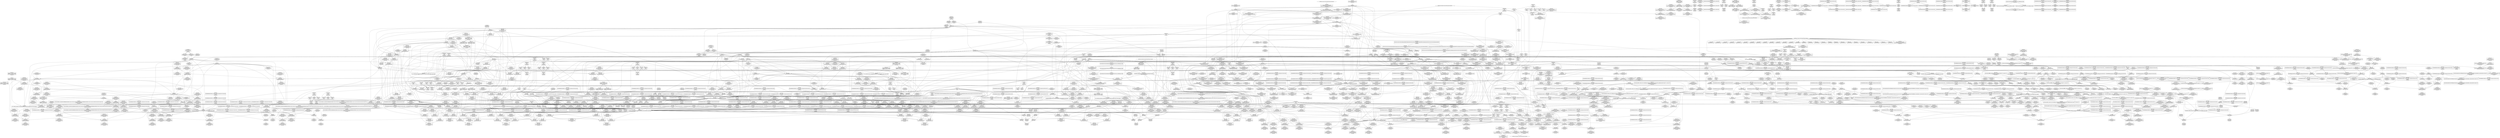 digraph {
	CE0x3ffc1f0 [shape=record,shape=Mrecord,label="{CE0x3ffc1f0|rcu_read_lock:_tmp19|include/linux/rcupdate.h,882}"]
	CE0x4059df0 [shape=record,shape=Mrecord,label="{CE0x4059df0|GLOBAL:_rcu_lock_map|Global_var:rcu_lock_map|*SummSink*}"]
	CE0x402aea0 [shape=record,shape=Mrecord,label="{CE0x402aea0|get_current:_tmp4|./arch/x86/include/asm/current.h,14|*SummSource*}"]
	CE0x3febcd0 [shape=record,shape=Mrecord,label="{CE0x3febcd0|rcu_read_lock:_tmp2}"]
	CE0x404d9d0 [shape=record,shape=Mrecord,label="{CE0x404d9d0|current_sid:_tmp18|security/selinux/hooks.c,218}"]
	CE0x4045650 [shape=record,shape=Mrecord,label="{CE0x4045650|task_sid:_tmp12|security/selinux/hooks.c,208}"]
	CE0x40481c0 [shape=record,shape=Mrecord,label="{CE0x40481c0|i64*_getelementptr_inbounds_(_13_x_i64_,_13_x_i64_*___llvm_gcov_ctr126,_i64_0,_i64_9)|*Constant*}"]
	CE0x4069930 [shape=record,shape=Mrecord,label="{CE0x4069930|VOIDTB_TE:_CE_48,52_}"]
	CE0x40cfec0 [shape=record,shape=Mrecord,label="{CE0x40cfec0|i64*_getelementptr_inbounds_(_4_x_i64_,_4_x_i64_*___llvm_gcov_ctr129,_i64_0,_i64_2)|*Constant*}"]
	CE0x400fef0 [shape=record,shape=Mrecord,label="{CE0x400fef0|task_sid:_tmp10|security/selinux/hooks.c,208}"]
	CE0x40b0610 [shape=record,shape=Mrecord,label="{CE0x40b0610|i64*_getelementptr_inbounds_(_4_x_i64_,_4_x_i64_*___llvm_gcov_ctr130,_i64_0,_i64_0)|*Constant*|*SummSink*}"]
	CE0x4036690 [shape=record,shape=Mrecord,label="{CE0x4036690|i64_0|*Constant*}"]
	CE0x4067850 [shape=record,shape=Mrecord,label="{CE0x4067850|rcu_lock_acquire:_bb|*SummSink*}"]
	CE0x3fffcb0 [shape=record,shape=Mrecord,label="{CE0x3fffcb0|current_sid:_sid|security/selinux/hooks.c,220|*SummSink*}"]
	CE0x35c5fe0 [shape=record,shape=Mrecord,label="{CE0x35c5fe0|GLOBAL:___llvm_gcov_ctr124|Global_var:__llvm_gcov_ctr124|*SummSink*}"]
	CE0x3f974c0 [shape=record,shape=Mrecord,label="{CE0x3f974c0|selinux_ptrace_access_check:_tmp8|security/selinux/hooks.c,1945}"]
	CE0x3fc4270 [shape=record,shape=Mrecord,label="{CE0x3fc4270|current_sid:_tobool|security/selinux/hooks.c,218|*SummSink*}"]
	CE0x4017340 [shape=record,shape=Mrecord,label="{CE0x4017340|rcu_read_unlock:_tmp21|include/linux/rcupdate.h,935|*SummSource*}"]
	CE0x4005450 [shape=record,shape=Mrecord,label="{CE0x4005450|i16_2|*Constant*}"]
	CE0x405dd60 [shape=record,shape=Mrecord,label="{CE0x405dd60|i64*_getelementptr_inbounds_(_2_x_i64_,_2_x_i64_*___llvm_gcov_ctr131,_i64_0,_i64_1)|*Constant*|*SummSource*}"]
	CE0x4023120 [shape=record,shape=Mrecord,label="{CE0x4023120|GLOBAL:___preempt_count_add|*Constant*|*SummSource*}"]
	CE0x3fc7620 [shape=record,shape=Mrecord,label="{CE0x3fc7620|__rcu_read_unlock:_tmp1|*SummSink*}"]
	CE0x4037e70 [shape=record,shape=Mrecord,label="{CE0x4037e70|i64_7|*Constant*}"]
	CE0x3f950f0 [shape=record,shape=Mrecord,label="{CE0x3f950f0|selinux_ptrace_access_check:_if.end}"]
	CE0x40f8660 [shape=record,shape=Mrecord,label="{CE0x40f8660|i64*_getelementptr_inbounds_(_4_x_i64_,_4_x_i64_*___llvm_gcov_ctr129,_i64_0,_i64_1)|*Constant*|*SummSource*}"]
	CE0x4041490 [shape=record,shape=Mrecord,label="{CE0x4041490|rcu_read_lock:_tmp7|include/linux/rcupdate.h,882|*SummSource*}"]
	CE0x3fad020 [shape=record,shape=Mrecord,label="{CE0x3fad020|task_sid:_tmp19|security/selinux/hooks.c,208}"]
	CE0x404a430 [shape=record,shape=Mrecord,label="{CE0x404a430|i32_934|*Constant*|*SummSource*}"]
	CE0x403ea70 [shape=record,shape=Mrecord,label="{CE0x403ea70|__rcu_read_lock:_tmp6|include/linux/rcupdate.h,240}"]
	CE0x4006500 [shape=record,shape=Mrecord,label="{CE0x4006500|i64*_getelementptr_inbounds_(_13_x_i64_,_13_x_i64_*___llvm_gcov_ctr126,_i64_0,_i64_0)|*Constant*|*SummSource*}"]
	CE0x40c4ea0 [shape=record,shape=Mrecord,label="{CE0x40c4ea0|i64*_getelementptr_inbounds_(_4_x_i64_,_4_x_i64_*___llvm_gcov_ctr134,_i64_0,_i64_1)|*Constant*}"]
	CE0x40d0210 [shape=record,shape=Mrecord,label="{CE0x40d0210|i64*_getelementptr_inbounds_(_4_x_i64_,_4_x_i64_*___llvm_gcov_ctr135,_i64_0,_i64_3)|*Constant*|*SummSink*}"]
	CE0x4031010 [shape=record,shape=Mrecord,label="{CE0x4031010|GLOBAL:_lock_acquire|*Constant*}"]
	CE0x3fa4cd0 [shape=record,shape=Mrecord,label="{CE0x3fa4cd0|GLOBAL:_cap_ptrace_access_check|*Constant*|*SummSink*}"]
	CE0x3fad940 [shape=record,shape=Mrecord,label="{CE0x3fad940|_call_void_mcount()_#3}"]
	CE0x40c1e40 [shape=record,shape=Mrecord,label="{CE0x40c1e40|rcu_lock_release:_indirectgoto|*SummSink*}"]
	CE0x3fec700 [shape=record,shape=Mrecord,label="{CE0x3fec700|current_sid:_tmp7|security/selinux/hooks.c,218|*SummSource*}"]
	CE0x404b980 [shape=record,shape=Mrecord,label="{CE0x404b980|rcu_read_unlock:_tmp7|include/linux/rcupdate.h,933|*SummSource*}"]
	CE0x402ea90 [shape=record,shape=Mrecord,label="{CE0x402ea90|_call_void_mcount()_#3}"]
	CE0x4046cb0 [shape=record,shape=Mrecord,label="{CE0x4046cb0|i64*_getelementptr_inbounds_(_11_x_i64_,_11_x_i64_*___llvm_gcov_ctr132,_i64_0,_i64_8)|*Constant*}"]
	CE0x3fa5f80 [shape=record,shape=Mrecord,label="{CE0x3fa5f80|GLOBAL:_current_sid|*Constant*}"]
	CE0x40ad9c0 [shape=record,shape=Mrecord,label="{CE0x40ad9c0|__rcu_read_unlock:_tmp1}"]
	CE0x3fefaf0 [shape=record,shape=Mrecord,label="{CE0x3fefaf0|current_sid:_tmp8|security/selinux/hooks.c,218|*SummSink*}"]
	CE0x35c90d0 [shape=record,shape=Mrecord,label="{CE0x35c90d0|i32_0|*Constant*|*SummSource*}"]
	CE0x400c920 [shape=record,shape=Mrecord,label="{CE0x400c920|i64*_getelementptr_inbounds_(_2_x_i64_,_2_x_i64_*___llvm_gcov_ctr131,_i64_0,_i64_0)|*Constant*|*SummSource*}"]
	CE0x40f6600 [shape=record,shape=Mrecord,label="{CE0x40f6600|__preempt_count_sub:_do.body|*SummSource*}"]
	CE0x4059610 [shape=record,shape=Mrecord,label="{CE0x4059610|rcu_read_unlock:_tmp4|include/linux/rcupdate.h,933}"]
	CE0x406a270 [shape=record,shape=Mrecord,label="{CE0x406a270|VOIDTB_TE:_CE_152,160_}"]
	CE0x3fef810 [shape=record,shape=Mrecord,label="{CE0x3fef810|0:_i8,_:_GCMR_current_sid.__warned_internal_global_i8_0,_section_.data.unlikely_,_align_1:_elem_0:default:}"]
	CE0x3faa090 [shape=record,shape=Mrecord,label="{CE0x3faa090|cred_sid:_security|security/selinux/hooks.c,196|*SummSink*}"]
	CE0x3fc8750 [shape=record,shape=Mrecord,label="{CE0x3fc8750|task_sid:_tmp25|security/selinux/hooks.c,208}"]
	CE0x405e630 [shape=record,shape=Mrecord,label="{CE0x405e630|COLLAPSED:_GCMRE___llvm_gcov_ctr98_internal_global_2_x_i64_zeroinitializer:_elem_0:default:}"]
	CE0x40a80d0 [shape=record,shape=Mrecord,label="{CE0x40a80d0|rcu_lock_acquire:_tmp3}"]
	CE0x401cb30 [shape=record,shape=Mrecord,label="{CE0x401cb30|i64*_getelementptr_inbounds_(_11_x_i64_,_11_x_i64_*___llvm_gcov_ctr125,_i64_0,_i64_0)|*Constant*}"]
	CE0x40a84c0 [shape=record,shape=Mrecord,label="{CE0x40a84c0|rcu_lock_release:_tmp|*SummSource*}"]
	"CONST[source:2(external),value:2(dynamic)][purpose:{subject}]"
	CE0x400d390 [shape=record,shape=Mrecord,label="{CE0x400d390|task_sid:_do.end|*SummSink*}"]
	CE0x40c1d80 [shape=record,shape=Mrecord,label="{CE0x40c1d80|rcu_lock_release:_indirectgoto|*SummSource*}"]
	CE0x40c0420 [shape=record,shape=Mrecord,label="{CE0x40c0420|i64*_getelementptr_inbounds_(_4_x_i64_,_4_x_i64_*___llvm_gcov_ctr130,_i64_0,_i64_1)|*Constant*|*SummSource*}"]
	"CONST[source:1(input),value:2(dynamic)][purpose:{operation}]"
	CE0x4023280 [shape=record,shape=Mrecord,label="{CE0x4023280|__preempt_count_add:_entry}"]
	CE0x3facb60 [shape=record,shape=Mrecord,label="{CE0x3facb60|task_sid:_tmp18|security/selinux/hooks.c,208|*SummSink*}"]
	CE0x3ff92b0 [shape=record,shape=Mrecord,label="{CE0x3ff92b0|i64_ptrtoint_(i8*_blockaddress(_rcu_lock_acquire,_%__here)_to_i64)|*Constant*}"]
	CE0x3fc05d0 [shape=record,shape=Mrecord,label="{CE0x3fc05d0|_ret_i32_%call2,_!dbg_!27718|security/selinux/hooks.c,1544|*SummSource*}"]
	CE0x403f2d0 [shape=record,shape=Mrecord,label="{CE0x403f2d0|rcu_read_lock:_tmp12|include/linux/rcupdate.h,882}"]
	CE0x3fd2480 [shape=record,shape=Mrecord,label="{CE0x3fd2480|selinux_ptrace_access_check:_tmp6|security/selinux/hooks.c,1943}"]
	CE0x4000c00 [shape=record,shape=Mrecord,label="{CE0x4000c00|current_sid:_security|security/selinux/hooks.c,218}"]
	CE0x4028270 [shape=record,shape=Mrecord,label="{CE0x4028270|task_sid:_call7|security/selinux/hooks.c,208|*SummSink*}"]
	CE0x40596f0 [shape=record,shape=Mrecord,label="{CE0x40596f0|rcu_read_unlock:_tobool|include/linux/rcupdate.h,933}"]
	CE0x4041310 [shape=record,shape=Mrecord,label="{CE0x4041310|rcu_read_lock:_tmp7|include/linux/rcupdate.h,882}"]
	CE0x4047070 [shape=record,shape=Mrecord,label="{CE0x4047070|__preempt_count_add:_entry|*SummSink*}"]
	CE0x3f8e7c0 [shape=record,shape=Mrecord,label="{CE0x3f8e7c0|current_has_perm:_tsk|Function::current_has_perm&Arg::tsk::}"]
	CE0x40d1010 [shape=record,shape=Mrecord,label="{CE0x40d1010|_call_void_mcount()_#3|*SummSource*}"]
	CE0x3fefd80 [shape=record,shape=Mrecord,label="{CE0x3fefd80|task_sid:_do.body|*SummSource*}"]
	CE0x40dbd30 [shape=record,shape=Mrecord,label="{CE0x40dbd30|i64*_getelementptr_inbounds_(_4_x_i64_,_4_x_i64_*___llvm_gcov_ctr129,_i64_0,_i64_3)|*Constant*|*SummSource*}"]
	CE0x4052330 [shape=record,shape=Mrecord,label="{CE0x4052330|GLOBAL:_rcu_read_lock.__warned|Global_var:rcu_read_lock.__warned|*SummSink*}"]
	CE0x3faf5f0 [shape=record,shape=Mrecord,label="{CE0x3faf5f0|i64_5|*Constant*}"]
	CE0x3f98510 [shape=record,shape=Mrecord,label="{CE0x3f98510|selinux_ptrace_access_check:_tobool1|security/selinux/hooks.c,1945|*SummSink*}"]
	CE0x4021d40 [shape=record,shape=Mrecord,label="{CE0x4021d40|i64*_getelementptr_inbounds_(_4_x_i64_,_4_x_i64_*___llvm_gcov_ctr130,_i64_0,_i64_3)|*Constant*|*SummSource*}"]
	CE0x4030000 [shape=record,shape=Mrecord,label="{CE0x4030000|task_sid:_tmp3}"]
	CE0x400b330 [shape=record,shape=Mrecord,label="{CE0x400b330|cred_sid:_tmp3}"]
	CE0x40bf330 [shape=record,shape=Mrecord,label="{CE0x40bf330|__rcu_read_unlock:_tmp6|include/linux/rcupdate.h,245|*SummSource*}"]
	CE0x403eb70 [shape=record,shape=Mrecord,label="{CE0x403eb70|rcu_read_lock:_if.then|*SummSink*}"]
	CE0x3fbfb90 [shape=record,shape=Mrecord,label="{CE0x3fbfb90|i32_218|*Constant*|*SummSink*}"]
	CE0x3fc9700 [shape=record,shape=Mrecord,label="{CE0x3fc9700|_call_void_rcu_read_unlock()_#10,_!dbg_!27748|security/selinux/hooks.c,209|*SummSink*}"]
	CE0x4069c50 [shape=record,shape=Mrecord,label="{CE0x4069c50|VOIDTB_TE:_CE_72,80_}"]
	CE0x3fefb60 [shape=record,shape=Mrecord,label="{CE0x3fefb60|task_sid:_if.then|*SummSink*}"]
	CE0x3faca80 [shape=record,shape=Mrecord,label="{CE0x3faca80|task_sid:_tmp18|security/selinux/hooks.c,208}"]
	CE0x403e280 [shape=record,shape=Mrecord,label="{CE0x403e280|rcu_lock_acquire:_tmp2|*SummSource*}"]
	CE0x4043af0 [shape=record,shape=Mrecord,label="{CE0x4043af0|i64*_getelementptr_inbounds_(_11_x_i64_,_11_x_i64_*___llvm_gcov_ctr132,_i64_0,_i64_0)|*Constant*|*SummSource*}"]
	CE0x3fafbc0 [shape=record,shape=Mrecord,label="{CE0x3fafbc0|_ret_i32_%tmp24,_!dbg_!27742|security/selinux/hooks.c,220|*SummSink*}"]
	CE0x40674d0 [shape=record,shape=Mrecord,label="{CE0x40674d0|GLOBAL:_rcu_lock_acquire|*Constant*}"]
	CE0x3ffdbf0 [shape=record,shape=Mrecord,label="{CE0x3ffdbf0|rcu_read_lock:_tmp}"]
	CE0x400b4a0 [shape=record,shape=Mrecord,label="{CE0x400b4a0|cred_sid:_tmp3|*SummSink*}"]
	CE0x3fff630 [shape=record,shape=Mrecord,label="{CE0x3fff630|_ret_%struct.task_struct*_%tmp4,_!dbg_!27714|./arch/x86/include/asm/current.h,14|*SummSource*}"]
	CE0x3fc3230 [shape=record,shape=Mrecord,label="{CE0x3fc3230|current_sid:_call|security/selinux/hooks.c,218|*SummSource*}"]
	CE0x4046ad0 [shape=record,shape=Mrecord,label="{CE0x4046ad0|i32_218|*Constant*}"]
	CE0x3fea200 [shape=record,shape=Mrecord,label="{CE0x3fea200|task_sid:_tmp1|*SummSource*}"]
	CE0x3ffc2d0 [shape=record,shape=Mrecord,label="{CE0x3ffc2d0|rcu_read_lock:_tmp19|include/linux/rcupdate.h,882|*SummSink*}"]
	CE0x40a7820 [shape=record,shape=Mrecord,label="{CE0x40a7820|i64*_getelementptr_inbounds_(_4_x_i64_,_4_x_i64_*___llvm_gcov_ctr133,_i64_0,_i64_0)|*Constant*|*SummSource*}"]
	CE0x408b100 [shape=record,shape=Mrecord,label="{CE0x408b100|GLOBAL:_task_sid.__warned|Global_var:task_sid.__warned}"]
	CE0x40471e0 [shape=record,shape=Mrecord,label="{CE0x40471e0|i32_1|*Constant*}"]
	CE0x40c2b70 [shape=record,shape=Mrecord,label="{CE0x40c2b70|COLLAPSED:_GCMRE___llvm_gcov_ctr130_internal_global_4_x_i64_zeroinitializer:_elem_0:default:}"]
	CE0x4068be0 [shape=record,shape=Mrecord,label="{CE0x4068be0|rcu_read_lock:_tmp11|include/linux/rcupdate.h,882}"]
	CE0x4056b40 [shape=record,shape=Mrecord,label="{CE0x4056b40|i64*_getelementptr_inbounds_(_11_x_i64_,_11_x_i64_*___llvm_gcov_ctr125,_i64_0,_i64_6)|*Constant*}"]
	CE0x40f6520 [shape=record,shape=Mrecord,label="{CE0x40f6520|__preempt_count_sub:_do.body}"]
	CE0x4038fe0 [shape=record,shape=Mrecord,label="{CE0x4038fe0|rcu_read_lock:_tmp16|include/linux/rcupdate.h,882}"]
	CE0x3fb28f0 [shape=record,shape=Mrecord,label="{CE0x3fb28f0|selinux_ptrace_access_check:_tmp11|security/selinux/hooks.c,1945|*SummSink*}"]
	CE0x40c2b00 [shape=record,shape=Mrecord,label="{CE0x40c2b00|rcu_lock_acquire:_tmp}"]
	CE0x3fa4b60 [shape=record,shape=Mrecord,label="{CE0x3fa4b60|GLOBAL:_task_sid|*Constant*|*SummSource*}"]
	CE0x400e660 [shape=record,shape=Mrecord,label="{CE0x400e660|task_sid:_if.end|*SummSource*}"]
	CE0x40bd1b0 [shape=record,shape=Mrecord,label="{CE0x40bd1b0|__preempt_count_sub:_tmp}"]
	CE0x3f8f790 [shape=record,shape=Mrecord,label="{CE0x3f8f790|selinux_ptrace_access_check:_tobool|security/selinux/hooks.c,1942|*SummSource*}"]
	CE0x4067990 [shape=record,shape=Mrecord,label="{CE0x4067990|rcu_read_lock:_tobool|include/linux/rcupdate.h,882|*SummSource*}"]
	CE0x408d280 [shape=record,shape=Mrecord,label="{CE0x408d280|__rcu_read_unlock:_do.body|*SummSource*}"]
	CE0x40259d0 [shape=record,shape=Mrecord,label="{CE0x40259d0|current_sid:_land.lhs.true}"]
	CE0x3ffc440 [shape=record,shape=Mrecord,label="{CE0x3ffc440|rcu_read_lock:_tmp21|include/linux/rcupdate.h,884|*SummSource*}"]
	CE0x40c2840 [shape=record,shape=Mrecord,label="{CE0x40c2840|GLOBAL:___preempt_count|Global_var:__preempt_count|*SummSource*}"]
	CE0x40034e0 [shape=record,shape=Mrecord,label="{CE0x40034e0|_call_void_mcount()_#3|*SummSource*}"]
	CE0x4025870 [shape=record,shape=Mrecord,label="{CE0x4025870|i64*_getelementptr_inbounds_(_13_x_i64_,_13_x_i64_*___llvm_gcov_ctr126,_i64_0,_i64_0)|*Constant*}"]
	CE0x3fb19b0 [shape=record,shape=Mrecord,label="{CE0x3fb19b0|i64_2|*Constant*|*SummSource*}"]
	CE0x4040970 [shape=record,shape=Mrecord,label="{CE0x4040970|__rcu_read_lock:_entry|*SummSource*}"]
	CE0x4028e20 [shape=record,shape=Mrecord,label="{CE0x4028e20|cred_sid:_cred|Function::cred_sid&Arg::cred::|*SummSink*}"]
	CE0x3fc9620 [shape=record,shape=Mrecord,label="{CE0x3fc9620|i64*_getelementptr_inbounds_(_13_x_i64_,_13_x_i64_*___llvm_gcov_ctr126,_i64_0,_i64_12)|*Constant*|*SummSink*}"]
	CE0x40a73c0 [shape=record,shape=Mrecord,label="{CE0x40a73c0|rcu_lock_acquire:_tmp4|include/linux/rcupdate.h,418}"]
	CE0x4037b80 [shape=record,shape=Mrecord,label="{CE0x4037b80|rcu_read_unlock:_tmp14|include/linux/rcupdate.h,933|*SummSource*}"]
	CE0x3fc17a0 [shape=record,shape=Mrecord,label="{CE0x3fc17a0|current_sid:_tmp15|security/selinux/hooks.c,218|*SummSource*}"]
	CE0x40a7c10 [shape=record,shape=Mrecord,label="{CE0x40a7c10|rcu_lock_acquire:_indirectgoto}"]
	CE0x3fc2710 [shape=record,shape=Mrecord,label="{CE0x3fc2710|rcu_read_lock:_call|include/linux/rcupdate.h,882}"]
	CE0x3fe7600 [shape=record,shape=Mrecord,label="{CE0x3fe7600|rcu_read_lock:_tmp3|*SummSink*}"]
	CE0x3ffe8d0 [shape=record,shape=Mrecord,label="{CE0x3ffe8d0|current_sid:_call4|security/selinux/hooks.c,218}"]
	CE0x40176d0 [shape=record,shape=Mrecord,label="{CE0x40176d0|_call_void_rcu_lock_release(%struct.lockdep_map*_rcu_lock_map)_#10,_!dbg_!27733|include/linux/rcupdate.h,935}"]
	CE0x3fb68f0 [shape=record,shape=Mrecord,label="{CE0x3fb68f0|selinux_ptrace_access_check:_if.then2}"]
	CE0x3fc5610 [shape=record,shape=Mrecord,label="{CE0x3fc5610|task_sid:_tmp23|security/selinux/hooks.c,208}"]
	CE0x40370a0 [shape=record,shape=Mrecord,label="{CE0x40370a0|rcu_read_lock:_call3|include/linux/rcupdate.h,882|*SummSink*}"]
	CE0x404cb00 [shape=record,shape=Mrecord,label="{CE0x404cb00|i32_77|*Constant*}"]
	CE0x3f9ded0 [shape=record,shape=Mrecord,label="{CE0x3f9ded0|selinux_ptrace_access_check:_tmp7|security/selinux/hooks.c,1943|*SummSource*}"]
	CE0x400d4e0 [shape=record,shape=Mrecord,label="{CE0x400d4e0|task_sid:_bb|*SummSource*}"]
	CE0x3ff0dd0 [shape=record,shape=Mrecord,label="{CE0x3ff0dd0|GLOBAL:_rcu_read_lock|*Constant*|*SummSink*}"]
	CE0x40c5210 [shape=record,shape=Mrecord,label="{CE0x40c5210|__preempt_count_sub:_val|Function::__preempt_count_sub&Arg::val::}"]
	CE0x40530f0 [shape=record,shape=Mrecord,label="{CE0x40530f0|rcu_read_lock:_tmp20|include/linux/rcupdate.h,882|*SummSink*}"]
	CE0x401c940 [shape=record,shape=Mrecord,label="{CE0x401c940|COLLAPSED:_GCMRE___llvm_gcov_ctr128_internal_global_4_x_i64_zeroinitializer:_elem_0:default:}"]
	CE0x3fa5d00 [shape=record,shape=Mrecord,label="{CE0x3fa5d00|0:_i8,_:_GCMR_task_sid.__warned_internal_global_i8_0,_section_.data.unlikely_,_align_1:_elem_0:default:}"]
	CE0x3ff4580 [shape=record,shape=Mrecord,label="{CE0x3ff4580|task_sid:_tmp22|security/selinux/hooks.c,208}"]
	CE0x40472f0 [shape=record,shape=Mrecord,label="{CE0x40472f0|_ret_void,_!dbg_!27719|./arch/x86/include/asm/preempt.h,73}"]
	CE0x4016de0 [shape=record,shape=Mrecord,label="{CE0x4016de0|i64*_getelementptr_inbounds_(_11_x_i64_,_11_x_i64_*___llvm_gcov_ctr132,_i64_0,_i64_10)|*Constant*}"]
	CE0x3fc6460 [shape=record,shape=Mrecord,label="{CE0x3fc6460|__rcu_read_unlock:_tmp4|include/linux/rcupdate.h,244|*SummSource*}"]
	CE0x3fc3870 [shape=record,shape=Mrecord,label="{CE0x3fc3870|rcu_read_lock:_entry|*SummSink*}"]
	CE0x3fcdcd0 [shape=record,shape=Mrecord,label="{CE0x3fcdcd0|selinux_ptrace_access_check:_tmp5|security/selinux/hooks.c,1942|*SummSource*}"]
	CE0x404b050 [shape=record,shape=Mrecord,label="{CE0x404b050|i64*_getelementptr_inbounds_(_11_x_i64_,_11_x_i64_*___llvm_gcov_ctr132,_i64_0,_i64_9)|*Constant*}"]
	CE0x400da60 [shape=record,shape=Mrecord,label="{CE0x400da60|get_current:_tmp2}"]
	CE0x3fc4fb0 [shape=record,shape=Mrecord,label="{CE0x3fc4fb0|task_sid:_task|Function::task_sid&Arg::task::}"]
	CE0x40143f0 [shape=record,shape=Mrecord,label="{CE0x40143f0|rcu_read_unlock:_land.lhs.true2|*SummSource*}"]
	CE0x401a440 [shape=record,shape=Mrecord,label="{CE0x401a440|_ret_void,_!dbg_!27717|include/linux/rcupdate.h,245}"]
	CE0x3f95850 [shape=record,shape=Mrecord,label="{CE0x3f95850|selinux_ptrace_access_check:_and|security/selinux/hooks.c,1945}"]
	CE0x3ff1dc0 [shape=record,shape=Mrecord,label="{CE0x3ff1dc0|task_sid:_tmp19|security/selinux/hooks.c,208|*SummSink*}"]
	CE0x404f800 [shape=record,shape=Mrecord,label="{CE0x404f800|rcu_read_unlock:_tmp10|include/linux/rcupdate.h,933|*SummSink*}"]
	CE0x40166e0 [shape=record,shape=Mrecord,label="{CE0x40166e0|rcu_read_unlock:_tmp20|include/linux/rcupdate.h,933}"]
	CE0x4004900 [shape=record,shape=Mrecord,label="{CE0x4004900|avc_has_perm:_entry}"]
	CE0x40ad950 [shape=record,shape=Mrecord,label="{CE0x40ad950|__rcu_read_unlock:_tmp1|*SummSource*}"]
	CE0x4058a80 [shape=record,shape=Mrecord,label="{CE0x4058a80|i64*_getelementptr_inbounds_(_11_x_i64_,_11_x_i64_*___llvm_gcov_ctr132,_i64_0,_i64_8)|*Constant*|*SummSource*}"]
	CE0x5c4b980 [shape=record,shape=Mrecord,label="{CE0x5c4b980|selinux_ptrace_access_check:_tmp3|security/selinux/hooks.c,1942|*SummSource*}"]
	CE0x3fa11e0 [shape=record,shape=Mrecord,label="{CE0x3fa11e0|selinux_ptrace_access_check:_call3|security/selinux/hooks.c,1946|*SummSource*}"]
	CE0x40d1230 [shape=record,shape=Mrecord,label="{CE0x40d1230|__preempt_count_add:_do.body}"]
	CE0x400e330 [shape=record,shape=Mrecord,label="{CE0x400e330|task_sid:_do.body5|*SummSource*}"]
	CE0x40bc1f0 [shape=record,shape=Mrecord,label="{CE0x40bc1f0|i64*_getelementptr_inbounds_(_4_x_i64_,_4_x_i64_*___llvm_gcov_ctr135,_i64_0,_i64_1)|*Constant*}"]
	CE0x40ac520 [shape=record,shape=Mrecord,label="{CE0x40ac520|rcu_lock_release:_tmp3|*SummSink*}"]
	CE0x3fc0300 [shape=record,shape=Mrecord,label="{CE0x3fc0300|_ret_i32_%call2,_!dbg_!27718|security/selinux/hooks.c,1544}"]
	CE0x3fc0370 [shape=record,shape=Mrecord,label="{CE0x3fc0370|current_has_perm:_perms|Function::current_has_perm&Arg::perms::}"]
	CE0x4039d40 [shape=record,shape=Mrecord,label="{CE0x4039d40|rcu_read_lock:_tmp17|include/linux/rcupdate.h,882|*SummSource*}"]
	CE0x3fcabc0 [shape=record,shape=Mrecord,label="{CE0x3fcabc0|i16_6|*Constant*|*SummSink*}"]
	CE0x4004650 [shape=record,shape=Mrecord,label="{CE0x4004650|task_sid:_tmp6|security/selinux/hooks.c,208|*SummSink*}"]
	CE0x3fb0020 [shape=record,shape=Mrecord,label="{CE0x3fb0020|selinux_ptrace_access_check:_if.then2|*SummSink*}"]
	CE0x403ede0 [shape=record,shape=Mrecord,label="{CE0x403ede0|cred_sid:_tmp1|*SummSource*}"]
	CE0x3fca970 [shape=record,shape=Mrecord,label="{CE0x3fca970|i16_6|*Constant*}"]
	CE0x3f92e00 [shape=record,shape=Mrecord,label="{CE0x3f92e00|selinux_ptrace_access_check:_return}"]
	CE0x3ffefe0 [shape=record,shape=Mrecord,label="{CE0x3ffefe0|GLOBAL:_get_current|*Constant*|*SummSource*}"]
	CE0x4040f00 [shape=record,shape=Mrecord,label="{CE0x4040f00|rcu_read_lock:_tmp6|include/linux/rcupdate.h,882}"]
	CE0x4066b00 [shape=record,shape=Mrecord,label="{CE0x4066b00|rcu_read_unlock:_tmp15|include/linux/rcupdate.h,933|*SummSink*}"]
	CE0x3fb5140 [shape=record,shape=Mrecord,label="{CE0x3fb5140|task_sid:_tmp3|*SummSink*}"]
	CE0x402afd0 [shape=record,shape=Mrecord,label="{CE0x402afd0|GLOBAL:_current_task|Global_var:current_task}"]
	CE0x401e270 [shape=record,shape=Mrecord,label="{CE0x401e270|task_sid:_tmp18|security/selinux/hooks.c,208}"]
	CE0x4030bc0 [shape=record,shape=Mrecord,label="{CE0x4030bc0|__rcu_read_lock:_tmp4|include/linux/rcupdate.h,239|*SummSink*}"]
	CE0x3fc00b0 [shape=record,shape=Mrecord,label="{CE0x3fc00b0|i32_128|*Constant*|*SummSource*}"]
	CE0x4058230 [shape=record,shape=Mrecord,label="{CE0x4058230|task_sid:_tmp13|security/selinux/hooks.c,208}"]
	CE0x4044a30 [shape=record,shape=Mrecord,label="{CE0x4044a30|rcu_read_unlock:_tmp1}"]
	CE0x3fea590 [shape=record,shape=Mrecord,label="{CE0x3fea590|current_has_perm:_call|security/selinux/hooks.c,1542|*SummSource*}"]
	CE0x3fca490 [shape=record,shape=Mrecord,label="{CE0x3fca490|current_sid:_tmp17|security/selinux/hooks.c,218}"]
	CE0x405e380 [shape=record,shape=Mrecord,label="{CE0x405e380|_call_void_mcount()_#3|*SummSink*}"]
	CE0x3ffc260 [shape=record,shape=Mrecord,label="{CE0x3ffc260|rcu_read_lock:_tmp19|include/linux/rcupdate.h,882|*SummSource*}"]
	CE0x3fa4660 [shape=record,shape=Mrecord,label="{CE0x3fa4660|VOIDTB_TE:_CE_144,152_}"]
	CE0x4043470 [shape=record,shape=Mrecord,label="{CE0x4043470|_call_void_asm_sideeffect_,_memory_,_dirflag_,_fpsr_,_flags_()_#3,_!dbg_!27714,_!srcloc_!27715|include/linux/rcupdate.h,239|*SummSink*}"]
	CE0x40686c0 [shape=record,shape=Mrecord,label="{CE0x40686c0|rcu_read_lock:_tmp10|include/linux/rcupdate.h,882}"]
	CE0x404b850 [shape=record,shape=Mrecord,label="{CE0x404b850|rcu_read_unlock:_tmp7|include/linux/rcupdate.h,933}"]
	CE0x4031ab0 [shape=record,shape=Mrecord,label="{CE0x4031ab0|_call_void___preempt_count_sub(i32_1)_#10,_!dbg_!27715|include/linux/rcupdate.h,244}"]
	CE0x3fff420 [shape=record,shape=Mrecord,label="{CE0x3fff420|get_current:_entry|*SummSink*}"]
	CE0x3f9b370 [shape=record,shape=Mrecord,label="{CE0x3f9b370|avc_has_perm:_tsid|Function::avc_has_perm&Arg::tsid::|*SummSink*}"]
	CE0x4026b90 [shape=record,shape=Mrecord,label="{CE0x4026b90|i64*_getelementptr_inbounds_(_4_x_i64_,_4_x_i64_*___llvm_gcov_ctr133,_i64_0,_i64_3)|*Constant*|*SummSource*}"]
	CE0x40549e0 [shape=record,shape=Mrecord,label="{CE0x40549e0|cred_sid:_bb|*SummSink*}"]
	CE0x40c5710 [shape=record,shape=Mrecord,label="{CE0x40c5710|__rcu_read_unlock:_tmp3|*SummSource*}"]
	CE0x40a9060 [shape=record,shape=Mrecord,label="{CE0x40a9060|__rcu_read_lock:_bb}"]
	CE0x402ca10 [shape=record,shape=Mrecord,label="{CE0x402ca10|task_sid:_tmp26|security/selinux/hooks.c,208}"]
	CE0x3f9e170 [shape=record,shape=Mrecord,label="{CE0x3f9e170|current_sid:_tmp|*SummSink*}"]
	CE0x400ffa0 [shape=record,shape=Mrecord,label="{CE0x400ffa0|rcu_read_lock:_if.then|*SummSource*}"]
	CE0x4005760 [shape=record,shape=Mrecord,label="{CE0x4005760|task_sid:_tmp|*SummSink*}"]
	CE0x3fe4260 [shape=record,shape=Mrecord,label="{CE0x3fe4260|GLOBAL:_task_sid.__warned|Global_var:task_sid.__warned|*SummSource*}"]
	CE0x3fabb70 [shape=record,shape=Mrecord,label="{CE0x3fabb70|current_sid:_do.body|*SummSink*}"]
	CE0x400a100 [shape=record,shape=Mrecord,label="{CE0x400a100|rcu_read_lock:_tmp1}"]
	CE0x403dbb0 [shape=record,shape=Mrecord,label="{CE0x403dbb0|rcu_read_lock:_tmp4|include/linux/rcupdate.h,882}"]
	CE0x4038550 [shape=record,shape=Mrecord,label="{CE0x4038550|rcu_read_lock:_tmp14|include/linux/rcupdate.h,882}"]
	CE0x3fefe90 [shape=record,shape=Mrecord,label="{CE0x3fefe90|task_sid:_do.body|*SummSink*}"]
	CE0x3fbcab0 [shape=record,shape=Mrecord,label="{CE0x3fbcab0|task_sid:_entry|*SummSource*}"]
	CE0x40142f0 [shape=record,shape=Mrecord,label="{CE0x40142f0|rcu_read_unlock:_land.lhs.true2}"]
	CE0x40521c0 [shape=record,shape=Mrecord,label="{CE0x40521c0|GLOBAL:_rcu_read_lock.__warned|Global_var:rcu_read_lock.__warned|*SummSource*}"]
	CE0x3fff1b0 [shape=record,shape=Mrecord,label="{CE0x3fff1b0|GLOBAL:_get_current|*Constant*|*SummSink*}"]
	CE0x40e0ee0 [shape=record,shape=Mrecord,label="{CE0x40e0ee0|_call_void_mcount()_#3}"]
	CE0x40173b0 [shape=record,shape=Mrecord,label="{CE0x40173b0|rcu_read_unlock:_tmp21|include/linux/rcupdate.h,935|*SummSink*}"]
	CE0x4019ab0 [shape=record,shape=Mrecord,label="{CE0x4019ab0|GLOBAL:___rcu_read_unlock|*Constant*|*SummSource*}"]
	CE0x3fb3420 [shape=record,shape=Mrecord,label="{CE0x3fb3420|selinux_ptrace_access_check:_tmp12|security/selinux/hooks.c,1946|*SummSink*}"]
	CE0x3fe65e0 [shape=record,shape=Mrecord,label="{CE0x3fe65e0|i64*_getelementptr_inbounds_(_11_x_i64_,_11_x_i64_*___llvm_gcov_ctr125,_i64_0,_i64_1)|*Constant*|*SummSource*}"]
	CE0x3f8e540 [shape=record,shape=Mrecord,label="{CE0x3f8e540|current_has_perm:_entry|*SummSink*}"]
	CE0x40599a0 [shape=record,shape=Mrecord,label="{CE0x40599a0|current_sid:_tmp9|security/selinux/hooks.c,218}"]
	CE0x4001080 [shape=record,shape=Mrecord,label="{CE0x4001080|COLLAPSED:_CMRE:_elem_0::|security/selinux/hooks.c,218}"]
	CE0x4019460 [shape=record,shape=Mrecord,label="{CE0x4019460|_ret_void,_!dbg_!27717|include/linux/rcupdate.h,424|*SummSource*}"]
	CE0x3fae8a0 [shape=record,shape=Mrecord,label="{CE0x3fae8a0|current_sid:_do.body|*SummSource*}"]
	CE0x3fed400 [shape=record,shape=Mrecord,label="{CE0x3fed400|i64*_getelementptr_inbounds_(_2_x_i64_,_2_x_i64_*___llvm_gcov_ctr136,_i64_0,_i64_0)|*Constant*|*SummSource*}"]
	CE0x3feb310 [shape=record,shape=Mrecord,label="{CE0x3feb310|task_sid:_tmp16|security/selinux/hooks.c,208|*SummSink*}"]
	CE0x400a360 [shape=record,shape=Mrecord,label="{CE0x400a360|rcu_read_lock:_tmp1|*SummSource*}"]
	CE0x4002100 [shape=record,shape=Mrecord,label="{CE0x4002100|current_sid:_sid|security/selinux/hooks.c,220|*SummSource*}"]
	CE0x40af6b0 [shape=record,shape=Mrecord,label="{CE0x40af6b0|i64*_getelementptr_inbounds_(_4_x_i64_,_4_x_i64_*___llvm_gcov_ctr133,_i64_0,_i64_3)|*Constant*}"]
	CE0x3fa9cc0 [shape=record,shape=Mrecord,label="{CE0x3fa9cc0|rcu_read_lock:_tobool1|include/linux/rcupdate.h,882|*SummSource*}"]
	CE0x3fe8fb0 [shape=record,shape=Mrecord,label="{CE0x3fe8fb0|i64_7|*Constant*}"]
	CE0x4000190 [shape=record,shape=Mrecord,label="{CE0x4000190|COLLAPSED:_GCMRE_current_task_external_global_%struct.task_struct*:_elem_0::|security/selinux/hooks.c,218}"]
	CE0x3f9cf40 [shape=record,shape=Mrecord,label="{CE0x3f9cf40|selinux_ptrace_access_check:_if.end6|*SummSource*}"]
	CE0x4025f10 [shape=record,shape=Mrecord,label="{CE0x4025f10|GLOBAL:_lock_release|*Constant*|*SummSink*}"]
	CE0x40e1760 [shape=record,shape=Mrecord,label="{CE0x40e1760|__preempt_count_sub:_tmp1}"]
	CE0x3ffee60 [shape=record,shape=Mrecord,label="{CE0x3ffee60|GLOBAL:_get_current|*Constant*}"]
	CE0x40e0390 [shape=record,shape=Mrecord,label="{CE0x40e0390|__rcu_read_unlock:_bb|*SummSink*}"]
	CE0x4034b90 [shape=record,shape=Mrecord,label="{CE0x4034b90|_call_void___rcu_read_lock()_#10,_!dbg_!27710|include/linux/rcupdate.h,879|*SummSource*}"]
	CE0x3ffa050 [shape=record,shape=Mrecord,label="{CE0x3ffa050|i8_1|*Constant*}"]
	CE0x3fc22d0 [shape=record,shape=Mrecord,label="{CE0x3fc22d0|current_sid:_tobool1|security/selinux/hooks.c,218|*SummSource*}"]
	CE0x3fab530 [shape=record,shape=Mrecord,label="{CE0x3fab530|i64*_getelementptr_inbounds_(_11_x_i64_,_11_x_i64_*___llvm_gcov_ctr125,_i64_0,_i64_10)|*Constant*}"]
	CE0x402d710 [shape=record,shape=Mrecord,label="{CE0x402d710|rcu_lock_acquire:_tmp5|include/linux/rcupdate.h,418}"]
	CE0x405e900 [shape=record,shape=Mrecord,label="{CE0x405e900|_call_void_mcount()_#3|*SummSink*}"]
	CE0x4032bc0 [shape=record,shape=Mrecord,label="{CE0x4032bc0|i32_0|*Constant*}"]
	CE0x3fa1a30 [shape=record,shape=Mrecord,label="{CE0x3fa1a30|%struct.common_audit_data*_null|*Constant*|*SummSource*}"]
	CE0x40c0db0 [shape=record,shape=Mrecord,label="{CE0x40c0db0|__rcu_read_lock:_tmp4|include/linux/rcupdate.h,239|*SummSource*}"]
	CE0x40bf700 [shape=record,shape=Mrecord,label="{CE0x40bf700|__rcu_read_unlock:_tmp7|include/linux/rcupdate.h,245|*SummSink*}"]
	CE0x3f97830 [shape=record,shape=Mrecord,label="{CE0x3f97830|selinux_ptrace_access_check:_tobool|security/selinux/hooks.c,1942|*SummSink*}"]
	CE0x401fe80 [shape=record,shape=Mrecord,label="{CE0x401fe80|i32_22|*Constant*}"]
	CE0x3fb3db0 [shape=record,shape=Mrecord,label="{CE0x3fb3db0|selinux_ptrace_access_check:_tmp10|security/selinux/hooks.c,1945}"]
	CE0x40687f0 [shape=record,shape=Mrecord,label="{CE0x40687f0|rcu_read_lock:_tmp10|include/linux/rcupdate.h,882|*SummSource*}"]
	CE0x40387f0 [shape=record,shape=Mrecord,label="{CE0x40387f0|rcu_read_lock:_tmp14|include/linux/rcupdate.h,882|*SummSink*}"]
	CE0x406a6b0 [shape=record,shape=Mrecord,label="{CE0x406a6b0|selinux_ptrace_access_check:_mode|Function::selinux_ptrace_access_check&Arg::mode::|*SummSource*}"]
	CE0x403e880 [shape=record,shape=Mrecord,label="{CE0x403e880|i64*_getelementptr_inbounds_(_4_x_i64_,_4_x_i64_*___llvm_gcov_ctr128,_i64_0,_i64_3)|*Constant*|*SummSink*}"]
	CE0x3f9c7f0 [shape=record,shape=Mrecord,label="{CE0x3f9c7f0|selinux_ptrace_access_check:_tmp13|security/selinux/hooks.c,1946|*SummSource*}"]
	CE0x3fac550 [shape=record,shape=Mrecord,label="{CE0x3fac550|i64*_getelementptr_inbounds_(_13_x_i64_,_13_x_i64_*___llvm_gcov_ctr126,_i64_0,_i64_8)|*Constant*|*SummSource*}"]
	CE0x405a0f0 [shape=record,shape=Mrecord,label="{CE0x405a0f0|rcu_lock_acquire:_map|Function::rcu_lock_acquire&Arg::map::|*SummSource*}"]
	CE0x40aef20 [shape=record,shape=Mrecord,label="{CE0x40aef20|rcu_lock_release:_tmp5|include/linux/rcupdate.h,423}"]
	CE0x4022760 [shape=record,shape=Mrecord,label="{CE0x4022760|rcu_lock_acquire:_tmp7|*SummSink*}"]
	CE0x4030860 [shape=record,shape=Mrecord,label="{CE0x4030860|__rcu_read_lock:_do.body}"]
	CE0x4013d50 [shape=record,shape=Mrecord,label="{CE0x4013d50|__rcu_read_lock:_tmp3|*SummSource*}"]
	CE0x3fe94b0 [shape=record,shape=Mrecord,label="{CE0x3fe94b0|_ret_i32_%call7,_!dbg_!27749|security/selinux/hooks.c,210}"]
	CE0x3fc8440 [shape=record,shape=Mrecord,label="{CE0x3fc8440|i64*_getelementptr_inbounds_(_13_x_i64_,_13_x_i64_*___llvm_gcov_ctr126,_i64_0,_i64_11)|*Constant*|*SummSource*}"]
	CE0x40459e0 [shape=record,shape=Mrecord,label="{CE0x40459e0|rcu_read_unlock:_land.lhs.true|*SummSource*}"]
	CE0x3f98f90 [shape=record,shape=Mrecord,label="{CE0x3f98f90|i32_218|*Constant*}"]
	CE0x3fee120 [shape=record,shape=Mrecord,label="{CE0x3fee120|i64*_getelementptr_inbounds_(_11_x_i64_,_11_x_i64_*___llvm_gcov_ctr125,_i64_0,_i64_0)|*Constant*|*SummSource*}"]
	CE0x40401c0 [shape=record,shape=Mrecord,label="{CE0x40401c0|i64*_getelementptr_inbounds_(_11_x_i64_,_11_x_i64_*___llvm_gcov_ctr127,_i64_0,_i64_1)|*Constant*|*SummSource*}"]
	CE0x40ecf30 [shape=record,shape=Mrecord,label="{CE0x40ecf30|__preempt_count_add:_tmp7|./arch/x86/include/asm/preempt.h,73|*SummSource*}"]
	CE0x3fc2ef0 [shape=record,shape=Mrecord,label="{CE0x3fc2ef0|_call_void_mcount()_#3|*SummSource*}"]
	CE0x3ff3e90 [shape=record,shape=Mrecord,label="{CE0x3ff3e90|task_sid:_tmp22|security/selinux/hooks.c,208|*SummSource*}"]
	CE0x3feb620 [shape=record,shape=Mrecord,label="{CE0x3feb620|task_sid:_tmp17|security/selinux/hooks.c,208|*SummSource*}"]
	CE0x40b0080 [shape=record,shape=Mrecord,label="{CE0x40b0080|rcu_lock_release:_bb|*SummSink*}"]
	CE0x403a580 [shape=record,shape=Mrecord,label="{CE0x403a580|_call_void_mcount()_#3}"]
	CE0x4004130 [shape=record,shape=Mrecord,label="{CE0x4004130|current_has_perm:_call2|security/selinux/hooks.c,1544}"]
	CE0x403da40 [shape=record,shape=Mrecord,label="{CE0x403da40|i64_3|*Constant*}"]
	CE0x3fba030 [shape=record,shape=Mrecord,label="{CE0x3fba030|2472:_%struct.cred*,_:_CRE:_elem_0:default:}"]
	CE0x4021230 [shape=record,shape=Mrecord,label="{CE0x4021230|task_sid:_do.body5}"]
	CE0x3fc3c70 [shape=record,shape=Mrecord,label="{CE0x3fc3c70|current_sid:_land.lhs.true}"]
	CE0x3fb16c0 [shape=record,shape=Mrecord,label="{CE0x3fb16c0|selinux_ptrace_access_check:_tmp4|security/selinux/hooks.c,1942|*SummSink*}"]
	CE0x3faaaf0 [shape=record,shape=Mrecord,label="{CE0x3faaaf0|current_sid:_tmp19|security/selinux/hooks.c,218|*SummSource*}"]
	CE0x4001370 [shape=record,shape=Mrecord,label="{CE0x4001370|current_sid:_tmp22|security/selinux/hooks.c,218|*SummSource*}"]
	CE0x3fe40e0 [shape=record,shape=Mrecord,label="{CE0x3fe40e0|i8*_getelementptr_inbounds_(_25_x_i8_,_25_x_i8_*_.str3,_i32_0,_i32_0)|*Constant*|*SummSource*}"]
	CE0x403bf50 [shape=record,shape=Mrecord,label="{CE0x403bf50|rcu_read_lock:_land.lhs.true2|*SummSink*}"]
	CE0x40dbf10 [shape=record,shape=Mrecord,label="{CE0x40dbf10|i64*_getelementptr_inbounds_(_4_x_i64_,_4_x_i64_*___llvm_gcov_ctr129,_i64_0,_i64_3)|*Constant*|*SummSink*}"]
	CE0x400c0f0 [shape=record,shape=Mrecord,label="{CE0x400c0f0|%struct.task_struct*_(%struct.task_struct**)*_asm_movq_%gs:$_1:P_,$0_,_r,im,_dirflag_,_fpsr_,_flags_}"]
	CE0x40266f0 [shape=record,shape=Mrecord,label="{CE0x40266f0|i64_ptrtoint_(i8*_blockaddress(_rcu_lock_release,_%__here)_to_i64)|*Constant*|*SummSink*}"]
	CE0x3fc85d0 [shape=record,shape=Mrecord,label="{CE0x3fc85d0|task_sid:_tmp26|security/selinux/hooks.c,208|*SummSource*}"]
	CE0x3fba780 [shape=record,shape=Mrecord,label="{CE0x3fba780|selinux_ptrace_access_check:_call7|security/selinux/hooks.c,1951|*SummSource*}"]
	CE0x3f9dd50 [shape=record,shape=Mrecord,label="{CE0x3f9dd50|selinux_ptrace_access_check:_tmp7|security/selinux/hooks.c,1943}"]
	CE0x3fb27f0 [shape=record,shape=Mrecord,label="{CE0x3fb27f0|selinux_ptrace_access_check:_tmp11|security/selinux/hooks.c,1945|*SummSource*}"]
	CE0x401ca20 [shape=record,shape=Mrecord,label="{CE0x401ca20|current_sid:_do.end}"]
	CE0x4090280 [shape=record,shape=Mrecord,label="{CE0x4090280|_call_void_mcount()_#3}"]
	CE0x40c5a30 [shape=record,shape=Mrecord,label="{CE0x40c5a30|i64*_getelementptr_inbounds_(_4_x_i64_,_4_x_i64_*___llvm_gcov_ctr129,_i64_0,_i64_2)|*Constant*|*SummSink*}"]
	CE0x3feae10 [shape=record,shape=Mrecord,label="{CE0x3feae10|i64*_getelementptr_inbounds_(_11_x_i64_,_11_x_i64_*___llvm_gcov_ctr125,_i64_0,_i64_8)|*Constant*|*SummSink*}"]
	CE0x3f96860 [shape=record,shape=Mrecord,label="{CE0x3f96860|selinux_ptrace_access_check:_call|security/selinux/hooks.c,1941}"]
	CE0x3fb2fa0 [shape=record,shape=Mrecord,label="{CE0x3fb2fa0|selinux_ptrace_access_check:_tobool|security/selinux/hooks.c,1942}"]
	CE0x4066550 [shape=record,shape=Mrecord,label="{CE0x4066550|_call_void_asm_addl_$1,_%gs:$0_,_*m,ri,*m,_dirflag_,_fpsr_,_flags_(i32*___preempt_count,_i32_%val,_i32*___preempt_count)_#3,_!dbg_!27714,_!srcloc_!27717|./arch/x86/include/asm/preempt.h,72|*SummSource*}"]
	CE0x4068340 [shape=record,shape=Mrecord,label="{CE0x4068340|current_sid:_tmp6|security/selinux/hooks.c,218}"]
	CE0x40016a0 [shape=record,shape=Mrecord,label="{CE0x40016a0|current_sid:_tmp23|security/selinux/hooks.c,218}"]
	CE0x402cda0 [shape=record,shape=Mrecord,label="{CE0x402cda0|_call_void___preempt_count_add(i32_1)_#10,_!dbg_!27711|include/linux/rcupdate.h,239}"]
	CE0x3fc9e10 [shape=record,shape=Mrecord,label="{CE0x3fc9e10|i8*_getelementptr_inbounds_(_45_x_i8_,_45_x_i8_*_.str12,_i32_0,_i32_0)|*Constant*|*SummSink*}"]
	CE0x3fc39c0 [shape=record,shape=Mrecord,label="{CE0x3fc39c0|current_sid:_if.end}"]
	CE0x405c420 [shape=record,shape=Mrecord,label="{CE0x405c420|current_sid:_if.end}"]
	CE0x3ffd930 [shape=record,shape=Mrecord,label="{CE0x3ffd930|i64*_getelementptr_inbounds_(_11_x_i64_,_11_x_i64_*___llvm_gcov_ctr127,_i64_0,_i64_0)|*Constant*}"]
	CE0x3f98720 [shape=record,shape=Mrecord,label="{CE0x3f98720|current_has_perm:_tmp1|*SummSource*}"]
	CE0x400ee40 [shape=record,shape=Mrecord,label="{CE0x400ee40|task_sid:_tmp6|security/selinux/hooks.c,208|*SummSource*}"]
	CE0x4013e60 [shape=record,shape=Mrecord,label="{CE0x4013e60|__rcu_read_lock:_tmp3|*SummSink*}"]
	CE0x3ffadb0 [shape=record,shape=Mrecord,label="{CE0x3ffadb0|i32_883|*Constant*|*SummSink*}"]
	CE0x4018260 [shape=record,shape=Mrecord,label="{CE0x4018260|rcu_lock_release:_entry|*SummSource*}"]
	CE0x40205d0 [shape=record,shape=Mrecord,label="{CE0x40205d0|current_sid:_tmp}"]
	CE0x40085e0 [shape=record,shape=Mrecord,label="{CE0x40085e0|task_sid:_tmp15|security/selinux/hooks.c,208}"]
	CE0x40439f0 [shape=record,shape=Mrecord,label="{CE0x40439f0|i64*_getelementptr_inbounds_(_11_x_i64_,_11_x_i64_*___llvm_gcov_ctr132,_i64_0,_i64_0)|*Constant*}"]
	CE0x3fea120 [shape=record,shape=Mrecord,label="{CE0x3fea120|i64*_getelementptr_inbounds_(_13_x_i64_,_13_x_i64_*___llvm_gcov_ctr126,_i64_0,_i64_1)|*Constant*|*SummSink*}"]
	CE0x4039110 [shape=record,shape=Mrecord,label="{CE0x4039110|rcu_read_lock:_tmp16|include/linux/rcupdate.h,882|*SummSource*}"]
	CE0x4002ed0 [shape=record,shape=Mrecord,label="{CE0x4002ed0|current_sid:_tmp24|security/selinux/hooks.c,220|*SummSink*}"]
	CE0x4009370 [shape=record,shape=Mrecord,label="{CE0x4009370|rcu_read_lock:_tobool|include/linux/rcupdate.h,882|*SummSink*}"]
	CE0x4018aa0 [shape=record,shape=Mrecord,label="{CE0x4018aa0|rcu_lock_release:_entry|*SummSink*}"]
	CE0x3f986b0 [shape=record,shape=Mrecord,label="{CE0x3f986b0|current_has_perm:_tmp1}"]
	CE0x404cb70 [shape=record,shape=Mrecord,label="{CE0x404cb70|GLOBAL:_rcu_read_lock|*Constant*}"]
	CE0x401c700 [shape=record,shape=Mrecord,label="{CE0x401c700|__rcu_read_lock:_tmp2}"]
	CE0x40299e0 [shape=record,shape=Mrecord,label="{CE0x40299e0|GLOBAL:_rcu_read_unlock|*Constant*|*SummSink*}"]
	CE0x400d850 [shape=record,shape=Mrecord,label="{CE0x400d850|i64*_getelementptr_inbounds_(_2_x_i64_,_2_x_i64_*___llvm_gcov_ctr98,_i64_0,_i64_0)|*Constant*|*SummSource*}"]
	CE0x3fe7b30 [shape=record,shape=Mrecord,label="{CE0x3fe7b30|task_sid:_tmp9|security/selinux/hooks.c,208}"]
	CE0x3fffa40 [shape=record,shape=Mrecord,label="{CE0x3fffa40|i32_78|*Constant*}"]
	CE0x4038680 [shape=record,shape=Mrecord,label="{CE0x4038680|rcu_read_lock:_tmp14|include/linux/rcupdate.h,882|*SummSource*}"]
	CE0x4002010 [shape=record,shape=Mrecord,label="{CE0x4002010|current_sid:_sid|security/selinux/hooks.c,220}"]
	CE0x40d00d0 [shape=record,shape=Mrecord,label="{CE0x40d00d0|i64*_getelementptr_inbounds_(_4_x_i64_,_4_x_i64_*___llvm_gcov_ctr135,_i64_0,_i64_3)|*Constant*|*SummSource*}"]
	CE0x40a8de0 [shape=record,shape=Mrecord,label="{CE0x40a8de0|i64*_getelementptr_inbounds_(_4_x_i64_,_4_x_i64_*___llvm_gcov_ctr134,_i64_0,_i64_1)|*Constant*|*SummSink*}"]
	CE0x4023020 [shape=record,shape=Mrecord,label="{CE0x4023020|current_sid:_tmp4|security/selinux/hooks.c,218}"]
	CE0x40af540 [shape=record,shape=Mrecord,label="{CE0x40af540|_call_void_lock_release(%struct.lockdep_map*_%map,_i32_1,_i64_ptrtoint_(i8*_blockaddress(_rcu_lock_release,_%__here)_to_i64))_#10,_!dbg_!27716|include/linux/rcupdate.h,423|*SummSink*}"]
	CE0x3fa1b80 [shape=record,shape=Mrecord,label="{CE0x3fa1b80|%struct.common_audit_data*_null|*Constant*|*SummSink*}"]
	CE0x3fb4c30 [shape=record,shape=Mrecord,label="{CE0x3fb4c30|current_sid:_tmp5|security/selinux/hooks.c,218|*SummSink*}"]
	CE0x3fe4330 [shape=record,shape=Mrecord,label="{CE0x3fe4330|GLOBAL:_task_sid.__warned|Global_var:task_sid.__warned|*SummSink*}"]
	CE0x3feec30 [shape=record,shape=Mrecord,label="{CE0x3feec30|_call_void_rcu_read_lock()_#10,_!dbg_!27712|security/selinux/hooks.c,207}"]
	CE0x4021b80 [shape=record,shape=Mrecord,label="{CE0x4021b80|current_sid:_tmp8|security/selinux/hooks.c,218}"]
	CE0x4020bb0 [shape=record,shape=Mrecord,label="{CE0x4020bb0|_call_void_mcount()_#3}"]
	CE0x4033890 [shape=record,shape=Mrecord,label="{CE0x4033890|rcu_read_lock:_tmp9|include/linux/rcupdate.h,882}"]
	CE0x4013ce0 [shape=record,shape=Mrecord,label="{CE0x4013ce0|__rcu_read_lock:_tmp3}"]
	CE0x40579e0 [shape=record,shape=Mrecord,label="{CE0x40579e0|i64*_getelementptr_inbounds_(_4_x_i64_,_4_x_i64_*___llvm_gcov_ctr130,_i64_0,_i64_0)|*Constant*|*SummSource*}"]
	CE0x3fafc30 [shape=record,shape=Mrecord,label="{CE0x3fafc30|_ret_i32_%tmp24,_!dbg_!27742|security/selinux/hooks.c,220|*SummSource*}"]
	CE0x40585a0 [shape=record,shape=Mrecord,label="{CE0x40585a0|rcu_read_unlock:_tmp16|include/linux/rcupdate.h,933|*SummSource*}"]
	CE0x4090340 [shape=record,shape=Mrecord,label="{CE0x4090340|_call_void_mcount()_#3|*SummSource*}"]
	CE0x3fed830 [shape=record,shape=Mrecord,label="{CE0x3fed830|GLOBAL:_current_sid.__warned|Global_var:current_sid.__warned|*SummSource*}"]
	CE0x40ccb60 [shape=record,shape=Mrecord,label="{CE0x40ccb60|i64*_getelementptr_inbounds_(_4_x_i64_,_4_x_i64_*___llvm_gcov_ctr129,_i64_0,_i64_0)|*Constant*}"]
	CE0x3fe8840 [shape=record,shape=Mrecord,label="{CE0x3fe8840|current_sid:_tmp1}"]
	CE0x4045950 [shape=record,shape=Mrecord,label="{CE0x4045950|rcu_read_unlock:_land.lhs.true}"]
	CE0x40c3b00 [shape=record,shape=Mrecord,label="{CE0x40c3b00|__rcu_read_unlock:_tmp|*SummSource*}"]
	CE0x3fb8ff0 [shape=record,shape=Mrecord,label="{CE0x3fb8ff0|_ret_i32_%retval.0,_!dbg_!27728|security/selinux/avc.c,775|*SummSource*}"]
	CE0x4026250 [shape=record,shape=Mrecord,label="{CE0x4026250|i64_ptrtoint_(i8*_blockaddress(_rcu_lock_release,_%__here)_to_i64)|*Constant*}"]
	CE0x3fe70b0 [shape=record,shape=Mrecord,label="{CE0x3fe70b0|current_sid:_tmp11|security/selinux/hooks.c,218|*SummSource*}"]
	CE0x4054e40 [shape=record,shape=Mrecord,label="{CE0x4054e40|4:_i32,_:_CRE_4,8_|*MultipleSource*|security/selinux/hooks.c,196|*LoadInst*|security/selinux/hooks.c,196|security/selinux/hooks.c,197}"]
	CE0x3f95ad0 [shape=record,shape=Mrecord,label="{CE0x3f95ad0|selinux_ptrace_access_check:_if.end|*SummSource*}"]
	CE0x40908b0 [shape=record,shape=Mrecord,label="{CE0x40908b0|task_sid:_do.end6}"]
	CE0x400f090 [shape=record,shape=Mrecord,label="{CE0x400f090|rcu_read_lock:_land.lhs.true}"]
	CE0x401b9e0 [shape=record,shape=Mrecord,label="{CE0x401b9e0|current_sid:_call4|security/selinux/hooks.c,218}"]
	CE0x403ac70 [shape=record,shape=Mrecord,label="{CE0x403ac70|rcu_read_unlock:_do.end|*SummSink*}"]
	CE0x3facaf0 [shape=record,shape=Mrecord,label="{CE0x3facaf0|task_sid:_tmp18|security/selinux/hooks.c,208|*SummSource*}"]
	CE0x402f360 [shape=record,shape=Mrecord,label="{CE0x402f360|rcu_lock_acquire:_tmp1}"]
	CE0x4037530 [shape=record,shape=Mrecord,label="{CE0x4037530|i64_6|*Constant*}"]
	CE0x408c900 [shape=record,shape=Mrecord,label="{CE0x408c900|__preempt_count_add:_tmp4|./arch/x86/include/asm/preempt.h,72|*SummSink*}"]
	CE0x3fe50e0 [shape=record,shape=Mrecord,label="{CE0x3fe50e0|_call_void_lockdep_rcu_suspicious(i8*_getelementptr_inbounds_(_25_x_i8_,_25_x_i8_*_.str3,_i32_0,_i32_0),_i32_218,_i8*_getelementptr_inbounds_(_45_x_i8_,_45_x_i8_*_.str12,_i32_0,_i32_0))_#10,_!dbg_!27727|security/selinux/hooks.c,218|*SummSink*}"]
	CE0x403d630 [shape=record,shape=Mrecord,label="{CE0x403d630|rcu_read_unlock:_tmp7|include/linux/rcupdate.h,933|*SummSink*}"]
	CE0x3fb4500 [shape=record,shape=Mrecord,label="{CE0x3fb4500|current_sid:_tmp5|security/selinux/hooks.c,218}"]
	CE0x4016490 [shape=record,shape=Mrecord,label="{CE0x4016490|rcu_read_unlock:_tmp19|include/linux/rcupdate.h,933|*SummSink*}"]
	CE0x40494d0 [shape=record,shape=Mrecord,label="{CE0x40494d0|i32_934|*Constant*}"]
	CE0x3fe8210 [shape=record,shape=Mrecord,label="{CE0x3fe8210|current_sid:_tmp7|security/selinux/hooks.c,218}"]
	CE0x402ba80 [shape=record,shape=Mrecord,label="{CE0x402ba80|__rcu_read_lock:_tmp6|include/linux/rcupdate.h,240|*SummSink*}"]
	CE0x3feb930 [shape=record,shape=Mrecord,label="{CE0x3feb930|current_sid:_if.then|*SummSink*}"]
	CE0x403c630 [shape=record,shape=Mrecord,label="{CE0x403c630|_call_void_rcu_lock_acquire(%struct.lockdep_map*_rcu_lock_map)_#10,_!dbg_!27711|include/linux/rcupdate.h,881|*SummSource*}"]
	CE0x4052040 [shape=record,shape=Mrecord,label="{CE0x4052040|GLOBAL:_rcu_read_lock.__warned|Global_var:rcu_read_lock.__warned}"]
	CE0x40307b0 [shape=record,shape=Mrecord,label="{CE0x40307b0|task_sid:_call7|security/selinux/hooks.c,208}"]
	CE0x3fb8920 [shape=record,shape=Mrecord,label="{CE0x3fb8920|selinux_ptrace_access_check:_tmp8|security/selinux/hooks.c,1945|*SummSink*}"]
	CE0x401b130 [shape=record,shape=Mrecord,label="{CE0x401b130|task_sid:_tmp7|security/selinux/hooks.c,208}"]
	CE0x400ac20 [shape=record,shape=Mrecord,label="{CE0x400ac20|task_sid:_call3|security/selinux/hooks.c,208}"]
	CE0x3ff33d0 [shape=record,shape=Mrecord,label="{CE0x3ff33d0|i64*_getelementptr_inbounds_(_13_x_i64_,_13_x_i64_*___llvm_gcov_ctr126,_i64_0,_i64_9)|*Constant*}"]
	CE0x4034420 [shape=record,shape=Mrecord,label="{CE0x4034420|rcu_read_lock:_do.body|*SummSource*}"]
	CE0x40dfb30 [shape=record,shape=Mrecord,label="{CE0x40dfb30|__rcu_read_unlock:_do.end|*SummSink*}"]
	CE0x40f6940 [shape=record,shape=Mrecord,label="{CE0x40f6940|__preempt_count_sub:_bb|*SummSink*}"]
	CE0x3ffbba0 [shape=record,shape=Mrecord,label="{CE0x3ffbba0|i64*_getelementptr_inbounds_(_11_x_i64_,_11_x_i64_*___llvm_gcov_ctr127,_i64_0,_i64_9)|*Constant*|*SummSink*}"]
	CE0x40333c0 [shape=record,shape=Mrecord,label="{CE0x40333c0|rcu_lock_release:_tmp2|*SummSink*}"]
	CE0x400c2e0 [shape=record,shape=Mrecord,label="{CE0x400c2e0|%struct.task_struct*_(%struct.task_struct**)*_asm_movq_%gs:$_1:P_,$0_,_r,im,_dirflag_,_fpsr_,_flags_|*SummSink*}"]
	CE0x3fbf280 [shape=record,shape=Mrecord,label="{CE0x3fbf280|i64*_getelementptr_inbounds_(_4_x_i64_,_4_x_i64_*___llvm_gcov_ctr130,_i64_0,_i64_2)|*Constant*|*SummSource*}"]
	CE0x3fe92f0 [shape=record,shape=Mrecord,label="{CE0x3fe92f0|task_sid:_tmp14|security/selinux/hooks.c,208|*SummSource*}"]
	CE0x3fb7ec0 [shape=record,shape=Mrecord,label="{CE0x3fb7ec0|i1_true|*Constant*}"]
	CE0x406a380 [shape=record,shape=Mrecord,label="{CE0x406a380|VOIDTB_TE:_CE_160,168_}"]
	CE0x40af410 [shape=record,shape=Mrecord,label="{CE0x40af410|_call_void_lock_release(%struct.lockdep_map*_%map,_i32_1,_i64_ptrtoint_(i8*_blockaddress(_rcu_lock_release,_%__here)_to_i64))_#10,_!dbg_!27716|include/linux/rcupdate.h,423|*SummSource*}"]
	CE0x4001820 [shape=record,shape=Mrecord,label="{CE0x4001820|current_sid:_tmp23|security/selinux/hooks.c,218|*SummSource*}"]
	CE0x4068430 [shape=record,shape=Mrecord,label="{CE0x4068430|current_sid:_tmp7|security/selinux/hooks.c,218}"]
	CE0x4053430 [shape=record,shape=Mrecord,label="{CE0x4053430|rcu_read_lock:_tmp21|include/linux/rcupdate.h,884}"]
	CE0x40019f0 [shape=record,shape=Mrecord,label="{CE0x40019f0|current_sid:_tmp23|security/selinux/hooks.c,218|*SummSink*}"]
	CE0x4004f80 [shape=record,shape=Mrecord,label="{CE0x4004f80|task_sid:_real_cred|security/selinux/hooks.c,208}"]
	CE0x406a0b0 [shape=record,shape=Mrecord,label="{CE0x406a0b0|VOIDTB_TE:_CE_112,120_}"]
	CE0x40af090 [shape=record,shape=Mrecord,label="{CE0x40af090|rcu_lock_release:_tmp5|include/linux/rcupdate.h,423|*SummSource*}"]
	CE0x3f9c6d0 [shape=record,shape=Mrecord,label="{CE0x3f9c6d0|selinux_ptrace_access_check:_tmp13|security/selinux/hooks.c,1946}"]
	CE0x40697d0 [shape=record,shape=Mrecord,label="{CE0x40697d0|VOIDTB_TE:_CE_40,44_}"]
	CE0x3f99720 [shape=record,shape=Mrecord,label="{CE0x3f99720|current_sid:_bb|*SummSource*}"]
	CE0x3f94cd0 [shape=record,shape=Mrecord,label="{CE0x3f94cd0|i64_5|*Constant*|*SummSink*}"]
	CE0x4066d40 [shape=record,shape=Mrecord,label="{CE0x4066d40|rcu_read_unlock:_tmp16|include/linux/rcupdate.h,933}"]
	CE0x3ff2f40 [shape=record,shape=Mrecord,label="{CE0x3ff2f40|i8*_getelementptr_inbounds_(_41_x_i8_,_41_x_i8_*_.str44,_i32_0,_i32_0)|*Constant*|*SummSource*}"]
	CE0x40c96c0 [shape=record,shape=Mrecord,label="{CE0x40c96c0|i64*_getelementptr_inbounds_(_4_x_i64_,_4_x_i64_*___llvm_gcov_ctr134,_i64_0,_i64_2)|*Constant*|*SummSource*}"]
	CE0x4042ca0 [shape=record,shape=Mrecord,label="{CE0x4042ca0|_call_void_lockdep_rcu_suspicious(i8*_getelementptr_inbounds_(_25_x_i8_,_25_x_i8_*_.str3,_i32_0,_i32_0),_i32_218,_i8*_getelementptr_inbounds_(_45_x_i8_,_45_x_i8_*_.str12,_i32_0,_i32_0))_#10,_!dbg_!27727|security/selinux/hooks.c,218}"]
	CE0x40a77b0 [shape=record,shape=Mrecord,label="{CE0x40a77b0|i64*_getelementptr_inbounds_(_4_x_i64_,_4_x_i64_*___llvm_gcov_ctr133,_i64_0,_i64_0)|*Constant*}"]
	CE0x40008f0 [shape=record,shape=Mrecord,label="{CE0x40008f0|i32_22|*Constant*|*SummSource*}"]
	CE0x3febdb0 [shape=record,shape=Mrecord,label="{CE0x3febdb0|rcu_read_lock:_tmp2|*SummSink*}"]
	CE0x40f6780 [shape=record,shape=Mrecord,label="{CE0x40f6780|__preempt_count_sub:_bb|*SummSource*}"]
	CE0x4056c60 [shape=record,shape=Mrecord,label="{CE0x4056c60|task_sid:_tmp19|security/selinux/hooks.c,208}"]
	CE0x3feb820 [shape=record,shape=Mrecord,label="{CE0x3feb820|current_sid:_if.then}"]
	CE0x40c5820 [shape=record,shape=Mrecord,label="{CE0x40c5820|__rcu_read_unlock:_tmp3|*SummSink*}"]
	CE0x40cc880 [shape=record,shape=Mrecord,label="{CE0x40cc880|__preempt_count_sub:_tmp4|./arch/x86/include/asm/preempt.h,77}"]
	CE0x4035600 [shape=record,shape=Mrecord,label="{CE0x4035600|rcu_read_unlock:_tmp5|include/linux/rcupdate.h,933}"]
	CE0x40c5560 [shape=record,shape=Mrecord,label="{CE0x40c5560|i64*_getelementptr_inbounds_(_4_x_i64_,_4_x_i64_*___llvm_gcov_ctr134,_i64_0,_i64_3)|*Constant*|*SummSource*}"]
	CE0x3fe8d90 [shape=record,shape=Mrecord,label="{CE0x3fe8d90|i64_6|*Constant*|*SummSource*}"]
	CE0x40c5c80 [shape=record,shape=Mrecord,label="{CE0x40c5c80|i64*_getelementptr_inbounds_(_4_x_i64_,_4_x_i64_*___llvm_gcov_ctr129,_i64_0,_i64_2)|*Constant*|*SummSource*}"]
	CE0x403a5f0 [shape=record,shape=Mrecord,label="{CE0x403a5f0|_call_void_mcount()_#3|*SummSource*}"]
	CE0x4068190 [shape=record,shape=Mrecord,label="{CE0x4068190|current_sid:_tmp5|security/selinux/hooks.c,218}"]
	CE0x400e560 [shape=record,shape=Mrecord,label="{CE0x400e560|task_sid:_if.end}"]
	CE0x3fc5310 [shape=record,shape=Mrecord,label="{CE0x3fc5310|get_current:_tmp1|*SummSource*}"]
	CE0x3fb3b00 [shape=record,shape=Mrecord,label="{CE0x3fb3b00|selinux_ptrace_access_check:_tmp9|security/selinux/hooks.c,1945|*SummSink*}"]
	CE0x3fa8120 [shape=record,shape=Mrecord,label="{CE0x3fa8120|selinux_ptrace_access_check:_tmp2|security/selinux/hooks.c,1942|*SummSource*}"]
	CE0x3fba1e0 [shape=record,shape=Mrecord,label="{CE0x3fba1e0|selinux_ptrace_access_check:_tmp15|security/selinux/hooks.c,1951|*SummSource*}"]
	CE0x4033c40 [shape=record,shape=Mrecord,label="{CE0x4033c40|rcu_read_lock:_tmp9|include/linux/rcupdate.h,882|*SummSink*}"]
	CE0x4028ce0 [shape=record,shape=Mrecord,label="{CE0x4028ce0|cred_sid:_cred|Function::cred_sid&Arg::cred::}"]
	CE0x40d8130 [shape=record,shape=Mrecord,label="{CE0x40d8130|__preempt_count_sub:_tmp7|./arch/x86/include/asm/preempt.h,78|*SummSource*}"]
	CE0x3fba550 [shape=record,shape=Mrecord,label="{CE0x3fba550|GLOBAL:_current_has_perm|*Constant*|*SummSource*}"]
	CE0x401f840 [shape=record,shape=Mrecord,label="{CE0x401f840|current_sid:_tmp2}"]
	CE0x3ffea50 [shape=record,shape=Mrecord,label="{CE0x3ffea50|current_sid:_call4|security/selinux/hooks.c,218|*SummSource*}"]
	CE0x4014e10 [shape=record,shape=Mrecord,label="{CE0x4014e10|task_sid:_tmp12|security/selinux/hooks.c,208|*SummSource*}"]
	CE0x40f85c0 [shape=record,shape=Mrecord,label="{CE0x40f85c0|i64*_getelementptr_inbounds_(_4_x_i64_,_4_x_i64_*___llvm_gcov_ctr129,_i64_0,_i64_1)|*Constant*|*SummSink*}"]
	CE0x3fb9510 [shape=record,shape=Mrecord,label="{CE0x3fb9510|selinux_ptrace_access_check:_tmp14|security/selinux/hooks.c,1951|*SummSink*}"]
	CE0x40c5de0 [shape=record,shape=Mrecord,label="{CE0x40c5de0|i64*_getelementptr_inbounds_(_4_x_i64_,_4_x_i64_*___llvm_gcov_ctr135,_i64_0,_i64_1)|*Constant*|*SummSource*}"]
	CE0x40afdc0 [shape=record,shape=Mrecord,label="{CE0x40afdc0|rcu_lock_release:___here|*SummSink*}"]
	CE0x3fb5820 [shape=record,shape=Mrecord,label="{CE0x3fb5820|GLOBAL:_current_has_perm|*Constant*}"]
	CE0x4008740 [shape=record,shape=Mrecord,label="{CE0x4008740|task_sid:_tmp15|security/selinux/hooks.c,208|*SummSource*}"]
	CE0x408c410 [shape=record,shape=Mrecord,label="{CE0x408c410|task_sid:_tmp25|security/selinux/hooks.c,208}"]
	CE0x3fcb400 [shape=record,shape=Mrecord,label="{CE0x3fcb400|selinux_ptrace_access_check:_tmp9|security/selinux/hooks.c,1945|*SummSource*}"]
	CE0x405ee30 [shape=record,shape=Mrecord,label="{CE0x405ee30|rcu_lock_acquire:_entry|*SummSink*}"]
	CE0x3ffddd0 [shape=record,shape=Mrecord,label="{CE0x3ffddd0|i64*_getelementptr_inbounds_(_11_x_i64_,_11_x_i64_*___llvm_gcov_ctr125,_i64_0,_i64_10)|*Constant*|*SummSink*}"]
	CE0x40c2510 [shape=record,shape=Mrecord,label="{CE0x40c2510|i64*_getelementptr_inbounds_(_4_x_i64_,_4_x_i64_*___llvm_gcov_ctr128,_i64_0,_i64_1)|*Constant*|*SummSink*}"]
	CE0x40d18f0 [shape=record,shape=Mrecord,label="{CE0x40d18f0|i64*_getelementptr_inbounds_(_4_x_i64_,_4_x_i64_*___llvm_gcov_ctr129,_i64_0,_i64_0)|*Constant*|*SummSink*}"]
	CE0x3fffb20 [shape=record,shape=Mrecord,label="{CE0x3fffb20|i32_78|*Constant*|*SummSource*}"]
	CE0x405bcb0 [shape=record,shape=Mrecord,label="{CE0x405bcb0|__rcu_read_lock:_entry}"]
	CE0x40244b0 [shape=record,shape=Mrecord,label="{CE0x40244b0|task_sid:_bb}"]
	CE0x3f99680 [shape=record,shape=Mrecord,label="{CE0x3f99680|current_sid:_bb}"]
	CE0x3fb4e20 [shape=record,shape=Mrecord,label="{CE0x3fb4e20|current_sid:_tmp6|security/selinux/hooks.c,218}"]
	CE0x3fb75b0 [shape=record,shape=Mrecord,label="{CE0x3fb75b0|i32_77|*Constant*|*SummSource*}"]
	CE0x3fcb390 [shape=record,shape=Mrecord,label="{CE0x3fcb390|selinux_ptrace_access_check:_tmp11|security/selinux/hooks.c,1945}"]
	CE0x40acb50 [shape=record,shape=Mrecord,label="{CE0x40acb50|GLOBAL:___preempt_count_sub|*Constant*|*SummSource*}"]
	CE0x4001470 [shape=record,shape=Mrecord,label="{CE0x4001470|current_sid:_tmp22|security/selinux/hooks.c,218|*SummSink*}"]
	CE0x4004cf0 [shape=record,shape=Mrecord,label="{CE0x4004cf0|task_sid:_real_cred|security/selinux/hooks.c,208|*SummSink*}"]
	CE0x40335b0 [shape=record,shape=Mrecord,label="{CE0x40335b0|task_sid:_land.lhs.true}"]
	CE0x4065cf0 [shape=record,shape=Mrecord,label="{CE0x4065cf0|current_sid:_tmp17|security/selinux/hooks.c,218}"]
	CE0x3fa6330 [shape=record,shape=Mrecord,label="{CE0x3fa6330|current_sid:_entry}"]
	CE0x4035120 [shape=record,shape=Mrecord,label="{CE0x4035120|rcu_read_lock:_bb|*SummSink*}"]
	CE0x3f8f0b0 [shape=record,shape=Mrecord,label="{CE0x3f8f0b0|selinux_ptrace_access_check:_tmp1}"]
	CE0x40230b0 [shape=record,shape=Mrecord,label="{CE0x40230b0|GLOBAL:___preempt_count_add|*Constant*|*SummSink*}"]
	CE0x3ff0eb0 [shape=record,shape=Mrecord,label="{CE0x3ff0eb0|rcu_read_lock:_entry}"]
	CE0x40407e0 [shape=record,shape=Mrecord,label="{CE0x40407e0|GLOBAL:___rcu_read_lock|*Constant*|*SummSink*}"]
	CE0x40c9870 [shape=record,shape=Mrecord,label="{CE0x40c9870|i64*_getelementptr_inbounds_(_4_x_i64_,_4_x_i64_*___llvm_gcov_ctr134,_i64_0,_i64_2)|*Constant*|*SummSink*}"]
	CE0x3fe4be0 [shape=record,shape=Mrecord,label="{CE0x3fe4be0|i8_1|*Constant*|*SummSource*}"]
	CE0x3fb79c0 [shape=record,shape=Mrecord,label="{CE0x3fb79c0|current_sid:_tmp14|security/selinux/hooks.c,218}"]
	CE0x3ffb550 [shape=record,shape=Mrecord,label="{CE0x3ffb550|i8*_getelementptr_inbounds_(_42_x_i8_,_42_x_i8_*_.str46,_i32_0,_i32_0)|*Constant*|*SummSource*}"]
	CE0x4052ab0 [shape=record,shape=Mrecord,label="{CE0x4052ab0|get_current:_tmp1|*SummSink*}"]
	CE0x40430e0 [shape=record,shape=Mrecord,label="{CE0x40430e0|rcu_read_unlock:_tmp6|include/linux/rcupdate.h,933}"]
	CE0x4019e30 [shape=record,shape=Mrecord,label="{CE0x4019e30|__rcu_read_unlock:_entry}"]
	"CONST[source:1(input),value:2(dynamic)][purpose:{object}]"
	CE0x3f95d60 [shape=record,shape=Mrecord,label="{CE0x3f95d60|selinux_ptrace_access_check:_bb}"]
	CE0x402d1a0 [shape=record,shape=Mrecord,label="{CE0x402d1a0|task_sid:_real_cred|security/selinux/hooks.c,208}"]
	CE0x40aa1f0 [shape=record,shape=Mrecord,label="{CE0x40aa1f0|__preempt_count_sub:_tmp2|*SummSink*}"]
	CE0x40af3a0 [shape=record,shape=Mrecord,label="{CE0x40af3a0|GLOBAL:_lock_release|*Constant*}"]
	CE0x3fef9f0 [shape=record,shape=Mrecord,label="{CE0x3fef9f0|current_sid:_tmp8|security/selinux/hooks.c,218|*SummSource*}"]
	CE0x400e950 [shape=record,shape=Mrecord,label="{CE0x400e950|GLOBAL:_rcu_lock_map|Global_var:rcu_lock_map}"]
	CE0x4039280 [shape=record,shape=Mrecord,label="{CE0x4039280|rcu_read_lock:_tmp16|include/linux/rcupdate.h,882|*SummSink*}"]
	CE0x3f9cae0 [shape=record,shape=Mrecord,label="{CE0x3f9cae0|current_sid:_tmp10|security/selinux/hooks.c,218}"]
	CE0x4006260 [shape=record,shape=Mrecord,label="{CE0x4006260|avc_has_perm:_requested|Function::avc_has_perm&Arg::requested::}"]
	CE0x3ffba40 [shape=record,shape=Mrecord,label="{CE0x3ffba40|i64*_getelementptr_inbounds_(_11_x_i64_,_11_x_i64_*___llvm_gcov_ctr127,_i64_0,_i64_9)|*Constant*|*SummSource*}"]
	CE0x402d880 [shape=record,shape=Mrecord,label="{CE0x402d880|rcu_lock_acquire:_tmp5|include/linux/rcupdate.h,418|*SummSource*}"]
	CE0x3ffa2f0 [shape=record,shape=Mrecord,label="{CE0x3ffa2f0|_call_void_lockdep_rcu_suspicious(i8*_getelementptr_inbounds_(_25_x_i8_,_25_x_i8_*_.str45,_i32_0,_i32_0),_i32_883,_i8*_getelementptr_inbounds_(_42_x_i8_,_42_x_i8_*_.str46,_i32_0,_i32_0))_#10,_!dbg_!27728|include/linux/rcupdate.h,882|*SummSource*}"]
	CE0x401b860 [shape=record,shape=Mrecord,label="{CE0x401b860|_call_void_asm_sideeffect_,_memory_,_dirflag_,_fpsr_,_flags_()_#3,_!dbg_!27711,_!srcloc_!27714|include/linux/rcupdate.h,244|*SummSource*}"]
	CE0x3fbf840 [shape=record,shape=Mrecord,label="{CE0x3fbf840|i32_218|*Constant*|*SummSource*}"]
	CE0x3fa8930 [shape=record,shape=Mrecord,label="{CE0x3fa8930|get_current:_tmp3|*SummSource*}"]
	CE0x4067290 [shape=record,shape=Mrecord,label="{CE0x4067290|rcu_lock_acquire:_entry}"]
	CE0x40140a0 [shape=record,shape=Mrecord,label="{CE0x40140a0|rcu_read_unlock:_do.body|*SummSource*}"]
	CE0x4042230 [shape=record,shape=Mrecord,label="{CE0x4042230|rcu_read_unlock:_tmp4|include/linux/rcupdate.h,933|*SummSink*}"]
	CE0x4030940 [shape=record,shape=Mrecord,label="{CE0x4030940|GLOBAL:_rcu_read_unlock|*Constant*}"]
	CE0x3ff1460 [shape=record,shape=Mrecord,label="{CE0x3ff1460|cred_sid:_tmp}"]
	CE0x40215c0 [shape=record,shape=Mrecord,label="{CE0x40215c0|__rcu_read_lock:_do.body|*SummSource*}"]
	CE0x3ffebc0 [shape=record,shape=Mrecord,label="{CE0x3ffebc0|current_sid:_call4|security/selinux/hooks.c,218|*SummSink*}"]
	CE0x40c2be0 [shape=record,shape=Mrecord,label="{CE0x40c2be0|rcu_lock_acquire:_tmp|*SummSource*}"]
	CE0x3fe5000 [shape=record,shape=Mrecord,label="{CE0x3fe5000|_call_void_lockdep_rcu_suspicious(i8*_getelementptr_inbounds_(_25_x_i8_,_25_x_i8_*_.str3,_i32_0,_i32_0),_i32_218,_i8*_getelementptr_inbounds_(_45_x_i8_,_45_x_i8_*_.str12,_i32_0,_i32_0))_#10,_!dbg_!27727|security/selinux/hooks.c,218}"]
	CE0x4066090 [shape=record,shape=Mrecord,label="{CE0x4066090|rcu_read_unlock:_tmp2|*SummSource*}"]
	CE0x3fa8a70 [shape=record,shape=Mrecord,label="{CE0x3fa8a70|i64_4|*Constant*|*SummSource*}"]
	CE0x3feef30 [shape=record,shape=Mrecord,label="{CE0x3feef30|current_sid:_land.lhs.true|*SummSource*}"]
	CE0x4015960 [shape=record,shape=Mrecord,label="{CE0x4015960|i32_22|*Constant*}"]
	CE0x3fcb660 [shape=record,shape=Mrecord,label="{CE0x3fcb660|task_sid:_if.end|*SummSink*}"]
	CE0x3f98d90 [shape=record,shape=Mrecord,label="{CE0x3f98d90|GLOBAL:_lockdep_rcu_suspicious|*Constant*|*SummSource*}"]
	CE0x40c8320 [shape=record,shape=Mrecord,label="{CE0x40c8320|__preempt_count_add:_tmp6|./arch/x86/include/asm/preempt.h,73}"]
	CE0x3fc41b0 [shape=record,shape=Mrecord,label="{CE0x3fc41b0|current_sid:_call|security/selinux/hooks.c,218|*SummSink*}"]
	CE0x400d630 [shape=record,shape=Mrecord,label="{CE0x400d630|task_sid:_do.body5}"]
	CE0x40dbda0 [shape=record,shape=Mrecord,label="{CE0x40dbda0|i64*_getelementptr_inbounds_(_4_x_i64_,_4_x_i64_*___llvm_gcov_ctr129,_i64_0,_i64_3)|*Constant*}"]
	CE0x4059f70 [shape=record,shape=Mrecord,label="{CE0x4059f70|rcu_lock_acquire:_map|Function::rcu_lock_acquire&Arg::map::}"]
	CE0x3fc6b80 [shape=record,shape=Mrecord,label="{CE0x3fc6b80|i64*_getelementptr_inbounds_(_4_x_i64_,_4_x_i64_*___llvm_gcov_ctr134,_i64_0,_i64_0)|*Constant*|*SummSource*}"]
	CE0x3fae030 [shape=record,shape=Mrecord,label="{CE0x3fae030|i64*_getelementptr_inbounds_(_11_x_i64_,_11_x_i64_*___llvm_gcov_ctr125,_i64_0,_i64_6)|*Constant*|*SummSource*}"]
	CE0x4009450 [shape=record,shape=Mrecord,label="{CE0x4009450|i32_0|*Constant*}"]
	CE0x40c29b0 [shape=record,shape=Mrecord,label="{CE0x40c29b0|GLOBAL:___preempt_count|Global_var:__preempt_count|*SummSink*}"]
	CE0x3fef1f0 [shape=record,shape=Mrecord,label="{CE0x3fef1f0|current_sid:_do.end|*SummSource*}"]
	CE0x40202d0 [shape=record,shape=Mrecord,label="{CE0x40202d0|task_sid:_tmp4|*LoadInst*|security/selinux/hooks.c,208}"]
	CE0x4044ff0 [shape=record,shape=Mrecord,label="{CE0x4044ff0|i8_1|*Constant*}"]
	CE0x3f962e0 [shape=record,shape=Mrecord,label="{CE0x3f962e0|selinux_ptrace_access_check:_tmp1|*SummSource*}"]
	CE0x3f96700 [shape=record,shape=Mrecord,label="{CE0x3f96700|selinux_ptrace_access_check:_if.then|*SummSink*}"]
	CE0x3fecf90 [shape=record,shape=Mrecord,label="{CE0x3fecf90|COLLAPSED:_GCMRE___llvm_gcov_ctr125_internal_global_11_x_i64_zeroinitializer:_elem_0:default:}"]
	CE0x3fe41f0 [shape=record,shape=Mrecord,label="{CE0x3fe41f0|task_sid:_tmp9|security/selinux/hooks.c,208|*SummSource*}"]
	CE0x400b3d0 [shape=record,shape=Mrecord,label="{CE0x400b3d0|cred_sid:_tmp3|*SummSource*}"]
	CE0x400cf80 [shape=record,shape=Mrecord,label="{CE0x400cf80|current_sid:_tmp23|security/selinux/hooks.c,218}"]
	CE0x3fe62f0 [shape=record,shape=Mrecord,label="{CE0x3fe62f0|current_has_perm:_tmp|*SummSink*}"]
	CE0x40291b0 [shape=record,shape=Mrecord,label="{CE0x40291b0|_ret_i32_%tmp6,_!dbg_!27716|security/selinux/hooks.c,197|*SummSource*}"]
	CE0x4024250 [shape=record,shape=Mrecord,label="{CE0x4024250|task_sid:_do.end}"]
	CE0x3fd2580 [shape=record,shape=Mrecord,label="{CE0x3fd2580|selinux_ptrace_access_check:_tmp6|security/selinux/hooks.c,1943|*SummSource*}"]
	CE0x40bf2c0 [shape=record,shape=Mrecord,label="{CE0x40bf2c0|__rcu_read_unlock:_tmp6|include/linux/rcupdate.h,245}"]
	CE0x403b620 [shape=record,shape=Mrecord,label="{CE0x403b620|_ret_void,_!dbg_!27717|include/linux/rcupdate.h,419|*SummSource*}"]
	CE0x40c08a0 [shape=record,shape=Mrecord,label="{CE0x40c08a0|__rcu_read_lock:_bb|*SummSink*}"]
	CE0x3f94580 [shape=record,shape=Mrecord,label="{CE0x3f94580|i64*_getelementptr_inbounds_(_9_x_i64_,_9_x_i64_*___llvm_gcov_ctr124,_i64_0,_i64_3)|*Constant*}"]
	CE0x40bfa10 [shape=record,shape=Mrecord,label="{CE0x40bfa10|__rcu_read_unlock:_tmp7|include/linux/rcupdate.h,245|*SummSource*}"]
	CE0x4056050 [shape=record,shape=Mrecord,label="{CE0x4056050|i64_6|*Constant*}"]
	CE0x3fe78f0 [shape=record,shape=Mrecord,label="{CE0x3fe78f0|current_sid:_tmp1|*SummSink*}"]
	CE0x3fa3610 [shape=record,shape=Mrecord,label="{CE0x3fa3610|selinux_ptrace_access_check:_retval.0|*SummSink*}"]
	CE0x401b480 [shape=record,shape=Mrecord,label="{CE0x401b480|i64_4|*Constant*}"]
	CE0x404d220 [shape=record,shape=Mrecord,label="{CE0x404d220|rcu_read_unlock:_tmp11|include/linux/rcupdate.h,933|*SummSink*}"]
	CE0x403dd50 [shape=record,shape=Mrecord,label="{CE0x403dd50|rcu_read_lock:_tmp4|include/linux/rcupdate.h,882|*SummSource*}"]
	CE0x3faad20 [shape=record,shape=Mrecord,label="{CE0x3faad20|current_sid:_tmp18|security/selinux/hooks.c,218}"]
	CE0x3fa0220 [shape=record,shape=Mrecord,label="{CE0x3fa0220|avc_has_perm:_tclass|Function::avc_has_perm&Arg::tclass::|*SummSink*}"]
	CE0x3f9b200 [shape=record,shape=Mrecord,label="{CE0x3f9b200|avc_has_perm:_tsid|Function::avc_has_perm&Arg::tsid::|*SummSource*}"]
	CE0x4006930 [shape=record,shape=Mrecord,label="{CE0x4006930|_ret_i32_%retval.0,_!dbg_!27728|security/selinux/avc.c,775}"]
	CE0x3fa8190 [shape=record,shape=Mrecord,label="{CE0x3fa8190|GLOBAL:___llvm_gcov_ctr124|Global_var:__llvm_gcov_ctr124}"]
	CE0x4066990 [shape=record,shape=Mrecord,label="{CE0x4066990|rcu_read_unlock:_tmp15|include/linux/rcupdate.h,933|*SummSource*}"]
	CE0x3fc92a0 [shape=record,shape=Mrecord,label="{CE0x3fc92a0|i64*_getelementptr_inbounds_(_13_x_i64_,_13_x_i64_*___llvm_gcov_ctr126,_i64_0,_i64_12)|*Constant*}"]
	CE0x4035ba0 [shape=record,shape=Mrecord,label="{CE0x4035ba0|rcu_read_lock:_tmp8|include/linux/rcupdate.h,882}"]
	CE0x4019610 [shape=record,shape=Mrecord,label="{CE0x4019610|_call_void___rcu_read_unlock()_#10,_!dbg_!27734|include/linux/rcupdate.h,937|*SummSource*}"]
	CE0x400cc60 [shape=record,shape=Mrecord,label="{CE0x400cc60|task_sid:_do.end6|*SummSink*}"]
	CE0x4017a10 [shape=record,shape=Mrecord,label="{CE0x4017a10|rcu_read_unlock:_tmp22|include/linux/rcupdate.h,935}"]
	CE0x3ffe1d0 [shape=record,shape=Mrecord,label="{CE0x3ffe1d0|current_sid:_tmp20|security/selinux/hooks.c,218|*SummSource*}"]
	CE0x3fe5070 [shape=record,shape=Mrecord,label="{CE0x3fe5070|_call_void_lockdep_rcu_suspicious(i8*_getelementptr_inbounds_(_25_x_i8_,_25_x_i8_*_.str3,_i32_0,_i32_0),_i32_218,_i8*_getelementptr_inbounds_(_45_x_i8_,_45_x_i8_*_.str12,_i32_0,_i32_0))_#10,_!dbg_!27727|security/selinux/hooks.c,218|*SummSource*}"]
	CE0x3feff70 [shape=record,shape=Mrecord,label="{CE0x3feff70|current_sid:_tmp9|security/selinux/hooks.c,218}"]
	CE0x400f180 [shape=record,shape=Mrecord,label="{CE0x400f180|rcu_read_lock:_land.lhs.true|*SummSource*}"]
	CE0x3f8f630 [shape=record,shape=Mrecord,label="{CE0x3f8f630|selinux_ptrace_access_check:_bb|*SummSink*}"]
	CE0x3fa8200 [shape=record,shape=Mrecord,label="{CE0x3fa8200|selinux_ptrace_access_check:_tmp2|security/selinux/hooks.c,1942|*SummSink*}"]
	CE0x3feb8c0 [shape=record,shape=Mrecord,label="{CE0x3feb8c0|current_sid:_if.then|*SummSource*}"]
	CE0x40659e0 [shape=record,shape=Mrecord,label="{CE0x40659e0|i64*_getelementptr_inbounds_(_11_x_i64_,_11_x_i64_*___llvm_gcov_ctr125,_i64_0,_i64_9)|*Constant*}"]
	CE0x3fae9c0 [shape=record,shape=Mrecord,label="{CE0x3fae9c0|current_has_perm:_tmp2|*SummSource*}"]
	CE0x3fc45c0 [shape=record,shape=Mrecord,label="{CE0x3fc45c0|task_sid:_tmp1|*SummSink*}"]
	CE0x4018df0 [shape=record,shape=Mrecord,label="{CE0x4018df0|rcu_lock_release:_map|Function::rcu_lock_release&Arg::map::}"]
	CE0x40aff70 [shape=record,shape=Mrecord,label="{CE0x40aff70|rcu_lock_release:_bb|*SummSource*}"]
	CE0x4031080 [shape=record,shape=Mrecord,label="{CE0x4031080|_call_void_lock_acquire(%struct.lockdep_map*_%map,_i32_0,_i32_0,_i32_2,_i32_0,_%struct.lockdep_map*_null,_i64_ptrtoint_(i8*_blockaddress(_rcu_lock_acquire,_%__here)_to_i64))_#10,_!dbg_!27716|include/linux/rcupdate.h,418|*SummSource*}"]
	CE0x3fad740 [shape=record,shape=Mrecord,label="{CE0x3fad740|current_sid:_tmp3}"]
	CE0x408bb80 [shape=record,shape=Mrecord,label="{CE0x408bb80|task_sid:_tmp5|security/selinux/hooks.c,208}"]
	CE0x4014f40 [shape=record,shape=Mrecord,label="{CE0x4014f40|task_sid:_tmp12|security/selinux/hooks.c,208|*SummSink*}"]
	CE0x4043910 [shape=record,shape=Mrecord,label="{CE0x4043910|rcu_read_unlock:_if.then|*SummSink*}"]
	CE0x40bbe90 [shape=record,shape=Mrecord,label="{CE0x40bbe90|__preempt_count_sub:_tmp3|*SummSink*}"]
	CE0x4005a10 [shape=record,shape=Mrecord,label="{CE0x4005a10|i16_2|*Constant*|*SummSource*}"]
	CE0x4042970 [shape=record,shape=Mrecord,label="{CE0x4042970|rcu_read_unlock:_tmp|*SummSource*}"]
	CE0x3fe87d0 [shape=record,shape=Mrecord,label="{CE0x3fe87d0|i64_1|*Constant*}"]
	CE0x4035720 [shape=record,shape=Mrecord,label="{CE0x4035720|get_current:_tmp2|*SummSink*}"]
	CE0x40cffb0 [shape=record,shape=Mrecord,label="{CE0x40cffb0|__preempt_count_add:_tmp3}"]
	CE0x3fadd00 [shape=record,shape=Mrecord,label="{CE0x3fadd00|current_has_perm:_tmp2|*SummSink*}"]
	CE0x40303a0 [shape=record,shape=Mrecord,label="{CE0x40303a0|i64*_getelementptr_inbounds_(_4_x_i64_,_4_x_i64_*___llvm_gcov_ctr133,_i64_0,_i64_1)|*Constant*|*SummSink*}"]
	CE0x3fbccd0 [shape=record,shape=Mrecord,label="{CE0x3fbccd0|selinux_ptrace_access_check:_call5|security/selinux/hooks.c,1948}"]
	CE0x3fabbe0 [shape=record,shape=Mrecord,label="{CE0x3fabbe0|_ret_i32_%retval.0,_!dbg_!27731|security/selinux/hooks.c,1952}"]
	CE0x3f95380 [shape=record,shape=Mrecord,label="{CE0x3f95380|i64_0|*Constant*|*SummSource*}"]
	CE0x3f94e30 [shape=record,shape=Mrecord,label="{CE0x3f94e30|i64_1|*Constant*|*SummSource*}"]
	CE0x404cf80 [shape=record,shape=Mrecord,label="{CE0x404cf80|_call_void_lockdep_rcu_suspicious(i8*_getelementptr_inbounds_(_25_x_i8_,_25_x_i8_*_.str45,_i32_0,_i32_0),_i32_934,_i8*_getelementptr_inbounds_(_44_x_i8_,_44_x_i8_*_.str47,_i32_0,_i32_0))_#10,_!dbg_!27726|include/linux/rcupdate.h,933}"]
	CE0x3fb6960 [shape=record,shape=Mrecord,label="{CE0x3fb6960|selinux_ptrace_access_check:_if.then2|*SummSource*}"]
	CE0x40d0ec0 [shape=record,shape=Mrecord,label="{CE0x40d0ec0|_call_void_mcount()_#3}"]
	CE0x3f97990 [shape=record,shape=Mrecord,label="{CE0x3f97990|selinux_ptrace_access_check:_tmp2|security/selinux/hooks.c,1942}"]
	CE0x40bb840 [shape=record,shape=Mrecord,label="{CE0x40bb840|__preempt_count_sub:_tmp3|*SummSource*}"]
	CE0x40dfd40 [shape=record,shape=Mrecord,label="{CE0x40dfd40|__rcu_read_unlock:_bb}"]
	CE0x40abf70 [shape=record,shape=Mrecord,label="{CE0x40abf70|rcu_lock_release:_tmp1}"]
	CE0x3fafae0 [shape=record,shape=Mrecord,label="{CE0x3fafae0|current_sid:_entry|*SummSource*}"]
	CE0x3fc1100 [shape=record,shape=Mrecord,label="{CE0x3fc1100|i1_true|*Constant*|*SummSink*}"]
	CE0x3fba5c0 [shape=record,shape=Mrecord,label="{CE0x3fba5c0|selinux_ptrace_access_check:_call7|security/selinux/hooks.c,1951}"]
	CE0x40ae870 [shape=record,shape=Mrecord,label="{CE0x40ae870|rcu_lock_release:_tmp4|include/linux/rcupdate.h,423|*SummSource*}"]
	CE0x3fabf20 [shape=record,shape=Mrecord,label="{CE0x3fabf20|_ret_i32_%retval.0,_!dbg_!27731|security/selinux/hooks.c,1952|*SummSink*}"]
	CE0x4021ed0 [shape=record,shape=Mrecord,label="{CE0x4021ed0|i64*_getelementptr_inbounds_(_4_x_i64_,_4_x_i64_*___llvm_gcov_ctr130,_i64_0,_i64_3)|*Constant*|*SummSink*}"]
	CE0x40a88f0 [shape=record,shape=Mrecord,label="{CE0x40a88f0|rcu_lock_acquire:_tmp|*SummSink*}"]
	CE0x4056400 [shape=record,shape=Mrecord,label="{CE0x4056400|rcu_read_unlock:_tmp3|*SummSource*}"]
	CE0x40467c0 [shape=record,shape=Mrecord,label="{CE0x40467c0|GLOBAL:_lockdep_rcu_suspicious|*Constant*}"]
	CE0x3f92190 [shape=record,shape=Mrecord,label="{CE0x3f92190|selinux_ptrace_access_check:_return|*SummSource*}"]
	CE0x400ecd0 [shape=record,shape=Mrecord,label="{CE0x400ecd0|task_sid:_tmp7|security/selinux/hooks.c,208}"]
	CE0x4000d30 [shape=record,shape=Mrecord,label="{CE0x4000d30|current_sid:_security|security/selinux/hooks.c,218|*SummSink*}"]
	CE0x3fe91f0 [shape=record,shape=Mrecord,label="{CE0x3fe91f0|task_sid:_tmp14|security/selinux/hooks.c,208}"]
	CE0x406a8d0 [shape=record,shape=Mrecord,label="{CE0x406a8d0|i32_0|*Constant*}"]
	CE0x4017530 [shape=record,shape=Mrecord,label="{CE0x4017530|rcu_read_unlock:_tmp22|include/linux/rcupdate.h,935|*SummSink*}"]
	CE0x3fa4520 [shape=record,shape=Mrecord,label="{CE0x3fa4520|VOIDTB_TE:_CE_128,136_}"]
	CE0x4020880 [shape=record,shape=Mrecord,label="{CE0x4020880|i64*_getelementptr_inbounds_(_11_x_i64_,_11_x_i64_*___llvm_gcov_ctr125,_i64_0,_i64_1)|*Constant*}"]
	CE0x3fec830 [shape=record,shape=Mrecord,label="{CE0x3fec830|current_sid:_tmp7|security/selinux/hooks.c,218|*SummSink*}"]
	CE0x4037cf0 [shape=record,shape=Mrecord,label="{CE0x4037cf0|rcu_read_unlock:_tmp14|include/linux/rcupdate.h,933|*SummSink*}"]
	CE0x400fde0 [shape=record,shape=Mrecord,label="{CE0x400fde0|task_sid:_tmp9|security/selinux/hooks.c,208|*SummSink*}"]
	CE0x4035fd0 [shape=record,shape=Mrecord,label="{CE0x4035fd0|rcu_read_lock:_tmp8|include/linux/rcupdate.h,882|*SummSource*}"]
	CE0x40e1690 [shape=record,shape=Mrecord,label="{CE0x40e1690|__preempt_count_add:_bb}"]
	CE0x4000530 [shape=record,shape=Mrecord,label="{CE0x4000530|current_sid:_tmp21|security/selinux/hooks.c,218|*SummSink*}"]
	CE0x3fed640 [shape=record,shape=Mrecord,label="{CE0x3fed640|current_has_perm:_tmp}"]
	CE0x40274f0 [shape=record,shape=Mrecord,label="{CE0x40274f0|rcu_lock_release:_tmp7|*SummSource*}"]
	CE0x3fa4d70 [shape=record,shape=Mrecord,label="{CE0x3fa4d70|selinux_ptrace_access_check:_child|Function::selinux_ptrace_access_check&Arg::child::}"]
	CE0x4046f80 [shape=record,shape=Mrecord,label="{CE0x4046f80|__preempt_count_add:_entry|*SummSource*}"]
	CE0x3faa200 [shape=record,shape=Mrecord,label="{CE0x3faa200|cred_sid:_security|security/selinux/hooks.c,196|*SummSource*}"]
	CE0x401a9e0 [shape=record,shape=Mrecord,label="{CE0x401a9e0|current_sid:_land.lhs.true2}"]
	CE0x3ff9b80 [shape=record,shape=Mrecord,label="{CE0x3ff9b80|i64*_getelementptr_inbounds_(_13_x_i64_,_13_x_i64_*___llvm_gcov_ctr126,_i64_0,_i64_10)|*Constant*|*SummSource*}"]
	CE0x3fa48b0 [shape=record,shape=Mrecord,label="{CE0x3fa48b0|selinux_ptrace_access_check:_call4|security/selinux/hooks.c,1947|*SummSource*}"]
	CE0x403a290 [shape=record,shape=Mrecord,label="{CE0x403a290|rcu_read_lock:_tmp18|include/linux/rcupdate.h,882}"]
	CE0x40cccb0 [shape=record,shape=Mrecord,label="{CE0x40cccb0|__preempt_count_sub:_tmp|*SummSink*}"]
	CE0x4049540 [shape=record,shape=Mrecord,label="{CE0x4049540|rcu_read_unlock:_tmp18|include/linux/rcupdate.h,933}"]
	CE0x401eb70 [shape=record,shape=Mrecord,label="{CE0x401eb70|i64_1|*Constant*}"]
	CE0x40bf490 [shape=record,shape=Mrecord,label="{CE0x40bf490|__rcu_read_unlock:_tmp6|include/linux/rcupdate.h,245|*SummSink*}"]
	CE0x3fff260 [shape=record,shape=Mrecord,label="{CE0x3fff260|get_current:_entry}"]
	CE0x3fcad30 [shape=record,shape=Mrecord,label="{CE0x3fcad30|%struct.common_audit_data*_null|*Constant*}"]
	CE0x3ffabe0 [shape=record,shape=Mrecord,label="{CE0x3ffabe0|i32_883|*Constant*}"]
	CE0x3f9f080 [shape=record,shape=Mrecord,label="{CE0x3f9f080|i64_3|*Constant*}"]
	CE0x5c4ba60 [shape=record,shape=Mrecord,label="{CE0x5c4ba60|selinux_ptrace_access_check:_tmp3|security/selinux/hooks.c,1942|*SummSink*}"]
	CE0x40556f0 [shape=record,shape=Mrecord,label="{CE0x40556f0|cred_sid:_sid|security/selinux/hooks.c,197}"]
	CE0x4006040 [shape=record,shape=Mrecord,label="{CE0x4006040|task_sid:_tobool|security/selinux/hooks.c,208}"]
	CE0x3fd7f10 [shape=record,shape=Mrecord,label="{CE0x3fd7f10|__rcu_read_lock:_tmp1|*SummSource*}"]
	CE0x4006ae0 [shape=record,shape=Mrecord,label="{CE0x4006ae0|get_current:_bb}"]
	CE0x3feb080 [shape=record,shape=Mrecord,label="{CE0x3feb080|task_sid:_tmp16|security/selinux/hooks.c,208}"]
	CE0x3f9d910 [shape=record,shape=Mrecord,label="{CE0x3f9d910|i32_(i32,_i32,_i16,_i32,_%struct.common_audit_data*)*_bitcast_(i32_(i32,_i32,_i16,_i32,_%struct.common_audit_data.495*)*_avc_has_perm_to_i32_(i32,_i32,_i16,_i32,_%struct.common_audit_data*)*)|*Constant*}"]
	CE0x40060f0 [shape=record,shape=Mrecord,label="{CE0x40060f0|avc_has_perm:_tclass|Function::avc_has_perm&Arg::tclass::}"]
	CE0x4040900 [shape=record,shape=Mrecord,label="{CE0x4040900|GLOBAL:___rcu_read_lock|*Constant*|*SummSource*}"]
	CE0x3fcf030 [shape=record,shape=Mrecord,label="{CE0x3fcf030|i64*_getelementptr_inbounds_(_9_x_i64_,_9_x_i64_*___llvm_gcov_ctr124,_i64_0,_i64_3)|*Constant*|*SummSink*}"]
	CE0x4036170 [shape=record,shape=Mrecord,label="{CE0x4036170|rcu_read_lock:_do.end}"]
	CE0x4056390 [shape=record,shape=Mrecord,label="{CE0x4056390|rcu_read_unlock:_tmp3}"]
	CE0x3febd40 [shape=record,shape=Mrecord,label="{CE0x3febd40|rcu_read_lock:_tmp2|*SummSource*}"]
	CE0x4000cc0 [shape=record,shape=Mrecord,label="{CE0x4000cc0|current_sid:_security|security/selinux/hooks.c,218|*SummSource*}"]
	CE0x3f9f420 [shape=record,shape=Mrecord,label="{CE0x3f9f420|current_sid:_tmp4|security/selinux/hooks.c,218|*SummSink*}"]
	CE0x3fcb800 [shape=record,shape=Mrecord,label="{CE0x3fcb800|task_sid:_land.lhs.true|*SummSource*}"]
	CE0x40c26d0 [shape=record,shape=Mrecord,label="{CE0x40c26d0|GLOBAL:___preempt_count|Global_var:__preempt_count}"]
	CE0x405b180 [shape=record,shape=Mrecord,label="{CE0x405b180|rcu_read_unlock:_tmp8|include/linux/rcupdate.h,933|*SummSink*}"]
	CE0x3fedef0 [shape=record,shape=Mrecord,label="{CE0x3fedef0|current_sid:_do.end|*SummSink*}"]
	CE0x4029050 [shape=record,shape=Mrecord,label="{CE0x4029050|_ret_i32_%tmp6,_!dbg_!27716|security/selinux/hooks.c,197}"]
	CE0x4019cd0 [shape=record,shape=Mrecord,label="{CE0x4019cd0|_ret_void,_!dbg_!27717|include/linux/rcupdate.h,245|*SummSink*}"]
	CE0x40352c0 [shape=record,shape=Mrecord,label="{CE0x40352c0|GLOBAL:___llvm_gcov_ctr132|Global_var:__llvm_gcov_ctr132|*SummSource*}"]
	CE0x3fb5eb0 [shape=record,shape=Mrecord,label="{CE0x3fb5eb0|i64*_getelementptr_inbounds_(_9_x_i64_,_9_x_i64_*___llvm_gcov_ctr124,_i64_0,_i64_6)|*Constant*}"]
	CE0x3fab800 [shape=record,shape=Mrecord,label="{CE0x3fab800|selinux_ptrace_access_check:_tmp17|security/selinux/hooks.c,1952|*SummSource*}"]
	CE0x3f8eea0 [shape=record,shape=Mrecord,label="{CE0x3f8eea0|selinux_ptrace_access_check:_call|security/selinux/hooks.c,1941|*SummSource*}"]
	CE0x40bb720 [shape=record,shape=Mrecord,label="{CE0x40bb720|__preempt_count_sub:_tmp3}"]
	CE0x3fe96a0 [shape=record,shape=Mrecord,label="{CE0x3fe96a0|task_sid:_task|Function::task_sid&Arg::task::}"]
	CE0x3fcacc0 [shape=record,shape=Mrecord,label="{CE0x3fcacc0|avc_has_perm:_tclass|Function::avc_has_perm&Arg::tclass::|*SummSource*}"]
	CE0x4020810 [shape=record,shape=Mrecord,label="{CE0x4020810|current_sid:_tmp3}"]
	CE0x3fe7a70 [shape=record,shape=Mrecord,label="{CE0x3fe7a70|i64*_getelementptr_inbounds_(_11_x_i64_,_11_x_i64_*___llvm_gcov_ctr125,_i64_0,_i64_1)|*Constant*}"]
	CE0x4068960 [shape=record,shape=Mrecord,label="{CE0x4068960|rcu_read_lock:_tmp10|include/linux/rcupdate.h,882|*SummSink*}"]
	CE0x4026d20 [shape=record,shape=Mrecord,label="{CE0x4026d20|i64*_getelementptr_inbounds_(_4_x_i64_,_4_x_i64_*___llvm_gcov_ctr133,_i64_0,_i64_3)|*Constant*|*SummSink*}"]
	CE0x3fcb9a0 [shape=record,shape=Mrecord,label="{CE0x3fcb9a0|task_sid:_do.end6}"]
	CE0x3fa0f80 [shape=record,shape=Mrecord,label="{CE0x3fa0f80|current_sid:_entry|*SummSink*}"]
	CE0x3fa1f00 [shape=record,shape=Mrecord,label="{CE0x3fa1f00|get_current:_tmp1}"]
	CE0x4035010 [shape=record,shape=Mrecord,label="{CE0x4035010|rcu_read_lock:_bb|*SummSource*}"]
	CE0x402b6f0 [shape=record,shape=Mrecord,label="{CE0x402b6f0|task_sid:_tmp15|security/selinux/hooks.c,208}"]
	CE0x40150f0 [shape=record,shape=Mrecord,label="{CE0x40150f0|task_sid:_tmp13|security/selinux/hooks.c,208}"]
	CE0x4042020 [shape=record,shape=Mrecord,label="{CE0x4042020|rcu_read_unlock:_tobool|include/linux/rcupdate.h,933|*SummSink*}"]
	CE0x3fea8d0 [shape=record,shape=Mrecord,label="{CE0x3fea8d0|current_has_perm:_call|security/selinux/hooks.c,1542}"]
	CE0x3ff2ff0 [shape=record,shape=Mrecord,label="{CE0x3ff2ff0|i8*_getelementptr_inbounds_(_41_x_i8_,_41_x_i8_*_.str44,_i32_0,_i32_0)|*Constant*|*SummSink*}"]
	CE0x4036a60 [shape=record,shape=Mrecord,label="{CE0x4036a60|GLOBAL:___llvm_gcov_ctr127|Global_var:__llvm_gcov_ctr127|*SummSink*}"]
	CE0x4053a60 [shape=record,shape=Mrecord,label="{CE0x4053a60|i64*_getelementptr_inbounds_(_11_x_i64_,_11_x_i64_*___llvm_gcov_ctr127,_i64_0,_i64_10)|*Constant*|*SummSink*}"]
	CE0x408bda0 [shape=record,shape=Mrecord,label="{CE0x408bda0|GLOBAL:___llvm_gcov_ctr126|Global_var:__llvm_gcov_ctr126}"]
	CE0x3f98960 [shape=record,shape=Mrecord,label="{CE0x3f98960|current_has_perm:_tmp1|*SummSink*}"]
	CE0x402a340 [shape=record,shape=Mrecord,label="{CE0x402a340|_ret_void,_!dbg_!27735|include/linux/rcupdate.h,938}"]
	CE0x4038b00 [shape=record,shape=Mrecord,label="{CE0x4038b00|rcu_read_lock:_tmp15|include/linux/rcupdate.h,882}"]
	CE0x4022b50 [shape=record,shape=Mrecord,label="{CE0x4022b50|i8*_undef|*Constant*|*SummSink*}"]
	CE0x40292e0 [shape=record,shape=Mrecord,label="{CE0x40292e0|_ret_i32_%tmp6,_!dbg_!27716|security/selinux/hooks.c,197|*SummSink*}"]
	CE0x3f8f6e0 [shape=record,shape=Mrecord,label="{CE0x3f8f6e0|selinux_ptrace_access_check:_tmp3|security/selinux/hooks.c,1942}"]
	CE0x4018eb0 [shape=record,shape=Mrecord,label="{CE0x4018eb0|rcu_lock_release:_map|Function::rcu_lock_release&Arg::map::|*SummSource*}"]
	CE0x405e780 [shape=record,shape=Mrecord,label="{CE0x405e780|_call_void_mcount()_#3}"]
	CE0x40c7fb0 [shape=record,shape=Mrecord,label="{CE0x40c7fb0|i64*_getelementptr_inbounds_(_4_x_i64_,_4_x_i64_*___llvm_gcov_ctr135,_i64_0,_i64_0)|*Constant*|*SummSink*}"]
	CE0x3f99e00 [shape=record,shape=Mrecord,label="{CE0x3f99e00|i64_5|*Constant*|*SummSource*}"]
	CE0x4059350 [shape=record,shape=Mrecord,label="{CE0x4059350|current_sid:_tmp20|security/selinux/hooks.c,218}"]
	CE0x403e5f0 [shape=record,shape=Mrecord,label="{CE0x403e5f0|GLOBAL:_rcu_read_unlock.__warned|Global_var:rcu_read_unlock.__warned|*SummSink*}"]
	CE0x3ff0d60 [shape=record,shape=Mrecord,label="{CE0x3ff0d60|GLOBAL:_rcu_read_lock|*Constant*|*SummSource*}"]
	CE0x402e510 [shape=record,shape=Mrecord,label="{CE0x402e510|__rcu_read_unlock:_tmp5|include/linux/rcupdate.h,244}"]
	CE0x40225a0 [shape=record,shape=Mrecord,label="{CE0x40225a0|rcu_lock_acquire:_tmp7}"]
	CE0x400d570 [shape=record,shape=Mrecord,label="{CE0x400d570|task_sid:_bb|*SummSink*}"]
	CE0x40d9a60 [shape=record,shape=Mrecord,label="{CE0x40d9a60|__preempt_count_sub:_tmp6|./arch/x86/include/asm/preempt.h,78|*SummSink*}"]
	CE0x3fed960 [shape=record,shape=Mrecord,label="{CE0x3fed960|GLOBAL:_current_sid.__warned|Global_var:current_sid.__warned|*SummSink*}"]
	CE0x3faa860 [shape=record,shape=Mrecord,label="{CE0x3faa860|current_sid:_tmp17|security/selinux/hooks.c,218|*SummSink*}"]
	CE0x40023b0 [shape=record,shape=Mrecord,label="{CE0x40023b0|task_sid:_do.end}"]
	CE0x3fb7620 [shape=record,shape=Mrecord,label="{CE0x3fb7620|i32_77|*Constant*|*SummSink*}"]
	CE0x3fe9020 [shape=record,shape=Mrecord,label="{CE0x3fe9020|i64_7|*Constant*|*SummSource*}"]
	CE0x401bac0 [shape=record,shape=Mrecord,label="{CE0x401bac0|task_sid:_tmp1}"]
	CE0x40411a0 [shape=record,shape=Mrecord,label="{CE0x40411a0|rcu_read_lock:_tmp6|include/linux/rcupdate.h,882|*SummSink*}"]
	CE0x3fe5210 [shape=record,shape=Mrecord,label="{CE0x3fe5210|task_sid:_tmp10|security/selinux/hooks.c,208|*SummSource*}"]
	CE0x3fadeb0 [shape=record,shape=Mrecord,label="{CE0x3fadeb0|i64*_getelementptr_inbounds_(_11_x_i64_,_11_x_i64_*___llvm_gcov_ctr125,_i64_0,_i64_6)|*Constant*}"]
	CE0x40d12a0 [shape=record,shape=Mrecord,label="{CE0x40d12a0|__preempt_count_add:_do.end|*SummSource*}"]
	CE0x3fb54d0 [shape=record,shape=Mrecord,label="{CE0x3fb54d0|selinux_ptrace_access_check:_call7|security/selinux/hooks.c,1951|*SummSink*}"]
	CE0x4049670 [shape=record,shape=Mrecord,label="{CE0x4049670|rcu_read_unlock:_tmp18|include/linux/rcupdate.h,933|*SummSource*}"]
	CE0x3feb750 [shape=record,shape=Mrecord,label="{CE0x3feb750|task_sid:_tmp17|security/selinux/hooks.c,208|*SummSink*}"]
	CE0x3ff2940 [shape=record,shape=Mrecord,label="{CE0x3ff2940|i32_208|*Constant*|*SummSource*}"]
	CE0x3fc12c0 [shape=record,shape=Mrecord,label="{CE0x3fc12c0|i64*_getelementptr_inbounds_(_11_x_i64_,_11_x_i64_*___llvm_gcov_ctr125,_i64_0,_i64_8)|*Constant*}"]
	CE0x4020260 [shape=record,shape=Mrecord,label="{CE0x4020260|task_sid:_tmp10|security/selinux/hooks.c,208}"]
	CE0x4027250 [shape=record,shape=Mrecord,label="{CE0x4027250|__rcu_read_unlock:_do.body|*SummSink*}"]
	CE0x3fb96e0 [shape=record,shape=Mrecord,label="{CE0x3fb96e0|selinux_ptrace_access_check:_tmp15|security/selinux/hooks.c,1951|*SummSink*}"]
	CE0x3fc9da0 [shape=record,shape=Mrecord,label="{CE0x3fc9da0|i8*_getelementptr_inbounds_(_45_x_i8_,_45_x_i8_*_.str12,_i32_0,_i32_0)|*Constant*|*SummSource*}"]
	CE0x400ea10 [shape=record,shape=Mrecord,label="{CE0x400ea10|GLOBAL:_rcu_lock_map|Global_var:rcu_lock_map|*SummSource*}"]
	CE0x4011890 [shape=record,shape=Mrecord,label="{CE0x4011890|current_sid:_tmp16|security/selinux/hooks.c,218}"]
	CE0x4052e50 [shape=record,shape=Mrecord,label="{CE0x4052e50|rcu_read_lock:_tmp20|include/linux/rcupdate.h,882}"]
	CE0x401b7f0 [shape=record,shape=Mrecord,label="{CE0x401b7f0|_call_void___preempt_count_sub(i32_1)_#10,_!dbg_!27715|include/linux/rcupdate.h,244|*SummSource*}"]
	CE0x3fe80e0 [shape=record,shape=Mrecord,label="{CE0x3fe80e0|current_sid:_tmp6|security/selinux/hooks.c,218|*SummSink*}"]
	CE0x3fe47d0 [shape=record,shape=Mrecord,label="{CE0x3fe47d0|_ret_i32_%tmp24,_!dbg_!27742|security/selinux/hooks.c,220}"]
	CE0x3fee080 [shape=record,shape=Mrecord,label="{CE0x3fee080|i64*_getelementptr_inbounds_(_11_x_i64_,_11_x_i64_*___llvm_gcov_ctr125,_i64_0,_i64_0)|*Constant*}"]
	CE0x4034380 [shape=record,shape=Mrecord,label="{CE0x4034380|rcu_read_lock:_do.body}"]
	CE0x405cec0 [shape=record,shape=Mrecord,label="{CE0x405cec0|_ret_void,_!dbg_!27717|include/linux/rcupdate.h,240}"]
	CE0x3fa3a30 [shape=record,shape=Mrecord,label="{CE0x3fa3a30|i64*_getelementptr_inbounds_(_9_x_i64_,_9_x_i64_*___llvm_gcov_ctr124,_i64_0,_i64_8)|*Constant*|*SummSource*}"]
	CE0x40ca080 [shape=record,shape=Mrecord,label="{CE0x40ca080|void_(i32*,_i32,_i32*)*_asm_addl_$1,_%gs:$0_,_*m,ri,*m,_dirflag_,_fpsr_,_flags_|*SummSource*}"]
	CE0x4034200 [shape=record,shape=Mrecord,label="{CE0x4034200|128:_i8*,_:_CRE_128,136_|*MultipleSource*|Function::cred_sid&Arg::cred::|*LoadInst*|security/selinux/hooks.c,208|security/selinux/hooks.c,196}"]
	CE0x4069460 [shape=record,shape=Mrecord,label="{CE0x4069460|VOIDTB_TE:_CE_20,24_}"]
	CE0x3ff4200 [shape=record,shape=Mrecord,label="{CE0x3ff4200|task_sid:_tmp21|security/selinux/hooks.c,208|*SummSource*}"]
	CE0x403be60 [shape=record,shape=Mrecord,label="{CE0x403be60|rcu_read_lock:_land.lhs.true2|*SummSource*}"]
	CE0x40c8ec0 [shape=record,shape=Mrecord,label="{CE0x40c8ec0|__preempt_count_sub:_sub|./arch/x86/include/asm/preempt.h,77|*SummSink*}"]
	CE0x5c4b9f0 [shape=record,shape=Mrecord,label="{CE0x5c4b9f0|selinux_ptrace_access_check:_tmp4|security/selinux/hooks.c,1942}"]
	CE0x3fc9ce0 [shape=record,shape=Mrecord,label="{CE0x3fc9ce0|i8*_getelementptr_inbounds_(_45_x_i8_,_45_x_i8_*_.str12,_i32_0,_i32_0)|*Constant*}"]
	CE0x3fb1940 [shape=record,shape=Mrecord,label="{CE0x3fb1940|i64_2|*Constant*|*SummSink*}"]
	CE0x3ff9c30 [shape=record,shape=Mrecord,label="{CE0x3ff9c30|i64*_getelementptr_inbounds_(_13_x_i64_,_13_x_i64_*___llvm_gcov_ctr126,_i64_0,_i64_10)|*Constant*|*SummSink*}"]
	CE0x3ff1a60 [shape=record,shape=Mrecord,label="{CE0x3ff1a60|task_sid:_land.lhs.true2|*SummSink*}"]
	CE0x4026f60 [shape=record,shape=Mrecord,label="{CE0x4026f60|rcu_lock_release:_tmp6|*SummSource*}"]
	CE0x401a340 [shape=record,shape=Mrecord,label="{CE0x401a340|current_sid:_do.body}"]
	CE0x3f992c0 [shape=record,shape=Mrecord,label="{CE0x3f992c0|i64*_getelementptr_inbounds_(_13_x_i64_,_13_x_i64_*___llvm_gcov_ctr126,_i64_0,_i64_8)|*Constant*|*SummSink*}"]
	CE0x3f99230 [shape=record,shape=Mrecord,label="{CE0x3f99230|task_sid:_tobool1|security/selinux/hooks.c,208|*SummSink*}"]
	CE0x3fc8170 [shape=record,shape=Mrecord,label="{CE0x3fc8170|i64*_getelementptr_inbounds_(_13_x_i64_,_13_x_i64_*___llvm_gcov_ctr126,_i64_0,_i64_11)|*Constant*}"]
	CE0x4007d90 [shape=record,shape=Mrecord,label="{CE0x4007d90|task_sid:_call|security/selinux/hooks.c,208|*SummSource*}"]
	CE0x40195a0 [shape=record,shape=Mrecord,label="{CE0x40195a0|_call_void___rcu_read_unlock()_#10,_!dbg_!27734|include/linux/rcupdate.h,937}"]
	CE0x4037a50 [shape=record,shape=Mrecord,label="{CE0x4037a50|rcu_read_unlock:_tmp14|include/linux/rcupdate.h,933}"]
	CE0x3fb43f0 [shape=record,shape=Mrecord,label="{CE0x3fb43f0|i64_0|*Constant*}"]
	CE0x403a3c0 [shape=record,shape=Mrecord,label="{CE0x403a3c0|rcu_read_lock:_tmp18|include/linux/rcupdate.h,882|*SummSource*}"]
	CE0x404ee30 [shape=record,shape=Mrecord,label="{CE0x404ee30|i1_true|*Constant*}"]
	CE0x40a8ed0 [shape=record,shape=Mrecord,label="{CE0x40a8ed0|i64*_getelementptr_inbounds_(_4_x_i64_,_4_x_i64_*___llvm_gcov_ctr128,_i64_0,_i64_0)|*Constant*|*SummSource*}"]
	CE0x401bdf0 [shape=record,shape=Mrecord,label="{CE0x401bdf0|_call_void_lockdep_rcu_suspicious(i8*_getelementptr_inbounds_(_25_x_i8_,_25_x_i8_*_.str3,_i32_0,_i32_0),_i32_208,_i8*_getelementptr_inbounds_(_41_x_i8_,_41_x_i8_*_.str44,_i32_0,_i32_0))_#10,_!dbg_!27732|security/selinux/hooks.c,208}"]
	CE0x403b180 [shape=record,shape=Mrecord,label="{CE0x403b180|cred_sid:_tmp4|*LoadInst*|security/selinux/hooks.c,196|*SummSink*}"]
	CE0x3f9d730 [shape=record,shape=Mrecord,label="{CE0x3f9d730|selinux_ptrace_access_check:_call5|security/selinux/hooks.c,1948|*SummSink*}"]
	CE0x403c0a0 [shape=record,shape=Mrecord,label="{CE0x403c0a0|i64*_getelementptr_inbounds_(_2_x_i64_,_2_x_i64_*___llvm_gcov_ctr98,_i64_0,_i64_0)|*Constant*|*SummSink*}"]
	CE0x3fc4e10 [shape=record,shape=Mrecord,label="{CE0x3fc4e10|task_sid:_entry|*SummSink*}"]
	CE0x3f976d0 [shape=record,shape=Mrecord,label="{CE0x3f976d0|selinux_ptrace_access_check:_if.then}"]
	CE0x408c130 [shape=record,shape=Mrecord,label="{CE0x408c130|__rcu_read_lock:_tmp5|include/linux/rcupdate.h,239}"]
	CE0x404f570 [shape=record,shape=Mrecord,label="{CE0x404f570|task_sid:_tobool4|security/selinux/hooks.c,208}"]
	CE0x3f95040 [shape=record,shape=Mrecord,label="{CE0x3f95040|selinux_ptrace_access_check:_tmp1|*SummSink*}"]
	CE0x4055570 [shape=record,shape=Mrecord,label="{CE0x4055570|cred_sid:_tmp5|security/selinux/hooks.c,196|*SummSink*}"]
	CE0x40138f0 [shape=record,shape=Mrecord,label="{CE0x40138f0|rcu_read_unlock:_tmp17|include/linux/rcupdate.h,933|*SummSource*}"]
	CE0x4067130 [shape=record,shape=Mrecord,label="{CE0x4067130|_call_void_rcu_lock_acquire(%struct.lockdep_map*_rcu_lock_map)_#10,_!dbg_!27711|include/linux/rcupdate.h,881|*SummSink*}"]
	CE0x3ff17d0 [shape=record,shape=Mrecord,label="{CE0x3ff17d0|i64*_getelementptr_inbounds_(_11_x_i64_,_11_x_i64_*___llvm_gcov_ctr125,_i64_0,_i64_0)|*Constant*|*SummSink*}"]
	CE0x403de20 [shape=record,shape=Mrecord,label="{CE0x403de20|rcu_read_lock:_tmp4|include/linux/rcupdate.h,882|*SummSink*}"]
	CE0x4000440 [shape=record,shape=Mrecord,label="{CE0x4000440|current_sid:_tmp21|security/selinux/hooks.c,218|*SummSource*}"]
	CE0x403e480 [shape=record,shape=Mrecord,label="{CE0x403e480|GLOBAL:_rcu_read_unlock.__warned|Global_var:rcu_read_unlock.__warned|*SummSource*}"]
	CE0x3fd1400 [shape=record,shape=Mrecord,label="{CE0x3fd1400|selinux_ptrace_access_check:_tmp6|security/selinux/hooks.c,1943|*SummSink*}"]
	CE0x4068d60 [shape=record,shape=Mrecord,label="{CE0x4068d60|rcu_read_lock:_tmp11|include/linux/rcupdate.h,882|*SummSource*}"]
	CE0x4045c20 [shape=record,shape=Mrecord,label="{CE0x4045c20|i64_7|*Constant*}"]
	CE0x402af10 [shape=record,shape=Mrecord,label="{CE0x402af10|get_current:_tmp4|./arch/x86/include/asm/current.h,14|*SummSink*}"]
	CE0x404c140 [shape=record,shape=Mrecord,label="{CE0x404c140|rcu_read_unlock:_if.then}"]
	CE0x402fbf0 [shape=record,shape=Mrecord,label="{CE0x402fbf0|rcu_lock_acquire:___here|*SummSource*}"]
	CE0x40c0a40 [shape=record,shape=Mrecord,label="{CE0x40c0a40|__rcu_read_unlock:_tmp|*SummSink*}"]
	CE0x4064eb0 [shape=record,shape=Mrecord,label="{CE0x4064eb0|i8*_getelementptr_inbounds_(_25_x_i8_,_25_x_i8_*_.str3,_i32_0,_i32_0)|*Constant*}"]
	CE0x401c430 [shape=record,shape=Mrecord,label="{CE0x401c430|current_sid:_tobool1|security/selinux/hooks.c,218}"]
	CE0x4046480 [shape=record,shape=Mrecord,label="{CE0x4046480|rcu_read_unlock:_tmp9|include/linux/rcupdate.h,933}"]
	CE0x40f4ba0 [shape=record,shape=Mrecord,label="{CE0x40f4ba0|__preempt_count_sub:_tmp2}"]
	CE0x3fa0410 [shape=record,shape=Mrecord,label="{CE0x3fa0410|i32_2|*Constant*}"]
	CE0x3f8e880 [shape=record,shape=Mrecord,label="{CE0x3f8e880|current_has_perm:_tsk|Function::current_has_perm&Arg::tsk::|*SummSource*}"]
	CE0x3f8e5b0 [shape=record,shape=Mrecord,label="{CE0x3f8e5b0|current_has_perm:_perms|Function::current_has_perm&Arg::perms::|*SummSink*}"]
	CE0x40332e0 [shape=record,shape=Mrecord,label="{CE0x40332e0|rcu_lock_release:_tmp2}"]
	CE0x3fe9c50 [shape=record,shape=Mrecord,label="{CE0x3fe9c50|current_sid:_tmp12|security/selinux/hooks.c,218}"]
	CE0x3ff93f0 [shape=record,shape=Mrecord,label="{CE0x3ff93f0|i64_ptrtoint_(i8*_blockaddress(_rcu_lock_acquire,_%__here)_to_i64)|*Constant*|*SummSource*}"]
	CE0x4067f60 [shape=record,shape=Mrecord,label="{CE0x4067f60|__preempt_count_sub:_entry|*SummSource*}"]
	CE0x4004a60 [shape=record,shape=Mrecord,label="{CE0x4004a60|avc_has_perm:_ssid|Function::avc_has_perm&Arg::ssid::}"]
	CE0x405a6a0 [shape=record,shape=Mrecord,label="{CE0x405a6a0|rcu_read_lock:_tmp|*SummSink*}"]
	CE0x4013880 [shape=record,shape=Mrecord,label="{CE0x4013880|rcu_read_unlock:_tmp17|include/linux/rcupdate.h,933}"]
	CE0x3fb3ea0 [shape=record,shape=Mrecord,label="{CE0x3fb3ea0|i32_77|*Constant*}"]
	CE0x404f3a0 [shape=record,shape=Mrecord,label="{CE0x404f3a0|task_sid:_call3|security/selinux/hooks.c,208}"]
	CE0x401a1a0 [shape=record,shape=Mrecord,label="{CE0x401a1a0|__rcu_read_unlock:_entry|*SummSink*}"]
	CE0x3ffe640 [shape=record,shape=Mrecord,label="{CE0x3ffe640|current_sid:_tmp20|security/selinux/hooks.c,218|*SummSink*}"]
	CE0x4036cd0 [shape=record,shape=Mrecord,label="{CE0x4036cd0|_call_void_mcount()_#3|*SummSink*}"]
	CE0x3fef010 [shape=record,shape=Mrecord,label="{CE0x3fef010|current_sid:_land.lhs.true|*SummSink*}"]
	CE0x402a930 [shape=record,shape=Mrecord,label="{CE0x402a930|current_has_perm:_bb|*SummSink*}"]
	CE0x4027820 [shape=record,shape=Mrecord,label="{CE0x4027820|i8*_undef|*Constant*}"]
	CE0x3fc2160 [shape=record,shape=Mrecord,label="{CE0x3fc2160|current_sid:_tobool1|security/selinux/hooks.c,218}"]
	CE0x401ae40 [shape=record,shape=Mrecord,label="{CE0x401ae40|task_sid:_tmp6|security/selinux/hooks.c,208}"]
	CE0x4016860 [shape=record,shape=Mrecord,label="{CE0x4016860|rcu_read_unlock:_tmp20|include/linux/rcupdate.h,933|*SummSource*}"]
	CE0x4002de0 [shape=record,shape=Mrecord,label="{CE0x4002de0|current_sid:_tmp24|security/selinux/hooks.c,220|*SummSource*}"]
	CE0x40169d0 [shape=record,shape=Mrecord,label="{CE0x40169d0|rcu_read_unlock:_tmp20|include/linux/rcupdate.h,933|*SummSink*}"]
	CE0x4067c20 [shape=record,shape=Mrecord,label="{CE0x4067c20|i64_2|*Constant*}"]
	CE0x4055d00 [shape=record,shape=Mrecord,label="{CE0x4055d00|cred_sid:_tmp6|security/selinux/hooks.c,197|*SummSink*}"]
	CE0x40e02f0 [shape=record,shape=Mrecord,label="{CE0x40e02f0|i64_1|*Constant*}"]
	CE0x3fe6040 [shape=record,shape=Mrecord,label="{CE0x3fe6040|GLOBAL:___llvm_gcov_ctr125|Global_var:__llvm_gcov_ctr125|*SummSource*}"]
	CE0x3fc77c0 [shape=record,shape=Mrecord,label="{CE0x3fc77c0|task_sid:_tmp23|security/selinux/hooks.c,208|*SummSource*}"]
	CE0x402d2e0 [shape=record,shape=Mrecord,label="{CE0x402d2e0|rcu_lock_acquire:_tmp4|include/linux/rcupdate.h,418|*SummSink*}"]
	CE0x3ff2130 [shape=record,shape=Mrecord,label="{CE0x3ff2130|_call_void_lockdep_rcu_suspicious(i8*_getelementptr_inbounds_(_25_x_i8_,_25_x_i8_*_.str3,_i32_0,_i32_0),_i32_208,_i8*_getelementptr_inbounds_(_41_x_i8_,_41_x_i8_*_.str44,_i32_0,_i32_0))_#10,_!dbg_!27732|security/selinux/hooks.c,208|*SummSource*}"]
	CE0x403ad80 [shape=record,shape=Mrecord,label="{CE0x403ad80|cred_sid:_tmp4|*LoadInst*|security/selinux/hooks.c,196}"]
	CE0x4024f00 [shape=record,shape=Mrecord,label="{CE0x4024f00|task_sid:_tmp21|security/selinux/hooks.c,208}"]
	CE0x4003d10 [shape=record,shape=Mrecord,label="{CE0x4003d10|task_sid:_tobool1|security/selinux/hooks.c,208|*SummSource*}"]
	CE0x3fb0150 [shape=record,shape=Mrecord,label="{CE0x3fb0150|task_sid:_call3|security/selinux/hooks.c,208|*SummSink*}"]
	CE0x40232f0 [shape=record,shape=Mrecord,label="{CE0x40232f0|__preempt_count_add:_val|Function::__preempt_count_add&Arg::val::|*SummSink*}"]
	CE0x4014960 [shape=record,shape=Mrecord,label="{CE0x4014960|rcu_read_unlock:_if.end|*SummSource*}"]
	CE0x4063a70 [shape=record,shape=Mrecord,label="{CE0x4063a70|rcu_read_unlock:_call|include/linux/rcupdate.h,933|*SummSink*}"]
	CE0x40d7950 [shape=record,shape=Mrecord,label="{CE0x40d7950|__preempt_count_sub:_tmp5|./arch/x86/include/asm/preempt.h,77|*SummSink*}"]
	CE0x4046d20 [shape=record,shape=Mrecord,label="{CE0x4046d20|rcu_read_unlock:_tmp9|include/linux/rcupdate.h,933|*SummSource*}"]
	CE0x3fecbb0 [shape=record,shape=Mrecord,label="{CE0x3fecbb0|_call_void_rcu_read_lock()_#10,_!dbg_!27712|security/selinux/hooks.c,207|*SummSink*}"]
	CE0x3ff2a10 [shape=record,shape=Mrecord,label="{CE0x3ff2a10|i32_208|*Constant*|*SummSink*}"]
	CE0x3ff2ed0 [shape=record,shape=Mrecord,label="{CE0x3ff2ed0|i8*_getelementptr_inbounds_(_41_x_i8_,_41_x_i8_*_.str44,_i32_0,_i32_0)|*Constant*}"]
	CE0x3fcb070 [shape=record,shape=Mrecord,label="{CE0x3fcb070|i64*_getelementptr_inbounds_(_11_x_i64_,_11_x_i64_*___llvm_gcov_ctr125,_i64_0,_i64_6)|*Constant*|*SummSink*}"]
	CE0x401c770 [shape=record,shape=Mrecord,label="{CE0x401c770|__rcu_read_lock:_tmp2|*SummSource*}"]
	CE0x3f8f8f0 [shape=record,shape=Mrecord,label="{CE0x3f8f8f0|selinux_ptrace_access_check:_tmp}"]
	CE0x3f96c80 [shape=record,shape=Mrecord,label="{CE0x3f96c80|COLLAPSED:_GCMRE___llvm_gcov_ctr124_internal_global_9_x_i64_zeroinitializer:_elem_0:default:}"]
	CE0x3ff9d10 [shape=record,shape=Mrecord,label="{CE0x3ff9d10|rcu_read_lock:_tmp18|include/linux/rcupdate.h,882|*SummSink*}"]
	CE0x3fe5e30 [shape=record,shape=Mrecord,label="{CE0x3fe5e30|GLOBAL:___llvm_gcov_ctr125|Global_var:__llvm_gcov_ctr125}"]
	CE0x405e100 [shape=record,shape=Mrecord,label="{CE0x405e100|rcu_read_lock:_bb}"]
	CE0x405ce00 [shape=record,shape=Mrecord,label="{CE0x405ce00|_call_void_rcu_lock_acquire(%struct.lockdep_map*_rcu_lock_map)_#10,_!dbg_!27711|include/linux/rcupdate.h,881}"]
	CE0x40c4800 [shape=record,shape=Mrecord,label="{CE0x40c4800|i64*_getelementptr_inbounds_(_4_x_i64_,_4_x_i64_*___llvm_gcov_ctr134,_i64_0,_i64_3)|*Constant*|*SummSink*}"]
	CE0x3fff7e0 [shape=record,shape=Mrecord,label="{CE0x3fff7e0|_ret_%struct.task_struct*_%tmp4,_!dbg_!27714|./arch/x86/include/asm/current.h,14|*SummSink*}"]
	CE0x40ec9f0 [shape=record,shape=Mrecord,label="{CE0x40ec9f0|__preempt_count_add:_tmp1|*SummSink*}"]
	CE0x401c8d0 [shape=record,shape=Mrecord,label="{CE0x401c8d0|__rcu_read_lock:_tmp}"]
	CE0x40bf770 [shape=record,shape=Mrecord,label="{CE0x40bf770|__preempt_count_add:_do.end}"]
	CE0x4067370 [shape=record,shape=Mrecord,label="{CE0x4067370|GLOBAL:_rcu_lock_acquire|*Constant*|*SummSink*}"]
	CE0x3fc2590 [shape=record,shape=Mrecord,label="{CE0x3fc2590|rcu_lock_acquire:_map|Function::rcu_lock_acquire&Arg::map::|*SummSink*}"]
	CE0x4039db0 [shape=record,shape=Mrecord,label="{CE0x4039db0|rcu_read_lock:_tmp17|include/linux/rcupdate.h,882|*SummSink*}"]
	CE0x4009290 [shape=record,shape=Mrecord,label="{CE0x4009290|rcu_read_lock:_call|include/linux/rcupdate.h,882|*SummSink*}"]
	CE0x3fe9520 [shape=record,shape=Mrecord,label="{CE0x3fe9520|task_sid:_entry}"]
	CE0x3fa7f80 [shape=record,shape=Mrecord,label="{CE0x3fa7f80|GLOBAL:_task_sid|*Constant*|*SummSink*}"]
	CE0x40465f0 [shape=record,shape=Mrecord,label="{CE0x40465f0|rcu_read_unlock:_tmp8|include/linux/rcupdate.h,933|*SummSource*}"]
	CE0x402acf0 [shape=record,shape=Mrecord,label="{CE0x402acf0|i64*_getelementptr_inbounds_(_4_x_i64_,_4_x_i64_*___llvm_gcov_ctr128,_i64_0,_i64_0)|*Constant*}"]
	CE0x3fcb760 [shape=record,shape=Mrecord,label="{CE0x3fcb760|task_sid:_land.lhs.true}"]
	CE0x3fc63f0 [shape=record,shape=Mrecord,label="{CE0x3fc63f0|__rcu_read_unlock:_tmp4|include/linux/rcupdate.h,244}"]
	CE0x4035430 [shape=record,shape=Mrecord,label="{CE0x4035430|GLOBAL:___llvm_gcov_ctr132|Global_var:__llvm_gcov_ctr132|*SummSink*}"]
	CE0x408c820 [shape=record,shape=Mrecord,label="{CE0x408c820|__preempt_count_add:_tmp4|./arch/x86/include/asm/preempt.h,72}"]
	CE0x3ffa180 [shape=record,shape=Mrecord,label="{CE0x3ffa180|_call_void_lockdep_rcu_suspicious(i8*_getelementptr_inbounds_(_25_x_i8_,_25_x_i8_*_.str45,_i32_0,_i32_0),_i32_883,_i8*_getelementptr_inbounds_(_42_x_i8_,_42_x_i8_*_.str46,_i32_0,_i32_0))_#10,_!dbg_!27728|include/linux/rcupdate.h,882}"]
	CE0x405e6a0 [shape=record,shape=Mrecord,label="{CE0x405e6a0|get_current:_tmp|*SummSource*}"]
	CE0x3fe7250 [shape=record,shape=Mrecord,label="{CE0x3fe7250|current_sid:_tmp11|security/selinux/hooks.c,218|*SummSink*}"]
	CE0x4045160 [shape=record,shape=Mrecord,label="{CE0x4045160|rcu_read_unlock:_tmp5|include/linux/rcupdate.h,933|*SummSource*}"]
	CE0x3fea6a0 [shape=record,shape=Mrecord,label="{CE0x3fea6a0|current_has_perm:_call|security/selinux/hooks.c,1542|*SummSink*}"]
	CE0x40554a0 [shape=record,shape=Mrecord,label="{CE0x40554a0|cred_sid:_tmp5|security/selinux/hooks.c,196|*SummSource*}"]
	CE0x3fa34a0 [shape=record,shape=Mrecord,label="{CE0x3fa34a0|selinux_ptrace_access_check:_retval.0|*SummSource*}"]
	CE0x4033520 [shape=record,shape=Mrecord,label="{CE0x4033520|task_sid:_if.end}"]
	CE0x4034e80 [shape=record,shape=Mrecord,label="{CE0x4034e80|cred_sid:_tmp2}"]
	CE0x405d5d0 [shape=record,shape=Mrecord,label="{CE0x405d5d0|rcu_read_lock:_tmp5|include/linux/rcupdate.h,882}"]
	CE0x400bd60 [shape=record,shape=Mrecord,label="{CE0x400bd60|GLOBAL:_current_task|Global_var:current_task|*SummSource*}"]
	CE0x3ff3c50 [shape=record,shape=Mrecord,label="{CE0x3ff3c50|task_sid:_tmp20|security/selinux/hooks.c,208|*SummSource*}"]
	CE0x3fc08a0 [shape=record,shape=Mrecord,label="{CE0x3fc08a0|i64*_getelementptr_inbounds_(_9_x_i64_,_9_x_i64_*___llvm_gcov_ctr124,_i64_0,_i64_8)|*Constant*|*SummSink*}"]
	CE0x404c360 [shape=record,shape=Mrecord,label="{CE0x404c360|task_sid:_tobool1|security/selinux/hooks.c,208}"]
	CE0x3fa3060 [shape=record,shape=Mrecord,label="{CE0x3fa3060|i64*_getelementptr_inbounds_(_2_x_i64_,_2_x_i64_*___llvm_gcov_ctr98,_i64_0,_i64_1)|*Constant*|*SummSink*}"]
	CE0x40699e0 [shape=record,shape=Mrecord,label="{CE0x40699e0|VOIDTB_TE:_CE_52,56_}"]
	CE0x40437f0 [shape=record,shape=Mrecord,label="{CE0x40437f0|i64*_getelementptr_inbounds_(_4_x_i64_,_4_x_i64_*___llvm_gcov_ctr128,_i64_0,_i64_3)|*Constant*|*SummSource*}"]
	CE0x4028820 [shape=record,shape=Mrecord,label="{CE0x4028820|GLOBAL:_cred_sid|*Constant*|*SummSink*}"]
	CE0x3fa2f60 [shape=record,shape=Mrecord,label="{CE0x3fa2f60|i64*_getelementptr_inbounds_(_9_x_i64_,_9_x_i64_*___llvm_gcov_ctr124,_i64_0,_i64_0)|*Constant*|*SummSource*}"]
	CE0x3f8ea30 [shape=record,shape=Mrecord,label="{CE0x3f8ea30|i32_128|*Constant*}"]
	CE0x4019ea0 [shape=record,shape=Mrecord,label="{CE0x4019ea0|__rcu_read_unlock:_entry|*SummSource*}"]
	CE0x405af90 [shape=record,shape=Mrecord,label="{CE0x405af90|0:_i8,_:_GCMR_rcu_read_unlock.__warned_internal_global_i8_0,_section_.data.unlikely_,_align_1:_elem_0:default:}"]
	CE0x4051d60 [shape=record,shape=Mrecord,label="{CE0x4051d60|rcu_read_lock:_tmp7|include/linux/rcupdate.h,882|*SummSink*}"]
	CE0x40192f0 [shape=record,shape=Mrecord,label="{CE0x40192f0|_ret_void,_!dbg_!27717|include/linux/rcupdate.h,424}"]
	CE0x405cfd0 [shape=record,shape=Mrecord,label="{CE0x405cfd0|_ret_void,_!dbg_!27717|include/linux/rcupdate.h,240|*SummSource*}"]
	CE0x3fee960 [shape=record,shape=Mrecord,label="{CE0x3fee960|current_sid:_tmp8|security/selinux/hooks.c,218}"]
	CE0x4039750 [shape=record,shape=Mrecord,label="{CE0x4039750|i64*_getelementptr_inbounds_(_11_x_i64_,_11_x_i64_*___llvm_gcov_ctr127,_i64_0,_i64_8)|*Constant*|*SummSource*}"]
	CE0x40308d0 [shape=record,shape=Mrecord,label="{CE0x40308d0|GLOBAL:_cred_sid|*Constant*}"]
	CE0x40025a0 [shape=record,shape=Mrecord,label="{CE0x40025a0|0:_i32,_4:_i32,_8:_i32,_12:_i32,_:_CMRE_4,8_|*MultipleSource*|security/selinux/hooks.c,218|security/selinux/hooks.c,218|security/selinux/hooks.c,220}"]
	CE0x3fe7450 [shape=record,shape=Mrecord,label="{CE0x3fe7450|rcu_read_lock:_tmp3}"]
	CE0x4029660 [shape=record,shape=Mrecord,label="{CE0x4029660|_call_void_rcu_read_unlock()_#10,_!dbg_!27748|security/selinux/hooks.c,209|*SummSource*}"]
	CE0x4035810 [shape=record,shape=Mrecord,label="{CE0x4035810|get_current:_tmp4|./arch/x86/include/asm/current.h,14}"]
	CE0x400a970 [shape=record,shape=Mrecord,label="{CE0x400a970|task_sid:_tmp13|security/selinux/hooks.c,208|*SummSink*}"]
	CE0x40df9b0 [shape=record,shape=Mrecord,label="{CE0x40df9b0|__preempt_count_add:_tmp3|*SummSink*}"]
	CE0x40f8500 [shape=record,shape=Mrecord,label="{CE0x40f8500|_call_void_mcount()_#3|*SummSink*}"]
	CE0x4012d60 [shape=record,shape=Mrecord,label="{CE0x4012d60|i64*_getelementptr_inbounds_(_11_x_i64_,_11_x_i64_*___llvm_gcov_ctr132,_i64_0,_i64_1)|*Constant*|*SummSource*}"]
	CE0x4012cf0 [shape=record,shape=Mrecord,label="{CE0x4012cf0|i64*_getelementptr_inbounds_(_11_x_i64_,_11_x_i64_*___llvm_gcov_ctr132,_i64_0,_i64_1)|*Constant*}"]
	CE0x3f95430 [shape=record,shape=Mrecord,label="{CE0x3f95430|selinux_ptrace_access_check:_entry|*SummSource*}"]
	CE0x4069510 [shape=record,shape=Mrecord,label="{CE0x4069510|VOIDTB_TE:_CE_24,28_}"]
	CE0x40f83f0 [shape=record,shape=Mrecord,label="{CE0x40f83f0|_call_void_mcount()_#3|*SummSource*}"]
	CE0x3feab10 [shape=record,shape=Mrecord,label="{CE0x3feab10|current_sid:_tmp13|security/selinux/hooks.c,218|*SummSource*}"]
	CE0x4007a70 [shape=record,shape=Mrecord,label="{CE0x4007a70|task_sid:_tobool|security/selinux/hooks.c,208|*SummSource*}"]
	CE0x40c0360 [shape=record,shape=Mrecord,label="{CE0x40c0360|i64*_getelementptr_inbounds_(_4_x_i64_,_4_x_i64_*___llvm_gcov_ctr130,_i64_0,_i64_1)|*Constant*}"]
	CE0x3ffda40 [shape=record,shape=Mrecord,label="{CE0x3ffda40|i64*_getelementptr_inbounds_(_11_x_i64_,_11_x_i64_*___llvm_gcov_ctr127,_i64_0,_i64_0)|*Constant*|*SummSource*}"]
	CE0x3f9a4e0 [shape=record,shape=Mrecord,label="{CE0x3f9a4e0|i32_1|*Constant*|*SummSink*}"]
	CE0x40ae800 [shape=record,shape=Mrecord,label="{CE0x40ae800|rcu_lock_release:_tmp4|include/linux/rcupdate.h,423}"]
	CE0x3fb4ad0 [shape=record,shape=Mrecord,label="{CE0x3fb4ad0|current_sid:_tmp5|security/selinux/hooks.c,218|*SummSource*}"]
	CE0x4007010 [shape=record,shape=Mrecord,label="{CE0x4007010|task_sid:_call|security/selinux/hooks.c,208}"]
	CE0x4042480 [shape=record,shape=Mrecord,label="{CE0x4042480|_ret_void,_!dbg_!27719|./arch/x86/include/asm/preempt.h,73|*SummSource*}"]
	CE0x408f7b0 [shape=record,shape=Mrecord,label="{CE0x408f7b0|i64*_getelementptr_inbounds_(_4_x_i64_,_4_x_i64_*___llvm_gcov_ctr130,_i64_0,_i64_0)|*Constant*}"]
	CE0x4032440 [shape=record,shape=Mrecord,label="{CE0x4032440|task_sid:_tmp9|security/selinux/hooks.c,208}"]
	CE0x3fff340 [shape=record,shape=Mrecord,label="{CE0x3fff340|get_current:_entry|*SummSource*}"]
	CE0x3ff1880 [shape=record,shape=Mrecord,label="{CE0x3ff1880|task_sid:_land.lhs.true2}"]
	CE0x40f4250 [shape=record,shape=Mrecord,label="{CE0x40f4250|i64*_getelementptr_inbounds_(_4_x_i64_,_4_x_i64_*___llvm_gcov_ctr135,_i64_0,_i64_0)|*Constant*|*SummSource*}"]
	CE0x401bed0 [shape=record,shape=Mrecord,label="{CE0x401bed0|i32_208|*Constant*}"]
	CE0x3fc0200 [shape=record,shape=Mrecord,label="{CE0x3fc0200|i32_128|*Constant*|*SummSink*}"]
	CE0x402f630 [shape=record,shape=Mrecord,label="{CE0x402f630|rcu_lock_acquire:_tmp1|*SummSink*}"]
	CE0x4021e60 [shape=record,shape=Mrecord,label="{CE0x4021e60|rcu_lock_acquire:_tmp6}"]
	CE0x40f7ce0 [shape=record,shape=Mrecord,label="{CE0x40f7ce0|__preempt_count_add:_tmp|*SummSource*}"]
	CE0x4038210 [shape=record,shape=Mrecord,label="{CE0x4038210|rcu_read_lock:_tmp13|include/linux/rcupdate.h,882|*SummSink*}"]
	CE0x408b360 [shape=record,shape=Mrecord,label="{CE0x408b360|current_sid:_security|security/selinux/hooks.c,218}"]
	CE0x4018fc0 [shape=record,shape=Mrecord,label="{CE0x4018fc0|rcu_lock_release:_map|Function::rcu_lock_release&Arg::map::|*SummSink*}"]
	CE0x406a5a0 [shape=record,shape=Mrecord,label="{CE0x406a5a0|selinux_ptrace_access_check:_mode|Function::selinux_ptrace_access_check&Arg::mode::}"]
	CE0x3fefcb0 [shape=record,shape=Mrecord,label="{CE0x3fefcb0|task_sid:_do.body}"]
	CE0x3fcae30 [shape=record,shape=Mrecord,label="{CE0x3fcae30|current_sid:_tobool|security/selinux/hooks.c,218|*SummSource*}"]
	CE0x40693f0 [shape=record,shape=Mrecord,label="{CE0x40693f0|VOIDTB_TE:_CE_16,20_}"]
	CE0x3f980b0 [shape=record,shape=Mrecord,label="{CE0x3f980b0|selinux_ptrace_access_check:_call|security/selinux/hooks.c,1941|*SummSink*}"]
	CE0x403bb10 [shape=record,shape=Mrecord,label="{CE0x403bb10|i64*_getelementptr_inbounds_(_11_x_i64_,_11_x_i64_*___llvm_gcov_ctr125,_i64_0,_i64_10)|*Constant*}"]
	CE0x3fec200 [shape=record,shape=Mrecord,label="{CE0x3fec200|i64*_getelementptr_inbounds_(_4_x_i64_,_4_x_i64_*___llvm_gcov_ctr128,_i64_0,_i64_1)|*Constant*}"]
	CE0x401ebe0 [shape=record,shape=Mrecord,label="{CE0x401ebe0|__rcu_read_lock:_tmp1}"]
	CE0x4013b00 [shape=record,shape=Mrecord,label="{CE0x4013b00|rcu_read_unlock:_tmp17|include/linux/rcupdate.h,933|*SummSink*}"]
	CE0x3fb2780 [shape=record,shape=Mrecord,label="{CE0x3fb2780|i64*_getelementptr_inbounds_(_9_x_i64_,_9_x_i64_*___llvm_gcov_ctr124,_i64_0,_i64_6)|*Constant*|*SummSink*}"]
	CE0x3fe74f0 [shape=record,shape=Mrecord,label="{CE0x3fe74f0|rcu_read_lock:_tmp3|*SummSource*}"]
	CE0x3fed000 [shape=record,shape=Mrecord,label="{CE0x3fed000|current_sid:_tmp|*SummSource*}"]
	CE0x3fe90f0 [shape=record,shape=Mrecord,label="{CE0x3fe90f0|i64_7|*Constant*|*SummSink*}"]
	CE0x3fbcc60 [shape=record,shape=Mrecord,label="{CE0x3fbcc60|avc_has_perm:_entry}"]
	CE0x3fa19c0 [shape=record,shape=Mrecord,label="{CE0x3fa19c0|_ret_i32_%retval.0,_!dbg_!27728|security/selinux/avc.c,775}"]
	CE0x40c8390 [shape=record,shape=Mrecord,label="{CE0x40c8390|__preempt_count_add:_tmp6|./arch/x86/include/asm/preempt.h,73|*SummSource*}"]
	CE0x400d400 [shape=record,shape=Mrecord,label="{CE0x400d400|i64*_getelementptr_inbounds_(_13_x_i64_,_13_x_i64_*___llvm_gcov_ctr126,_i64_0,_i64_0)|*Constant*|*SummSink*}"]
	CE0x40e0280 [shape=record,shape=Mrecord,label="{CE0x40e0280|i64*_getelementptr_inbounds_(_4_x_i64_,_4_x_i64_*___llvm_gcov_ctr129,_i64_0,_i64_1)|*Constant*}"]
	CE0x40240f0 [shape=record,shape=Mrecord,label="{CE0x40240f0|current_sid:_tmp24|security/selinux/hooks.c,220}"]
	CE0x4038140 [shape=record,shape=Mrecord,label="{CE0x4038140|rcu_read_lock:_tmp13|include/linux/rcupdate.h,882|*SummSource*}"]
	CE0x403f570 [shape=record,shape=Mrecord,label="{CE0x403f570|rcu_read_lock:_tmp12|include/linux/rcupdate.h,882|*SummSink*}"]
	CE0x4068070 [shape=record,shape=Mrecord,label="{CE0x4068070|__preempt_count_sub:_entry|*SummSink*}"]
	CE0x3fb8670 [shape=record,shape=Mrecord,label="{CE0x3fb8670|i64_4|*Constant*|*SummSink*}"]
	CE0x40d13d0 [shape=record,shape=Mrecord,label="{CE0x40d13d0|__preempt_count_add:_do.end|*SummSink*}"]
	CE0x4069a90 [shape=record,shape=Mrecord,label="{CE0x4069a90|VOIDTB_TE:_CE_56,64_}"]
	CE0x3fb14b0 [shape=record,shape=Mrecord,label="{CE0x3fb14b0|GLOBAL:___llvm_gcov_ctr124|Global_var:__llvm_gcov_ctr124|*SummSource*}"]
	CE0x3fc03e0 [shape=record,shape=Mrecord,label="{CE0x3fc03e0|current_has_perm:_perms|Function::current_has_perm&Arg::perms::|*SummSource*}"]
	CE0x4038da0 [shape=record,shape=Mrecord,label="{CE0x4038da0|rcu_read_lock:_tmp15|include/linux/rcupdate.h,882|*SummSink*}"]
	CE0x3fe83c0 [shape=record,shape=Mrecord,label="{CE0x3fe83c0|current_has_perm:_tmp|*SummSource*}"]
	CE0x3fe8760 [shape=record,shape=Mrecord,label="{CE0x3fe8760|i64*_getelementptr_inbounds_(_11_x_i64_,_11_x_i64_*___llvm_gcov_ctr125,_i64_0,_i64_1)|*Constant*|*SummSink*}"]
	CE0x4034ef0 [shape=record,shape=Mrecord,label="{CE0x4034ef0|cred_sid:_tmp2|*SummSource*}"]
	CE0x404e2c0 [shape=record,shape=Mrecord,label="{CE0x404e2c0|rcu_read_unlock:_call3|include/linux/rcupdate.h,933}"]
	CE0x4000af0 [shape=record,shape=Mrecord,label="{CE0x4000af0|i32_22|*Constant*|*SummSink*}"]
	CE0x40f54b0 [shape=record,shape=Mrecord,label="{CE0x40f54b0|__preempt_count_sub:_tmp1|*SummSource*}"]
	CE0x40423a0 [shape=record,shape=Mrecord,label="{CE0x40423a0|rcu_read_unlock:_tobool1|include/linux/rcupdate.h,933}"]
	CE0x4022cc0 [shape=record,shape=Mrecord,label="{CE0x4022cc0|i64_2|*Constant*}"]
	CE0x40405c0 [shape=record,shape=Mrecord,label="{CE0x40405c0|rcu_read_unlock:_tmp8|include/linux/rcupdate.h,933}"]
	CE0x401f0a0 [shape=record,shape=Mrecord,label="{CE0x401f0a0|current_sid:_tmp21|security/selinux/hooks.c,218}"]
	"CONST[source:2(external),value:0(static)][purpose:{operation}]"
	CE0x3fea190 [shape=record,shape=Mrecord,label="{CE0x3fea190|task_sid:_tmp1}"]
	CE0x3fb0660 [shape=record,shape=Mrecord,label="{CE0x3fb0660|task_sid:_tobool4|security/selinux/hooks.c,208|*SummSource*}"]
	CE0x40d5f50 [shape=record,shape=Mrecord,label="{CE0x40d5f50|__preempt_count_sub:_do.end|*SummSink*}"]
	CE0x4053ad0 [shape=record,shape=Mrecord,label="{CE0x4053ad0|rcu_read_lock:_tmp21|include/linux/rcupdate.h,884|*SummSink*}"]
	CE0x3fb8e10 [shape=record,shape=Mrecord,label="{CE0x3fb8e10|avc_has_perm:_auditdata|Function::avc_has_perm&Arg::auditdata::|*SummSource*}"]
	CE0x4055680 [shape=record,shape=Mrecord,label="{CE0x4055680|cred_sid:_sid|security/selinux/hooks.c,197|*SummSource*}"]
	CE0x40288f0 [shape=record,shape=Mrecord,label="{CE0x40288f0|cred_sid:_entry}"]
	CE0x4069720 [shape=record,shape=Mrecord,label="{CE0x4069720|VOIDTB_TE:_CE_36,40_}"]
	CE0x3fae720 [shape=record,shape=Mrecord,label="{CE0x3fae720|current_sid:_do.body}"]
	CE0x404b0c0 [shape=record,shape=Mrecord,label="{CE0x404b0c0|i64*_getelementptr_inbounds_(_11_x_i64_,_11_x_i64_*___llvm_gcov_ctr132,_i64_0,_i64_9)|*Constant*|*SummSource*}"]
	CE0x4045e90 [shape=record,shape=Mrecord,label="{CE0x4045e90|task_sid:_tmp14|security/selinux/hooks.c,208}"]
	CE0x4036350 [shape=record,shape=Mrecord,label="{CE0x4036350|i64*_getelementptr_inbounds_(_2_x_i64_,_2_x_i64_*___llvm_gcov_ctr98,_i64_0,_i64_1)|*Constant*|*SummSource*}"]
	CE0x40afaa0 [shape=record,shape=Mrecord,label="{CE0x40afaa0|_call_void_mcount()_#3|*SummSink*}"]
	CE0x40cfe50 [shape=record,shape=Mrecord,label="{CE0x40cfe50|__preempt_count_add:_tmp2|*SummSink*}"]
	CE0x4001200 [shape=record,shape=Mrecord,label="{CE0x4001200|current_sid:_tmp22|security/selinux/hooks.c,218}"]
	CE0x403ed70 [shape=record,shape=Mrecord,label="{CE0x403ed70|cred_sid:_tmp1}"]
	CE0x3f954e0 [shape=record,shape=Mrecord,label="{CE0x3f954e0|_call_void_mcount()_#3|*SummSource*}"]
	CE0x403ebe0 [shape=record,shape=Mrecord,label="{CE0x403ebe0|rcu_read_lock:_if.end}"]
	CE0x4014750 [shape=record,shape=Mrecord,label="{CE0x4014750|i64*_getelementptr_inbounds_(_13_x_i64_,_13_x_i64_*___llvm_gcov_ctr126,_i64_0,_i64_8)|*Constant*}"]
	CE0x404df20 [shape=record,shape=Mrecord,label="{CE0x404df20|rcu_read_unlock:_tmp12|include/linux/rcupdate.h,933|*SummSink*}"]
	CE0x40072a0 [shape=record,shape=Mrecord,label="{CE0x40072a0|i64*_getelementptr_inbounds_(_2_x_i64_,_2_x_i64_*___llvm_gcov_ctr98,_i64_0,_i64_0)|*Constant*}"]
	CE0x3fa0060 [shape=record,shape=Mrecord,label="{CE0x3fa0060|current_sid:_land.lhs.true2|*SummSource*}"]
	CE0x4030460 [shape=record,shape=Mrecord,label="{CE0x4030460|i64*_getelementptr_inbounds_(_4_x_i64_,_4_x_i64_*___llvm_gcov_ctr133,_i64_0,_i64_1)|*Constant*|*SummSource*}"]
	CE0x402ced0 [shape=record,shape=Mrecord,label="{CE0x402ced0|_call_void_rcu_read_lock()_#10,_!dbg_!27712|security/selinux/hooks.c,207}"]
	CE0x3f98e00 [shape=record,shape=Mrecord,label="{CE0x3f98e00|GLOBAL:_lockdep_rcu_suspicious|*Constant*|*SummSink*}"]
	CE0x4069d30 [shape=record,shape=Mrecord,label="{CE0x4069d30|VOIDTB_TE:_CE_80,88_}"]
	CE0x4033a00 [shape=record,shape=Mrecord,label="{CE0x4033a00|i64*_getelementptr_inbounds_(_11_x_i64_,_11_x_i64_*___llvm_gcov_ctr127,_i64_0,_i64_8)|*Constant*|*SummSink*}"]
	CE0x40ccac0 [shape=record,shape=Mrecord,label="{CE0x40ccac0|i64_1|*Constant*}"]
	CE0x3ff3440 [shape=record,shape=Mrecord,label="{CE0x3ff3440|i64*_getelementptr_inbounds_(_13_x_i64_,_13_x_i64_*___llvm_gcov_ctr126,_i64_0,_i64_9)|*Constant*|*SummSource*}"]
	CE0x40aed30 [shape=record,shape=Mrecord,label="{CE0x40aed30|rcu_lock_release:_tmp5|include/linux/rcupdate.h,423|*SummSink*}"]
	CE0x3fa0660 [shape=record,shape=Mrecord,label="{CE0x3fa0660|i32_2|*Constant*|*SummSink*}"]
	CE0x3fc50f0 [shape=record,shape=Mrecord,label="{CE0x3fc50f0|task_sid:_task|Function::task_sid&Arg::task::|*SummSink*}"]
	CE0x3fabda0 [shape=record,shape=Mrecord,label="{CE0x3fabda0|_ret_i32_%retval.0,_!dbg_!27731|security/selinux/hooks.c,1952|*SummSource*}"]
	CE0x4004890 [shape=record,shape=Mrecord,label="{CE0x4004890|avc_has_perm:_auditdata|Function::avc_has_perm&Arg::auditdata::}"]
	CE0x3fb2240 [shape=record,shape=Mrecord,label="{CE0x3fb2240|current_sid:_tmp16|security/selinux/hooks.c,218|*SummSource*}"]
	CE0x4069880 [shape=record,shape=Mrecord,label="{CE0x4069880|VOIDTB_TE:_CE_44,48_}"]
	CE0x3ff1fd0 [shape=record,shape=Mrecord,label="{CE0x3ff1fd0|_call_void_lockdep_rcu_suspicious(i8*_getelementptr_inbounds_(_25_x_i8_,_25_x_i8_*_.str3,_i32_0,_i32_0),_i32_208,_i8*_getelementptr_inbounds_(_41_x_i8_,_41_x_i8_*_.str44,_i32_0,_i32_0))_#10,_!dbg_!27732|security/selinux/hooks.c,208}"]
	CE0x4047440 [shape=record,shape=Mrecord,label="{CE0x4047440|rcu_read_unlock:_tobool1|include/linux/rcupdate.h,933|*SummSink*}"]
	CE0x4058710 [shape=record,shape=Mrecord,label="{CE0x4058710|rcu_read_unlock:_tmp16|include/linux/rcupdate.h,933|*SummSink*}"]
	CE0x4029dd0 [shape=record,shape=Mrecord,label="{CE0x4029dd0|rcu_read_unlock:_entry|*SummSink*}"]
	CE0x40362e0 [shape=record,shape=Mrecord,label="{CE0x40362e0|i64*_getelementptr_inbounds_(_2_x_i64_,_2_x_i64_*___llvm_gcov_ctr98,_i64_0,_i64_1)|*Constant*}"]
	CE0x3fbce00 [shape=record,shape=Mrecord,label="{CE0x3fbce00|selinux_ptrace_access_check:_call5|security/selinux/hooks.c,1948|*SummSource*}"]
	CE0x40668b0 [shape=record,shape=Mrecord,label="{CE0x40668b0|rcu_read_unlock:_tmp15|include/linux/rcupdate.h,933}"]
	CE0x401d410 [shape=record,shape=Mrecord,label="{CE0x401d410|rcu_lock_release:_tmp3|*SummSource*}"]
	CE0x403ed00 [shape=record,shape=Mrecord,label="{CE0x403ed00|i64*_getelementptr_inbounds_(_2_x_i64_,_2_x_i64_*___llvm_gcov_ctr131,_i64_0,_i64_1)|*Constant*|*SummSink*}"]
	CE0x404ab50 [shape=record,shape=Mrecord,label="{CE0x404ab50|i8*_getelementptr_inbounds_(_44_x_i8_,_44_x_i8_*_.str47,_i32_0,_i32_0)|*Constant*}"]
	CE0x3fc5490 [shape=record,shape=Mrecord,label="{CE0x3fc5490|task_sid:_tmp24|security/selinux/hooks.c,208|*SummSource*}"]
	CE0x403bdc0 [shape=record,shape=Mrecord,label="{CE0x403bdc0|rcu_read_lock:_land.lhs.true2}"]
	CE0x403af80 [shape=record,shape=Mrecord,label="{CE0x403af80|cred_sid:_tmp4|*LoadInst*|security/selinux/hooks.c,196|*SummSource*}"]
	CE0x40c55d0 [shape=record,shape=Mrecord,label="{CE0x40c55d0|_ret_void,_!dbg_!27720|./arch/x86/include/asm/preempt.h,78|*SummSource*}"]
	CE0x4069ef0 [shape=record,shape=Mrecord,label="{CE0x4069ef0|VOIDTB_TE:_CE_96,104_}"]
	CE0x404bcc0 [shape=record,shape=Mrecord,label="{CE0x404bcc0|__preempt_count_add:_val|Function::__preempt_count_add&Arg::val::|*SummSource*}"]
	CE0x40326e0 [shape=record,shape=Mrecord,label="{CE0x40326e0|GLOBAL:_lock_acquire|*Constant*|*SummSource*}"]
	CE0x4032ef0 [shape=record,shape=Mrecord,label="{CE0x4032ef0|i64*_getelementptr_inbounds_(_4_x_i64_,_4_x_i64_*___llvm_gcov_ctr135,_i64_0,_i64_3)|*Constant*}"]
	CE0x4006d20 [shape=record,shape=Mrecord,label="{CE0x4006d20|task_sid:_tmp4|*LoadInst*|security/selinux/hooks.c,208}"]
	CE0x408ef70 [shape=record,shape=Mrecord,label="{CE0x408ef70|__rcu_read_unlock:_do.end}"]
	CE0x4022180 [shape=record,shape=Mrecord,label="{CE0x4022180|rcu_lock_acquire:_tmp6|*SummSink*}"]
	CE0x3f984a0 [shape=record,shape=Mrecord,label="{CE0x3f984a0|selinux_ptrace_access_check:_tobool1|security/selinux/hooks.c,1945|*SummSource*}"]
	CE0x4006190 [shape=record,shape=Mrecord,label="{CE0x4006190|%struct.common_audit_data*_null|*Constant*}"]
	CE0x4029440 [shape=record,shape=Mrecord,label="{CE0x4029440|GLOBAL:_rcu_read_unlock|*Constant*}"]
	CE0x4042090 [shape=record,shape=Mrecord,label="{CE0x4042090|GLOBAL:___llvm_gcov_ctr132|Global_var:__llvm_gcov_ctr132}"]
	CE0x3f99b20 [shape=record,shape=Mrecord,label="{CE0x3f99b20|VOIDTB_TE:_CE_0,4_}"]
	CE0x3fb49d0 [shape=record,shape=Mrecord,label="{CE0x3fb49d0|cred_sid:_tmp|*SummSink*}"]
	CE0x3fc2a30 [shape=record,shape=Mrecord,label="{CE0x3fc2a30|i32_0|*Constant*}"]
	CE0x3fca290 [shape=record,shape=Mrecord,label="{CE0x3fca290|i64*_getelementptr_inbounds_(_11_x_i64_,_11_x_i64_*___llvm_gcov_ctr125,_i64_0,_i64_9)|*Constant*|*SummSource*}"]
	CE0x3fffe20 [shape=record,shape=Mrecord,label="{CE0x3fffe20|current_sid:_cred|security/selinux/hooks.c,218|*SummSink*}"]
	CE0x3f923e0 [shape=record,shape=Mrecord,label="{CE0x3f923e0|i64*_getelementptr_inbounds_(_9_x_i64_,_9_x_i64_*___llvm_gcov_ctr124,_i64_0,_i64_0)|*Constant*|*SummSink*}"]
	CE0x40c2ec0 [shape=record,shape=Mrecord,label="{CE0x40c2ec0|i64*_getelementptr_inbounds_(_4_x_i64_,_4_x_i64_*___llvm_gcov_ctr128,_i64_0,_i64_2)|*Constant*}"]
	CE0x40bb930 [shape=record,shape=Mrecord,label="{CE0x40bb930|__preempt_count_sub:_tmp|*SummSource*}"]
	CE0x3f8e990 [shape=record,shape=Mrecord,label="{CE0x3f8e990|current_has_perm:_tsk|Function::current_has_perm&Arg::tsk::|*SummSink*}"]
	CE0x3f9cd40 [shape=record,shape=Mrecord,label="{CE0x3f9cd40|current_sid:_tmp10|security/selinux/hooks.c,218|*SummSink*}"]
	CE0x3ff0e40 [shape=record,shape=Mrecord,label="{CE0x3ff0e40|_ret_void,_!dbg_!27735|include/linux/rcupdate.h,884|*SummSink*}"]
	CE0x40275f0 [shape=record,shape=Mrecord,label="{CE0x40275f0|rcu_lock_release:_tmp7|*SummSink*}"]
	CE0x4042c30 [shape=record,shape=Mrecord,label="{CE0x4042c30|i8*_getelementptr_inbounds_(_45_x_i8_,_45_x_i8_*_.str12,_i32_0,_i32_0)|*Constant*}"]
	CE0x3f9cc10 [shape=record,shape=Mrecord,label="{CE0x3f9cc10|current_sid:_tmp10|security/selinux/hooks.c,218|*SummSource*}"]
	CE0x4029bb0 [shape=record,shape=Mrecord,label="{CE0x4029bb0|GLOBAL:_rcu_read_unlock|*Constant*|*SummSource*}"]
	CE0x3ff00f0 [shape=record,shape=Mrecord,label="{CE0x3ff00f0|current_sid:_tmp9|security/selinux/hooks.c,218|*SummSource*}"]
	CE0x3f8ed70 [shape=record,shape=Mrecord,label="{CE0x3f8ed70|selinux_ptrace_access_check:_if.end|*SummSink*}"]
	CE0x3faff40 [shape=record,shape=Mrecord,label="{CE0x3faff40|i64_0|*Constant*}"]
	CE0x4030070 [shape=record,shape=Mrecord,label="{CE0x4030070|task_sid:_tmp2}"]
	CE0x40adff0 [shape=record,shape=Mrecord,label="{CE0x40adff0|_call_void_mcount()_#3|*SummSink*}"]
	CE0x3faa7f0 [shape=record,shape=Mrecord,label="{CE0x3faa7f0|current_sid:_tmp17|security/selinux/hooks.c,218|*SummSource*}"]
	CE0x35c9060 [shape=record,shape=Mrecord,label="{CE0x35c9060|i32_0|*Constant*|*SummSink*}"]
	CE0x40abd30 [shape=record,shape=Mrecord,label="{CE0x40abd30|i64*_getelementptr_inbounds_(_4_x_i64_,_4_x_i64_*___llvm_gcov_ctr133,_i64_0,_i64_1)|*Constant*}"]
	CE0x408c890 [shape=record,shape=Mrecord,label="{CE0x408c890|__preempt_count_add:_tmp4|./arch/x86/include/asm/preempt.h,72|*SummSource*}"]
	CE0x4031320 [shape=record,shape=Mrecord,label="{CE0x4031320|i64*_getelementptr_inbounds_(_4_x_i64_,_4_x_i64_*___llvm_gcov_ctr130,_i64_0,_i64_3)|*Constant*}"]
	CE0x404a6f0 [shape=record,shape=Mrecord,label="{CE0x404a6f0|i32_934|*Constant*|*SummSink*}"]
	CE0x4006820 [shape=record,shape=Mrecord,label="{CE0x4006820|task_sid:_tmp|*SummSource*}"]
	CE0x4056500 [shape=record,shape=Mrecord,label="{CE0x4056500|rcu_read_unlock:_tmp3|*SummSink*}"]
	CE0x4058f60 [shape=record,shape=Mrecord,label="{CE0x4058f60|__rcu_read_lock:_tmp7|include/linux/rcupdate.h,240|*SummSource*}"]
	CE0x3fa0dd0 [shape=record,shape=Mrecord,label="{CE0x3fa0dd0|selinux_ptrace_access_check:_tobool1|security/selinux/hooks.c,1945}"]
	CE0x400cea0 [shape=record,shape=Mrecord,label="{CE0x400cea0|task_sid:_if.then|*SummSource*}"]
	CE0x3f99810 [shape=record,shape=Mrecord,label="{CE0x3f99810|current_sid:_bb|*SummSink*}"]
	CE0x3fe4a30 [shape=record,shape=Mrecord,label="{CE0x3fe4a30|i8_1|*Constant*}"]
	CE0x4067d60 [shape=record,shape=Mrecord,label="{CE0x4067d60|__preempt_count_sub:_val|Function::__preempt_count_sub&Arg::val::|*SummSink*}"]
	CE0x4044580 [shape=record,shape=Mrecord,label="{CE0x4044580|i8*_getelementptr_inbounds_(_41_x_i8_,_41_x_i8_*_.str44,_i32_0,_i32_0)|*Constant*}"]
	CE0x4052f80 [shape=record,shape=Mrecord,label="{CE0x4052f80|rcu_read_lock:_tmp20|include/linux/rcupdate.h,882|*SummSource*}"]
	CE0x4027fe0 [shape=record,shape=Mrecord,label="{CE0x4027fe0|task_sid:_call7|security/selinux/hooks.c,208}"]
	CE0x4053b40 [shape=record,shape=Mrecord,label="{CE0x4053b40|rcu_read_lock:_tmp22|include/linux/rcupdate.h,884|*SummSink*}"]
	CE0x4022db0 [shape=record,shape=Mrecord,label="{CE0x4022db0|i64_3|*Constant*}"]
	CE0x3fa0d60 [shape=record,shape=Mrecord,label="{CE0x3fa0d60|selinux_ptrace_access_check:_and|security/selinux/hooks.c,1945|*SummSink*}"]
	CE0x3f96a70 [shape=record,shape=Mrecord,label="{CE0x3f96a70|i64_1|*Constant*|*SummSink*}"]
	CE0x3fab240 [shape=record,shape=Mrecord,label="{CE0x3fab240|current_sid:_tmp19|security/selinux/hooks.c,218}"]
	CE0x3faeff0 [shape=record,shape=Mrecord,label="{CE0x3faeff0|current_has_perm:_tmp3}"]
	CE0x4035df0 [shape=record,shape=Mrecord,label="{CE0x4035df0|0:_i8,_:_GCMR_rcu_read_lock.__warned_internal_global_i8_0,_section_.data.unlikely_,_align_1:_elem_0:default:}"]
	CE0x3ff4330 [shape=record,shape=Mrecord,label="{CE0x3ff4330|task_sid:_tmp21|security/selinux/hooks.c,208|*SummSink*}"]
	CE0x401abd0 [shape=record,shape=Mrecord,label="{CE0x401abd0|i64_1|*Constant*}"]
	CE0x403ab50 [shape=record,shape=Mrecord,label="{CE0x403ab50|rcu_read_unlock:_do.end|*SummSource*}"]
	CE0x403fa40 [shape=record,shape=Mrecord,label="{CE0x403fa40|rcu_read_lock:_call3|include/linux/rcupdate.h,882|*SummSource*}"]
	CE0x3fa4420 [shape=record,shape=Mrecord,label="{CE0x3fa4420|selinux_ptrace_access_check:_tmp17|security/selinux/hooks.c,1952}"]
	CE0x403a740 [shape=record,shape=Mrecord,label="{CE0x403a740|_call_void_mcount()_#3|*SummSink*}"]
	CE0x403e350 [shape=record,shape=Mrecord,label="{CE0x403e350|GLOBAL:_rcu_read_unlock.__warned|Global_var:rcu_read_unlock.__warned}"]
	CE0x405f390 [shape=record,shape=Mrecord,label="{CE0x405f390|rcu_read_lock:_do.end|*SummSink*}"]
	CE0x40180f0 [shape=record,shape=Mrecord,label="{CE0x40180f0|_call_void_rcu_lock_release(%struct.lockdep_map*_rcu_lock_map)_#10,_!dbg_!27733|include/linux/rcupdate.h,935|*SummSink*}"]
	CE0x4022400 [shape=record,shape=Mrecord,label="{CE0x4022400|i64*_getelementptr_inbounds_(_4_x_i64_,_4_x_i64_*___llvm_gcov_ctr133,_i64_0,_i64_0)|*Constant*|*SummSink*}"]
	CE0x401d350 [shape=record,shape=Mrecord,label="{CE0x401d350|rcu_lock_release:_tmp3}"]
	CE0x4028590 [shape=record,shape=Mrecord,label="{CE0x4028590|GLOBAL:_cred_sid|*Constant*}"]
	CE0x3faa330 [shape=record,shape=Mrecord,label="{CE0x3faa330|COLLAPSED:_GCMRE___llvm_gcov_ctr127_internal_global_11_x_i64_zeroinitializer:_elem_0:default:}"]
	CE0x403eae0 [shape=record,shape=Mrecord,label="{CE0x403eae0|__rcu_read_lock:_tmp6|include/linux/rcupdate.h,240|*SummSource*}"]
	CE0x3fad300 [shape=record,shape=Mrecord,label="{CE0x3fad300|i64*_getelementptr_inbounds_(_2_x_i64_,_2_x_i64_*___llvm_gcov_ctr136,_i64_0,_i64_1)|*Constant*}"]
	CE0x3ff1540 [shape=record,shape=Mrecord,label="{CE0x3ff1540|cred_sid:_tmp|*SummSource*}"]
	CE0x40df8a0 [shape=record,shape=Mrecord,label="{CE0x40df8a0|__preempt_count_add:_tmp3|*SummSource*}"]
	CE0x40ca240 [shape=record,shape=Mrecord,label="{CE0x40ca240|i64*_getelementptr_inbounds_(_4_x_i64_,_4_x_i64_*___llvm_gcov_ctr134,_i64_0,_i64_0)|*Constant*|*SummSink*}"]
	CE0x3fc0560 [shape=record,shape=Mrecord,label="{CE0x3fc0560|selinux_ptrace_access_check:_retval.0}"]
	CE0x4056890 [shape=record,shape=Mrecord,label="{CE0x4056890|current_sid:_tmp14|security/selinux/hooks.c,218}"]
	CE0x40141b0 [shape=record,shape=Mrecord,label="{CE0x40141b0|rcu_read_unlock:_do.body|*SummSink*}"]
	CE0x404eb80 [shape=record,shape=Mrecord,label="{CE0x404eb80|i32_0|*Constant*}"]
	CE0x3fc9690 [shape=record,shape=Mrecord,label="{CE0x3fc9690|task_sid:_tmp26|security/selinux/hooks.c,208|*SummSink*}"]
	CE0x402f520 [shape=record,shape=Mrecord,label="{CE0x402f520|rcu_lock_acquire:_tmp1|*SummSource*}"]
	CE0x3fadc90 [shape=record,shape=Mrecord,label="{CE0x3fadc90|current_has_perm:_tmp2}"]
	CE0x3fa9820 [shape=record,shape=Mrecord,label="{CE0x3fa9820|rcu_read_lock:_tmp8|include/linux/rcupdate.h,882|*SummSink*}"]
	CE0x3fc8d00 [shape=record,shape=Mrecord,label="{CE0x3fc8d00|task_sid:_tmp25|security/selinux/hooks.c,208|*SummSink*}"]
	CE0x3fe5340 [shape=record,shape=Mrecord,label="{CE0x3fe5340|task_sid:_tmp10|security/selinux/hooks.c,208|*SummSink*}"]
	CE0x40c9060 [shape=record,shape=Mrecord,label="{CE0x40c9060|_call_void_asm_addl_$1,_%gs:$0_,_*m,ri,*m,_dirflag_,_fpsr_,_flags_(i32*___preempt_count,_i32_%sub,_i32*___preempt_count)_#3,_!dbg_!27717,_!srcloc_!27718|./arch/x86/include/asm/preempt.h,77}"]
	CE0x4006740 [shape=record,shape=Mrecord,label="{CE0x4006740|task_sid:_tmp}"]
	CE0x40047d0 [shape=record,shape=Mrecord,label="{CE0x40047d0|task_sid:_tmp7|security/selinux/hooks.c,208|*SummSource*}"]
	CE0x4020c20 [shape=record,shape=Mrecord,label="{CE0x4020c20|_call_void_mcount()_#3|*SummSource*}"]
	CE0x4026cb0 [shape=record,shape=Mrecord,label="{CE0x4026cb0|rcu_lock_release:_tmp6}"]
	CE0x3fe9f40 [shape=record,shape=Mrecord,label="{CE0x3fe9f40|current_sid:_tmp12|security/selinux/hooks.c,218|*SummSink*}"]
	CE0x3fed2c0 [shape=record,shape=Mrecord,label="{CE0x3fed2c0|i64*_getelementptr_inbounds_(_2_x_i64_,_2_x_i64_*___llvm_gcov_ctr136,_i64_0,_i64_0)|*Constant*|*SummSink*}"]
	CE0x4037fe0 [shape=record,shape=Mrecord,label="{CE0x4037fe0|rcu_read_lock:_tmp13|include/linux/rcupdate.h,882}"]
	CE0x3fc4860 [shape=record,shape=Mrecord,label="{CE0x3fc4860|i64*_getelementptr_inbounds_(_13_x_i64_,_13_x_i64_*___llvm_gcov_ctr126,_i64_0,_i64_1)|*Constant*}"]
	CE0x4044930 [shape=record,shape=Mrecord,label="{CE0x4044930|rcu_read_unlock:_tmp|*SummSink*}"]
	CE0x40676b0 [shape=record,shape=Mrecord,label="{CE0x40676b0|rcu_lock_acquire:___here}"]
	CE0x405e7f0 [shape=record,shape=Mrecord,label="{CE0x405e7f0|_call_void_mcount()_#3|*SummSource*}"]
	CE0x4054300 [shape=record,shape=Mrecord,label="{CE0x4054300|rcu_read_lock:_tmp22|include/linux/rcupdate.h,884|*SummSource*}"]
	CE0x3ff26f0 [shape=record,shape=Mrecord,label="{CE0x3ff26f0|i32_208|*Constant*}"]
	CE0x3fb8f10 [shape=record,shape=Mrecord,label="{CE0x3fb8f10|avc_has_perm:_auditdata|Function::avc_has_perm&Arg::auditdata::|*SummSink*}"]
	CE0x4065420 [shape=record,shape=Mrecord,label="{CE0x4065420|rcu_read_unlock:_call3|include/linux/rcupdate.h,933|*SummSink*}"]
	CE0x401ef80 [shape=record,shape=Mrecord,label="{CE0x401ef80|current_sid:_cred|security/selinux/hooks.c,218}"]
	CE0x400cb70 [shape=record,shape=Mrecord,label="{CE0x400cb70|task_sid:_do.end6|*SummSource*}"]
	CE0x4008870 [shape=record,shape=Mrecord,label="{CE0x4008870|task_sid:_tmp15|security/selinux/hooks.c,208|*SummSink*}"]
	CE0x3fa1560 [shape=record,shape=Mrecord,label="{CE0x3fa1560|i32_1|*Constant*|*SummSource*}"]
	CE0x3fc4af0 [shape=record,shape=Mrecord,label="{CE0x3fc4af0|_call_void_mcount()_#3|*SummSink*}"]
	CE0x40c2d30 [shape=record,shape=Mrecord,label="{CE0x40c2d30|__rcu_read_lock:_tmp2|*SummSink*}"]
	CE0x402a850 [shape=record,shape=Mrecord,label="{CE0x402a850|current_has_perm:_bb|*SummSource*}"]
	CE0x3faf200 [shape=record,shape=Mrecord,label="{CE0x3faf200|current_has_perm:_tmp3|*SummSink*}"]
	"CONST[source:0(mediator),value:0(static)][purpose:{operation}]"
	CE0x40c8400 [shape=record,shape=Mrecord,label="{CE0x40c8400|__preempt_count_add:_tmp6|./arch/x86/include/asm/preempt.h,73|*SummSink*}"]
	CE0x49ea5c0 [shape=record,shape=Mrecord,label="{CE0x49ea5c0|selinux_ptrace_access_check:_tmp13|security/selinux/hooks.c,1946|*SummSink*}"]
	CE0x404ddb0 [shape=record,shape=Mrecord,label="{CE0x404ddb0|rcu_read_unlock:_tmp12|include/linux/rcupdate.h,933|*SummSource*}"]
	CE0x403f910 [shape=record,shape=Mrecord,label="{CE0x403f910|rcu_read_lock:_call3|include/linux/rcupdate.h,882}"]
	CE0x40adec0 [shape=record,shape=Mrecord,label="{CE0x40adec0|_call_void_mcount()_#3|*SummSource*}"]
	CE0x400c5e0 [shape=record,shape=Mrecord,label="{CE0x400c5e0|task_sid:_call|security/selinux/hooks.c,208|*SummSink*}"]
	CE0x4014ba0 [shape=record,shape=Mrecord,label="{CE0x4014ba0|rcu_read_unlock:_do.body}"]
	CE0x3f8f840 [shape=record,shape=Mrecord,label="{CE0x3f8f840|_call_void_mcount()_#3|*SummSink*}"]
	CE0x408b960 [shape=record,shape=Mrecord,label="{CE0x408b960|i64*_getelementptr_inbounds_(_4_x_i64_,_4_x_i64_*___llvm_gcov_ctr128,_i64_0,_i64_2)|*Constant*|*SummSink*}"]
	CE0x402d520 [shape=record,shape=Mrecord,label="{CE0x402d520|rcu_lock_acquire:_tmp5|include/linux/rcupdate.h,418|*SummSink*}"]
	CE0x3ff48d0 [shape=record,shape=Mrecord,label="{CE0x3ff48d0|i64*_getelementptr_inbounds_(_13_x_i64_,_13_x_i64_*___llvm_gcov_ctr126,_i64_0,_i64_10)|*Constant*}"]
	CE0x40afe70 [shape=record,shape=Mrecord,label="{CE0x40afe70|rcu_lock_release:_bb}"]
	CE0x40172d0 [shape=record,shape=Mrecord,label="{CE0x40172d0|i64*_getelementptr_inbounds_(_11_x_i64_,_11_x_i64_*___llvm_gcov_ctr132,_i64_0,_i64_10)|*Constant*|*SummSink*}"]
	CE0x402e680 [shape=record,shape=Mrecord,label="{CE0x402e680|__rcu_read_unlock:_tmp5|include/linux/rcupdate.h,244|*SummSource*}"]
	CE0x3ff01c0 [shape=record,shape=Mrecord,label="{CE0x3ff01c0|current_sid:_tmp9|security/selinux/hooks.c,218|*SummSink*}"]
	CE0x40458e0 [shape=record,shape=Mrecord,label="{CE0x40458e0|i64*_getelementptr_inbounds_(_11_x_i64_,_11_x_i64_*___llvm_gcov_ctr132,_i64_0,_i64_0)|*Constant*|*SummSink*}"]
	CE0x3fc9010 [shape=record,shape=Mrecord,label="{CE0x3fc9010|task_sid:_tmp26|security/selinux/hooks.c,208}"]
	CE0x40a7150 [shape=record,shape=Mrecord,label="{CE0x40a7150|i64*_getelementptr_inbounds_(_4_x_i64_,_4_x_i64_*___llvm_gcov_ctr130,_i64_0,_i64_2)|*Constant*|*SummSink*}"]
	CE0x3fb7c90 [shape=record,shape=Mrecord,label="{CE0x3fb7c90|current_sid:_tmp14|security/selinux/hooks.c,218|*SummSink*}"]
	CE0x3fc1380 [shape=record,shape=Mrecord,label="{CE0x3fc1380|i64*_getelementptr_inbounds_(_11_x_i64_,_11_x_i64_*___llvm_gcov_ctr125,_i64_0,_i64_8)|*Constant*|*SummSource*}"]
	CE0x4029f80 [shape=record,shape=Mrecord,label="{CE0x4029f80|_ret_void,_!dbg_!27735|include/linux/rcupdate.h,938|*SummSink*}"]
	CE0x40c5100 [shape=record,shape=Mrecord,label="{CE0x40c5100|_ret_void,_!dbg_!27720|./arch/x86/include/asm/preempt.h,78}"]
	CE0x3f9b580 [shape=record,shape=Mrecord,label="{CE0x3f9b580|selinux_ptrace_access_check:_tmp10|security/selinux/hooks.c,1945|*SummSource*}"]
	CE0x404b390 [shape=record,shape=Mrecord,label="{CE0x404b390|current_sid:_tmp12|security/selinux/hooks.c,218}"]
	CE0x404c6f0 [shape=record,shape=Mrecord,label="{CE0x404c6f0|current_sid:_tmp13|security/selinux/hooks.c,218}"]
	CE0x40d76c0 [shape=record,shape=Mrecord,label="{CE0x40d76c0|__preempt_count_sub:_tmp4|./arch/x86/include/asm/preempt.h,77|*SummSource*}"]
	CE0x3fb20c0 [shape=record,shape=Mrecord,label="{CE0x3fb20c0|current_sid:_tmp16|security/selinux/hooks.c,218}"]
	CE0x40a7ab0 [shape=record,shape=Mrecord,label="{CE0x40a7ab0|COLLAPSED:_GCMRE___llvm_gcov_ctr133_internal_global_4_x_i64_zeroinitializer:_elem_0:default:}"]
	CE0x40d7fb0 [shape=record,shape=Mrecord,label="{CE0x40d7fb0|__preempt_count_sub:_tmp7|./arch/x86/include/asm/preempt.h,78}"]
	CE0x40695c0 [shape=record,shape=Mrecord,label="{CE0x40695c0|VOIDTB_TE:_CE_28,32_}"]
	CE0x4026120 [shape=record,shape=Mrecord,label="{CE0x4026120|i32_1|*Constant*}"]
	CE0x3fe7fb0 [shape=record,shape=Mrecord,label="{CE0x3fe7fb0|current_sid:_tmp6|security/selinux/hooks.c,218|*SummSource*}"]
	CE0x3fc6f10 [shape=record,shape=Mrecord,label="{CE0x3fc6f10|void_(i32*,_i32,_i32*)*_asm_addl_$1,_%gs:$0_,_*m,ri,*m,_dirflag_,_fpsr_,_flags_}"]
	CE0x40c63e0 [shape=record,shape=Mrecord,label="{CE0x40c63e0|__preempt_count_sub:_tmp5|./arch/x86/include/asm/preempt.h,77|*SummSource*}"]
	CE0x4041030 [shape=record,shape=Mrecord,label="{CE0x4041030|rcu_read_lock:_tmp6|include/linux/rcupdate.h,882|*SummSource*}"]
	CE0x3fa3e00 [shape=record,shape=Mrecord,label="{CE0x3fa3e00|selinux_ptrace_access_check:_tmp16|security/selinux/hooks.c,1952|*SummSource*}"]
	CE0x3fa54c0 [shape=record,shape=Mrecord,label="{CE0x3fa54c0|avc_has_perm:_entry|*SummSink*}"]
	CE0x3fb0550 [shape=record,shape=Mrecord,label="{CE0x3fb0550|task_sid:_tobool4|security/selinux/hooks.c,208}"]
	CE0x3fec040 [shape=record,shape=Mrecord,label="{CE0x3fec040|GLOBAL:___rcu_read_lock|*Constant*}"]
	CE0x402cd30 [shape=record,shape=Mrecord,label="{CE0x402cd30|GLOBAL:___preempt_count_add|*Constant*}"]
	CE0x40f8a30 [shape=record,shape=Mrecord,label="{CE0x40f8a30|__preempt_count_sub:_sub|./arch/x86/include/asm/preempt.h,77|*SummSource*}"]
	CE0x40ccbf0 [shape=record,shape=Mrecord,label="{CE0x40ccbf0|i64*_getelementptr_inbounds_(_4_x_i64_,_4_x_i64_*___llvm_gcov_ctr129,_i64_0,_i64_0)|*Constant*|*SummSource*}"]
	CE0x3fb8840 [shape=record,shape=Mrecord,label="{CE0x3fb8840|selinux_ptrace_access_check:_tmp8|security/selinux/hooks.c,1945|*SummSource*}"]
	CE0x3fc2ce0 [shape=record,shape=Mrecord,label="{CE0x3fc2ce0|current_sid:_tobool|security/selinux/hooks.c,218}"]
	CE0x4090a50 [shape=record,shape=Mrecord,label="{CE0x4090a50|task_sid:_do.body}"]
	CE0x401aa50 [shape=record,shape=Mrecord,label="{CE0x401aa50|current_sid:_if.then}"]
	CE0x40bcd50 [shape=record,shape=Mrecord,label="{CE0x40bcd50|__preempt_count_sub:_do.end|*SummSource*}"]
	CE0x4069e10 [shape=record,shape=Mrecord,label="{CE0x4069e10|VOIDTB_TE:_CE_88,89_}"]
	CE0x4038c30 [shape=record,shape=Mrecord,label="{CE0x4038c30|rcu_read_lock:_tmp15|include/linux/rcupdate.h,882|*SummSource*}"]
	CE0x403f0f0 [shape=record,shape=Mrecord,label="{CE0x403f0f0|rcu_read_lock:_tmp11|include/linux/rcupdate.h,882|*SummSink*}"]
	CE0x4003440 [shape=record,shape=Mrecord,label="{CE0x4003440|_call_void_mcount()_#3}"]
	CE0x3f9f270 [shape=record,shape=Mrecord,label="{CE0x3f9f270|i64_3|*Constant*|*SummSink*}"]
	CE0x402a5c0 [shape=record,shape=Mrecord,label="{CE0x402a5c0|current_has_perm:_bb}"]
	CE0x400dbe0 [shape=record,shape=Mrecord,label="{CE0x400dbe0|GLOBAL:___llvm_gcov_ctr126|Global_var:__llvm_gcov_ctr126|*SummSource*}"]
	CE0x40246d0 [shape=record,shape=Mrecord,label="{CE0x40246d0|__rcu_read_lock:_do.end|*SummSource*}"]
	CE0x3ffb490 [shape=record,shape=Mrecord,label="{CE0x3ffb490|i8*_getelementptr_inbounds_(_42_x_i8_,_42_x_i8_*_.str46,_i32_0,_i32_0)|*Constant*}"]
	CE0x3fa4c60 [shape=record,shape=Mrecord,label="{CE0x3fa4c60|selinux_ptrace_access_check:_call4|security/selinux/hooks.c,1947|*SummSink*}"]
	CE0x400a840 [shape=record,shape=Mrecord,label="{CE0x400a840|task_sid:_tmp13|security/selinux/hooks.c,208|*SummSource*}"]
	CE0x4055380 [shape=record,shape=Mrecord,label="{CE0x4055380|i32_1|*Constant*}"]
	CE0x4016230 [shape=record,shape=Mrecord,label="{CE0x4016230|rcu_read_unlock:_tmp19|include/linux/rcupdate.h,933}"]
	CE0x4028a00 [shape=record,shape=Mrecord,label="{CE0x4028a00|cred_sid:_entry|*SummSource*}"]
	CE0x3fc8560 [shape=record,shape=Mrecord,label="{CE0x3fc8560|task_sid:_tmp24|security/selinux/hooks.c,208|*SummSink*}"]
	CE0x3fc1910 [shape=record,shape=Mrecord,label="{CE0x3fc1910|i64*_getelementptr_inbounds_(_9_x_i64_,_9_x_i64_*___llvm_gcov_ctr124,_i64_0,_i64_7)|*Constant*|*SummSink*}"]
	CE0x4009cb0 [shape=record,shape=Mrecord,label="{CE0x4009cb0|task_sid:_tmp11|security/selinux/hooks.c,208|*SummSource*}"]
	CE0x40aa260 [shape=record,shape=Mrecord,label="{CE0x40aa260|i64*_getelementptr_inbounds_(_4_x_i64_,_4_x_i64_*___llvm_gcov_ctr135,_i64_0,_i64_2)|*Constant*}"]
	CE0x3f94b70 [shape=record,shape=Mrecord,label="{CE0x3f94b70|selinux_ptrace_access_check:_entry|*SummSink*}"]
	CE0x3fc1810 [shape=record,shape=Mrecord,label="{CE0x3fc1810|current_sid:_tmp15|security/selinux/hooks.c,218|*SummSink*}"]
	CE0x400f3e0 [shape=record,shape=Mrecord,label="{CE0x400f3e0|GLOBAL:___llvm_gcov_ctr126|Global_var:__llvm_gcov_ctr126}"]
	CE0x3f9c480 [shape=record,shape=Mrecord,label="{CE0x3f9c480|i64_5|*Constant*}"]
	CE0x3fa3e70 [shape=record,shape=Mrecord,label="{CE0x3fa3e70|selinux_ptrace_access_check:_tmp16|security/selinux/hooks.c,1952|*SummSink*}"]
	"CONST[source:0(mediator),value:2(dynamic)][purpose:{subject}]"
	CE0x4014870 [shape=record,shape=Mrecord,label="{CE0x4014870|rcu_read_unlock:_if.end}"]
	CE0x3fa9ac0 [shape=record,shape=Mrecord,label="{CE0x3fa9ac0|i64_4|*Constant*}"]
	CE0x406a7c0 [shape=record,shape=Mrecord,label="{CE0x406a7c0|selinux_ptrace_access_check:_mode|Function::selinux_ptrace_access_check&Arg::mode::|*SummSink*}"]
	CE0x405bed0 [shape=record,shape=Mrecord,label="{CE0x405bed0|_ret_void,_!dbg_!27717|include/linux/rcupdate.h,240|*SummSink*}"]
	CE0x3f9b0d0 [shape=record,shape=Mrecord,label="{CE0x3f9b0d0|avc_has_perm:_tsid|Function::avc_has_perm&Arg::tsid::}"]
	CE0x3fa2a30 [shape=record,shape=Mrecord,label="{CE0x3fa2a30|selinux_ptrace_access_check:_tmp5|security/selinux/hooks.c,1942}"]
	CE0x404dca0 [shape=record,shape=Mrecord,label="{CE0x404dca0|rcu_read_unlock:_tmp12|include/linux/rcupdate.h,933}"]
	CE0x40329b0 [shape=record,shape=Mrecord,label="{CE0x40329b0|GLOBAL:_lock_acquire|*Constant*|*SummSink*}"]
	CE0x4036930 [shape=record,shape=Mrecord,label="{CE0x4036930|GLOBAL:___llvm_gcov_ctr127|Global_var:__llvm_gcov_ctr127|*SummSource*}"]
	CE0x3fa5e60 [shape=record,shape=Mrecord,label="{CE0x3fa5e60|task_sid:_tobool1|security/selinux/hooks.c,208}"]
	CE0x4043380 [shape=record,shape=Mrecord,label="{CE0x4043380|rcu_read_unlock:_tmp6|include/linux/rcupdate.h,933|*SummSink*}"]
	CE0x401e850 [shape=record,shape=Mrecord,label="{CE0x401e850|_call_void_mcount()_#3}"]
	CE0x4032260 [shape=record,shape=Mrecord,label="{CE0x4032260|task_sid:_tmp8|security/selinux/hooks.c,208}"]
	CE0x4030de0 [shape=record,shape=Mrecord,label="{CE0x4030de0|__rcu_read_lock:_tmp5|include/linux/rcupdate.h,239|*SummSink*}"]
	CE0x4024660 [shape=record,shape=Mrecord,label="{CE0x4024660|__rcu_read_lock:_do.end}"]
	CE0x3feb1e0 [shape=record,shape=Mrecord,label="{CE0x3feb1e0|task_sid:_tmp16|security/selinux/hooks.c,208|*SummSource*}"]
	CE0x4023530 [shape=record,shape=Mrecord,label="{CE0x4023530|i64*_getelementptr_inbounds_(_13_x_i64_,_13_x_i64_*___llvm_gcov_ctr126,_i64_0,_i64_10)|*Constant*}"]
	CE0x3fb8d50 [shape=record,shape=Mrecord,label="{CE0x3fb8d50|avc_has_perm:_auditdata|Function::avc_has_perm&Arg::auditdata::}"]
	CE0x400db10 [shape=record,shape=Mrecord,label="{CE0x400db10|task_sid:_tobool|security/selinux/hooks.c,208|*SummSink*}"]
	CE0x3fe3be0 [shape=record,shape=Mrecord,label="{CE0x3fe3be0|i8*_getelementptr_inbounds_(_25_x_i8_,_25_x_i8_*_.str3,_i32_0,_i32_0)|*Constant*|*SummSink*}"]
	CE0x40c8250 [shape=record,shape=Mrecord,label="{CE0x40c8250|__preempt_count_add:_do.body|*SummSink*}"]
	CE0x40cca50 [shape=record,shape=Mrecord,label="{CE0x40cca50|i64*_getelementptr_inbounds_(_4_x_i64_,_4_x_i64_*___llvm_gcov_ctr135,_i64_0,_i64_1)|*Constant*|*SummSink*}"]
	"CONST[source:0(mediator),value:2(dynamic)][purpose:{object}]"
	CE0x3fb7b20 [shape=record,shape=Mrecord,label="{CE0x3fb7b20|current_sid:_tmp14|security/selinux/hooks.c,218|*SummSource*}"]
	CE0x4059ab0 [shape=record,shape=Mrecord,label="{CE0x4059ab0|current_sid:_tmp10|security/selinux/hooks.c,218}"]
	CE0x40311b0 [shape=record,shape=Mrecord,label="{CE0x40311b0|_call_void_lock_acquire(%struct.lockdep_map*_%map,_i32_0,_i32_0,_i32_2,_i32_0,_%struct.lockdep_map*_null,_i64_ptrtoint_(i8*_blockaddress(_rcu_lock_acquire,_%__here)_to_i64))_#10,_!dbg_!27716|include/linux/rcupdate.h,418|*SummSink*}"]
	CE0x3f96de0 [shape=record,shape=Mrecord,label="{CE0x3f96de0|i64_0|*Constant*|*SummSink*}"]
	CE0x3ff40a0 [shape=record,shape=Mrecord,label="{CE0x3ff40a0|task_sid:_tmp21|security/selinux/hooks.c,208}"]
	CE0x3fcaa50 [shape=record,shape=Mrecord,label="{CE0x3fcaa50|i16_6|*Constant*|*SummSource*}"]
	CE0x3fd25f0 [shape=record,shape=Mrecord,label="{CE0x3fd25f0|selinux_ptrace_access_check:_tmp7|security/selinux/hooks.c,1943|*SummSink*}"]
	CE0x3fcb8c0 [shape=record,shape=Mrecord,label="{CE0x3fcb8c0|task_sid:_land.lhs.true|*SummSink*}"]
	CE0x40460b0 [shape=record,shape=Mrecord,label="{CE0x40460b0|i64_0|*Constant*}"]
	CE0x4014a70 [shape=record,shape=Mrecord,label="{CE0x4014a70|rcu_read_unlock:_if.end|*SummSink*}"]
	CE0x408c3a0 [shape=record,shape=Mrecord,label="{CE0x408c3a0|i64*_getelementptr_inbounds_(_13_x_i64_,_13_x_i64_*___llvm_gcov_ctr126,_i64_0,_i64_11)|*Constant*}"]
	CE0x40d6160 [shape=record,shape=Mrecord,label="{CE0x40d6160|i64*_getelementptr_inbounds_(_4_x_i64_,_4_x_i64_*___llvm_gcov_ctr135,_i64_0,_i64_0)|*Constant*}"]
	CE0x3f9f2e0 [shape=record,shape=Mrecord,label="{CE0x3f9f2e0|current_sid:_tmp4|security/selinux/hooks.c,218}"]
	CE0x404ac70 [shape=record,shape=Mrecord,label="{CE0x404ac70|i8*_getelementptr_inbounds_(_44_x_i8_,_44_x_i8_*_.str47,_i32_0,_i32_0)|*Constant*|*SummSink*}"]
	CE0x3fb88b0 [shape=record,shape=Mrecord,label="{CE0x3fb88b0|selinux_ptrace_access_check:_tmp9|security/selinux/hooks.c,1945}"]
	CE0x4006b50 [shape=record,shape=Mrecord,label="{CE0x4006b50|get_current:_bb|*SummSource*}"]
	CE0x3fc2400 [shape=record,shape=Mrecord,label="{CE0x3fc2400|current_sid:_tobool1|security/selinux/hooks.c,218|*SummSink*}"]
	CE0x4044aa0 [shape=record,shape=Mrecord,label="{CE0x4044aa0|rcu_read_unlock:_tmp1|*SummSource*}"]
	CE0x3fe4650 [shape=record,shape=Mrecord,label="{CE0x3fe4650|current_sid:_entry}"]
	CE0x401c9b0 [shape=record,shape=Mrecord,label="{CE0x401c9b0|__rcu_read_lock:_tmp|*SummSource*}"]
	CE0x3fc6080 [shape=record,shape=Mrecord,label="{CE0x3fc6080|__preempt_count_add:_tmp2|*SummSource*}"]
	CE0x40082c0 [shape=record,shape=Mrecord,label="{CE0x40082c0|task_sid:_tmp14|security/selinux/hooks.c,208|*SummSink*}"]
	CE0x4066020 [shape=record,shape=Mrecord,label="{CE0x4066020|rcu_read_unlock:_tmp2}"]
	CE0x40e1590 [shape=record,shape=Mrecord,label="{CE0x40e1590|__preempt_count_add:_bb|*SummSource*}"]
	CE0x40bd220 [shape=record,shape=Mrecord,label="{CE0x40bd220|COLLAPSED:_GCMRE___llvm_gcov_ctr135_internal_global_4_x_i64_zeroinitializer:_elem_0:default:}"]
	CE0x3f9f350 [shape=record,shape=Mrecord,label="{CE0x3f9f350|current_sid:_tmp4|security/selinux/hooks.c,218|*SummSource*}"]
	CE0x40070c0 [shape=record,shape=Mrecord,label="{CE0x40070c0|task_sid:_tmp4|*LoadInst*|security/selinux/hooks.c,208|*SummSource*}"]
	CE0x3fb6310 [shape=record,shape=Mrecord,label="{CE0x3fb6310|avc_has_perm:_entry|*SummSource*}"]
	CE0x4054870 [shape=record,shape=Mrecord,label="{CE0x4054870|cred_sid:_bb|*SummSource*}"]
	CE0x40361e0 [shape=record,shape=Mrecord,label="{CE0x40361e0|rcu_read_lock:_do.end|*SummSource*}"]
	CE0x3f8f580 [shape=record,shape=Mrecord,label="{CE0x3f8f580|selinux_ptrace_access_check:_and|security/selinux/hooks.c,1945|*SummSource*}"]
	CE0x40e0d10 [shape=record,shape=Mrecord,label="{CE0x40e0d10|__preempt_count_add:_tmp1|*SummSource*}"]
	CE0x4017220 [shape=record,shape=Mrecord,label="{CE0x4017220|i64*_getelementptr_inbounds_(_11_x_i64_,_11_x_i64_*___llvm_gcov_ctr132,_i64_0,_i64_10)|*Constant*|*SummSource*}"]
	CE0x3fad3c0 [shape=record,shape=Mrecord,label="{CE0x3fad3c0|i64*_getelementptr_inbounds_(_2_x_i64_,_2_x_i64_*___llvm_gcov_ctr136,_i64_0,_i64_1)|*Constant*|*SummSource*}"]
	CE0x3fc6f80 [shape=record,shape=Mrecord,label="{CE0x3fc6f80|i32_0|*Constant*}"]
	CE0x4042410 [shape=record,shape=Mrecord,label="{CE0x4042410|_call_void_asm_sideeffect_,_memory_,_dirflag_,_fpsr_,_flags_()_#3,_!dbg_!27714,_!srcloc_!27715|include/linux/rcupdate.h,239|*SummSource*}"]
	CE0x3f97d00 [shape=record,shape=Mrecord,label="{CE0x3f97d00|i64*_getelementptr_inbounds_(_9_x_i64_,_9_x_i64_*___llvm_gcov_ctr124,_i64_0,_i64_0)|*Constant*}"]
	CE0x4054740 [shape=record,shape=Mrecord,label="{CE0x4054740|cred_sid:_bb}"]
	CE0x3fb3490 [shape=record,shape=Mrecord,label="{CE0x3fb3490|selinux_ptrace_access_check:_tmp12|security/selinux/hooks.c,1946}"]
	CE0x3fa04f0 [shape=record,shape=Mrecord,label="{CE0x3fa04f0|i32_2|*Constant*|*SummSource*}"]
	CE0x4067bb0 [shape=record,shape=Mrecord,label="{CE0x4067bb0|rcu_read_lock:_tobool1|include/linux/rcupdate.h,882|*SummSink*}"]
	CE0x4018650 [shape=record,shape=Mrecord,label="{CE0x4018650|GLOBAL:_rcu_lock_release|*Constant*|*SummSink*}"]
	CE0x402ff90 [shape=record,shape=Mrecord,label="{CE0x402ff90|i64*_getelementptr_inbounds_(_13_x_i64_,_13_x_i64_*___llvm_gcov_ctr126,_i64_0,_i64_1)|*Constant*}"]
	CE0x3fffab0 [shape=record,shape=Mrecord,label="{CE0x3fffab0|i32_78|*Constant*|*SummSink*}"]
	CE0x40ac0b0 [shape=record,shape=Mrecord,label="{CE0x40ac0b0|__preempt_count_add:_tmp5|./arch/x86/include/asm/preempt.h,72}"]
	CE0x3fb9580 [shape=record,shape=Mrecord,label="{CE0x3fb9580|selinux_ptrace_access_check:_tmp14|security/selinux/hooks.c,1951|*SummSource*}"]
	CE0x400c6f0 [shape=record,shape=Mrecord,label="{CE0x400c6f0|task_sid:_tmp5|security/selinux/hooks.c,208}"]
	CE0x40f8bb0 [shape=record,shape=Mrecord,label="{CE0x40f8bb0|__preempt_count_sub:_do.end}"]
	CE0x40a8960 [shape=record,shape=Mrecord,label="{CE0x40a8960|i64*_getelementptr_inbounds_(_4_x_i64_,_4_x_i64_*___llvm_gcov_ctr130,_i64_0,_i64_1)|*Constant*|*SummSink*}"]
	CE0x3fffc40 [shape=record,shape=Mrecord,label="{CE0x3fffc40|current_sid:_cred|security/selinux/hooks.c,218}"]
	CE0x4019740 [shape=record,shape=Mrecord,label="{CE0x4019740|_call_void___rcu_read_unlock()_#10,_!dbg_!27734|include/linux/rcupdate.h,937|*SummSink*}"]
	CE0x40449c0 [shape=record,shape=Mrecord,label="{CE0x40449c0|i64*_getelementptr_inbounds_(_11_x_i64_,_11_x_i64_*___llvm_gcov_ctr132,_i64_0,_i64_1)|*Constant*|*SummSink*}"]
	CE0x408c2a0 [shape=record,shape=Mrecord,label="{CE0x408c2a0|__rcu_read_lock:_tmp5|include/linux/rcupdate.h,239|*SummSource*}"]
	CE0x3feab80 [shape=record,shape=Mrecord,label="{CE0x3feab80|current_sid:_tmp13|security/selinux/hooks.c,218|*SummSink*}"]
	CE0x4015b40 [shape=record,shape=Mrecord,label="{CE0x4015b40|i64*_getelementptr_inbounds_(_11_x_i64_,_11_x_i64_*___llvm_gcov_ctr132,_i64_0,_i64_9)|*Constant*|*SummSink*}"]
	CE0x404c240 [shape=record,shape=Mrecord,label="{CE0x404c240|rcu_read_unlock:_if.then|*SummSource*}"]
	CE0x403ffd0 [shape=record,shape=Mrecord,label="{CE0x403ffd0|rcu_read_lock:_tmp1|*SummSink*}"]
	CE0x4007990 [shape=record,shape=Mrecord,label="{CE0x4007990|current_has_perm:_call1|security/selinux/hooks.c,1543|*SummSource*}"]
	CE0x4057cb0 [shape=record,shape=Mrecord,label="{CE0x4057cb0|rcu_read_unlock:_tmp10|include/linux/rcupdate.h,933}"]
	CE0x3fc3e10 [shape=record,shape=Mrecord,label="{CE0x3fc3e10|task_sid:_tmp2|*SummSource*}"]
	CE0x4042640 [shape=record,shape=Mrecord,label="{CE0x4042640|_ret_void,_!dbg_!27719|./arch/x86/include/asm/preempt.h,73|*SummSink*}"]
	CE0x403efa0 [shape=record,shape=Mrecord,label="{CE0x403efa0|cred_sid:_tmp1|*SummSink*}"]
	CE0x403ba30 [shape=record,shape=Mrecord,label="{CE0x403ba30|current_sid:_tmp19|security/selinux/hooks.c,218}"]
	CE0x40d01a0 [shape=record,shape=Mrecord,label="{CE0x40d01a0|__preempt_count_sub:_tmp6|./arch/x86/include/asm/preempt.h,78}"]
	CE0x3ff8f70 [shape=record,shape=Mrecord,label="{CE0x3ff8f70|%struct.lockdep_map*_null|*Constant*|*SummSource*}"]
	CE0x40c4f30 [shape=record,shape=Mrecord,label="{CE0x40c4f30|i64*_getelementptr_inbounds_(_4_x_i64_,_4_x_i64_*___llvm_gcov_ctr134,_i64_0,_i64_1)|*Constant*|*SummSource*}"]
	CE0x400b720 [shape=record,shape=Mrecord,label="{CE0x400b720|get_current:_tmp|*SummSink*}"]
	CE0x4045fe0 [shape=record,shape=Mrecord,label="{CE0x4045fe0|GLOBAL:___llvm_gcov_ctr125|Global_var:__llvm_gcov_ctr125}"]
	CE0x4017f50 [shape=record,shape=Mrecord,label="{CE0x4017f50|GLOBAL:_rcu_lock_release|*Constant*}"]
	CE0x40539b0 [shape=record,shape=Mrecord,label="{CE0x40539b0|i64*_getelementptr_inbounds_(_11_x_i64_,_11_x_i64_*___llvm_gcov_ctr127,_i64_0,_i64_10)|*Constant*|*SummSource*}"]
	CE0x4021550 [shape=record,shape=Mrecord,label="{CE0x4021550|__rcu_read_lock:_do.body|*SummSink*}"]
	CE0x40c1cc0 [shape=record,shape=Mrecord,label="{CE0x40c1cc0|rcu_lock_release:_indirectgoto}"]
	CE0x4055780 [shape=record,shape=Mrecord,label="{CE0x4055780|cred_sid:_sid|security/selinux/hooks.c,197|*SummSink*}"]
	CE0x40dfe90 [shape=record,shape=Mrecord,label="{CE0x40dfe90|__preempt_count_add:_tmp1}"]
	CE0x4055270 [shape=record,shape=Mrecord,label="{CE0x4055270|cred_sid:_tmp5|security/selinux/hooks.c,196}"]
	CE0x3fb23b0 [shape=record,shape=Mrecord,label="{CE0x3fb23b0|current_sid:_tmp16|security/selinux/hooks.c,218|*SummSink*}"]
	CE0x40cc950 [shape=record,shape=Mrecord,label="{CE0x40cc950|__preempt_count_add:_bb|*SummSink*}"]
	CE0x3fcdda0 [shape=record,shape=Mrecord,label="{CE0x3fcdda0|selinux_ptrace_access_check:_tmp5|security/selinux/hooks.c,1942|*SummSink*}"]
	CE0x3fc1730 [shape=record,shape=Mrecord,label="{CE0x3fc1730|current_sid:_tmp15|security/selinux/hooks.c,218}"]
	CE0x3fb3f40 [shape=record,shape=Mrecord,label="{CE0x3fb3f40|_ret_void,_!dbg_!27735|include/linux/rcupdate.h,884}"]
	CE0x3f9af70 [shape=record,shape=Mrecord,label="{CE0x3f9af70|avc_has_perm:_ssid|Function::avc_has_perm&Arg::ssid::|*SummSink*}"]
	CE0x3fa1820 [shape=record,shape=Mrecord,label="{CE0x3fa1820|avc_has_perm:_requested|Function::avc_has_perm&Arg::requested::|*SummSource*}"]
	CE0x405b240 [shape=record,shape=Mrecord,label="{CE0x405b240|i64*_getelementptr_inbounds_(_11_x_i64_,_11_x_i64_*___llvm_gcov_ctr127,_i64_0,_i64_0)|*Constant*|*SummSink*}"]
	CE0x40a7ff0 [shape=record,shape=Mrecord,label="{CE0x40a7ff0|rcu_lock_release:___here}"]
	CE0x4043e90 [shape=record,shape=Mrecord,label="{CE0x4043e90|current_sid:_tmp15|security/selinux/hooks.c,218}"]
	CE0x4017fc0 [shape=record,shape=Mrecord,label="{CE0x4017fc0|_call_void_rcu_lock_release(%struct.lockdep_map*_rcu_lock_map)_#10,_!dbg_!27733|include/linux/rcupdate.h,935|*SummSource*}"]
	CE0x4033710 [shape=record,shape=Mrecord,label="{CE0x4033710|i64_5|*Constant*}"]
	CE0x40e0550 [shape=record,shape=Mrecord,label="{CE0x40e0550|_call_void_mcount()_#3|*SummSink*}"]
	CE0x3ffd2d0 [shape=record,shape=Mrecord,label="{CE0x3ffd2d0|i8*_getelementptr_inbounds_(_25_x_i8_,_25_x_i8_*_.str45,_i32_0,_i32_0)|*Constant*|*SummSource*}"]
	CE0x3ff9160 [shape=record,shape=Mrecord,label="{CE0x3ff9160|%struct.lockdep_map*_null|*Constant*|*SummSink*}"]
	CE0x401a870 [shape=record,shape=Mrecord,label="{CE0x401a870|_ret_void,_!dbg_!27717|include/linux/rcupdate.h,245|*SummSource*}"]
	CE0x400e420 [shape=record,shape=Mrecord,label="{CE0x400e420|task_sid:_do.body5|*SummSink*}"]
	CE0x4063eb0 [shape=record,shape=Mrecord,label="{CE0x4063eb0|i64_5|*Constant*}"]
	CE0x3fc3a60 [shape=record,shape=Mrecord,label="{CE0x3fc3a60|current_sid:_if.end|*SummSource*}"]
	CE0x403d300 [shape=record,shape=Mrecord,label="{CE0x403d300|cred_sid:_tmp6|security/selinux/hooks.c,197|*SummSource*}"]
	CE0x40f8870 [shape=record,shape=Mrecord,label="{CE0x40f8870|__preempt_count_sub:_sub|./arch/x86/include/asm/preempt.h,77}"]
	CE0x4049bf0 [shape=record,shape=Mrecord,label="{CE0x4049bf0|_call_void_lockdep_rcu_suspicious(i8*_getelementptr_inbounds_(_25_x_i8_,_25_x_i8_*_.str45,_i32_0,_i32_0),_i32_934,_i8*_getelementptr_inbounds_(_44_x_i8_,_44_x_i8_*_.str47,_i32_0,_i32_0))_#10,_!dbg_!27726|include/linux/rcupdate.h,933|*SummSink*}"]
	CE0x4010450 [shape=record,shape=Mrecord,label="{CE0x4010450|task_sid:_tmp5|security/selinux/hooks.c,208|*SummSink*}"]
	CE0x4049ac0 [shape=record,shape=Mrecord,label="{CE0x4049ac0|_call_void_lockdep_rcu_suspicious(i8*_getelementptr_inbounds_(_25_x_i8_,_25_x_i8_*_.str45,_i32_0,_i32_0),_i32_934,_i8*_getelementptr_inbounds_(_44_x_i8_,_44_x_i8_*_.str47,_i32_0,_i32_0))_#10,_!dbg_!27726|include/linux/rcupdate.h,933|*SummSource*}"]
	CE0x40536d0 [shape=record,shape=Mrecord,label="{CE0x40536d0|i64*_getelementptr_inbounds_(_11_x_i64_,_11_x_i64_*___llvm_gcov_ctr127,_i64_0,_i64_10)|*Constant*}"]
	CE0x40263b0 [shape=record,shape=Mrecord,label="{CE0x40263b0|i64_ptrtoint_(i8*_blockaddress(_rcu_lock_release,_%__here)_to_i64)|*Constant*|*SummSource*}"]
	CE0x401ea40 [shape=record,shape=Mrecord,label="{CE0x401ea40|__rcu_read_unlock:_tmp2|*SummSink*}"]
	CE0x3fd00f0 [shape=record,shape=Mrecord,label="{CE0x3fd00f0|i64*_getelementptr_inbounds_(_9_x_i64_,_9_x_i64_*___llvm_gcov_ctr124,_i64_0,_i64_3)|*Constant*|*SummSource*}"]
	CE0x4027a30 [shape=record,shape=Mrecord,label="{CE0x4027a30|__rcu_read_unlock:_do.body}"]
	CE0x3fed6d0 [shape=record,shape=Mrecord,label="{CE0x3fed6d0|GLOBAL:_current_sid.__warned|Global_var:current_sid.__warned}"]
	CE0x3fe45e0 [shape=record,shape=Mrecord,label="{CE0x3fe45e0|GLOBAL:_task_sid|*Constant*}"]
	CE0x408ce80 [shape=record,shape=Mrecord,label="{CE0x408ce80|task_sid:_tobool|security/selinux/hooks.c,208}"]
	CE0x4056bf0 [shape=record,shape=Mrecord,label="{CE0x4056bf0|task_sid:_tmp11|security/selinux/hooks.c,208}"]
	CE0x3fa49c0 [shape=record,shape=Mrecord,label="{CE0x3fa49c0|GLOBAL:_task_sid|*Constant*}"]
	CE0x4026fd0 [shape=record,shape=Mrecord,label="{CE0x4026fd0|rcu_lock_release:_tmp6|*SummSink*}"]
	CE0x3feb4c0 [shape=record,shape=Mrecord,label="{CE0x3feb4c0|task_sid:_tmp17|security/selinux/hooks.c,208}"]
	CE0x402bb50 [shape=record,shape=Mrecord,label="{CE0x402bb50|__rcu_read_lock:_tmp7|include/linux/rcupdate.h,240|*SummSink*}"]
	CE0x4036b70 [shape=record,shape=Mrecord,label="{CE0x4036b70|_call_void_mcount()_#3}"]
	CE0x405bd20 [shape=record,shape=Mrecord,label="{CE0x405bd20|__rcu_read_lock:_entry|*SummSink*}"]
	CE0x4021960 [shape=record,shape=Mrecord,label="{CE0x4021960|GLOBAL:_current_sid.__warned|Global_var:current_sid.__warned}"]
	CE0x4029d60 [shape=record,shape=Mrecord,label="{CE0x4029d60|rcu_read_unlock:_entry}"]
	CE0x3fc6b10 [shape=record,shape=Mrecord,label="{CE0x3fc6b10|i64*_getelementptr_inbounds_(_4_x_i64_,_4_x_i64_*___llvm_gcov_ctr134,_i64_0,_i64_0)|*Constant*}"]
	CE0x3fa4590 [shape=record,shape=Mrecord,label="{CE0x3fa4590|VOIDTB_TE:_CE_136,144_}"]
	CE0x40aeda0 [shape=record,shape=Mrecord,label="{CE0x40aeda0|_call_void_lock_release(%struct.lockdep_map*_%map,_i32_1,_i64_ptrtoint_(i8*_blockaddress(_rcu_lock_release,_%__here)_to_i64))_#10,_!dbg_!27716|include/linux/rcupdate.h,423}"]
	CE0x3fa7160 [shape=record,shape=Mrecord,label="{CE0x3fa7160|_call_void_mcount()_#3}"]
	CE0x405b2e0 [shape=record,shape=Mrecord,label="{CE0x405b2e0|rcu_read_lock:_if.end|*SummSource*}"]
	CE0x4055e10 [shape=record,shape=Mrecord,label="{CE0x4055e10|rcu_read_unlock:_bb|*SummSink*}"]
	CE0x4029580 [shape=record,shape=Mrecord,label="{CE0x4029580|_call_void_rcu_read_unlock()_#10,_!dbg_!27748|security/selinux/hooks.c,209}"]
	CE0x4064390 [shape=record,shape=Mrecord,label="{CE0x4064390|rcu_read_unlock:_tmp1|*SummSink*}"]
	CE0x3ffb9d0 [shape=record,shape=Mrecord,label="{CE0x3ffb9d0|i64*_getelementptr_inbounds_(_11_x_i64_,_11_x_i64_*___llvm_gcov_ctr127,_i64_0,_i64_9)|*Constant*}"]
	CE0x4004bd0 [shape=record,shape=Mrecord,label="{CE0x4004bd0|avc_has_perm:_tsid|Function::avc_has_perm&Arg::tsid::}"]
	CE0x40ae270 [shape=record,shape=Mrecord,label="{CE0x40ae270|i64*_getelementptr_inbounds_(_4_x_i64_,_4_x_i64_*___llvm_gcov_ctr133,_i64_0,_i64_2)|*Constant*|*SummSource*}"]
	CE0x3fe48b0 [shape=record,shape=Mrecord,label="{CE0x3fe48b0|current_has_perm:_call1|security/selinux/hooks.c,1543|*SummSink*}"]
	CE0x3fc3e80 [shape=record,shape=Mrecord,label="{CE0x3fc3e80|task_sid:_tmp2|*SummSink*}"]
	CE0x40038c0 [shape=record,shape=Mrecord,label="{CE0x40038c0|current_has_perm:_call2|security/selinux/hooks.c,1544|*SummSink*}"]
	CE0x3fe3f70 [shape=record,shape=Mrecord,label="{CE0x3fe3f70|i8*_getelementptr_inbounds_(_25_x_i8_,_25_x_i8_*_.str3,_i32_0,_i32_0)|*Constant*}"]
	CE0x4045a70 [shape=record,shape=Mrecord,label="{CE0x4045a70|rcu_read_unlock:_land.lhs.true|*SummSink*}"]
	CE0x3fca420 [shape=record,shape=Mrecord,label="{CE0x3fca420|i64*_getelementptr_inbounds_(_11_x_i64_,_11_x_i64_*___llvm_gcov_ctr125,_i64_0,_i64_9)|*Constant*|*SummSink*}"]
	CE0x401bb30 [shape=record,shape=Mrecord,label="{CE0x401bb30|GLOBAL:_get_current|*Constant*}"]
	CE0x3fc49d0 [shape=record,shape=Mrecord,label="{CE0x3fc49d0|_call_void_mcount()_#3|*SummSource*}"]
	CE0x40d7730 [shape=record,shape=Mrecord,label="{CE0x40d7730|__preempt_count_sub:_tmp4|./arch/x86/include/asm/preempt.h,77|*SummSink*}"]
	CE0x401d1b0 [shape=record,shape=Mrecord,label="{CE0x401d1b0|i64*_getelementptr_inbounds_(_4_x_i64_,_4_x_i64_*___llvm_gcov_ctr133,_i64_0,_i64_2)|*Constant*}"]
	CE0x400b180 [shape=record,shape=Mrecord,label="{CE0x400b180|GLOBAL:_rcu_lock_acquire|*Constant*|*SummSource*}"]
	CE0x3f9b700 [shape=record,shape=Mrecord,label="{CE0x3f9b700|selinux_ptrace_access_check:_tmp10|security/selinux/hooks.c,1945|*SummSink*}"]
	CE0x3fe5680 [shape=record,shape=Mrecord,label="{CE0x3fe5680|current_sid:_tmp2|*SummSink*}"]
	CE0x402e320 [shape=record,shape=Mrecord,label="{CE0x402e320|_call_void_asm_sideeffect_,_memory_,_dirflag_,_fpsr_,_flags_()_#3,_!dbg_!27711,_!srcloc_!27714|include/linux/rcupdate.h,244}"]
	CE0x3fecaa0 [shape=record,shape=Mrecord,label="{CE0x3fecaa0|_call_void_rcu_read_lock()_#10,_!dbg_!27712|security/selinux/hooks.c,207|*SummSource*}"]
	CE0x4022990 [shape=record,shape=Mrecord,label="{CE0x4022990|i8*_undef|*Constant*}"]
	CE0x3fff6d0 [shape=record,shape=Mrecord,label="{CE0x3fff6d0|_ret_%struct.task_struct*_%tmp4,_!dbg_!27714|./arch/x86/include/asm/current.h,14}"]
	CE0x3fa1e30 [shape=record,shape=Mrecord,label="{CE0x3fa1e30|selinux_ptrace_access_check:_if.end6}"]
	CE0x401d5d0 [shape=record,shape=Mrecord,label="{CE0x401d5d0|_ret_void,_!dbg_!27720|./arch/x86/include/asm/preempt.h,78|*SummSink*}"]
	CE0x3fb67d0 [shape=record,shape=Mrecord,label="{CE0x3fb67d0|avc_has_perm:_ssid|Function::avc_has_perm&Arg::ssid::}"]
	CE0x3fb6010 [shape=record,shape=Mrecord,label="{CE0x3fb6010|i64*_getelementptr_inbounds_(_9_x_i64_,_9_x_i64_*___llvm_gcov_ctr124,_i64_0,_i64_6)|*Constant*|*SummSource*}"]
	CE0x4040120 [shape=record,shape=Mrecord,label="{CE0x4040120|i64*_getelementptr_inbounds_(_11_x_i64_,_11_x_i64_*___llvm_gcov_ctr127,_i64_0,_i64_1)|*Constant*}"]
	CE0x4010560 [shape=record,shape=Mrecord,label="{CE0x4010560|task_sid:_tmp6|security/selinux/hooks.c,208}"]
	CE0x405b3f0 [shape=record,shape=Mrecord,label="{CE0x405b3f0|rcu_read_lock:_if.end|*SummSink*}"]
	CE0x40d99f0 [shape=record,shape=Mrecord,label="{CE0x40d99f0|__preempt_count_sub:_tmp6|./arch/x86/include/asm/preempt.h,78|*SummSource*}"]
	CE0x40348d0 [shape=record,shape=Mrecord,label="{CE0x40348d0|_call_void___rcu_read_lock()_#10,_!dbg_!27710|include/linux/rcupdate.h,879|*SummSink*}"]
	CE0x4022a00 [shape=record,shape=Mrecord,label="{CE0x4022a00|i8*_undef|*Constant*|*SummSource*}"]
	CE0x4005bd0 [shape=record,shape=Mrecord,label="{CE0x4005bd0|i16_2|*Constant*|*SummSink*}"]
	CE0x3fc52a0 [shape=record,shape=Mrecord,label="{CE0x3fc52a0|_ret_i32_%call7,_!dbg_!27749|security/selinux/hooks.c,210|*SummSource*}"]
	CE0x3fc3790 [shape=record,shape=Mrecord,label="{CE0x3fc3790|rcu_read_lock:_entry|*SummSource*}"]
	CE0x401d750 [shape=record,shape=Mrecord,label="{CE0x401d750|i64*_getelementptr_inbounds_(_4_x_i64_,_4_x_i64_*___llvm_gcov_ctr134,_i64_0,_i64_3)|*Constant*}"]
	CE0x40035b0 [shape=record,shape=Mrecord,label="{CE0x40035b0|_call_void_mcount()_#3|*SummSink*}"]
	CE0x3fe6a50 [shape=record,shape=Mrecord,label="{CE0x3fe6a50|GLOBAL:_task_sid.__warned|Global_var:task_sid.__warned}"]
	CE0x40c1ff0 [shape=record,shape=Mrecord,label="{CE0x40c1ff0|rcu_lock_release:_tmp1|*SummSource*}"]
	CE0x4042900 [shape=record,shape=Mrecord,label="{CE0x4042900|COLLAPSED:_GCMRE___llvm_gcov_ctr132_internal_global_11_x_i64_zeroinitializer:_elem_0:default:}"]
	CE0x3fad7e0 [shape=record,shape=Mrecord,label="{CE0x3fad7e0|current_sid:_tmp3|*SummSource*}"]
	CE0x4007230 [shape=record,shape=Mrecord,label="{CE0x4007230|get_current:_bb|*SummSink*}"]
	CE0x40c24a0 [shape=record,shape=Mrecord,label="{CE0x40c24a0|__rcu_read_lock:_tmp|*SummSink*}"]
	CE0x3fb8040 [shape=record,shape=Mrecord,label="{CE0x3fb8040|i1_true|*Constant*|*SummSource*}"]
	CE0x4047620 [shape=record,shape=Mrecord,label="{CE0x4047620|rcu_read_unlock:_tobool1|include/linux/rcupdate.h,933|*SummSource*}"]
	CE0x3fa39c0 [shape=record,shape=Mrecord,label="{CE0x3fa39c0|i64*_getelementptr_inbounds_(_9_x_i64_,_9_x_i64_*___llvm_gcov_ctr124,_i64_0,_i64_8)|*Constant*}"]
	CE0x404abc0 [shape=record,shape=Mrecord,label="{CE0x404abc0|i8*_getelementptr_inbounds_(_44_x_i8_,_44_x_i8_*_.str47,_i32_0,_i32_0)|*Constant*|*SummSource*}"]
	CE0x3fa6140 [shape=record,shape=Mrecord,label="{CE0x3fa6140|GLOBAL:_current_sid|*Constant*|*SummSource*}"]
	CE0x3fc6690 [shape=record,shape=Mrecord,label="{CE0x3fc6690|__preempt_count_add:_tmp2}"]
	CE0x4065880 [shape=record,shape=Mrecord,label="{CE0x4065880|rcu_read_unlock:_tmp13|include/linux/rcupdate.h,933}"]
	CE0x3f97200 [shape=record,shape=Mrecord,label="{CE0x3f97200|selinux_ptrace_access_check:_tmp|*SummSink*}"]
	CE0x40111f0 [shape=record,shape=Mrecord,label="{CE0x40111f0|_call_void_mcount()_#3|*SummSource*}"]
	CE0x40ae590 [shape=record,shape=Mrecord,label="{CE0x40ae590|i64*_getelementptr_inbounds_(_4_x_i64_,_4_x_i64_*___llvm_gcov_ctr133,_i64_0,_i64_2)|*Constant*|*SummSink*}"]
	CE0x40251c0 [shape=record,shape=Mrecord,label="{CE0x40251c0|task_sid:_tmp22|security/selinux/hooks.c,208}"]
	CE0x40c3600 [shape=record,shape=Mrecord,label="{CE0x40c3600|rcu_lock_acquire:_indirectgoto|*SummSink*}"]
	CE0x4013440 [shape=record,shape=Mrecord,label="{CE0x4013440|i64*_getelementptr_inbounds_(_11_x_i64_,_11_x_i64_*___llvm_gcov_ctr132,_i64_0,_i64_8)|*Constant*|*SummSink*}"]
	CE0x4019200 [shape=record,shape=Mrecord,label="{CE0x4019200|GLOBAL:___rcu_read_unlock|*Constant*}"]
	CE0x3fe8ec0 [shape=record,shape=Mrecord,label="{CE0x3fe8ec0|i64_6|*Constant*|*SummSink*}"]
	CE0x4039620 [shape=record,shape=Mrecord,label="{CE0x4039620|i64*_getelementptr_inbounds_(_11_x_i64_,_11_x_i64_*___llvm_gcov_ctr127,_i64_0,_i64_8)|*Constant*}"]
	CE0x4006ea0 [shape=record,shape=Mrecord,label="{CE0x4006ea0|task_sid:_tmp4|*LoadInst*|security/selinux/hooks.c,208|*SummSink*}"]
	CE0x3fc3000 [shape=record,shape=Mrecord,label="{CE0x3fc3000|_call_void_mcount()_#3|*SummSink*}"]
	CE0x4003bb0 [shape=record,shape=Mrecord,label="{CE0x4003bb0|i32_(i32,_i32,_i16,_i32,_%struct.common_audit_data*)*_bitcast_(i32_(i32,_i32,_i16,_i32,_%struct.common_audit_data.495*)*_avc_has_perm_to_i32_(i32,_i32,_i16,_i32,_%struct.common_audit_data*)*)|*Constant*}"]
	CE0x3faec50 [shape=record,shape=Mrecord,label="{CE0x3faec50|GLOBAL:_current_sid|*Constant*}"]
	CE0x405dcf0 [shape=record,shape=Mrecord,label="{CE0x405dcf0|i64*_getelementptr_inbounds_(_2_x_i64_,_2_x_i64_*___llvm_gcov_ctr131,_i64_0,_i64_1)|*Constant*}"]
	CE0x4002cf0 [shape=record,shape=Mrecord,label="{CE0x4002cf0|current_sid:_tmp24|security/selinux/hooks.c,220}"]
	CE0x3fa4080 [shape=record,shape=Mrecord,label="{CE0x3fa4080|selinux_ptrace_access_check:_tmp17|security/selinux/hooks.c,1952|*SummSink*}"]
	CE0x4009b50 [shape=record,shape=Mrecord,label="{CE0x4009b50|task_sid:_tmp11|security/selinux/hooks.c,208}"]
	CE0x40df380 [shape=record,shape=Mrecord,label="{CE0x40df380|i64*_getelementptr_inbounds_(_4_x_i64_,_4_x_i64_*___llvm_gcov_ctr135,_i64_0,_i64_2)|*Constant*|*SummSink*}"]
	CE0x4066360 [shape=record,shape=Mrecord,label="{CE0x4066360|_call_void_asm_addl_$1,_%gs:$0_,_*m,ri,*m,_dirflag_,_fpsr_,_flags_(i32*___preempt_count,_i32_%val,_i32*___preempt_count)_#3,_!dbg_!27714,_!srcloc_!27717|./arch/x86/include/asm/preempt.h,72}"]
	CE0x3fc7ee0 [shape=record,shape=Mrecord,label="{CE0x3fc7ee0|task_sid:_tmp24|security/selinux/hooks.c,208}"]
	CE0x40fab80 [shape=record,shape=Mrecord,label="{CE0x40fab80|__preempt_count_sub:_tmp2|*SummSource*}"]
	CE0x40c31a0 [shape=record,shape=Mrecord,label="{CE0x40c31a0|_call_void___preempt_count_sub(i32_1)_#10,_!dbg_!27715|include/linux/rcupdate.h,244|*SummSink*}"]
	CE0x4019c60 [shape=record,shape=Mrecord,label="{CE0x4019c60|GLOBAL:___rcu_read_unlock|*Constant*|*SummSink*}"]
	CE0x40c0d40 [shape=record,shape=Mrecord,label="{CE0x40c0d40|__rcu_read_lock:_tmp4|include/linux/rcupdate.h,239}"]
	CE0x3ff9550 [shape=record,shape=Mrecord,label="{CE0x3ff9550|i64_ptrtoint_(i8*_blockaddress(_rcu_lock_acquire,_%__here)_to_i64)|*Constant*|*SummSink*}"]
	CE0x3fab010 [shape=record,shape=Mrecord,label="{CE0x3fab010|current_sid:_tmp18|security/selinux/hooks.c,218|*SummSink*}"]
	CE0x3f98c60 [shape=record,shape=Mrecord,label="{CE0x3f98c60|GLOBAL:_lockdep_rcu_suspicious|*Constant*}"]
	CE0x3fe7e60 [shape=record,shape=Mrecord,label="{CE0x3fe7e60|task_sid:_tmp8|security/selinux/hooks.c,208|*SummSink*}"]
	CE0x40652b0 [shape=record,shape=Mrecord,label="{CE0x40652b0|rcu_read_unlock:_call3|include/linux/rcupdate.h,933|*SummSource*}"]
	CE0x3ff1950 [shape=record,shape=Mrecord,label="{CE0x3ff1950|task_sid:_land.lhs.true2|*SummSource*}"]
	CE0x40acc20 [shape=record,shape=Mrecord,label="{CE0x40acc20|__preempt_count_sub:_entry}"]
	CE0x3fa0120 [shape=record,shape=Mrecord,label="{CE0x3fa0120|current_sid:_land.lhs.true2|*SummSink*}"]
	CE0x3f97af0 [shape=record,shape=Mrecord,label="{CE0x3f97af0|i64_1|*Constant*}"]
	CE0x40e0110 [shape=record,shape=Mrecord,label="{CE0x40e0110|__preempt_count_add:_tmp|*SummSink*}"]
	CE0x4066100 [shape=record,shape=Mrecord,label="{CE0x4066100|rcu_read_unlock:_tmp2|*SummSink*}"]
	CE0x405eea0 [shape=record,shape=Mrecord,label="{CE0x405eea0|_ret_void,_!dbg_!27717|include/linux/rcupdate.h,419|*SummSink*}"]
	CE0x3fa2d70 [shape=record,shape=Mrecord,label="{CE0x3fa2d70|GLOBAL:_cap_ptrace_access_check|*Constant*}"]
	CE0x403b7a0 [shape=record,shape=Mrecord,label="{CE0x403b7a0|rcu_read_lock:_call|include/linux/rcupdate.h,882|*SummSource*}"]
	CE0x40ad0f0 [shape=record,shape=Mrecord,label="{CE0x40ad0f0|rcu_lock_release:___here|*SummSource*}"]
	CE0x3fbca20 [shape=record,shape=Mrecord,label="{CE0x3fbca20|task_sid:_entry}"]
	CE0x3fc4110 [shape=record,shape=Mrecord,label="{CE0x3fc4110|GLOBAL:_rcu_read_lock|*Constant*}"]
	CE0x401f9a0 [shape=record,shape=Mrecord,label="{CE0x401f9a0|_call_void_asm_sideeffect_,_memory_,_dirflag_,_fpsr_,_flags_()_#3,_!dbg_!27714,_!srcloc_!27715|include/linux/rcupdate.h,239}"]
	CE0x4017b80 [shape=record,shape=Mrecord,label="{CE0x4017b80|rcu_read_unlock:_tmp22|include/linux/rcupdate.h,935|*SummSource*}"]
	CE0x4031990 [shape=record,shape=Mrecord,label="{CE0x4031990|_call_void_asm_sideeffect_,_memory_,_dirflag_,_fpsr_,_flags_()_#3,_!dbg_!27711,_!srcloc_!27714|include/linux/rcupdate.h,244|*SummSink*}"]
	CE0x3faf0b0 [shape=record,shape=Mrecord,label="{CE0x3faf0b0|current_has_perm:_tmp3|*SummSource*}"]
	CE0x3f92070 [shape=record,shape=Mrecord,label="{CE0x3f92070|selinux_ptrace_access_check:_return|*SummSink*}"]
	CE0x3f99b90 [shape=record,shape=Mrecord,label="{CE0x3f99b90|VOIDTB_TE:_CE_4,8_}"]
	CE0x3fb6580 [shape=record,shape=Mrecord,label="{CE0x3fb6580|avc_has_perm:_tclass|Function::avc_has_perm&Arg::tclass::}"]
	CE0x4057110 [shape=record,shape=Mrecord,label="{CE0x4057110|_call_void_asm_addl_$1,_%gs:$0_,_*m,ri,*m,_dirflag_,_fpsr_,_flags_(i32*___preempt_count,_i32_%sub,_i32*___preempt_count)_#3,_!dbg_!27717,_!srcloc_!27718|./arch/x86/include/asm/preempt.h,77|*SummSource*}"]
	CE0x4064600 [shape=record,shape=Mrecord,label="{CE0x4064600|task_sid:_tmp23|security/selinux/hooks.c,208}"]
	CE0x400f510 [shape=record,shape=Mrecord,label="{CE0x400f510|task_sid:_tmp5|security/selinux/hooks.c,208|*SummSource*}"]
	CE0x4069380 [shape=record,shape=Mrecord,label="{CE0x4069380|VOIDTB_TE:_CE_8,16_}"]
	CE0x401acb0 [shape=record,shape=Mrecord,label="{CE0x401acb0|current_sid:_bb}"]
	CE0x40de9c0 [shape=record,shape=Mrecord,label="{CE0x40de9c0|COLLAPSED:_GCMRE___llvm_gcov_ctr129_internal_global_4_x_i64_zeroinitializer:_elem_0:default:}"]
	CE0x3fa17b0 [shape=record,shape=Mrecord,label="{CE0x3fa17b0|avc_has_perm:_requested|Function::avc_has_perm&Arg::requested::|*SummSink*}"]
	CE0x3f98640 [shape=record,shape=Mrecord,label="{CE0x3f98640|i64*_getelementptr_inbounds_(_2_x_i64_,_2_x_i64_*___llvm_gcov_ctr136,_i64_0,_i64_1)|*Constant*|*SummSink*}"]
	CE0x40bf8a0 [shape=record,shape=Mrecord,label="{CE0x40bf8a0|__rcu_read_unlock:_tmp7|include/linux/rcupdate.h,245}"]
	CE0x403aa20 [shape=record,shape=Mrecord,label="{CE0x403aa20|rcu_read_unlock:_do.end}"]
	CE0x406a490 [shape=record,shape=Mrecord,label="{CE0x406a490|VOIDTB_TE:_CE_168,176_}"]
	CE0x4007890 [shape=record,shape=Mrecord,label="{CE0x4007890|current_has_perm:_call1|security/selinux/hooks.c,1543}"]
	CE0x4064b20 [shape=record,shape=Mrecord,label="{CE0x4064b20|rcu_read_unlock:_tobool|include/linux/rcupdate.h,933|*SummSource*}"]
	CE0x3fc2e00 [shape=record,shape=Mrecord,label="{CE0x3fc2e00|_call_void_mcount()_#3}"]
	CE0x40042a0 [shape=record,shape=Mrecord,label="{CE0x40042a0|current_has_perm:_call2|security/selinux/hooks.c,1544|*SummSource*}"]
	CE0x3f8e3b0 [shape=record,shape=Mrecord,label="{CE0x3f8e3b0|current_has_perm:_entry|*SummSource*}"]
	CE0x402df80 [shape=record,shape=Mrecord,label="{CE0x402df80|i64*_getelementptr_inbounds_(_13_x_i64_,_13_x_i64_*___llvm_gcov_ctr126,_i64_0,_i64_12)|*Constant*}"]
	CE0x40356b0 [shape=record,shape=Mrecord,label="{CE0x40356b0|get_current:_tmp2|*SummSource*}"]
	CE0x3fa5230 [shape=record,shape=Mrecord,label="{CE0x3fa5230|i32_(i32,_i32,_i16,_i32,_%struct.common_audit_data*)*_bitcast_(i32_(i32,_i32,_i16,_i32,_%struct.common_audit_data.495*)*_avc_has_perm_to_i32_(i32,_i32,_i16,_i32,_%struct.common_audit_data*)*)|*Constant*|*SummSink*}"]
	CE0x3f9dad0 [shape=record,shape=Mrecord,label="{CE0x3f9dad0|i32_(i32,_i32,_i16,_i32,_%struct.common_audit_data*)*_bitcast_(i32_(i32,_i32,_i16,_i32,_%struct.common_audit_data.495*)*_avc_has_perm_to_i32_(i32,_i32,_i16,_i32,_%struct.common_audit_data*)*)|*Constant*|*SummSource*}"]
	CE0x402dff0 [shape=record,shape=Mrecord,label="{CE0x402dff0|task_sid:_tmp27|security/selinux/hooks.c,208}"]
	CE0x40ca310 [shape=record,shape=Mrecord,label="{CE0x40ca310|__rcu_read_unlock:_do.end|*SummSource*}"]
	CE0x402a450 [shape=record,shape=Mrecord,label="{CE0x402a450|_ret_void,_!dbg_!27735|include/linux/rcupdate.h,938|*SummSource*}"]
	CE0x3fef120 [shape=record,shape=Mrecord,label="{CE0x3fef120|current_sid:_do.end}"]
	CE0x405d310 [shape=record,shape=Mrecord,label="{CE0x405d310|rcu_read_unlock:_call|include/linux/rcupdate.h,933}"]
	CE0x4025c50 [shape=record,shape=Mrecord,label="{CE0x4025c50|GLOBAL:_lock_release|*Constant*|*SummSource*}"]
	CE0x3fc5020 [shape=record,shape=Mrecord,label="{CE0x3fc5020|task_sid:_task|Function::task_sid&Arg::task::|*SummSource*}"]
	CE0x3fcb0e0 [shape=record,shape=Mrecord,label="{CE0x3fcb0e0|i64_2|*Constant*}"]
	CE0x400c8b0 [shape=record,shape=Mrecord,label="{CE0x400c8b0|i64*_getelementptr_inbounds_(_2_x_i64_,_2_x_i64_*___llvm_gcov_ctr131,_i64_0,_i64_0)|*Constant*}"]
	CE0x3f9a010 [shape=record,shape=Mrecord,label="{CE0x3f9a010|selinux_ptrace_access_check:_entry}"]
	CE0x401ce40 [shape=record,shape=Mrecord,label="{CE0x401ce40|_call_void_rcu_read_unlock()_#10,_!dbg_!27748|security/selinux/hooks.c,209}"]
	CE0x3fc9880 [shape=record,shape=Mrecord,label="{CE0x3fc9880|task_sid:_tmp27|security/selinux/hooks.c,208}"]
	CE0x4027d00 [shape=record,shape=Mrecord,label="{CE0x4027d00|task_sid:_tmp27|security/selinux/hooks.c,208|*SummSink*}"]
	CE0x3f98200 [shape=record,shape=Mrecord,label="{CE0x3f98200|get_current:_tmp3|*SummSink*}"]
	CE0x40c8710 [shape=record,shape=Mrecord,label="{CE0x40c8710|__preempt_count_add:_tmp7|./arch/x86/include/asm/preempt.h,73|*SummSink*}"]
	CE0x4007540 [shape=record,shape=Mrecord,label="{CE0x4007540|task_sid:_do.end|*SummSource*}"]
	CE0x402c0d0 [shape=record,shape=Mrecord,label="{CE0x402c0d0|task_sid:_tmp20|security/selinux/hooks.c,208}"]
	CE0x404d0b0 [shape=record,shape=Mrecord,label="{CE0x404d0b0|rcu_read_unlock:_tmp11|include/linux/rcupdate.h,933|*SummSource*}"]
	CE0x4029c20 [shape=record,shape=Mrecord,label="{CE0x4029c20|rcu_read_unlock:_entry|*SummSource*}"]
	CE0x3fb9ac0 [shape=record,shape=Mrecord,label="{CE0x3fb9ac0|selinux_ptrace_access_check:_tmp15|security/selinux/hooks.c,1951}"]
	CE0x408feb0 [shape=record,shape=Mrecord,label="{CE0x408feb0|i64*_getelementptr_inbounds_(_4_x_i64_,_4_x_i64_*___llvm_gcov_ctr130,_i64_0,_i64_2)|*Constant*}"]
	CE0x40c40c0 [shape=record,shape=Mrecord,label="{CE0x40c40c0|__rcu_read_unlock:_tmp3}"]
	CE0x3ffac50 [shape=record,shape=Mrecord,label="{CE0x3ffac50|i32_883|*Constant*|*SummSource*}"]
	CE0x3fa30d0 [shape=record,shape=Mrecord,label="{CE0x3fa30d0|i64_1|*Constant*}"]
	CE0x3fe99d0 [shape=record,shape=Mrecord,label="{CE0x3fe99d0|GLOBAL:_current_task|Global_var:current_task|*SummSink*}"]
	CE0x40367c0 [shape=record,shape=Mrecord,label="{CE0x40367c0|GLOBAL:___llvm_gcov_ctr127|Global_var:__llvm_gcov_ctr127}"]
	CE0x40a8160 [shape=record,shape=Mrecord,label="{CE0x40a8160|rcu_lock_acquire:_tmp3|*SummSource*}"]
	CE0x40102a0 [shape=record,shape=Mrecord,label="{CE0x40102a0|rcu_read_lock:_if.then}"]
	CE0x3fc5ce0 [shape=record,shape=Mrecord,label="{CE0x3fc5ce0|__rcu_read_unlock:_tmp4|include/linux/rcupdate.h,244|*SummSink*}"]
	CE0x40acae0 [shape=record,shape=Mrecord,label="{CE0x40acae0|GLOBAL:___preempt_count_sub|*Constant*|*SummSink*}"]
	CE0x405d6e0 [shape=record,shape=Mrecord,label="{CE0x405d6e0|rcu_read_lock:_tmp5|include/linux/rcupdate.h,882|*SummSource*}"]
	CE0x3fec270 [shape=record,shape=Mrecord,label="{CE0x3fec270|i64*_getelementptr_inbounds_(_4_x_i64_,_4_x_i64_*___llvm_gcov_ctr128,_i64_0,_i64_1)|*Constant*|*SummSource*}"]
	CE0x3fb4030 [shape=record,shape=Mrecord,label="{CE0x3fb4030|_ret_void,_!dbg_!27735|include/linux/rcupdate.h,884|*SummSource*}"]
	CE0x3fb59e0 [shape=record,shape=Mrecord,label="{CE0x3fb59e0|GLOBAL:_current_has_perm|*Constant*|*SummSink*}"]
	CE0x405dfd0 [shape=record,shape=Mrecord,label="{CE0x405dfd0|rcu_read_lock:_do.body|*SummSink*}"]
	CE0x3fc9a20 [shape=record,shape=Mrecord,label="{CE0x3fc9a20|task_sid:_tmp27|security/selinux/hooks.c,208|*SummSource*}"]
	CE0x401e9d0 [shape=record,shape=Mrecord,label="{CE0x401e9d0|__rcu_read_unlock:_tmp2|*SummSource*}"]
	CE0x3f9aeb0 [shape=record,shape=Mrecord,label="{CE0x3f9aeb0|avc_has_perm:_ssid|Function::avc_has_perm&Arg::ssid::|*SummSource*}"]
	CE0x3fb18d0 [shape=record,shape=Mrecord,label="{CE0x3fb18d0|i64_2|*Constant*}"]
	CE0x3fc3b30 [shape=record,shape=Mrecord,label="{CE0x3fc3b30|current_sid:_if.end|*SummSink*}"]
	CE0x4067720 [shape=record,shape=Mrecord,label="{CE0x4067720|rcu_lock_acquire:_bb|*SummSource*}"]
	CE0x408fc80 [shape=record,shape=Mrecord,label="{CE0x408fc80|rcu_lock_acquire:_tmp2|*SummSink*}"]
	CE0x4069670 [shape=record,shape=Mrecord,label="{CE0x4069670|VOIDTB_TE:_CE_32,36_}"]
	CE0x4069b70 [shape=record,shape=Mrecord,label="{CE0x4069b70|VOIDTB_TE:_CE_64,72_}"]
	CE0x403f400 [shape=record,shape=Mrecord,label="{CE0x403f400|rcu_read_lock:_tmp12|include/linux/rcupdate.h,882|*SummSource*}"]
	CE0x40ecd70 [shape=record,shape=Mrecord,label="{CE0x40ecd70|__preempt_count_add:_tmp7|./arch/x86/include/asm/preempt.h,73}"]
	CE0x4055e80 [shape=record,shape=Mrecord,label="{CE0x4055e80|rcu_read_unlock:_bb}"]
	CE0x40162a0 [shape=record,shape=Mrecord,label="{CE0x40162a0|rcu_read_unlock:_tmp19|include/linux/rcupdate.h,933|*SummSource*}"]
	CE0x408b7b0 [shape=record,shape=Mrecord,label="{CE0x408b7b0|i64*_getelementptr_inbounds_(_4_x_i64_,_4_x_i64_*___llvm_gcov_ctr128,_i64_0,_i64_2)|*Constant*|*SummSource*}"]
	CE0x4039cd0 [shape=record,shape=Mrecord,label="{CE0x4039cd0|rcu_read_lock:_tmp17|include/linux/rcupdate.h,882}"]
	CE0x3fa13a0 [shape=record,shape=Mrecord,label="{CE0x3fa13a0|i32_1|*Constant*}"]
	CE0x3ff3b30 [shape=record,shape=Mrecord,label="{CE0x3ff3b30|task_sid:_tmp20|security/selinux/hooks.c,208}"]
	CE0x400ad80 [shape=record,shape=Mrecord,label="{CE0x400ad80|task_sid:_call3|security/selinux/hooks.c,208|*SummSource*}"]
	CE0x40a7430 [shape=record,shape=Mrecord,label="{CE0x40a7430|rcu_lock_acquire:_tmp4|include/linux/rcupdate.h,418|*SummSource*}"]
	CE0x3fca0c0 [shape=record,shape=Mrecord,label="{CE0x3fca0c0|i64*_getelementptr_inbounds_(_11_x_i64_,_11_x_i64_*___llvm_gcov_ctr125,_i64_0,_i64_9)|*Constant*}"]
	CE0x403e210 [shape=record,shape=Mrecord,label="{CE0x403e210|rcu_lock_acquire:_tmp2}"]
	CE0x3fa1740 [shape=record,shape=Mrecord,label="{CE0x3fa1740|avc_has_perm:_requested|Function::avc_has_perm&Arg::requested::}"]
	CE0x4022110 [shape=record,shape=Mrecord,label="{CE0x4022110|rcu_lock_acquire:_tmp6|*SummSource*}"]
	CE0x3fe55a0 [shape=record,shape=Mrecord,label="{CE0x3fe55a0|current_sid:_tmp2}"]
	CE0x3ffde40 [shape=record,shape=Mrecord,label="{CE0x3ffde40|current_sid:_tmp19|security/selinux/hooks.c,218|*SummSink*}"]
	CE0x405f600 [shape=record,shape=Mrecord,label="{CE0x405f600|__rcu_read_lock:_do.end|*SummSink*}"]
	CE0x402eb40 [shape=record,shape=Mrecord,label="{CE0x402eb40|_call_void___preempt_count_add(i32_1)_#10,_!dbg_!27711|include/linux/rcupdate.h,239|*SummSource*}"]
	CE0x3f9f160 [shape=record,shape=Mrecord,label="{CE0x3f9f160|i64_3|*Constant*|*SummSource*}"]
	CE0x3f99cc0 [shape=record,shape=Mrecord,label="{CE0x3f99cc0|selinux_ptrace_access_check:_tmp|*SummSource*}"]
	CE0x4069fd0 [shape=record,shape=Mrecord,label="{CE0x4069fd0|VOIDTB_TE:_CE_104,112_}"]
	CE0x3f8ecc0 [shape=record,shape=Mrecord,label="{CE0x3f8ecc0|selinux_ptrace_access_check:_bb|*SummSource*}"]
	CE0x3fb9fc0 [shape=record,shape=Mrecord,label="{CE0x3fb9fc0|GLOBAL:_cap_ptrace_access_check|*Constant*|*SummSource*}"]
	CE0x3fffdb0 [shape=record,shape=Mrecord,label="{CE0x3fffdb0|current_sid:_cred|security/selinux/hooks.c,218|*SummSource*}"]
	CE0x3fa0ff0 [shape=record,shape=Mrecord,label="{CE0x3fa0ff0|selinux_ptrace_access_check:_call3|security/selinux/hooks.c,1946}"]
	CE0x3f9fcb0 [shape=record,shape=Mrecord,label="{CE0x3f9fcb0|selinux_ptrace_access_check:_child|Function::selinux_ptrace_access_check&Arg::child::|*SummSink*}"]
	CE0x4055f10 [shape=record,shape=Mrecord,label="{CE0x4055f10|rcu_read_unlock:_bb|*SummSource*}"]
	CE0x3feaaa0 [shape=record,shape=Mrecord,label="{CE0x3feaaa0|current_sid:_tmp13|security/selinux/hooks.c,218}"]
	CE0x4046e60 [shape=record,shape=Mrecord,label="{CE0x4046e60|rcu_read_unlock:_tmp9|include/linux/rcupdate.h,933|*SummSink*}"]
	CE0x400a090 [shape=record,shape=Mrecord,label="{CE0x400a090|i64_1|*Constant*}"]
	CE0x405ecd0 [shape=record,shape=Mrecord,label="{CE0x405ecd0|rcu_lock_acquire:_entry|*SummSource*}"]
	CE0x50acab0 [shape=record,shape=Mrecord,label="{CE0x50acab0|selinux_ptrace_access_check:_tmp4|security/selinux/hooks.c,1942|*SummSource*}"]
	CE0x3fcba70 [shape=record,shape=Mrecord,label="{CE0x3fcba70|selinux_ptrace_access_check:_if.end6|*SummSink*}"]
	CE0x3f9fff0 [shape=record,shape=Mrecord,label="{CE0x3f9fff0|current_sid:_land.lhs.true2}"]
	CE0x408cb00 [shape=record,shape=Mrecord,label="{CE0x408cb00|__preempt_count_add:_tmp5|./arch/x86/include/asm/preempt.h,72|*SummSink*}"]
	CE0x4028d50 [shape=record,shape=Mrecord,label="{CE0x4028d50|cred_sid:_cred|Function::cred_sid&Arg::cred::|*SummSource*}"]
	CE0x3ffe030 [shape=record,shape=Mrecord,label="{CE0x3ffe030|current_sid:_tmp20|security/selinux/hooks.c,218}"]
	CE0x40662f0 [shape=record,shape=Mrecord,label="{CE0x40662f0|void_(i32*,_i32,_i32*)*_asm_addl_$1,_%gs:$0_,_*m,ri,*m,_dirflag_,_fpsr_,_flags_}"]
	CE0x3fd7fb0 [shape=record,shape=Mrecord,label="{CE0x3fd7fb0|__rcu_read_lock:_tmp1|*SummSink*}"]
	CE0x408b590 [shape=record,shape=Mrecord,label="{CE0x408b590|current_sid:_tmp22|security/selinux/hooks.c,218}"]
	CE0x3fe4d50 [shape=record,shape=Mrecord,label="{CE0x3fe4d50|i8_1|*Constant*|*SummSink*}"]
	CE0x40286f0 [shape=record,shape=Mrecord,label="{CE0x40286f0|GLOBAL:_cred_sid|*Constant*|*SummSource*}"]
	CE0x4016f50 [shape=record,shape=Mrecord,label="{CE0x4016f50|rcu_read_unlock:_tmp21|include/linux/rcupdate.h,935}"]
	CE0x3fe7720 [shape=record,shape=Mrecord,label="{CE0x3fe7720|current_sid:_tmp1|*SummSource*}"]
	CE0x4042890 [shape=record,shape=Mrecord,label="{CE0x4042890|rcu_read_unlock:_tmp}"]
	CE0x3faaea0 [shape=record,shape=Mrecord,label="{CE0x3faaea0|current_sid:_tmp18|security/selinux/hooks.c,218|*SummSource*}"]
	CE0x4028ae0 [shape=record,shape=Mrecord,label="{CE0x4028ae0|cred_sid:_entry|*SummSink*}"]
	CE0x3ffcdc0 [shape=record,shape=Mrecord,label="{CE0x3ffcdc0|GLOBAL:_lockdep_rcu_suspicious|*Constant*}"]
	CE0x3fa9b50 [shape=record,shape=Mrecord,label="{CE0x3fa9b50|rcu_read_lock:_tobool1|include/linux/rcupdate.h,882}"]
	CE0x3fc9570 [shape=record,shape=Mrecord,label="{CE0x3fc9570|i64*_getelementptr_inbounds_(_13_x_i64_,_13_x_i64_*___llvm_gcov_ctr126,_i64_0,_i64_12)|*Constant*|*SummSource*}"]
	CE0x40106a0 [shape=record,shape=Mrecord,label="{CE0x40106a0|task_sid:_tmp8|security/selinux/hooks.c,208}"]
	CE0x4043620 [shape=record,shape=Mrecord,label="{CE0x4043620|i64*_getelementptr_inbounds_(_4_x_i64_,_4_x_i64_*___llvm_gcov_ctr128,_i64_0,_i64_3)|*Constant*}"]
	CE0x40a8cf0 [shape=record,shape=Mrecord,label="{CE0x40a8cf0|__rcu_read_lock:_bb|*SummSource*}"]
	CE0x3fe6f80 [shape=record,shape=Mrecord,label="{CE0x3fe6f80|current_sid:_tmp11|security/selinux/hooks.c,218}"]
	CE0x403cf40 [shape=record,shape=Mrecord,label="{CE0x403cf40|cred_sid:_tmp6|security/selinux/hooks.c,197}"]
	CE0x40f6590 [shape=record,shape=Mrecord,label="{CE0x40f6590|__preempt_count_sub:_bb}"]
	CE0x4022660 [shape=record,shape=Mrecord,label="{CE0x4022660|rcu_lock_acquire:_tmp7|*SummSource*}"]
	CE0x40452d0 [shape=record,shape=Mrecord,label="{CE0x40452d0|rcu_read_unlock:_tmp5|include/linux/rcupdate.h,933|*SummSink*}"]
	CE0x40c3330 [shape=record,shape=Mrecord,label="{CE0x40c3330|GLOBAL:___preempt_count_sub|*Constant*}"]
	CE0x401e8c0 [shape=record,shape=Mrecord,label="{CE0x401e8c0|current_sid:_tobool|security/selinux/hooks.c,218}"]
	CE0x3fe8350 [shape=record,shape=Mrecord,label="{CE0x3fe8350|COLLAPSED:_GCMRE___llvm_gcov_ctr136_internal_global_2_x_i64_zeroinitializer:_elem_0:default:}"]
	CE0x4027430 [shape=record,shape=Mrecord,label="{CE0x4027430|rcu_lock_release:_tmp7}"]
	CE0x4042100 [shape=record,shape=Mrecord,label="{CE0x4042100|rcu_read_unlock:_tmp4|include/linux/rcupdate.h,933|*SummSource*}"]
	CE0x40546d0 [shape=record,shape=Mrecord,label="{CE0x40546d0|i64*_getelementptr_inbounds_(_2_x_i64_,_2_x_i64_*___llvm_gcov_ctr131,_i64_0,_i64_0)|*Constant*|*SummSink*}"]
	CE0x40909a0 [shape=record,shape=Mrecord,label="{CE0x40909a0|task_sid:_if.then}"]
	CE0x4000310 [shape=record,shape=Mrecord,label="{CE0x4000310|current_sid:_tmp21|security/selinux/hooks.c,218}"]
	CE0x4005ce0 [shape=record,shape=Mrecord,label="{CE0x4005ce0|task_sid:_real_cred|security/selinux/hooks.c,208|*SummSource*}"]
	CE0x400cdd0 [shape=record,shape=Mrecord,label="{CE0x400cdd0|task_sid:_if.then}"]
	CE0x4018b10 [shape=record,shape=Mrecord,label="{CE0x4018b10|_ret_void,_!dbg_!27717|include/linux/rcupdate.h,424|*SummSink*}"]
	CE0x402c300 [shape=record,shape=Mrecord,label="{CE0x402c300|_call_void_mcount()_#3}"]
	CE0x40df190 [shape=record,shape=Mrecord,label="{CE0x40df190|i64*_getelementptr_inbounds_(_4_x_i64_,_4_x_i64_*___llvm_gcov_ctr135,_i64_0,_i64_2)|*Constant*|*SummSource*}"]
	CE0x3ff3630 [shape=record,shape=Mrecord,label="{CE0x3ff3630|i64*_getelementptr_inbounds_(_13_x_i64_,_13_x_i64_*___llvm_gcov_ctr126,_i64_0,_i64_9)|*Constant*|*SummSink*}"]
	CE0x40c6220 [shape=record,shape=Mrecord,label="{CE0x40c6220|__preempt_count_sub:_tmp5|./arch/x86/include/asm/preempt.h,77}"]
	CE0x3fac3f0 [shape=record,shape=Mrecord,label="{CE0x3fac3f0|i64*_getelementptr_inbounds_(_13_x_i64_,_13_x_i64_*___llvm_gcov_ctr126,_i64_0,_i64_8)|*Constant*}"]
	CE0x40c3fb0 [shape=record,shape=Mrecord,label="{CE0x40c3fb0|i64*_getelementptr_inbounds_(_4_x_i64_,_4_x_i64_*___llvm_gcov_ctr134,_i64_0,_i64_2)|*Constant*}"]
	CE0x401bba0 [shape=record,shape=Mrecord,label="{CE0x401bba0|i32_78|*Constant*}"]
	CE0x402c390 [shape=record,shape=Mrecord,label="{CE0x402c390|_call_void_mcount()_#3|*SummSource*}"]
	CE0x404bf70 [shape=record,shape=Mrecord,label="{CE0x404bf70|rcu_read_unlock:_land.lhs.true2|*SummSink*}"]
	CE0x40497e0 [shape=record,shape=Mrecord,label="{CE0x40497e0|rcu_read_unlock:_tmp18|include/linux/rcupdate.h,933|*SummSink*}"]
	CE0x40c3a90 [shape=record,shape=Mrecord,label="{CE0x40c3a90|COLLAPSED:_GCMRE___llvm_gcov_ctr134_internal_global_4_x_i64_zeroinitializer:_elem_0:default:}"]
	CE0x406a190 [shape=record,shape=Mrecord,label="{CE0x406a190|VOIDTB_TE:_CE_120,128_}"]
	CE0x3faa3a0 [shape=record,shape=Mrecord,label="{CE0x3faa3a0|rcu_read_lock:_tmp|*SummSource*}"]
	CE0x40336a0 [shape=record,shape=Mrecord,label="{CE0x40336a0|rcu_read_lock:_tmp9|include/linux/rcupdate.h,882|*SummSource*}"]
	CE0x3fb94a0 [shape=record,shape=Mrecord,label="{CE0x3fb94a0|selinux_ptrace_access_check:_tmp14|security/selinux/hooks.c,1951}"]
	CE0x408cbc0 [shape=record,shape=Mrecord,label="{CE0x408cbc0|task_sid:_call|security/selinux/hooks.c,208}"]
	CE0x40c3cb0 [shape=record,shape=Mrecord,label="{CE0x40c3cb0|_call_void_asm_addl_$1,_%gs:$0_,_*m,ri,*m,_dirflag_,_fpsr_,_flags_(i32*___preempt_count,_i32_%val,_i32*___preempt_count)_#3,_!dbg_!27714,_!srcloc_!27717|./arch/x86/include/asm/preempt.h,72|*SummSink*}"]
	CE0x3fc1aa0 [shape=record,shape=Mrecord,label="{CE0x3fc1aa0|i64*_getelementptr_inbounds_(_9_x_i64_,_9_x_i64_*___llvm_gcov_ctr124,_i64_0,_i64_7)|*Constant*|*SummSource*}"]
	CE0x3fc48d0 [shape=record,shape=Mrecord,label="{CE0x3fc48d0|i64*_getelementptr_inbounds_(_13_x_i64_,_13_x_i64_*___llvm_gcov_ctr126,_i64_0,_i64_1)|*Constant*|*SummSource*}"]
	CE0x4057e20 [shape=record,shape=Mrecord,label="{CE0x4057e20|rcu_read_unlock:_tmp10|include/linux/rcupdate.h,933|*SummSource*}"]
	CE0x40067b0 [shape=record,shape=Mrecord,label="{CE0x40067b0|COLLAPSED:_GCMRE___llvm_gcov_ctr126_internal_global_13_x_i64_zeroinitializer:_elem_0:default:}"]
	CE0x3ffdd20 [shape=record,shape=Mrecord,label="{CE0x3ffdd20|i64*_getelementptr_inbounds_(_11_x_i64_,_11_x_i64_*___llvm_gcov_ctr125,_i64_0,_i64_10)|*Constant*|*SummSource*}"]
	CE0x3fb91d0 [shape=record,shape=Mrecord,label="{CE0x3fb91d0|_ret_i32_%retval.0,_!dbg_!27728|security/selinux/avc.c,775|*SummSink*}"]
	CE0x402ecb0 [shape=record,shape=Mrecord,label="{CE0x402ecb0|_call_void___preempt_count_add(i32_1)_#10,_!dbg_!27711|include/linux/rcupdate.h,239|*SummSink*}"]
	CE0x4011900 [shape=record,shape=Mrecord,label="{CE0x4011900|i64*_getelementptr_inbounds_(_11_x_i64_,_11_x_i64_*___llvm_gcov_ctr125,_i64_0,_i64_8)|*Constant*}"]
	CE0x405d850 [shape=record,shape=Mrecord,label="{CE0x405d850|rcu_read_lock:_tmp5|include/linux/rcupdate.h,882|*SummSink*}"]
	CE0x400d220 [shape=record,shape=Mrecord,label="{CE0x400d220|i32_1|*Constant*}"]
	CE0x3f92280 [shape=record,shape=Mrecord,label="{CE0x3f92280|selinux_ptrace_access_check:_child|Function::selinux_ptrace_access_check&Arg::child::|*SummSource*}"]
	CE0x3fa62c0 [shape=record,shape=Mrecord,label="{CE0x3fa62c0|GLOBAL:_current_sid|*Constant*|*SummSink*}"]
	CE0x4064ab0 [shape=record,shape=Mrecord,label="{CE0x4064ab0|rcu_read_unlock:_call|include/linux/rcupdate.h,933|*SummSource*}"]
	CE0x4036c10 [shape=record,shape=Mrecord,label="{CE0x4036c10|_call_void_mcount()_#3|*SummSource*}"]
	CE0x3ff3cc0 [shape=record,shape=Mrecord,label="{CE0x3ff3cc0|task_sid:_tmp20|security/selinux/hooks.c,208|*SummSink*}"]
	CE0x400c270 [shape=record,shape=Mrecord,label="{CE0x400c270|%struct.task_struct*_(%struct.task_struct**)*_asm_movq_%gs:$_1:P_,$0_,_r,im,_dirflag_,_fpsr_,_flags_|*SummSource*}"]
	CE0x3fa8860 [shape=record,shape=Mrecord,label="{CE0x3fa8860|get_current:_tmp3}"]
	CE0x4043210 [shape=record,shape=Mrecord,label="{CE0x4043210|rcu_read_unlock:_tmp6|include/linux/rcupdate.h,933|*SummSource*}"]
	CE0x4011150 [shape=record,shape=Mrecord,label="{CE0x4011150|_call_void_mcount()_#3}"]
	CE0x4009de0 [shape=record,shape=Mrecord,label="{CE0x4009de0|task_sid:_tmp11|security/selinux/hooks.c,208|*SummSink*}"]
	CE0x3fe7ed0 [shape=record,shape=Mrecord,label="{CE0x3fe7ed0|task_sid:_tmp8|security/selinux/hooks.c,208|*SummSource*}"]
	CE0x4018870 [shape=record,shape=Mrecord,label="{CE0x4018870|GLOBAL:_rcu_lock_release|*Constant*|*SummSource*}"]
	CE0x3fb0790 [shape=record,shape=Mrecord,label="{CE0x3fb0790|task_sid:_tobool4|security/selinux/hooks.c,208|*SummSink*}"]
	CE0x4004760 [shape=record,shape=Mrecord,label="{CE0x4004760|task_sid:_tmp7|security/selinux/hooks.c,208|*SummSink*}"]
	CE0x4011340 [shape=record,shape=Mrecord,label="{CE0x4011340|_call_void_mcount()_#3|*SummSink*}"]
	CE0x3f8e4d0 [shape=record,shape=Mrecord,label="{CE0x3f8e4d0|current_has_perm:_entry}"]
	CE0x3f96f40 [shape=record,shape=Mrecord,label="{CE0x3f96f40|selinux_ptrace_access_check:_if.then|*SummSource*}"]
	CE0x40d1540 [shape=record,shape=Mrecord,label="{CE0x40d1540|__preempt_count_add:_do.body|*SummSource*}"]
	CE0x4032d80 [shape=record,shape=Mrecord,label="{CE0x4032d80|GLOBAL:___preempt_count|Global_var:__preempt_count}"]
	CE0x3ff1b50 [shape=record,shape=Mrecord,label="{CE0x3ff1b50|i64*_getelementptr_inbounds_(_13_x_i64_,_13_x_i64_*___llvm_gcov_ctr126,_i64_0,_i64_0)|*Constant*}"]
	CE0x3fe8c10 [shape=record,shape=Mrecord,label="{CE0x3fe8c10|i64_6|*Constant*}"]
	CE0x3fecf20 [shape=record,shape=Mrecord,label="{CE0x3fecf20|current_sid:_tmp}"]
	CE0x404cf10 [shape=record,shape=Mrecord,label="{CE0x404cf10|rcu_read_unlock:_tmp11|include/linux/rcupdate.h,933}"]
	CE0x3fc0720 [shape=record,shape=Mrecord,label="{CE0x3fc0720|_ret_i32_%call2,_!dbg_!27718|security/selinux/hooks.c,1544|*SummSink*}"]
	CE0x3fbc750 [shape=record,shape=Mrecord,label="{CE0x3fbc750|_ret_i32_%call7,_!dbg_!27749|security/selinux/hooks.c,210}"]
	CE0x4008dc0 [shape=record,shape=Mrecord,label="{CE0x4008dc0|rcu_read_lock:_tobool|include/linux/rcupdate.h,882}"]
	CE0x40bc0d0 [shape=record,shape=Mrecord,label="{CE0x40bc0d0|__preempt_count_sub:_tmp1|*SummSink*}"]
	CE0x4058df0 [shape=record,shape=Mrecord,label="{CE0x4058df0|__rcu_read_lock:_tmp7|include/linux/rcupdate.h,240}"]
	CE0x408ac80 [shape=record,shape=Mrecord,label="{CE0x408ac80|current_sid:_sid|security/selinux/hooks.c,220}"]
	CE0x404e900 [shape=record,shape=Mrecord,label="{CE0x404e900|task_sid:_tmp}"]
	CE0x40c37f0 [shape=record,shape=Mrecord,label="{CE0x40c37f0|i64*_getelementptr_inbounds_(_4_x_i64_,_4_x_i64_*___llvm_gcov_ctr128,_i64_0,_i64_0)|*Constant*|*SummSink*}"]
	CE0x405f590 [shape=record,shape=Mrecord,label="{CE0x405f590|get_current:_tmp}"]
	CE0x40ac230 [shape=record,shape=Mrecord,label="{CE0x40ac230|__preempt_count_add:_tmp5|./arch/x86/include/asm/preempt.h,72|*SummSource*}"]
	CE0x4037710 [shape=record,shape=Mrecord,label="{CE0x4037710|rcu_read_unlock:_tmp13|include/linux/rcupdate.h,933|*SummSink*}"]
	CE0x400f260 [shape=record,shape=Mrecord,label="{CE0x400f260|rcu_read_lock:_land.lhs.true|*SummSink*}"]
	CE0x4059b80 [shape=record,shape=Mrecord,label="{CE0x4059b80|current_sid:_tmp11|security/selinux/hooks.c,218}"]
	CE0x40105d0 [shape=record,shape=Mrecord,label="{CE0x40105d0|GLOBAL:___llvm_gcov_ctr126|Global_var:__llvm_gcov_ctr126|*SummSink*}"]
	CE0x3fad8a0 [shape=record,shape=Mrecord,label="{CE0x3fad8a0|current_sid:_tmp3|*SummSink*}"]
	CE0x40acce0 [shape=record,shape=Mrecord,label="{CE0x40acce0|void_(i32*,_i32,_i32*)*_asm_addl_$1,_%gs:$0_,_*m,ri,*m,_dirflag_,_fpsr_,_flags_|*SummSink*}"]
	CE0x40477a0 [shape=record,shape=Mrecord,label="{CE0x40477a0|current_sid:_call|security/selinux/hooks.c,218}"]
	CE0x3ff8c90 [shape=record,shape=Mrecord,label="{CE0x3ff8c90|%struct.lockdep_map*_null|*Constant*}"]
	CE0x3fbcbf0 [shape=record,shape=Mrecord,label="{CE0x3fbcbf0|_ret_i32_%call7,_!dbg_!27749|security/selinux/hooks.c,210|*SummSink*}"]
	CE0x3fc88f0 [shape=record,shape=Mrecord,label="{CE0x3fc88f0|task_sid:_tmp25|security/selinux/hooks.c,208|*SummSource*}"]
	CE0x3ffd010 [shape=record,shape=Mrecord,label="{CE0x3ffd010|i8*_getelementptr_inbounds_(_25_x_i8_,_25_x_i8_*_.str45,_i32_0,_i32_0)|*Constant*}"]
	CE0x3ffb5c0 [shape=record,shape=Mrecord,label="{CE0x3ffb5c0|i8*_getelementptr_inbounds_(_42_x_i8_,_42_x_i8_*_.str46,_i32_0,_i32_0)|*Constant*|*SummSink*}"]
	CE0x4031e00 [shape=record,shape=Mrecord,label="{CE0x4031e00|rcu_lock_acquire:_indirectgoto|*SummSource*}"]
	CE0x3f9c350 [shape=record,shape=Mrecord,label="{CE0x3f9c350|i64_4|*Constant*}"]
	CE0x3fb8f80 [shape=record,shape=Mrecord,label="{CE0x3fb8f80|i64*_getelementptr_inbounds_(_9_x_i64_,_9_x_i64_*___llvm_gcov_ctr124,_i64_0,_i64_7)|*Constant*}"]
	CE0x3fe5610 [shape=record,shape=Mrecord,label="{CE0x3fe5610|current_sid:_tmp2|*SummSource*}"]
	CE0x404bb30 [shape=record,shape=Mrecord,label="{CE0x404bb30|__preempt_count_add:_val|Function::__preempt_count_add&Arg::val::}"]
	CE0x40207a0 [shape=record,shape=Mrecord,label="{CE0x40207a0|current_sid:_tmp1}"]
	CE0x4034f60 [shape=record,shape=Mrecord,label="{CE0x4034f60|cred_sid:_tmp2|*SummSink*}"]
	CE0x40189f0 [shape=record,shape=Mrecord,label="{CE0x40189f0|rcu_lock_release:_entry}"]
	CE0x4025750 [shape=record,shape=Mrecord,label="{CE0x4025750|task_sid:_land.lhs.true2}"]
	CE0x40a7a40 [shape=record,shape=Mrecord,label="{CE0x40a7a40|rcu_lock_release:_tmp}"]
	CE0x4064880 [shape=record,shape=Mrecord,label="{CE0x4064880|task_sid:_tmp24|security/selinux/hooks.c,208}"]
	CE0x3fb42b0 [shape=record,shape=Mrecord,label="{CE0x3fb42b0|GLOBAL:___llvm_gcov_ctr125|Global_var:__llvm_gcov_ctr125|*SummSink*}"]
	CE0x40375a0 [shape=record,shape=Mrecord,label="{CE0x40375a0|rcu_read_unlock:_tmp13|include/linux/rcupdate.h,933|*SummSource*}"]
	CE0x3fb9cb0 [shape=record,shape=Mrecord,label="{CE0x3fb9cb0|selinux_ptrace_access_check:_call3|security/selinux/hooks.c,1946|*SummSink*}"]
	CE0x400a020 [shape=record,shape=Mrecord,label="{CE0x400a020|i64*_getelementptr_inbounds_(_11_x_i64_,_11_x_i64_*___llvm_gcov_ctr127,_i64_0,_i64_1)|*Constant*|*SummSink*}"]
	CE0x400d470 [shape=record,shape=Mrecord,label="{CE0x400d470|task_sid:_bb}"]
	CE0x40a7b80 [shape=record,shape=Mrecord,label="{CE0x40a7b80|rcu_lock_acquire:___here|*SummSink*}"]
	CE0x3fc5420 [shape=record,shape=Mrecord,label="{CE0x3fc5420|task_sid:_tmp22|security/selinux/hooks.c,208|*SummSink*}"]
	CE0x40144a0 [shape=record,shape=Mrecord,label="{CE0x40144a0|task_sid:_tmp17|security/selinux/hooks.c,208}"]
	CE0x40abda0 [shape=record,shape=Mrecord,label="{CE0x40abda0|i64_1|*Constant*}"]
	CE0x40572c0 [shape=record,shape=Mrecord,label="{CE0x40572c0|_call_void_asm_addl_$1,_%gs:$0_,_*m,ri,*m,_dirflag_,_fpsr_,_flags_(i32*___preempt_count,_i32_%sub,_i32*___preempt_count)_#3,_!dbg_!27717,_!srcloc_!27718|./arch/x86/include/asm/preempt.h,77|*SummSink*}"]
	CE0x3fc84f0 [shape=record,shape=Mrecord,label="{CE0x3fc84f0|i64*_getelementptr_inbounds_(_13_x_i64_,_13_x_i64_*___llvm_gcov_ctr126,_i64_0,_i64_11)|*Constant*|*SummSink*}"]
	CE0x3fafb50 [shape=record,shape=Mrecord,label="{CE0x3fafb50|_ret_i32_%tmp24,_!dbg_!27742|security/selinux/hooks.c,220}"]
	CE0x40c21e0 [shape=record,shape=Mrecord,label="{CE0x40c21e0|rcu_lock_release:_tmp1|*SummSink*}"]
	CE0x4028140 [shape=record,shape=Mrecord,label="{CE0x4028140|task_sid:_call7|security/selinux/hooks.c,208|*SummSource*}"]
	CE0x3fed330 [shape=record,shape=Mrecord,label="{CE0x3fed330|i64*_getelementptr_inbounds_(_2_x_i64_,_2_x_i64_*___llvm_gcov_ctr136,_i64_0,_i64_0)|*Constant*}"]
	CE0x3ff1c90 [shape=record,shape=Mrecord,label="{CE0x3ff1c90|task_sid:_tmp19|security/selinux/hooks.c,208|*SummSource*}"]
	CE0x3fa3d90 [shape=record,shape=Mrecord,label="{CE0x3fa3d90|selinux_ptrace_access_check:_tmp16|security/selinux/hooks.c,1952}"]
	CE0x3faf660 [shape=record,shape=Mrecord,label="{CE0x3faf660|i64_4|*Constant*}"]
	CE0x3fe9dd0 [shape=record,shape=Mrecord,label="{CE0x3fe9dd0|current_sid:_tmp12|security/selinux/hooks.c,218|*SummSource*}"]
	CE0x40007c0 [shape=record,shape=Mrecord,label="{CE0x40007c0|i32_22|*Constant*}"]
	CE0x40dffa0 [shape=record,shape=Mrecord,label="{CE0x40dffa0|__rcu_read_unlock:_bb|*SummSource*}"]
	CE0x3fc3da0 [shape=record,shape=Mrecord,label="{CE0x3fc3da0|task_sid:_tmp2}"]
	CE0x3ff14d0 [shape=record,shape=Mrecord,label="{CE0x3ff14d0|COLLAPSED:_GCMRE___llvm_gcov_ctr131_internal_global_2_x_i64_zeroinitializer:_elem_0:default:}"]
	CE0x3fa7ff0 [shape=record,shape=Mrecord,label="{CE0x3fa7ff0|selinux_ptrace_access_check:_call4|security/selinux/hooks.c,1947}"]
	CE0x40c5320 [shape=record,shape=Mrecord,label="{CE0x40c5320|__preempt_count_sub:_val|Function::__preempt_count_sub&Arg::val::|*SummSource*}"]
	CE0x40d7df0 [shape=record,shape=Mrecord,label="{CE0x40d7df0|__preempt_count_sub:_tmp7|./arch/x86/include/asm/preempt.h,78|*SummSink*}"]
	CE0x40ad640 [shape=record,shape=Mrecord,label="{CE0x40ad640|rcu_lock_acquire:_bb}"]
	CE0x3fc2860 [shape=record,shape=Mrecord,label="{CE0x3fc2860|_ret_void,_!dbg_!27717|include/linux/rcupdate.h,419}"]
	CE0x3ff8b30 [shape=record,shape=Mrecord,label="{CE0x3ff8b30|i32_2|*Constant*}"]
	CE0x40bc470 [shape=record,shape=Mrecord,label="{CE0x40bc470|__preempt_count_sub:_do.body|*SummSink*}"]
	CE0x402c4e0 [shape=record,shape=Mrecord,label="{CE0x402c4e0|_call_void_mcount()_#3|*SummSink*}"]
	CE0x4001cf0 [shape=record,shape=Mrecord,label="{CE0x4001cf0|i32_1|*Constant*}"]
	CE0x4034b20 [shape=record,shape=Mrecord,label="{CE0x4034b20|_call_void___rcu_read_lock()_#10,_!dbg_!27710|include/linux/rcupdate.h,879}"]
	CE0x3ffaa30 [shape=record,shape=Mrecord,label="{CE0x3ffaa30|i8*_getelementptr_inbounds_(_25_x_i8_,_25_x_i8_*_.str45,_i32_0,_i32_0)|*Constant*|*SummSink*}"]
	CE0x3ffa6b0 [shape=record,shape=Mrecord,label="{CE0x3ffa6b0|_call_void_lockdep_rcu_suspicious(i8*_getelementptr_inbounds_(_25_x_i8_,_25_x_i8_*_.str45,_i32_0,_i32_0),_i32_883,_i8*_getelementptr_inbounds_(_42_x_i8_,_42_x_i8_*_.str46,_i32_0,_i32_0))_#10,_!dbg_!27728|include/linux/rcupdate.h,882|*SummSink*}"]
	CE0x4014cb0 [shape=record,shape=Mrecord,label="{CE0x4014cb0|task_sid:_tmp12|security/selinux/hooks.c,208}"]
	CE0x402d590 [shape=record,shape=Mrecord,label="{CE0x402d590|_call_void_lock_acquire(%struct.lockdep_map*_%map,_i32_0,_i32_0,_i32_2,_i32_0,_%struct.lockdep_map*_null,_i64_ptrtoint_(i8*_blockaddress(_rcu_lock_acquire,_%__here)_to_i64))_#10,_!dbg_!27716|include/linux/rcupdate.h,418}"]
	CE0x40c3950 [shape=record,shape=Mrecord,label="{CE0x40c3950|__rcu_read_unlock:_tmp}"]
	CE0x4033350 [shape=record,shape=Mrecord,label="{CE0x4033350|rcu_lock_release:_tmp2|*SummSource*}"]
	CE0x40de950 [shape=record,shape=Mrecord,label="{CE0x40de950|__preempt_count_add:_tmp}"]
	CE0x402b7c0 [shape=record,shape=Mrecord,label="{CE0x402b7c0|task_sid:_tmp16|security/selinux/hooks.c,208}"]
	CE0x40ac7f0 [shape=record,shape=Mrecord,label="{CE0x40ac7f0|_call_void_mcount()_#3}"]
	CE0x3fe58f0 [shape=record,shape=Mrecord,label="{CE0x3fe58f0|current_sid:_call|security/selinux/hooks.c,218}"]
	CE0x40a8270 [shape=record,shape=Mrecord,label="{CE0x40a8270|rcu_lock_acquire:_tmp3|*SummSink*}"]
	CE0x40abcc0 [shape=record,shape=Mrecord,label="{CE0x40abcc0|rcu_lock_release:_tmp|*SummSink*}"]
	CE0x3fb5000 [shape=record,shape=Mrecord,label="{CE0x3fb5000|task_sid:_tmp3}"]
	CE0x40aeaf0 [shape=record,shape=Mrecord,label="{CE0x40aeaf0|rcu_lock_release:_tmp4|include/linux/rcupdate.h,423|*SummSink*}"]
	CE0x3ff2260 [shape=record,shape=Mrecord,label="{CE0x3ff2260|_call_void_lockdep_rcu_suspicious(i8*_getelementptr_inbounds_(_25_x_i8_,_25_x_i8_*_.str3,_i32_0,_i32_0),_i32_208,_i8*_getelementptr_inbounds_(_41_x_i8_,_41_x_i8_*_.str44,_i32_0,_i32_0))_#10,_!dbg_!27732|security/selinux/hooks.c,208|*SummSink*}"]
	CE0x401e960 [shape=record,shape=Mrecord,label="{CE0x401e960|__rcu_read_unlock:_tmp2}"]
	CE0x49ea4c0 [shape=record,shape=Mrecord,label="{CE0x49ea4c0|selinux_ptrace_access_check:_tmp12|security/selinux/hooks.c,1946|*SummSource*}"]
	CE0x4053e60 [shape=record,shape=Mrecord,label="{CE0x4053e60|rcu_read_lock:_tmp22|include/linux/rcupdate.h,884}"]
	CE0x3fc7bd0 [shape=record,shape=Mrecord,label="{CE0x3fc7bd0|task_sid:_tmp23|security/selinux/hooks.c,208|*SummSink*}"]
	CE0x402e390 [shape=record,shape=Mrecord,label="{CE0x402e390|__rcu_read_unlock:_tmp5|include/linux/rcupdate.h,244|*SummSink*}"]
	CE0x3fb5070 [shape=record,shape=Mrecord,label="{CE0x3fb5070|task_sid:_tmp3|*SummSource*}"]
	CE0x3fa9f90 [shape=record,shape=Mrecord,label="{CE0x3fa9f90|cred_sid:_security|security/selinux/hooks.c,196}"]
	CE0x4042900 -> CE0x40430e0
	CE0x4024f00 -> CE0x3ff4330
	CE0x4022cc0 -> CE0x408bb80
	CE0x4035010 -> CE0x405e100
	CE0x402ca10 -> CE0x402dff0
	CE0x401e8c0 -> CE0x401aa50
	CE0x3fc2a30 -> CE0x4000c00
	CE0x3fa5d00 -> CE0x3fe7b30
	CE0x4035df0 -> CE0x4035ba0
	CE0x3fb43f0 -> CE0x3f9cae0
	CE0x404a430 -> CE0x40494d0
	CE0x40c2ec0 -> CE0x408b960
	CE0x4036170 -> CE0x3faa330
	CE0x3feb1e0 -> CE0x3feb080
	CE0x3fadeb0 -> CE0x3feaaa0
	CE0x40356b0 -> CE0x400da60
	CE0x40288f0 -> CE0x4028ae0
	CE0x3fc2a30 -> CE0x35c9060
	CE0x405d5d0 -> CE0x4040f00
	CE0x4024660 -> CE0x401c940
	CE0x4019e30 -> CE0x4027a30
	CE0x3faf660 -> CE0x3f974c0
	CE0x40240f0 -> CE0x4002ed0
	CE0x4036170 -> CE0x405f390
	CE0x3f97af0 -> CE0x3fb9ac0
	CE0x4042900 -> CE0x4016f50
	CE0x4029d60 -> CE0x403aa20
	CE0x4033520 -> CE0x4024f00
	CE0x3fae720 -> CE0x3fb4500
	CE0x40142f0 -> CE0x404bf70
	CE0x400d630 -> CE0x3fc8750
	CE0x3fefd80 -> CE0x4090a50
	CE0x4007540 -> CE0x40023b0
	"CONST[source:1(input),value:2(dynamic)][purpose:{object}]" -> CE0x4069380
	CE0x4006740 -> CE0x3fea190
	CE0x3fe8d90 -> CE0x4037530
	CE0x401acb0 -> CE0x3f99810
	CE0x40c5210 -> CE0x40f8870
	CE0x401ca20 -> CE0x403ba30
	CE0x4006260 -> CE0x3fa17b0
	CE0x401abd0 -> CE0x4058230
	CE0x400fef0 -> CE0x4009b50
	CE0x3fba780 -> CE0x3fba5c0
	CE0x3f96860 -> CE0x3f980b0
	CE0x40f6520 -> CE0x40f8870
	CE0x3fe4be0 -> CE0x3fe4a30
	CE0x3fc12c0 -> CE0x3feae10
	CE0x408feb0 -> CE0x40a73c0
	CE0x40abd30 -> CE0x40303a0
	CE0x3f8f8f0 -> CE0x3f97200
	CE0x401b130 -> CE0x4032260
	CE0x3fe9520 -> CE0x4025750
	CE0x3ff1880 -> CE0x400cdd0
	CE0x3f976d0 -> CE0x3f96c80
	CE0x3fecf90 -> CE0x404c6f0
	CE0x3fef1f0 -> CE0x3fef120
	CE0x40202d0 -> CE0x4006ea0
	CE0x4042900 -> CE0x4013880
	CE0x3fa7ff0 -> CE0x3fa4c60
	CE0x403cf40 -> CE0x4029050
	CE0x3fecf90 -> CE0x4065cf0
	CE0x3fef120 -> CE0x4002010
	CE0x4029440 -> CE0x40299e0
	CE0x3fb4ad0 -> CE0x4068190
	CE0x3fb68f0 -> CE0x3f9c6d0
	CE0x3fb3db0 -> CE0x3f9b700
	CE0x408bda0 -> CE0x4056bf0
	CE0x4039cd0 -> CE0x403a290
	CE0x402b6f0 -> CE0x4008870
	CE0x3fc88f0 -> CE0x408c410
	CE0x3fc2160 -> CE0x3feb820
	CE0x40047d0 -> CE0x401b130
	CE0x4018eb0 -> CE0x4018df0
	CE0x3f99e00 -> CE0x3faf5f0
	CE0x4067f60 -> CE0x40acc20
	CE0x40f54b0 -> CE0x40e1760
	CE0x3fcb9a0 -> CE0x3fbc750
	CE0x3f8e880 -> CE0x3f8e7c0
	CE0x3ffee60 -> CE0x3fff260
	CE0x4045950 -> CE0x4046480
	CE0x3fa2d70 -> CE0x3f96860
	CE0x40ae870 -> CE0x40ae800
	CE0x4037fe0 -> CE0x4038550
	CE0x3fe87d0 -> CE0x3faad20
	CE0x4033710 -> CE0x3f94cd0
	CE0x3fefcb0 -> CE0x4007010
	CE0x40189f0 -> CE0x40a7ab0
	CE0x4004900 -> CE0x3fa54c0
	CE0x400cdd0 -> CE0x3fa5d00
	CE0x4007010 -> CE0x400c5e0
	CE0x3fc5490 -> CE0x3fc7ee0
	CE0x40abf70 -> CE0x40c21e0
	CE0x3fbca20 -> CE0x400d630
	CE0x4013880 -> CE0x4049540
	CE0x4090a50 -> CE0x4032260
	"CONST[source:2(external),value:2(dynamic)][purpose:{subject}]" -> CE0x4001080
	CE0x3ff2130 -> CE0x401bdf0
	CE0x3fec270 -> CE0x3fec200
	CE0x4004bd0 -> CE0x3f9b370
	CE0x3f94580 -> CE0x3fcf030
	CE0x4029d60 -> CE0x40142f0
	CE0x3fc49d0 -> CE0x3fad940
	CE0x40481c0 -> CE0x40067b0
	CE0x403ad80 -> CE0x403b180
	CE0x3fe4650 -> CE0x401aa50
	CE0x401ca20 -> CE0x400cf80
	CE0x405e100 -> CE0x405bcb0
	CE0x3fae720 -> CE0x3fe8210
	CE0x40f83f0 -> CE0x40e0ee0
	CE0x3f9a010 -> CE0x3f8f8f0
	CE0x404d9d0 -> CE0x3fab010
	CE0x402b6f0 -> CE0x402b7c0
	CE0x4090340 -> CE0x4090280
	CE0x3fb6960 -> CE0x3fb68f0
	CE0x40c3a90 -> CE0x401e960
	CE0x3ff1880 -> CE0x3ff1a60
	CE0x40ccac0 -> CE0x40e1760
	CE0x4009b50 -> CE0x40067b0
	CE0x4001200 -> CE0x4001470
	CE0x4043e90 -> CE0x4011890
	CE0x3fb8f80 -> CE0x3fc1910
	CE0x40106a0 -> CE0x40067b0
	CE0x4022db0 -> CE0x4023020
	CE0x400f510 -> CE0x400c6f0
	CE0x406a8d0 -> CE0x3fb2fa0
	CE0x3f94e30 -> CE0x40abda0
	CE0x3fb79c0 -> CE0x3fb7c90
	CE0x4030070 -> CE0x4030000
	CE0x401a340 -> CE0x3fecf90
	CE0x4044a30 -> CE0x4064390
	CE0x40244b0 -> CE0x4030070
	CE0x3f9dad0 -> CE0x4003bb0
	CE0x3fe40e0 -> CE0x3fe3f70
	CE0x4016de0 -> CE0x40172d0
	CE0x400d4e0 -> CE0x40244b0
	CE0x3ff8f70 -> CE0x3ff8c90
	CE0x3fe7720 -> CE0x40207a0
	CE0x40025a0 -> CE0x40240f0
	CE0x3f98d90 -> CE0x40467c0
	CE0x40f6520 -> CE0x40c9060
	CE0x3fae720 -> CE0x3fc3c70
	CE0x4020810 -> CE0x3fad8a0
	CE0x4032260 -> CE0x40067b0
	CE0x3fa6330 -> CE0x3fecf90
	CE0x40308d0 -> CE0x40288f0
	CE0x3fe4260 -> CE0x3fe6a50
	CE0x40007c0 -> CE0x4000af0
	CE0x40335b0 -> CE0x4020260
	CE0x4001080 -> CE0x408b590
	CE0x3f8f6e0 -> CE0x5c4b9f0
	CE0x3fe87d0 -> CE0x3fea190
	CE0x4049670 -> CE0x4049540
	CE0x40c2b70 -> CE0x4021e60
	CE0x408b7b0 -> CE0x40c2ec0
	CE0x40d1230 -> CE0x40ac0b0
	CE0x4006820 -> CE0x404e900
	CE0x4042090 -> CE0x4057cb0
	CE0x3fe5610 -> CE0x3fe55a0
	CE0x4044ff0 -> CE0x3fa5d00
	CE0x40dfd40 -> CE0x40c3a90
	CE0x3fc2160 -> CE0x3f9fff0
	CE0x400cf80 -> CE0x40019f0
	CE0x3fe5e30 -> CE0x3fb42b0
	CE0x4009b50 -> CE0x4009de0
	CE0x400d470 -> CE0x4006d20
	"CONST[source:1(input),value:2(dynamic)][purpose:{object}]" -> CE0x40699e0
	CE0x3fffdb0 -> CE0x3fffc40
	CE0x4030860 -> CE0x401f9a0
	CE0x401ca20 -> CE0x408b590
	CE0x405f590 -> CE0x3fa1f00
	CE0x40288f0 -> CE0x403ed70
	CE0x400f090 -> CE0x403bdc0
	CE0x404ddb0 -> CE0x404dca0
	CE0x404e2c0 -> CE0x4065880
	CE0x40acc20 -> CE0x40f8bb0
	CE0x4022cc0 -> CE0x4023020
	CE0x3f9aeb0 -> CE0x4004a60
	CE0x40f4ba0 -> CE0x40bb720
	CE0x3fc4fb0 -> CE0x3fc50f0
	CE0x3fff260 -> CE0x3fff420
	"CONST[source:1(input),value:2(dynamic)][purpose:{object}]" -> CE0x406a190
	CE0x4006040 -> CE0x400cdd0
	CE0x3f9f2e0 -> CE0x3f9f420
	CE0x4020260 -> CE0x3fe5340
	CE0x3fc3c70 -> CE0x3feff70
	CE0x403ebe0 -> CE0x4052e50
	CE0x4042970 -> CE0x4042890
	CE0x40047d0 -> CE0x400ecd0
	CE0x40067b0 -> CE0x400ecd0
	CE0x40259d0 -> CE0x4021b80
	CE0x40e1690 -> CE0x40d0ec0
	CE0x3fe74f0 -> CE0x3fe7450
	CE0x400e950 -> CE0x4018df0
	CE0x3fc39c0 -> CE0x3faad20
	CE0x4058a80 -> CE0x4046cb0
	CE0x402dff0 -> CE0x4027d00
	CE0x3f9f080 -> CE0x3f9f270
	CE0x4035600 -> CE0x40452d0
	CE0x4065cf0 -> CE0x404d9d0
	CE0x402e680 -> CE0x402e510
	CE0x3fef120 -> CE0x3fffc40
	CE0x404bcc0 -> CE0x404bb30
	CE0x401a340 -> CE0x40259d0
	CE0x40c0360 -> CE0x40c2b70
	CE0x3feb1e0 -> CE0x402b7c0
	CE0x3fc1730 -> CE0x3fb20c0
	CE0x40144a0 -> CE0x3feb750
	CE0x40423a0 -> CE0x4047440
	CE0x4026120 -> CE0x40c5210
	CE0x3f8f6e0 -> CE0x5c4ba60
	CE0x400a090 -> CE0x403f2d0
	CE0x4023120 -> CE0x402cd30
	CE0x4057cb0 -> CE0x404cf10
	CE0x3ff8c90 -> CE0x3ff9160
	CE0x40ca310 -> CE0x408ef70
	CE0x3fa48b0 -> CE0x3fa7ff0
	CE0x4028ce0 -> CE0x3fa9f90
	CE0x3fe4be0 -> CE0x4044ff0
	CE0x4040120 -> CE0x3faa330
	CE0x40150f0 -> CE0x400a970
	CE0x3fe96a0 -> CE0x402d1a0
	CE0x3fe87d0 -> CE0x3fad740
	CE0x408ce80 -> CE0x400db10
	CE0x3fca0c0 -> CE0x3fecf90
	CE0x3fc85d0 -> CE0x3fc9010
	CE0x403ed70 -> CE0x3ff14d0
	CE0x403da40 -> CE0x4059610
	CE0x40d00d0 -> CE0x4032ef0
	CE0x4030860 -> CE0x4023280
	CE0x405cec0 -> CE0x4034b20
	CE0x3fecf90 -> CE0x3fe6f80
	CE0x401abd0 -> CE0x4056c60
	CE0x4043e90 -> CE0x3fc1810
	CE0x3ffa050 -> CE0x4035df0
	CE0x3fa9b50 -> CE0x403bdc0
	CE0x40c4f30 -> CE0x40c4ea0
	CE0x401c940 -> CE0x403ea70
	CE0x4041490 -> CE0x4041310
	CE0x3fef810 -> CE0x4021b80
	CE0x4045950 -> CE0x404dca0
	CE0x3fbf840 -> CE0x3f98f90
	CE0x4008dc0 -> CE0x400f090
	CE0x3fa6330 -> CE0x3fa0f80
	CE0x3fc3230 -> CE0x40477a0
	CE0x4035810 -> CE0x402af10
	CE0x3f99720 -> CE0x3f99680
	CE0x3fcb9a0 -> CE0x400cc60
	CE0x4057110 -> CE0x40c9060
	CE0x3fae720 -> CE0x3f9fff0
	"CONST[source:2(external),value:2(dynamic)][purpose:{subject}]" -> CE0x4000190
	CE0x400ecd0 -> CE0x4004760
	CE0x3fe5610 -> CE0x401f840
	CE0x4055380 -> CE0x3f9a4e0
	CE0x40d1010 -> CE0x40d0ec0
	CE0x401aa50 -> CE0x4011890
	CE0x402afd0 -> CE0x3fe99d0
	CE0x4022a00 -> CE0x4027820
	CE0x40ad640 -> CE0x4067850
	CE0x3fc3c70 -> CE0x3fef010
	CE0x4006930 -> CE0x4004130
	CE0x40908b0 -> CE0x40288f0
	CE0x405bcb0 -> CE0x4030860
	CE0x3fe8840 -> CE0x3fecf90
	CE0x3fff630 -> CE0x3fff6d0
	CE0x40259d0 -> CE0x3fef010
	CE0x40195a0 -> CE0x4019740
	CE0x3fc92a0 -> CE0x3fc9620
	CE0x4026cb0 -> CE0x4026fd0
	CE0x401a340 -> CE0x4068430
	CE0x3faec50 -> CE0x3fa62c0
	CE0x3fa19c0 -> CE0x3fbccd0
	CE0x40307b0 -> CE0x4028270
	CE0x3fa2f60 -> CE0x3f97d00
	CE0x408c410 -> CE0x40067b0
	CE0x406a5a0 -> CE0x3f96860
	CE0x3fef120 -> CE0x3fab240
	CE0x3fe7450 -> CE0x3faa330
	CE0x40067b0 -> CE0x3fc9010
	CE0x3f92e00 -> CE0x3fa4420
	CE0x40335b0 -> CE0x4056bf0
	CE0x3fea6a0 -> "CONST[source:0(mediator),value:2(dynamic)][purpose:{subject}]"
	CE0x3ff1b50 -> CE0x400d400
	CE0x3feb620 -> CE0x3feb4c0
	CE0x3fea190 -> CE0x3fc45c0
	CE0x4025870 -> CE0x400d400
	CE0x401bdf0 -> CE0x3ff2260
	CE0x40abf70 -> CE0x40a7ab0
	CE0x3fac550 -> CE0x3fac3f0
	CE0x401bba0 -> CE0x3fffab0
	CE0x4014e10 -> CE0x4045650
	CE0x3fe9c50 -> CE0x3fecf90
	CE0x3fec700 -> CE0x4068430
	CE0x3f8ea30 -> CE0x3fc0370
	CE0x406a8d0 -> CE0x3fa0dd0
	CE0x3fecf90 -> CE0x4043e90
	CE0x3fa5d00 -> CE0x4032440
	CE0x40c40c0 -> CE0x40c5820
	CE0x4028590 -> CE0x40288f0
	CE0x3feb8c0 -> CE0x401aa50
	CE0x4034380 -> CE0x3fc2710
	CE0x4023020 -> CE0x4068190
	CE0x401eb70 -> CE0x4058df0
	CE0x402f360 -> CE0x402f630
	CE0x3fecf90 -> CE0x3fab240
	CE0x4053e60 -> CE0x4053b40
	CE0x40bd220 -> CE0x40bd1b0
	CE0x400bd60 -> CE0x402afd0
	CE0x3fe4a30 -> CE0x3fa5d00
	CE0x3f9cc10 -> CE0x3f9cae0
	CE0x4001370 -> CE0x408b590
	CE0x3faa330 -> CE0x3ffc1f0
	CE0x3faa330 -> CE0x4053430
	CE0x4067290 -> CE0x40c2b70
	CE0x4053430 -> CE0x4053ad0
	CE0x3fc9ce0 -> CE0x3fc9e10
	"CONST[source:1(input),value:2(dynamic)][purpose:{object}]" -> CE0x40693f0
	CE0x40a9060 -> CE0x40c08a0
	CE0x4067290 -> CE0x402f360
	CE0x4021960 -> CE0x3fef810
	CE0x40de9c0 -> CE0x40de950
	"CONST[source:1(input),value:2(dynamic)][purpose:{object}]" -> CE0x4069930
	CE0x40a8160 -> CE0x40a80d0
	CE0x40bd220 -> CE0x40f4ba0
	CE0x3fe4650 -> CE0x3fecf90
	CE0x4024f00 -> CE0x40067b0
	CE0x408c820 -> CE0x408c900
	CE0x3fa3d90 -> CE0x3fa4420
	CE0x4090a50 -> CE0x401b130
	CE0x4066d40 -> CE0x4058710
	CE0x404c360 -> CE0x3f99230
	CE0x3feff70 -> CE0x3f9cae0
	CE0x3fbca20 -> CE0x400e560
	CE0x4020810 -> CE0x3fecf90
	CE0x3fa0660 -> "CONST[source:0(mediator),value:0(static)][purpose:{operation}]"
	CE0x40067b0 -> CE0x4030070
	CE0x4029440 -> CE0x4029d60
	CE0x3f9c350 -> CE0x3feff70
	CE0x40471e0 -> CE0x3f9a4e0
	CE0x401ef80 -> CE0x401f0a0
	CE0x3f99e00 -> CE0x3f9c480
	CE0x3fed000 -> CE0x40205d0
	CE0x403fa40 -> CE0x403f910
	CE0x40ccac0 -> CE0x40d7fb0
	"CONST[source:1(input),value:2(dynamic)][purpose:{object}]" -> CE0x4069670
	CE0x3fa9cc0 -> CE0x3fa9b50
	CE0x4055680 -> CE0x40556f0
	CE0x4054740 -> CE0x4055270
	CE0x4045950 -> CE0x404c140
	CE0x3f8e4d0 -> CE0x3fed640
	CE0x404b050 -> CE0x4042900
	CE0x401a870 -> CE0x401a440
	CE0x40ccb60 -> CE0x40de9c0
	CE0x403e210 -> CE0x408fc80
	CE0x4090a50 -> CE0x401ae40
	CE0x3ff3c50 -> CE0x3ff3b30
	CE0x4011900 -> CE0x3feae10
	CE0x4007010 -> CE0x4006040
	CE0x3facaf0 -> CE0x3faca80
	CE0x400a090 -> CE0x4066d40
	CE0x4055e80 -> CE0x403a580
	CE0x400f090 -> CE0x403f2d0
	CE0x3fbca20 -> CE0x40067b0
	CE0x4030000 -> CE0x3fb5140
	CE0x3f9c480 -> CE0x3f94cd0
	CE0x3ffabe0 -> CE0x3ffadb0
	CE0x3faaea0 -> CE0x3faad20
	CE0x3fc1380 -> CE0x4011900
	CE0x40e02f0 -> CE0x40dfe90
	CE0x4016230 -> CE0x4016490
	CE0x40067b0 -> CE0x404e900
	CE0x3ff0eb0 -> CE0x403bdc0
	CE0x402a5c0 -> CE0x402a930
	CE0x40556f0 -> CE0x4055780
	CE0x40085e0 -> CE0x4008870
	CE0x4024250 -> CE0x400d390
	CE0x3fa1820 -> CE0x4006260
	CE0x3f95430 -> CE0x3f9a010
	CE0x3fa30d0 -> CE0x3f96a70
	CE0x408b360 -> CE0x408b590
	CE0x3f97af0 -> CE0x3f9dd50
	CE0x404c360 -> CE0x4020260
	CE0x405bcb0 -> CE0x401c8d0
	CE0x3fa0060 -> CE0x401a9e0
	CE0x4042ca0 -> CE0x3fe50e0
	CE0x3feb4c0 -> CE0x40067b0
	CE0x4043210 -> CE0x40430e0
	CE0x3fe7450 -> CE0x3fe7600
	CE0x4038fe0 -> CE0x3faa330
	CE0x3fe87d0 -> CE0x3feb4c0
	CE0x4027820 -> CE0x4022b50
	CE0x3fba030 -> CE0x3f96860
	CE0x4008740 -> CE0x402b6f0
	CE0x3fcb760 -> CE0x40067b0
	CE0x3f9b0d0 -> CE0x3f9b370
	CE0x3f96c80 -> CE0x3fb94a0
	CE0x40dffa0 -> CE0x40dfd40
	CE0x401b860 -> CE0x402e320
	CE0x3ff1880 -> CE0x3feb080
	CE0x40909a0 -> CE0x3fefb60
	CE0x401abd0 -> CE0x4032260
	CE0x40016a0 -> CE0x40019f0
	CE0x3fbccd0 -> CE0x3fc0560
	CE0x3fe5210 -> CE0x400fef0
	CE0x4020880 -> CE0x3fe8760
	CE0x3f98d90 -> CE0x3ffcdc0
	CE0x40c26d0 -> CE0x40c29b0
	CE0x3fc2ce0 -> CE0x3f9fff0
	"CONST[source:1(input),value:2(dynamic)][purpose:{object}]" -> CE0x406a0b0
	CE0x3f97d00 -> CE0x3f923e0
	CE0x3f962e0 -> CE0x3f8f0b0
	CE0x40af090 -> CE0x40aef20
	CE0x40ac0b0 -> CE0x40de9c0
	CE0x404dca0 -> CE0x404df20
	CE0x3f97af0 -> CE0x3f96a70
	CE0x3f8eea0 -> CE0x3f96860
	CE0x4027a30 -> CE0x4031ab0
	CE0x3fe9520 -> CE0x40908b0
	CE0x4036c10 -> CE0x4036b70
	CE0x3fc2160 -> CE0x3feff70
	"CONST[source:1(input),value:2(dynamic)][purpose:{object}]" -> CE0x3fa4590
	CE0x408bda0 -> CE0x402b6f0
	CE0x404c140 -> CE0x4043910
	CE0x3fa6330 -> CE0x3feb820
	CE0x401aa50 -> CE0x3fecf90
	CE0x40de9c0 -> CE0x40c8320
	CE0x3facaf0 -> CE0x401e270
	CE0x4067720 -> CE0x40ad640
	CE0x40c1cc0 -> CE0x4026cb0
	CE0x3fa39c0 -> CE0x3fc08a0
	CE0x4043620 -> CE0x403e880
	CE0x4024250 -> CE0x40251c0
	CE0x401aa50 -> CE0x3feb930
	CE0x4006190 -> CE0x4004890
	CE0x3fc3c70 -> CE0x3fe9c50
	CE0x3ff0eb0 -> CE0x3faa330
	CE0x40c1cc0 -> CE0x40a7ab0
	CE0x40abda0 -> CE0x401d350
	CE0x402e320 -> CE0x4031990
	CE0x4033710 -> CE0x4033890
	CE0x3f96c80 -> CE0x5c4b9f0
	CE0x4017220 -> CE0x4016de0
	CE0x40bf8a0 -> CE0x40bf700
	CE0x3fb0660 -> CE0x3fb0550
	CE0x4067290 -> CE0x40676b0
	CE0x3fc3e10 -> CE0x3fc3da0
	CE0x4006ae0 -> CE0x4007230
	CE0x404b390 -> CE0x3fe9f40
	CE0x402c300 -> CE0x402c4e0
	CE0x3fe45e0 -> CE0x3fe9520
	CE0x400f510 -> CE0x408bb80
	CE0x40e02f0 -> CE0x40ac0b0
	CE0x400a090 -> CE0x403ed70
	CE0x401abd0 -> CE0x402dff0
	CE0x40de9c0 -> CE0x408c820
	CE0x3fec200 -> CE0x401c700
	CE0x3f9c6d0 -> CE0x49ea5c0
	CE0x3fb0550 -> CE0x400cdd0
	CE0x3f9b200 -> CE0x3f9b0d0
	CE0x403aa20 -> CE0x4019e30
	CE0x401e850 -> CE0x3fc4af0
	CE0x3fcb9a0 -> CE0x3fc9880
	CE0x401e270 -> CE0x4056c60
	CE0x3f9a010 -> CE0x3f8f0b0
	CE0x3fea200 -> CE0x3fea190
	CE0x3faa330 -> CE0x4039cd0
	CE0x4066360 -> CE0x40c3cb0
	CE0x40aa260 -> CE0x40cc880
	CE0x40162a0 -> CE0x4016230
	CE0x40246d0 -> CE0x4024660
	CE0x408ac80 -> CE0x40240f0
	CE0x4023280 -> CE0x4047070
	CE0x3fefcb0 -> CE0x40067b0
	CE0x40251c0 -> CE0x4064600
	CE0x40abda0 -> CE0x402e510
	CE0x4049ac0 -> CE0x404cf80
	CE0x3ff1880 -> CE0x40067b0
	CE0x4037a50 -> CE0x4042900
	CE0x40596f0 -> CE0x4045950
	CE0x4000c00 -> CE0x4000d30
	CE0x3fcad30 -> CE0x3fa1b80
	CE0x40ad640 -> CE0x402c300
	CE0x40240f0 -> CE0x3fe47d0
	CE0x404c240 -> CE0x404c140
	CE0x4019e30 -> CE0x40c3950
	CE0x3fbf280 -> CE0x408feb0
	CE0x3f9fff0 -> CE0x3fb79c0
	CE0x3ff1880 -> CE0x3fe91f0
	CE0x3fb68f0 -> CE0x3f96c80
	CE0x4014750 -> CE0x40067b0
	CE0x3fcacc0 -> CE0x40060f0
	CE0x4067c20 -> CE0x4059610
	CE0x3f95d60 -> CE0x3f97990
	CE0x3fca290 -> CE0x40659e0
	CE0x402acf0 -> CE0x401c940
	CE0x3f95850 -> CE0x3fa0dd0
	CE0x40085e0 -> CE0x40067b0
	CE0x400d470 -> CE0x3feec30
	CE0x4007a70 -> CE0x408ce80
	CE0x40ccbf0 -> CE0x40ccb60
	CE0x3fe5e30 -> CE0x3fb4500
	CE0x3fc48d0 -> CE0x402ff90
	CE0x4040970 -> CE0x405bcb0
	CE0x4025750 -> CE0x404f570
	CE0x3f9a010 -> CE0x3f92e00
	"CONST[source:1(input),value:2(dynamic)][purpose:{object}]" -> CE0x3fba030
	CE0x3fd2480 -> CE0x3f9dd50
	CE0x40df8a0 -> CE0x40cffb0
	CE0x3ffd930 -> CE0x405b240
	CE0x3fefcb0 -> CE0x400c6f0
	CE0x4027a30 -> CE0x4027250
	CE0x3faad20 -> CE0x3fecf90
	CE0x401acb0 -> CE0x401f840
	CE0x408c890 -> CE0x408c820
	CE0x3fcb0e0 -> CE0x3fb1940
	CE0x3fa2d70 -> CE0x3fa4cd0
	CE0x4024250 -> CE0x40067b0
	CE0x400ee40 -> CE0x401ae40
	CE0x40674d0 -> CE0x4067370
	CE0x401abd0 -> CE0x4020810
	CE0x40c6220 -> CE0x40d7950
	CE0x3fff260 -> CE0x405e630
	CE0x40596f0 -> CE0x4059610
	CE0x40a7ab0 -> CE0x40ae800
	CE0x40dfe90 -> CE0x40ec9f0
	CE0x400b330 -> CE0x400b4a0
	CE0x40f6780 -> CE0x40f6590
	CE0x3fcb760 -> CE0x400cdd0
	CE0x408ef70 -> CE0x40dfb30
	CE0x3f950f0 -> CE0x3f8ed70
	CE0x40023b0 -> CE0x400d390
	CE0x402afd0 -> CE0x4035810
	CE0x3fe41f0 -> CE0x4032440
	CE0x4001370 -> CE0x4001200
	CE0x3fc6080 -> CE0x3fc6690
	CE0x405c420 -> CE0x3fecf90
	CE0x3fcb9a0 -> CE0x4027fe0
	CE0x40070c0 -> CE0x40202d0
	CE0x3feaaa0 -> CE0x3feab80
	"CONST[source:2(external),value:0(static)][purpose:{operation}]" -> CE0x3f97af0
	CE0x3fa6330 -> CE0x3fc39c0
	CE0x4042900 -> CE0x4016230
	CE0x40ecd70 -> CE0x40de9c0
	CE0x403b7a0 -> CE0x3fc2710
	CE0x4009cb0 -> CE0x4009b50
	CE0x404f3a0 -> CE0x404f570
	CE0x3fafae0 -> CE0x3fe4650
	CE0x3fe4650 -> CE0x40207a0
	CE0x401abd0 -> CE0x3f96a70
	CE0x3fef120 -> CE0x3fecf90
	CE0x3f8f8f0 -> CE0x3f8f0b0
	CE0x401a340 -> CE0x4068190
	CE0x40bf2c0 -> CE0x40bf8a0
	CE0x4039620 -> CE0x3faa330
	CE0x4011900 -> CE0x3fecf90
	CE0x4017b80 -> CE0x4017a10
	CE0x4059f70 -> CE0x3fc2590
	CE0x4042c30 -> CE0x3fc9e10
	CE0x4036930 -> CE0x40367c0
	CE0x4017a10 -> CE0x4017530
	CE0x3fb8ff0 -> CE0x4006930
	CE0x3fa1a30 -> CE0x4006190
	CE0x403aa20 -> CE0x4042900
	CE0x3fa1e30 -> CE0x3fcba70
	CE0x3ff2f40 -> CE0x3ff2ed0
	CE0x4056bf0 -> CE0x4009de0
	CE0x3fa9f90 -> CE0x3faa090
	CE0x3fc9a20 -> CE0x402dff0
	CE0x3fb2fa0 -> CE0x3f97830
	CE0x3ffb9d0 -> CE0x3faa330
	CE0x4059ab0 -> CE0x3fecf90
	CE0x4014cb0 -> CE0x4014f40
	CE0x400c6f0 -> CE0x4010560
	CE0x3fe4650 -> CE0x3fa0f80
	"CONST[source:1(input),value:2(dynamic)][purpose:{object}]" -> CE0x406a270
	CE0x402a340 -> CE0x4029f80
	CE0x3feb820 -> CE0x3fe5000
	CE0x3f99680 -> CE0x3f99810
	CE0x3fe6f80 -> CE0x3fe9c50
	CE0x40e1690 -> CE0x40cffb0
	CE0x3fee080 -> CE0x3fecf20
	CE0x3fb6580 -> CE0x3fa0220
	CE0x4068be0 -> CE0x403f2d0
	CE0x4036690 -> CE0x4035600
	CE0x4055270 -> CE0x40556f0
	CE0x40e02f0 -> CE0x40ecd70
	CE0x3ffdd20 -> CE0x3fab530
	CE0x3fb4500 -> CE0x3fb4e20
	CE0x3ff0eb0 -> CE0x40102a0
	CE0x4025750 -> CE0x4045e90
	CE0x40908b0 -> CE0x40307b0
	CE0x401f840 -> CE0x4020810
	CE0x4059b80 -> CE0x3fe7250
	CE0x403bdc0 -> CE0x4038fe0
	CE0x3ffe1d0 -> CE0x3ffe030
	CE0x3fa8a70 -> CE0x3faf660
	CE0x3f96c80 -> CE0x3fb3490
	CE0x40cfec0 -> CE0x40de9c0
	CE0x3fe9020 -> CE0x3fe8fb0
	CE0x3f9a010 -> CE0x3f94b70
	CE0x4030860 -> CE0x401c940
	CE0x40c3a90 -> CE0x3fc63f0
	CE0x401aa50 -> CE0x4042ca0
	CE0x401b480 -> CE0x4020260
	CE0x40a7c10 -> CE0x40c2b70
	CE0x4043620 -> CE0x401c940
	CE0x3ffa050 -> CE0x405af90
	CE0x4045c20 -> CE0x4045e90
	CE0x40a84c0 -> CE0x40a7a40
	CE0x3fa6330 -> CE0x3fecf20
	CE0x4026250 -> CE0x40266f0
	CE0x3fcaa50 -> CE0x3fca970
	CE0x403bb10 -> CE0x403ba30
	CE0x401ae40 -> CE0x40067b0
	CE0x3fecf90 -> CE0x3fecf20
	CE0x4018870 -> CE0x4017f50
	CE0x3fe6a50 -> CE0x3fe7b30
	CE0x401ca20 -> CE0x408b360
	CE0x3fe5070 -> CE0x3fe5000
	CE0x3faaaf0 -> CE0x3fab240
	CE0x4021230 -> CE0x408c410
	CE0x403a290 -> CE0x3faa330
	CE0x4034380 -> CE0x403dbb0
	CE0x40c5100 -> CE0x401d5d0
	CE0x4006ae0 -> CE0x3fa8860
	CE0x4011150 -> CE0x4011340
	CE0x4042890 -> CE0x4044930
	CE0x403f2d0 -> CE0x403f570
	CE0x402acf0 -> CE0x401c8d0
	CE0x4000190 -> CE0x408b590
	CE0x4015960 -> CE0x3fa9f90
	CE0x403bdc0 -> CE0x3faa330
	CE0x3ffc1f0 -> CE0x4052e50
	CE0x401aa50 -> CE0x4043e90
	CE0x405dcf0 -> CE0x4034e80
	CE0x3fe47d0 -> CE0x3fafbc0
	CE0x3ffb490 -> CE0x3ffb5c0
	CE0x405e100 -> CE0x4035120
	CE0x3fa4420 -> CE0x3f96c80
	CE0x4009b50 -> CE0x4014cb0
	CE0x3fba1e0 -> CE0x3fb9ac0
	CE0x408c3a0 -> CE0x3fc84f0
	CE0x4090a50 -> CE0x408bb80
	CE0x3fe9520 -> CE0x40067b0
	CE0x408ce80 -> CE0x40335b0
	CE0x40afe70 -> CE0x40a7ab0
	CE0x3fc0560 -> CE0x3fa3610
	CE0x40460b0 -> CE0x3f96de0
	CE0x3fcb760 -> CE0x3ff1880
	CE0x402ced0 -> CE0x3fecbb0
	CE0x40bb720 -> CE0x40bbe90
	CE0x3fb68f0 -> CE0x3fbccd0
	CE0x40367c0 -> CE0x40686c0
	CE0x4036690 -> CE0x4038550
	CE0x4030070 -> CE0x3fc3e80
	CE0x3f98f90 -> CE0x3fbfb90
	CE0x401a440 -> CE0x4019cd0
	CE0x40acc20 -> CE0x40f6520
	CE0x4039750 -> CE0x4039620
	CE0x3fee120 -> CE0x3fee080
	CE0x4029d60 -> CE0x4029dd0
	CE0x402a340 -> CE0x401ce40
	CE0x40430e0 -> CE0x404b850
	CE0x402eb40 -> CE0x402cda0
	CE0x4002de0 -> CE0x40240f0
	CE0x4054740 -> CE0x3fa9f90
	CE0x405bcb0 -> CE0x401ebe0
	CE0x3fc2860 -> CE0x405ce00
	CE0x4019e30 -> CE0x40ad9c0
	CE0x401e8c0 -> CE0x4023020
	CE0x3f97af0 -> CE0x3fa4420
	CE0x400f090 -> CE0x3fa9b50
	CE0x4054740 -> CE0x40549e0
	CE0x40259d0 -> CE0x3fecf90
	CE0x400a100 -> CE0x403ffd0
	CE0x3fabda0 -> CE0x3fabbe0
	CE0x4006b50 -> CE0x4006ae0
	CE0x3fe5000 -> CE0x3fe50e0
	CE0x40dfd40 -> CE0x4090280
	CE0x3f94e30 -> CE0x3fe87d0
	CE0x3fc3c70 -> CE0x3fc2160
	CE0x4068340 -> CE0x4068430
	CE0x40140a0 -> CE0x4014ba0
	CE0x400f090 -> CE0x4033890
	CE0x4036690 -> CE0x405d5d0
	CE0x40244b0 -> CE0x40202d0
	CE0x3fa1560 -> CE0x40471e0
	CE0x3f9fff0 -> CE0x3feaaa0
	CE0x4054300 -> CE0x4053e60
	CE0x408bb80 -> CE0x4010450
	CE0x3ff1880 -> CE0x3fb0550
	CE0x3fa19c0 -> CE0x3fb91d0
	CE0x4004130 -> CE0x3fc0300
	CE0x403bdc0 -> CE0x4038550
	CE0x404ab50 -> CE0x404ac70
	CE0x3fa6140 -> CE0x3fa5f80
	CE0x40259d0 -> CE0x4059b80
	CE0x4036690 -> CE0x4057cb0
	CE0x3fefcb0 -> CE0x400cdd0
	CE0x3fa13a0 -> CE0x3f9a4e0
	CE0x4040120 -> CE0x3febcd0
	CE0x4056b40 -> CE0x3fecf90
	CE0x408cbc0 -> CE0x408ce80
	CE0x4035ba0 -> CE0x3fa9820
	CE0x4057cb0 -> CE0x4042900
	"CONST[source:1(input),value:2(dynamic)][purpose:{object}]" -> CE0x4069e10
	CE0x4067290 -> CE0x405ee30
	CE0x404c140 -> CE0x405af90
	CE0x4006190 -> CE0x3fa1b80
	CE0x3fb5070 -> CE0x4030000
	CE0x4014ba0 -> CE0x4045950
	CE0x404c360 -> CE0x4025750
	CE0x4032ef0 -> CE0x40d0210
	CE0x406a5a0 -> CE0x3f95850
	CE0x403f910 -> CE0x40102a0
	CE0x4012cf0 -> CE0x4042900
	CE0x3fecf90 -> CE0x3fb4e20
	CE0x3ff3e90 -> CE0x3ff4580
	CE0x3f95d60 -> CE0x3f96860
	CE0x5c4b9f0 -> CE0x3fa2a30
	CE0x3fa8190 -> CE0x3f8f6e0
	CE0x40668b0 -> CE0x4066b00
	"CONST[source:1(input),value:2(dynamic)][purpose:{object}]" -> CE0x4069880
	CE0x3fb6010 -> CE0x3fb5eb0
	CE0x3fc2860 -> CE0x405eea0
	CE0x400ecd0 -> CE0x40106a0
	CE0x3f98c60 -> CE0x3f98e00
	CE0x4006040 -> CE0x400db10
	CE0x3fa3e00 -> CE0x3fa3d90
	CE0x3fa8930 -> CE0x3fa8860
	CE0x3fb9ac0 -> CE0x3f96c80
	CE0x40d6160 -> CE0x40bd1b0
	CE0x3f8e4d0 -> CE0x402a5c0
	CE0x40c96c0 -> CE0x40c3fb0
	CE0x3fed330 -> CE0x3fed2c0
	CE0x3f9f350 -> CE0x3f9f2e0
	CE0x401ca20 -> CE0x3fe47d0
	CE0x401a9e0 -> CE0x401aa50
	CE0x4045fe0 -> CE0x4059ab0
	CE0x3fe48b0 -> "CONST[source:0(mediator),value:2(dynamic)][purpose:{object}]"
	CE0x3fadc90 -> CE0x3faeff0
	CE0x4014ba0 -> CE0x40430e0
	CE0x402ff90 -> CE0x4030070
	CE0x403c630 -> CE0x405ce00
	CE0x403aa20 -> CE0x403ac70
	CE0x40cffb0 -> CE0x40de9c0
	CE0x402a5c0 -> CE0x3fe8350
	CE0x40067b0 -> CE0x3faca80
	CE0x3fab240 -> CE0x3ffe030
	CE0x3fc2ce0 -> CE0x3fc3c70
	CE0x3f9a010 -> CE0x3f95d60
	CE0x3fae720 -> CE0x3f9f2e0
	"CONST[source:1(input),value:2(dynamic)][purpose:{object}]" -> CE0x3fa4660
	CE0x40244b0 -> CE0x3ff0eb0
	CE0x3f974c0 -> CE0x3fb8920
	"CONST[source:1(input),value:2(dynamic)][purpose:{object}]" -> CE0x4069510
	CE0x3fbca20 -> CE0x40023b0
	CE0x408c130 -> CE0x4030de0
	CE0x400d470 -> CE0x3fc3da0
	CE0x3ff33d0 -> CE0x40067b0
	CE0x3f9c350 -> CE0x400fef0
	CE0x408bda0 -> CE0x401ae40
	CE0x3f96c80 -> CE0x3fa3d90
	CE0x3f986b0 -> CE0x3fe8350
	CE0x404eb80 -> CE0x408ac80
	CE0x3fb5820 -> CE0x3fb59e0
	CE0x3fb7ec0 -> CE0x3fc1100
	CE0x401e960 -> CE0x40c40c0
	CE0x3fe65e0 -> CE0x4020880
	CE0x40fab80 -> CE0x40f4ba0
	CE0x4028d50 -> CE0x4028ce0
	CE0x408ef70 -> CE0x40bf2c0
	CE0x3f8f580 -> CE0x3f95850
	CE0x402a450 -> CE0x402a340
	CE0x404ee30 -> CE0x3fc1100
	CE0x3ff1c90 -> CE0x3fad020
	CE0x40aa260 -> CE0x40df380
	CE0x40335b0 -> CE0x4058230
	CE0x3fc8170 -> CE0x3fc84f0
	CE0x3fe91f0 -> CE0x40085e0
	CE0x3fca0c0 -> CE0x3fca490
	CE0x3ffc260 -> CE0x3ffc1f0
	CE0x3fb8ff0 -> CE0x3fa19c0
	CE0x4066d40 -> CE0x4042900
	CE0x3fc22d0 -> CE0x401c430
	CE0x3fe70b0 -> CE0x3fe6f80
	CE0x40c5560 -> CE0x401d750
	CE0x401eb70 -> CE0x408c130
	CE0x4090a50 -> CE0x40909a0
	CE0x405c420 -> CE0x404d9d0
	CE0x3f8f790 -> CE0x3fb2fa0
	CE0x4028140 -> CE0x4027fe0
	CE0x40d6160 -> CE0x40bd220
	CE0x3fe55a0 -> CE0x3fe5680
	CE0x3fa1e30 -> CE0x3f8e4d0
	CE0x3fc3a60 -> CE0x3fc39c0
	CE0x3f99cc0 -> CE0x3f8f8f0
	CE0x402df80 -> CE0x402ca10
	CE0x3fb8e10 -> CE0x4004890
	CE0x400cea0 -> CE0x40909a0
	CE0x4006ae0 -> CE0x405e630
	CE0x404bb30 -> CE0x40232f0
	CE0x3fee960 -> CE0x3fc2160
	CE0x3fb68f0 -> CE0x3fbca20
	CE0x405e100 -> CE0x4011150
	CE0x4034380 -> CE0x4041310
	CE0x3fc2ef0 -> CE0x3fc2e00
	CE0x4000190 -> CE0x401f0a0
	CE0x40034e0 -> CE0x402ea90
	CE0x4059ab0 -> CE0x3f9cd40
	CE0x3fc3c70 -> CE0x3fee960
	CE0x403dbb0 -> CE0x403de20
	CE0x401bb30 -> CE0x3fff260
	CE0x3fc8750 -> CE0x40067b0
	CE0x3fad740 -> CE0x3fecf90
	CE0x4021230 -> CE0x4064880
	CE0x402dff0 -> CE0x40067b0
	CE0x40bf770 -> CE0x40d13d0
	CE0x403f400 -> CE0x403f2d0
	CE0x40c0360 -> CE0x403e210
	CE0x3fc0560 -> CE0x3fabbe0
	CE0x40909a0 -> CE0x401e270
	CE0x405e6a0 -> CE0x405f590
	CE0x408ce80 -> CE0x408bb80
	CE0x40ca080 -> CE0x40662f0
	CE0x4006740 -> CE0x4005760
	CE0x403aa20 -> CE0x40176d0
	CE0x404e900 -> CE0x4005760
	CE0x40138f0 -> CE0x4013880
	CE0x3f9fff0 -> CE0x3fecf90
	CE0x40142f0 -> CE0x40668b0
	CE0x3fe41f0 -> CE0x3fe7b30
	CE0x3fcae30 -> CE0x401e8c0
	CE0x4009450 -> CE0x40596f0
	CE0x3fffa40 -> CE0x3fffc40
	CE0x40d76c0 -> CE0x40cc880
	CE0x3fac3f0 -> CE0x3f992c0
	CE0x3fe8fb0 -> CE0x3fe91f0
	CE0x40494d0 -> CE0x404a6f0
	CE0x3fa1560 -> CE0x4026120
	CE0x4008dc0 -> CE0x4009370
	CE0x4003440 -> CE0x40035b0
	CE0x401abd0 -> CE0x40144a0
	CE0x40481c0 -> CE0x3ff3630
	CE0x4031010 -> CE0x40329b0
	CE0x4064ab0 -> CE0x405d310
	CE0x4042410 -> CE0x401f9a0
	CE0x40ad9c0 -> CE0x3fc7620
	CE0x3fe9520 -> CE0x4021230
	CE0x4030460 -> CE0x40abd30
	CE0x4042090 -> CE0x4035430
	CE0x408b100 -> CE0x3fa5d00
	CE0x3fe45e0 -> CE0x3fa7f80
	CE0x3fcb390 -> CE0x3f96c80
	CE0x3faca80 -> CE0x3facb60
	CE0x40a9060 -> CE0x401c940
	CE0x3fab530 -> CE0x3fab240
	CE0x401d350 -> CE0x40ac520
	CE0x40259d0 -> CE0x4059ab0
	CE0x40f7ce0 -> CE0x40de950
	CE0x400f180 -> CE0x400f090
	CE0x4006820 -> CE0x4006740
	CE0x401bac0 -> CE0x40067b0
	"CONST[source:1(input),value:2(dynamic)][purpose:{object}]" -> CE0x3f99b20
	CE0x400c8b0 -> CE0x3ff14d0
	CE0x3fb68f0 -> CE0x3fbcc60
	CE0x40599a0 -> CE0x4059ab0
	CE0x408ef70 -> CE0x40c3a90
	CE0x3fed6d0 -> CE0x3fee960
	CE0x40908b0 -> CE0x4029d60
	CE0x3f8e7c0 -> CE0x3fe96a0
	CE0x3fad940 -> CE0x3fc4af0
	CE0x400dbe0 -> CE0x408bda0
	CE0x40687f0 -> CE0x40686c0
	CE0x401c770 -> CE0x401c700
	CE0x3fe55a0 -> CE0x3fad740
	CE0x40291b0 -> CE0x4029050
	CE0x4055f10 -> CE0x4055e80
	CE0x3fa1f00 -> CE0x405e630
	CE0x40259d0 -> CE0x40599a0
	CE0x3fffc40 -> CE0x3fffe20
	CE0x403dd50 -> CE0x403dbb0
	CE0x4006ae0 -> CE0x400da60
	CE0x3fe83c0 -> CE0x3fed640
	CE0x3fc00b0 -> CE0x3f8ea30
	CE0x400c8b0 -> CE0x40546d0
	CE0x3f8e4d0 -> CE0x3f8e540
	CE0x40144a0 -> CE0x40067b0
	CE0x3fae720 -> CE0x3fb4e20
	CE0x4007d90 -> CE0x408cbc0
	CE0x3ff0eb0 -> CE0x405e100
	CE0x40244b0 -> CE0x40067b0
	CE0x3fa9f90 -> CE0x403ad80
	CE0x403bb10 -> CE0x3ffddd0
	CE0x404cb00 -> CE0x402d1a0
	CE0x3f96c80 -> CE0x3f8f8f0
	CE0x402f360 -> CE0x40c2b70
	CE0x401acb0 -> CE0x3fecf90
	CE0x3fc0370 -> CE0x3f8e5b0
	CE0x3faa200 -> CE0x3fa9f90
	CE0x4000190 -> CE0x4000190
	CE0x4022660 -> CE0x40225a0
	CE0x3fae8a0 -> CE0x401a340
	CE0x40143f0 -> CE0x40142f0
	CE0x40599a0 -> CE0x3ff01c0
	CE0x3faf0b0 -> CE0x3faeff0
	CE0x3fbca20 -> CE0x3fcb760
	CE0x4005450 -> CE0x4005bd0
	CE0x3fb19b0 -> CE0x3fcb0e0
	CE0x3fcb0e0 -> CE0x3f9f2e0
	CE0x40423a0 -> CE0x40142f0
	CE0x3fc7ee0 -> CE0x3fc8560
	CE0x3faeff0 -> CE0x3fe8350
	CE0x3fe47d0 -> CE0x3fea8d0
	CE0x4001820 -> CE0x40016a0
	CE0x4090a50 -> CE0x408cbc0
	CE0x4046d20 -> CE0x4046480
	CE0x4029d60 -> CE0x4014ba0
	CE0x40a9060 -> CE0x401c700
	CE0x40142f0 -> CE0x4065880
	CE0x4000190 -> CE0x4001200
	CE0x40cc880 -> CE0x40c6220
	CE0x40023b0 -> CE0x3ff4580
	CE0x3fe5e30 -> CE0x3f9cae0
	CE0x40481c0 -> CE0x402c0d0
	CE0x4066020 -> CE0x4066100
	CE0x3fa9ac0 -> CE0x4046480
	CE0x3fa04f0 -> CE0x3fa0410
	CE0x4000310 -> CE0x4000530
	CE0x3f99680 -> CE0x3fecf90
	CE0x3f97af0 -> CE0x3fcb390
	CE0x3f94e30 -> CE0x40ccac0
	CE0x3fee120 -> CE0x401cb30
	CE0x4004a60 -> CE0x3f9af70
	CE0x40a77b0 -> CE0x40a7ab0
	CE0x4031320 -> CE0x4021ed0
	CE0x4004130 -> CE0x40038c0
	CE0x400f090 -> CE0x40102a0
	CE0x40ccb60 -> CE0x40de950
	CE0x40c0420 -> CE0x40c0360
	CE0x4024250 -> CE0x4064600
	CE0x3fe6040 -> CE0x4045fe0
	CE0x40aef20 -> CE0x40a7ab0
	CE0x401d1b0 -> CE0x40ae800
	CE0x3fef120 -> CE0x3ffe030
	CE0x3fc6690 -> CE0x40cfe50
	CE0x405f590 -> CE0x400b720
	CE0x3ffee60 -> CE0x3fff1b0
	CE0x3f9cc10 -> CE0x4059ab0
	CE0x404f570 -> CE0x3fb0790
	CE0x3f92e00 -> CE0x3f92070
	CE0x40326e0 -> CE0x4031010
	CE0x3fc12c0 -> CE0x3fecf90
	CE0x405ce00 -> CE0x4067130
	CE0x4027430 -> CE0x40275f0
	CE0x3f8f6e0 -> CE0x3f96c80
	CE0x3fefcb0 -> CE0x4010560
	CE0x3f9ded0 -> CE0x3f9dd50
	CE0x40c8320 -> CE0x40ecd70
	CE0x40460b0 -> CE0x4068190
	CE0x4024660 -> CE0x403ea70
	CE0x3fa4d70 -> CE0x3f96860
	CE0x3f97990 -> CE0x3fa8200
	CE0x405b2e0 -> CE0x403ebe0
	CE0x40c2ec0 -> CE0x401c940
	CE0x4037e70 -> CE0x4037fe0
	CE0x3faa330 -> CE0x3ffdbf0
	CE0x40259d0 -> CE0x401a9e0
	CE0x4029d60 -> CE0x4044a30
	CE0x3fc05d0 -> CE0x3fc0300
	CE0x3fcb800 -> CE0x40335b0
	CE0x4023280 -> CE0x40e1690
	CE0x3f92e00 -> CE0x3fc0560
	CE0x4030860 -> CE0x40c0d40
	"CONST[source:1(input),value:2(dynamic)][purpose:{operation}]" -> CE0x406a6b0
	CE0x3f92190 -> CE0x3f92e00
	CE0x40e1760 -> CE0x40bc0d0
	CE0x402b7c0 -> CE0x40144a0
	CE0x405a0f0 -> CE0x4059f70
	CE0x401b480 -> CE0x3fb8670
	CE0x3fc9da0 -> CE0x4042c30
	CE0x3fae720 -> CE0x3fe58f0
	CE0x3fe94b0 -> CE0x3fbcbf0
	CE0x402d710 -> CE0x402d520
	CE0x35c90d0 -> CE0x4009450
	CE0x4032440 -> CE0x400fde0
	CE0x3f950f0 -> CE0x3fa0dd0
	CE0x3fbca20 -> CE0x400d470
	CE0x400a090 -> CE0x404b850
	CE0x3fefcb0 -> CE0x40106a0
	CE0x403ba30 -> CE0x4059350
	CE0x3ffa2f0 -> CE0x3ffa180
	CE0x40ccac0 -> CE0x3f96a70
	CE0x401ca20 -> CE0x408ac80
	CE0x4025870 -> CE0x40067b0
	"CONST[source:1(input),value:2(dynamic)][purpose:{object}]" -> CE0x40695c0
	CE0x3fa9b50 -> CE0x4033890
	CE0x40c1d80 -> CE0x40c1cc0
	CE0x406a5a0 -> CE0x406a7c0
	CE0x40102a0 -> CE0x403a290
	CE0x401a340 -> CE0x3fabb70
	CE0x40423a0 -> CE0x404c140
	CE0x3fa8190 -> CE0x35c5fe0
	CE0x3f92e00 -> CE0x3fabbe0
	CE0x40016a0 -> CE0x4002010
	CE0x3fe87d0 -> CE0x3fb79c0
	CE0x400a090 -> CE0x3f96a70
	CE0x4006040 -> CE0x400c6f0
	CE0x3fb7b20 -> CE0x3fb79c0
	CE0x401e8c0 -> CE0x3fc4270
	CE0x40067b0 -> CE0x402ca10
	CE0x4054740 -> CE0x400b330
	CE0x405e7f0 -> CE0x405e780
	CE0x3fa3d90 -> CE0x3fa3e70
	CE0x40c5c80 -> CE0x40cfec0
	CE0x400a090 -> CE0x400b330
	CE0x40189f0 -> CE0x40a7a40
	CE0x4027fe0 -> CE0x3fbc750
	CE0x3ff3440 -> CE0x3ff33d0
	CE0x3ff4580 -> CE0x3fc5420
	CE0x3fa4d70 -> CE0x3f9fcb0
	CE0x3fba030 -> CE0x40202d0
	CE0x4035810 -> CE0x3fff6d0
	CE0x3fa1e30 -> CE0x3f96c80
	CE0x3fa6330 -> CE0x3fef120
	CE0x3fe7fb0 -> CE0x3fb4e20
	CE0x3fb43f0 -> CE0x4010560
	CE0x401abd0 -> CE0x4030000
	CE0x4022db0 -> CE0x408bb80
	CE0x4025c50 -> CE0x40af3a0
	CE0x40652b0 -> CE0x404e2c0
	CE0x3ff14d0 -> CE0x3ff1460
	CE0x403ab50 -> CE0x403aa20
	CE0x404c140 -> CE0x4049540
	CE0x3fc2160 -> CE0x3fc2400
	CE0x4056b40 -> CE0x3fcb070
	CE0x3fc2ce0 -> CE0x3feb820
	CE0x3ffba40 -> CE0x3ffb9d0
	CE0x40259d0 -> CE0x401aa50
	CE0x400d470 -> CE0x4003440
	CE0x3ff0eb0 -> CE0x403ebe0
	CE0x401a340 -> CE0x401e8c0
	CE0x40352c0 -> CE0x4042090
	CE0x3fa1e30 -> CE0x3fb9ac0
	CE0x3fadeb0 -> CE0x3fcb070
	CE0x4063eb0 -> CE0x40599a0
	CE0x404cb00 -> CE0x3fb7620
	CE0x3fab530 -> CE0x3ffddd0
	CE0x40439f0 -> CE0x4042900
	CE0x3fb19b0 -> CE0x4022cc0
	CE0x4055e80 -> CE0x4066020
	CE0x3fe7b30 -> CE0x3fa5e60
	CE0x3fff260 -> CE0x4006ae0
	CE0x4038b00 -> CE0x4038da0
	CE0x400d470 -> CE0x3ff0eb0
	CE0x4035600 -> CE0x4042900
	CE0x3fa8a70 -> CE0x3fa9ac0
	CE0x3fb8040 -> CE0x3fb7ec0
	CE0x404f3a0 -> CE0x3fb0150
	CE0x40f6520 -> CE0x40bc470
	CE0x4033520 -> CE0x402c0d0
	CE0x3fb9fc0 -> CE0x3fa2d70
	CE0x3fcb400 -> CE0x3fb88b0
	CE0x40375a0 -> CE0x4065880
	CE0x4016230 -> CE0x40166e0
	CE0x4008dc0 -> CE0x403bdc0
	CE0x4034380 -> CE0x4008dc0
	CE0x3fc2ce0 -> CE0x3fc4270
	CE0x3fc6b10 -> CE0x40c3a90
	CE0x401c700 -> CE0x40c2d30
	CE0x40225a0 -> CE0x40c2b70
	CE0x4000190 -> CE0x4035810
	CE0x401fe80 -> CE0x4000af0
	CE0x50acab0 -> CE0x5c4b9f0
	CE0x401abd0 -> CE0x4064600
	CE0x400c0f0 -> CE0x4000190
	CE0x408b590 -> CE0x400cf80
	CE0x4007540 -> CE0x4024250
	CE0x4038140 -> CE0x4037fe0
	CE0x3fa13a0 -> CE0x3f95850
	CE0x4039110 -> CE0x4038fe0
	CE0x4036690 -> CE0x4037a50
	CE0x40288f0 -> CE0x3ff1460
	CE0x403b620 -> CE0x3fc2860
	CE0x3faf660 -> CE0x3fb8670
	CE0x403e350 -> CE0x40405c0
	CE0x401e270 -> CE0x3facb60
	CE0x403e350 -> CE0x403e5f0
	CE0x40a7ff0 -> CE0x40aeda0
	CE0x3fa4b60 -> CE0x3fe45e0
	CE0x40a7ff0 -> CE0x40afdc0
	CE0x40a7a40 -> CE0x40abf70
	CE0x4038fe0 -> CE0x4039280
	CE0x3ffb9d0 -> CE0x3ffc1f0
	CE0x406a8d0 -> CE0x35c9060
	CE0x401ca20 -> CE0x3fff260
	CE0x3fa1a30 -> CE0x3fcad30
	CE0x3f94e30 -> CE0x401abd0
	CE0x404d9d0 -> CE0x3fecf90
	CE0x3f95d60 -> CE0x3fa2a30
	CE0x4025750 -> CE0x3ff1a60
	CE0x40c2b70 -> CE0x40c2b00
	CE0x4042480 -> CE0x40472f0
	CE0x3fb68f0 -> CE0x3fa6330
	CE0x4034380 -> CE0x405d5d0
	CE0x4029c20 -> CE0x4029d60
	CE0x3fa5e60 -> CE0x3f99230
	CE0x40207a0 -> CE0x3fe78f0
	CE0x4068340 -> CE0x3fe80e0
	CE0x401acb0 -> CE0x401e850
	CE0x40189f0 -> CE0x40afe70
	CE0x3fe87d0 -> CE0x3f986b0
	CE0x401ce40 -> CE0x3fc9700
	CE0x40acc20 -> CE0x4068070
	CE0x403dbb0 -> CE0x405d5d0
	CE0x3fa5f80 -> CE0x3fa62c0
	CE0x40e0280 -> CE0x40f85c0
	CE0x3f95d60 -> CE0x3f8f6e0
	CE0x408feb0 -> CE0x40c2b70
	CE0x40acc20 -> CE0x40e1760
	CE0x401b7f0 -> CE0x4031ab0
	CE0x400f090 -> CE0x3faa330
	CE0x40c40c0 -> CE0x40c3a90
	CE0x3f94e30 -> CE0x401eb70
	CE0x400d470 -> CE0x3fb5000
	CE0x3fe4650 -> CE0x401a9e0
	CE0x3f95d60 -> CE0x5c4b9f0
	CE0x40e0ee0 -> CE0x40f8500
	CE0x3faa3a0 -> CE0x3ffdbf0
	CE0x404eb80 -> CE0x408b360
	CE0x3fecf90 -> CE0x401f840
	CE0x3fe58f0 -> CE0x3fc2ce0
	CE0x4016de0 -> CE0x4042900
	CE0x3fe7720 -> CE0x3fe8840
	CE0x4009450 -> CE0x35c9060
	CE0x3fe7a70 -> CE0x3fe55a0
	CE0x40ccac0 -> CE0x40bb720
	CE0x40307b0 -> CE0x3fe94b0
	CE0x3faeff0 -> CE0x3faf200
	CE0x403bdc0 -> CE0x403bf50
	CE0x400f090 -> CE0x4035ba0
	CE0x40676b0 -> CE0x40a73c0
	CE0x40c2b00 -> CE0x402f360
	CE0x3f94580 -> CE0x3fd2480
	CE0x3fba5c0 -> CE0x3fb54d0
	CE0x4037a50 -> CE0x40668b0
	CE0x4022cc0 -> CE0x3fb1940
	CE0x401fe80 -> CE0x408b360
	CE0x401eb70 -> CE0x402f360
	CE0x4045fe0 -> CE0x4068190
	CE0x3f950f0 -> CE0x3f95850
	CE0x4037530 -> CE0x3fe8ec0
	CE0x3fff260 -> CE0x3fa1f00
	CE0x40674d0 -> CE0x4067290
	CE0x40579e0 -> CE0x408f7b0
	CE0x40335b0 -> CE0x4032440
	CE0x403ad80 -> CE0x4055270
	CE0x400cdd0 -> CE0x3faca80
	CE0x3ff0d60 -> CE0x404cb70
	CE0x40460b0 -> CE0x402b6f0
	CE0x40335b0 -> CE0x4045650
	CE0x4012cf0 -> CE0x4066020
	CE0x3ff00f0 -> CE0x3feff70
	CE0x3feff70 -> CE0x3ff01c0
	CE0x3fc5610 -> CE0x40067b0
	CE0x3faca80 -> CE0x3fad020
	CE0x3fe6040 -> CE0x3fe5e30
	CE0x40dfd40 -> CE0x40e0390
	CE0x3fbc750 -> CE0x3fbcbf0
	CE0x408bda0 -> CE0x40105d0
	CE0x401f840 -> CE0x3fe5680
	CE0x3fed830 -> CE0x3fed6d0
	CE0x3fe92f0 -> CE0x4045e90
	CE0x401ae40 -> CE0x401b130
	CE0x4022110 -> CE0x4021e60
	CE0x35c90d0 -> CE0x4032bc0
	CE0x3fad020 -> CE0x3ff1dc0
	CE0x400e560 -> CE0x3ff40a0
	CE0x3fb4e20 -> CE0x3fe8210
	CE0x400a090 -> CE0x403a290
	CE0x40d1230 -> CE0x408c820
	CE0x40abda0 -> CE0x40c40c0
	CE0x3f95d60 -> CE0x3f96c80
	CE0x4045950 -> CE0x4045a70
	CE0x400cb70 -> CE0x3fcb9a0
	CE0x3f97d00 -> CE0x3f96c80
	CE0x3fd7f10 -> CE0x401ebe0
	CE0x3fef120 -> CE0x3fff260
	CE0x404b0c0 -> CE0x404b050
	CE0x401e960 -> CE0x401ea40
	CE0x40bf770 -> CE0x40de9c0
	CE0x3feef30 -> CE0x40259d0
	CE0x3f9b200 -> CE0x4004bd0
	CE0x40067b0 -> CE0x4006740
	CE0x402a5c0 -> CE0x3fea8d0
	CE0x400b180 -> CE0x40674d0
	CE0x3fe9520 -> CE0x40335b0
	CE0x400e950 -> CE0x4059df0
	CE0x3fa8a70 -> CE0x401b480
	CE0x40ad9c0 -> CE0x40c3a90
	CE0x40008f0 -> CE0x4015960
	CE0x40c0360 -> CE0x40a8960
	CE0x405e100 -> CE0x405ce00
	CE0x4053430 -> CE0x4053e60
	CE0x40ad640 -> CE0x40a80d0
	CE0x40bf770 -> CE0x40c8320
	CE0x4059b80 -> CE0x404b390
	CE0x3fc7ee0 -> CE0x3fc8750
	CE0x402f520 -> CE0x402f360
	CE0x4018260 -> CE0x40189f0
	CE0x40aff70 -> CE0x40afe70
	CE0x3fca490 -> CE0x3faad20
	CE0x4024660 -> CE0x405f600
	CE0x400e560 -> CE0x40067b0
	CE0x3fef1f0 -> CE0x401ca20
	CE0x402a5c0 -> CE0x3fe9520
	CE0x40072a0 -> CE0x405e630
	CE0x3fe9520 -> CE0x40909a0
	CE0x40437f0 -> CE0x4043620
	CE0x35c90d0 -> CE0x3fc6f80
	CE0x3f950f0 -> CE0x3fcb390
	CE0x404c140 -> CE0x4013880
	CE0x4046cb0 -> CE0x4042900
	CE0x40a9060 -> CE0x4013ce0
	CE0x3ffa050 -> CE0x3fe4d50
	CE0x4014960 -> CE0x4014870
	CE0x40477a0 -> CE0x401e8c0
	CE0x3fafc30 -> CE0x3fe47d0
	CE0x4068430 -> CE0x3fec830
	CE0x4006500 -> CE0x4025870
	CE0x3fc8170 -> CE0x40067b0
	CE0x3fa9ac0 -> CE0x3fb8670
	CE0x3fa5e60 -> CE0x400cdd0
	CE0x3fe8350 -> CE0x3fadc90
	CE0x3fad300 -> CE0x3fe8350
	CE0x3fc52a0 -> CE0x3fe94b0
	CE0x4013ce0 -> CE0x4013e60
	CE0x3feb4c0 -> CE0x3feb750
	"CONST[source:1(input),value:2(dynamic)][purpose:{object}]" -> CE0x4069c50
	CE0x400cdd0 -> CE0x3fefb60
	CE0x3fe4be0 -> CE0x3ffa050
	CE0x40662f0 -> CE0x40acce0
	CE0x3f9d910 -> CE0x3fbcc60
	CE0x4090a50 -> CE0x40335b0
	CE0x3fff6d0 -> CE0x401b9e0
	CE0x4029d60 -> CE0x404c140
	CE0x40a7ff0 -> CE0x40aef20
	CE0x4026f60 -> CE0x4026cb0
	CE0x40d0ec0 -> CE0x40e0550
	CE0x3fe87d0 -> CE0x3fb5000
	CE0x3fa4c60 -> "CONST[source:0(mediator),value:2(dynamic)][purpose:{object}]"
	CE0x40aeda0 -> CE0x40af540
	CE0x400da60 -> CE0x3fa8860
	CE0x400e950 -> CE0x4059f70
	CE0x3fa0ff0 -> CE0x3fb67d0
	CE0x4040f00 -> CE0x4041310
	CE0x3fb19b0 -> CE0x4067c20
	CE0x4058df0 -> CE0x402bb50
	CE0x4031080 -> CE0x402d590
	CE0x4019e30 -> CE0x408ef70
	CE0x3fee960 -> CE0x3fefaf0
	CE0x40336a0 -> CE0x4033890
	CE0x405dcf0 -> CE0x403ed00
	CE0x4022a00 -> CE0x4022990
	CE0x4001080 -> CE0x4001200
	CE0x3fe9520 -> CE0x4090a50
	CE0x4020bb0 -> CE0x405e380
	CE0x40e1690 -> CE0x3fc6690
	CE0x4019200 -> CE0x4019c60
	CE0x3fc8440 -> CE0x3fc8170
	CE0x40ac0b0 -> CE0x408cb00
	CE0x3fac3f0 -> CE0x3faca80
	"CONST[source:0(mediator),value:0(static)][purpose:{operation}]" -> CE0x3fc03e0
	CE0x3ffea50 -> CE0x3ffe8d0
	CE0x3ffd010 -> CE0x3ffaa30
	CE0x400dbe0 -> CE0x400f3e0
	CE0x402a5c0 -> CE0x3faeff0
	CE0x3fa2a30 -> CE0x3fcdda0
	CE0x40bd1b0 -> CE0x40e1760
	CE0x3ff2940 -> CE0x401bed0
	CE0x400c0f0 -> CE0x400c2e0
	CE0x401d1b0 -> CE0x40a7ab0
	CE0x40c3950 -> CE0x40ad9c0
	CE0x3f976d0 -> CE0x3f96700
	CE0x3ffea50 -> CE0x401b9e0
	CE0x40bc1f0 -> CE0x40f4ba0
	CE0x3fb18d0 -> CE0x3fb1940
	"CONST[source:2(external),value:0(static)][purpose:{operation}]" -> CE0x3fa13a0
	CE0x3fb8f80 -> CE0x3fb94a0
	CE0x404dca0 -> CE0x4042900
	CE0x3fe8d90 -> CE0x3fe8c10
	CE0x3f96860 -> CE0x3fc0560
	CE0x3fa04f0 -> CE0x3ff8b30
	CE0x3f94580 -> CE0x3f96c80
	CE0x401ca20 -> CE0x4059350
	CE0x3f8e7c0 -> CE0x3f8e990
	CE0x405e100 -> CE0x4067290
	CE0x402cd30 -> CE0x4023280
	CE0x3fb94a0 -> CE0x3fb9ac0
	CE0x4018df0 -> CE0x4018fc0
	CE0x3fcb760 -> CE0x4009b50
	CE0x4046480 -> CE0x4046e60
	CE0x3ffdbf0 -> CE0x405a6a0
	CE0x4039cd0 -> CE0x4039db0
	CE0x3faf5f0 -> CE0x3f974c0
	CE0x408b590 -> CE0x4001470
	CE0x401eb70 -> CE0x401ebe0
	CE0x400f3e0 -> CE0x4009b50
	CE0x401abd0 -> CE0x4056890
	CE0x3f94e30 -> CE0x3f97af0
	CE0x405d5d0 -> CE0x3faa330
	CE0x3ffefe0 -> CE0x401bb30
	CE0x40142f0 -> CE0x4037a50
	CE0x402e510 -> CE0x402e390
	CE0x40de950 -> CE0x40dfe90
	CE0x3feef30 -> CE0x3fc3c70
	CE0x405e100 -> CE0x3febcd0
	CE0x402a5c0 -> CE0x4007890
	CE0x3fc6f10 -> CE0x40acce0
	CE0x40585a0 -> CE0x4066d40
	CE0x3ff00f0 -> CE0x40599a0
	CE0x400d4e0 -> CE0x400d470
	CE0x3fe7b30 -> CE0x400fde0
	CE0x3fe8fb0 -> CE0x3fe90f0
	CE0x401c430 -> CE0x3fc2400
	CE0x405bcb0 -> CE0x405bd20
	CE0x40abda0 -> CE0x40abf70
	CE0x4027430 -> CE0x40a7ab0
	CE0x400d630 -> CE0x40067b0
	CE0x3fe9520 -> CE0x40244b0
	CE0x3f95d60 -> CE0x3f8f630
	CE0x3fffdb0 -> CE0x401ef80
	CE0x400a360 -> CE0x400a100
	CE0x4016f50 -> CE0x40173b0
	CE0x40192f0 -> CE0x40176d0
	CE0x3f96f40 -> CE0x3f976d0
	CE0x3ffac50 -> CE0x3ffabe0
	CE0x400cf80 -> CE0x408ac80
	CE0x402fbf0 -> CE0x40676b0
	CE0x3fa5f80 -> CE0x3fa6330
	CE0x3ffcdc0 -> CE0x3f98e00
	CE0x401d350 -> CE0x40a7ab0
	CE0x40067b0 -> CE0x3fc3da0
	CE0x3fffb20 -> CE0x401bba0
	CE0x3fe87d0 -> CE0x3fc5610
	CE0x408ac80 -> CE0x3fffcb0
	CE0x3fae720 -> CE0x3fc2ce0
	CE0x405bcb0 -> CE0x4024660
	CE0x4033520 -> CE0x40067b0
	CE0x40909a0 -> CE0x40067b0
	CE0x3fa30d0 -> CE0x3fa8860
	CE0x4023280 -> CE0x40bf770
	CE0x4011900 -> CE0x4043e90
	CE0x3fa6330 -> CE0x3f99680
	CE0x3f99680 -> CE0x3fad940
	CE0x40259d0 -> CE0x401c430
	CE0x3fa1820 -> CE0x3fa1740
	CE0x40afe70 -> CE0x40b0080
	CE0x40cfec0 -> CE0x40c5a30
	CE0x3fb43f0 -> CE0x40085e0
	CE0x3fad3c0 -> CE0x3fad300
	CE0x3f95380 -> CE0x40460b0
	CE0x3fa9b50 -> CE0x40102a0
	CE0x40df190 -> CE0x40aa260
	CE0x4038680 -> CE0x4038550
	CE0x3fb20c0 -> CE0x3fecf90
	CE0x400a090 -> CE0x4017a10
	CE0x401abd0 -> CE0x404b390
	CE0x4034380 -> CE0x400f090
	CE0x3faa330 -> CE0x3febcd0
	CE0x3fd00f0 -> CE0x3f94580
	CE0x40bc1f0 -> CE0x40bd220
	CE0x4030860 -> CE0x402cda0
	CE0x400f3e0 -> CE0x4010560
	CE0x3fae720 -> CE0x3feb820
	CE0x40c3fb0 -> CE0x40c9870
	CE0x4001cf0 -> CE0x4002010
	CE0x3ff9b80 -> CE0x4023530
	CE0x3fbce00 -> CE0x3fbccd0
	CE0x3ff0eb0 -> CE0x400a100
	CE0x4037fe0 -> CE0x4038210
	CE0x4065cf0 -> CE0x3faa860
	CE0x403f910 -> CE0x40370a0
	CE0x4028a00 -> CE0x40288f0
	CE0x405e100 -> CE0x3faa330
	CE0x4026b90 -> CE0x40af6b0
	CE0x3fefd80 -> CE0x3fefcb0
	CE0x4037a50 -> CE0x4037cf0
	CE0x40d1230 -> CE0x40c8250
	CE0x40430e0 -> CE0x4043380
	CE0x4045650 -> CE0x4014f40
	CE0x4012d60 -> CE0x4012cf0
	CE0x3fe8c10 -> CE0x3fe8ec0
	CE0x3fc5610 -> CE0x3fc7bd0
	CE0x3f8e4d0 -> CE0x3f986b0
	CE0x40bc1f0 -> CE0x40cca50
	CE0x400c6f0 -> CE0x4010450
	CE0x4036b70 -> CE0x4036cd0
	CE0x3fe9020 -> CE0x4045c20
	CE0x40bb720 -> CE0x40bd220
	CE0x3fd2480 -> CE0x3fd1400
	CE0x40c2ec0 -> CE0x40c0d40
	CE0x400f3e0 -> CE0x40085e0
	CE0x400f3e0 -> CE0x40105d0
	CE0x404abc0 -> CE0x404ab50
	CE0x3feb620 -> CE0x40144a0
	CE0x402a340 -> CE0x4029580
	CE0x40025a0 -> CE0x4002cf0
	CE0x3fa2a30 -> CE0x3f96c80
	CE0x3fec040 -> CE0x40407e0
	CE0x4045950 -> CE0x404cf10
	CE0x3fb5000 -> CE0x3fb5140
	CE0x3fc2a30 -> CE0x3fffc40
	CE0x40acc20 -> CE0x40bd1b0
	CE0x40a80d0 -> CE0x40a8270
	CE0x3fe87d0 -> CE0x3ff40a0
	CE0x402d880 -> CE0x402d710
	CE0x3f9f2e0 -> CE0x3fb4500
	CE0x40072a0 -> CE0x403c0a0
	CE0x3fecf90 -> CE0x3fc1730
	CE0x4031320 -> CE0x4021e60
	CE0x3f9fff0 -> CE0x3fa0120
	CE0x3f9a010 -> CE0x3f976d0
	CE0x4006040 -> CE0x3ff1880
	CE0x3fe87d0 -> CE0x40106a0
	CE0x3fe4650 -> CE0x40205d0
	CE0x4045950 -> CE0x4042900
	CE0x404eb80 -> CE0x408ce80
	CE0x3fc8750 -> CE0x3fc8d00
	CE0x40908b0 -> CE0x400cc60
	CE0x404f570 -> CE0x4045e90
	CE0x400e330 -> CE0x400d630
	CE0x3fc52a0 -> CE0x3fbc750
	CE0x40a77b0 -> CE0x4022400
	CE0x3fcb390 -> CE0x3fb28f0
	CE0x402cd30 -> CE0x40230b0
	CE0x4045950 -> CE0x4057cb0
	CE0x4006d20 -> CE0x4028ce0
	CE0x3fad020 -> CE0x40067b0
	CE0x4040f00 -> CE0x40411a0
	CE0x4022990 -> CE0x4022b50
	CE0x3fafae0 -> CE0x3fa6330
	CE0x40c5710 -> CE0x40c40c0
	CE0x3fecf90 -> CE0x40205d0
	CE0x401d1b0 -> CE0x40ae590
	CE0x400cea0 -> CE0x400cdd0
	"CONST[source:1(input),value:2(dynamic)][purpose:{object}]" -> CE0x4069b70
	CE0x402cda0 -> CE0x402ecb0
	CE0x3fa6330 -> CE0x3fe8840
	CE0x40067b0 -> CE0x402c0d0
	CE0x3f9cae0 -> CE0x3f9cd40
	CE0x3fcb760 -> CE0x3fe7b30
	CE0x40023b0 -> CE0x40067b0
	CE0x3fb67d0 -> CE0x3f9af70
	CE0x4017a10 -> CE0x4042900
	CE0x3fe4650 -> CE0x401acb0
	CE0x3fe7a70 -> CE0x3fecf90
	CE0x4063eb0 -> CE0x3f94cd0
	CE0x401cb30 -> CE0x3ff17d0
	CE0x4038550 -> CE0x3faa330
	CE0x3fa4d70 -> CE0x3fc4fb0
	CE0x3fa0410 -> CE0x3fa0660
	CE0x3fef120 -> CE0x4001200
	CE0x40423a0 -> CE0x4046480
	CE0x3fafb50 -> CE0x3fafbc0
	CE0x3fc12c0 -> CE0x3fc1730
	CE0x40676b0 -> CE0x402d590
	CE0x4046cb0 -> CE0x4013880
	CE0x3ff1460 -> CE0x3fb49d0
	CE0x3fe8210 -> CE0x3fecf90
	CE0x40909a0 -> CE0x4056c60
	CE0x40a8ed0 -> CE0x402acf0
	CE0x3ffe1d0 -> CE0x4059350
	CE0x3fe4650 -> CE0x405c420
	CE0x4034b90 -> CE0x4034b20
	CE0x40f6590 -> CE0x40f4ba0
	CE0x40263b0 -> CE0x4026250
	CE0x401bb30 -> CE0x3fff1b0
	CE0x40ecf30 -> CE0x40ecd70
	CE0x4041030 -> CE0x4040f00
	CE0x3fe4650 -> CE0x401ca20
	CE0x401a340 -> CE0x401a9e0
	CE0x4033350 -> CE0x40332e0
	CE0x3fc92a0 -> CE0x40067b0
	CE0x35c90d0 -> CE0x3fc2a30
	CE0x3f95d60 -> CE0x3fb2fa0
	CE0x3fcb760 -> CE0x400fef0
	CE0x3ff1c90 -> CE0x4056c60
	CE0x4046480 -> CE0x4057cb0
	CE0x40467c0 -> CE0x3f98e00
	CE0x3f95d60 -> CE0x3fa7160
	CE0x3fae8a0 -> CE0x3fae720
	CE0x3fe8210 -> CE0x3fec830
	CE0x4029d60 -> CE0x4042900
	CE0x40465f0 -> CE0x40405c0
	CE0x3f95380 -> CE0x3fb43f0
	CE0x400da60 -> CE0x4035720
	CE0x4014750 -> CE0x401e270
	CE0x3fc8440 -> CE0x408c3a0
	CE0x3fc92a0 -> CE0x3fc9010
	CE0x3fb3f40 -> CE0x402ced0
	CE0x40c3b00 -> CE0x40c3950
	CE0x4067c20 -> CE0x3fb1940
	CE0x3fc1aa0 -> CE0x3fb8f80
	CE0x4068be0 -> CE0x403f0f0
	CE0x40f4250 -> CE0x40d6160
	CE0x40c8320 -> CE0x40c8400
	CE0x3fe6f80 -> CE0x3fe7250
	CE0x4002cf0 -> CE0x3fafb50
	CE0x3f99720 -> CE0x401acb0
	CE0x40c1cc0 -> CE0x40c1e40
	CE0x40a7ab0 -> CE0x40a7a40
	CE0x40362e0 -> CE0x400da60
	CE0x400a090 -> CE0x404dca0
	CE0x3fb4ad0 -> CE0x3fb4500
	CE0x3fb43f0 -> CE0x4009b50
	CE0x4068190 -> CE0x3fb4c30
	CE0x40d01a0 -> CE0x40d9a60
	CE0x402a5c0 -> CE0x3fc2e00
	CE0x4002100 -> CE0x4002010
	CE0x40596f0 -> CE0x4042020
	CE0x3fa6330 -> CE0x3f9fff0
	CE0x40c5320 -> CE0x40c5210
	CE0x4034200 -> CE0x403ad80
	CE0x3fef120 -> CE0x3fedef0
	CE0x3fb4500 -> CE0x3fb4c30
	CE0x40e02f0 -> CE0x40cffb0
	CE0x40111f0 -> CE0x4011150
	CE0x4021960 -> CE0x3fed960
	CE0x4021d40 -> CE0x4031320
	CE0x403cf40 -> CE0x4055d00
	CE0x403aa20 -> CE0x40189f0
	CE0x4007890 -> CE0x3fe48b0
	CE0x4039620 -> CE0x4033a00
	CE0x3ff33d0 -> CE0x3ff3b30
	CE0x40102a0 -> CE0x4039cd0
	CE0x4044ff0 -> CE0x3fe4d50
	CE0x4024660 -> CE0x4058df0
	CE0x3feb820 -> CE0x3fef810
	CE0x3fed000 -> CE0x3fecf20
	CE0x40ca080 -> CE0x3fc6f10
	CE0x3f9cf40 -> CE0x3fa1e30
	CE0x4059610 -> CE0x4035600
	"CONST[source:1(input),value:2(dynamic)][purpose:{object}]" -> CE0x4069ef0
	CE0x3fc63f0 -> CE0x3fc5ce0
	CE0x402d1a0 -> CE0x40202d0
	CE0x3fcb9a0 -> CE0x4029d60
	CE0x3fc6b80 -> CE0x3fc6b10
	CE0x4029bb0 -> CE0x4030940
	CE0x3ff0eb0 -> CE0x4036170
	CE0x40dbd30 -> CE0x40dbda0
	CE0x4052040 -> CE0x4035ba0
	CE0x40abda0 -> CE0x40ad9c0
	CE0x3fc4860 -> CE0x40067b0
	CE0x3fe7a70 -> CE0x3fe8760
	CE0x3fa0ff0 -> CE0x3fb9cb0
	CE0x3fb68f0 -> CE0x3fa0ff0
	CE0x3f9cae0 -> CE0x3fe6f80
	CE0x3f9f160 -> CE0x403da40
	CE0x4049540 -> CE0x40497e0
	CE0x3fcb760 -> CE0x3fcb8c0
	CE0x402c0d0 -> CE0x3ff3cc0
	CE0x400e660 -> CE0x400e560
	CE0x40e1590 -> CE0x40e1690
	CE0x4007890 -> CE0x4004bd0
	CE0x40207a0 -> CE0x3fecf90
	CE0x3fe9dd0 -> CE0x404b390
	CE0x3fa39c0 -> CE0x3f96c80
	CE0x404f570 -> CE0x40909a0
	CE0x408b360 -> CE0x4000d30
	CE0x4034380 -> CE0x3faa330
	CE0x3fc03e0 -> CE0x3fc0370
	CE0x4002010 -> CE0x3fffcb0
	CE0x402d1a0 -> CE0x4004cf0
	CE0x3f950f0 -> CE0x3f96c80
	CE0x3f99680 -> CE0x3fad740
	CE0x402a850 -> CE0x402a5c0
	CE0x4019200 -> CE0x4019e30
	CE0x3faaaf0 -> CE0x403ba30
	CE0x3f96c80 -> CE0x3fb3db0
	CE0x3f8e4d0 -> CE0x3fe8350
	CE0x3fc2a30 -> CE0x3fc2ce0
	CE0x40067b0 -> CE0x4014cb0
	CE0x40c0d40 -> CE0x408c130
	CE0x3ff1880 -> CE0x40085e0
	CE0x40abd30 -> CE0x40332e0
	CE0x4013ce0 -> CE0x401c940
	CE0x3fbcab0 -> CE0x3fbca20
	CE0x4028ce0 -> CE0x4028e20
	CE0x3f9cae0 -> CE0x3fecf90
	CE0x40286f0 -> CE0x40308d0
	CE0x3fe4a30 -> CE0x3fef810
	CE0x40f8bb0 -> CE0x40bd220
	CE0x4013d50 -> CE0x4013ce0
	CE0x404b050 -> CE0x4016230
	CE0x3fad7e0 -> CE0x3fad740
	CE0x40c63e0 -> CE0x40c6220
	CE0x4025750 -> CE0x402b7c0
	CE0x3fba030 -> CE0x4006d20
	CE0x3fc3c70 -> CE0x3fecf90
	CE0x40ccac0 -> CE0x40c6220
	CE0x4005a10 -> CE0x4005450
	CE0x3fee080 -> CE0x3fecf90
	CE0x3ffdbf0 -> CE0x400a100
	CE0x3fc2a30 -> CE0x4002010
	CE0x4038c30 -> CE0x4038b00
	CE0x4000440 -> CE0x401f0a0
	CE0x40f8bb0 -> CE0x40d01a0
	CE0x4014870 -> CE0x4016230
	CE0x401e8c0 -> CE0x401a9e0
	CE0x40908b0 -> CE0x402dff0
	CE0x401bed0 -> CE0x3ff2a10
	CE0x40067b0 -> CE0x3fc7ee0
	CE0x40c2840 -> CE0x40c26d0
	CE0x3fbca20 -> CE0x3ff1880
	CE0x3fad7e0 -> CE0x4020810
	CE0x3fef120 -> CE0x4002cf0
	CE0x3fc6460 -> CE0x3fc63f0
	CE0x40023b0 -> CE0x3fc5610
	CE0x4052040 -> CE0x4052330
	CE0x4068430 -> CE0x3fecf90
	CE0x4056390 -> CE0x4056500
	CE0x400a090 -> CE0x3fe7450
	CE0x408cbc0 -> CE0x400c5e0
	CE0x3fc4860 -> CE0x3fc3da0
	CE0x3f94e30 -> CE0x40e02f0
	CE0x401d410 -> CE0x401d350
	CE0x4023530 -> CE0x40251c0
	CE0x3fc9010 -> CE0x3fc9880
	CE0x400b3d0 -> CE0x400b330
	CE0x401eb70 -> CE0x402d710
	CE0x40192f0 -> CE0x4018b10
	CE0x3fbcab0 -> CE0x3fe9520
	CE0x401a440 -> CE0x40195a0
	CE0x400ad80 -> CE0x404f3a0
	CE0x3ff0eb0 -> CE0x4034380
	CE0x3fb7ec0 -> CE0x3feb820
	CE0x3ff48d0 -> CE0x3ff4580
	CE0x40102a0 -> CE0x3ffa180
	CE0x400a090 -> CE0x4053e60
	CE0x4055e80 -> CE0x4055e10
	CE0x40460b0 -> CE0x4059ab0
	CE0x40067b0 -> CE0x401b130
	CE0x35c90d0 -> CE0x406a8d0
	CE0x4033890 -> CE0x40686c0
	CE0x3f9f160 -> CE0x3f9f080
	CE0x3fa39c0 -> CE0x3fa3d90
	CE0x3fb75b0 -> CE0x404cb00
	CE0x404eb80 -> CE0x404f570
	CE0x3fb5000 -> CE0x40067b0
	CE0x3ff0eb0 -> CE0x400f090
	CE0x4029d60 -> CE0x4055e80
	CE0x4043620 -> CE0x403ea70
	CE0x4052040 -> CE0x4035df0
	CE0x3fa11e0 -> CE0x3fa0ff0
	CE0x4057cb0 -> CE0x404f800
	CE0x40556f0 -> CE0x403cf40
	CE0x40c3330 -> CE0x40acc20
	CE0x402b6f0 -> CE0x40067b0
	CE0x40288f0 -> CE0x3ff14d0
	CE0x4037e70 -> CE0x3fe90f0
	CE0x40e1690 -> CE0x40de9c0
	CE0x3ff4200 -> CE0x3ff40a0
	CE0x3fc85d0 -> CE0x402ca10
	CE0x3fff260 -> CE0x405f590
	CE0x3f97af0 -> CE0x3f9c6d0
	CE0x40596f0 -> CE0x40142f0
	CE0x3fc2710 -> CE0x4009290
	CE0x40142f0 -> CE0x404e2c0
	CE0x3fecf20 -> CE0x3fe8840
	CE0x40ccb60 -> CE0x40d18f0
	CE0x3fe87d0 -> CE0x3fb20c0
	CE0x3feaaa0 -> CE0x3fb79c0
	CE0x4001cf0 -> CE0x3f9a4e0
	CE0x40afe70 -> CE0x401d350
	CE0x4004890 -> CE0x3fb8f10
	CE0x3fbca20 -> CE0x4006740
	CE0x40042a0 -> CE0x4004130
	CE0x3febd40 -> CE0x3febcd0
	CE0x40e1690 -> CE0x40cc950
	CE0x40676b0 -> CE0x40a7b80
	CE0x400d220 -> CE0x3f9a4e0
	CE0x4032bc0 -> CE0x35c9060
	CE0x3fe87d0 -> CE0x3f96a70
	CE0x40e0280 -> CE0x3fc6690
	CE0x40c0db0 -> CE0x40c0d40
	CE0x3fa0060 -> CE0x3f9fff0
	CE0x3faa330 -> CE0x4038b00
	CE0x401acb0 -> CE0x4020810
	CE0x3fc1730 -> CE0x3fc1810
	CE0x408ef70 -> CE0x40bf8a0
	CE0x3fe70b0 -> CE0x4059b80
	CE0x3fa8860 -> CE0x3f98200
	CE0x40554a0 -> CE0x4055270
	CE0x401a340 -> CE0x40477a0
	CE0x40c3950 -> CE0x40c0a40
	CE0x40405c0 -> CE0x40423a0
	CE0x3fe3f70 -> CE0x3fe3be0
	CE0x3ff40a0 -> CE0x3ff4330
	CE0x401a9e0 -> CE0x3fa0120
	CE0x4066020 -> CE0x4056390
	CE0x3fc9010 -> CE0x3fc9690
	CE0x405e630 -> CE0x400da60
	CE0x403ba30 -> CE0x3ffde40
	CE0x3fa1e30 -> CE0x3fb94a0
	CE0x40c1ff0 -> CE0x40abf70
	CE0x4003bb0 -> CE0x4004900
	CE0x4057e20 -> CE0x4057cb0
	CE0x402ca10 -> CE0x3fc9690
	CE0x3fb19b0 -> CE0x3fb18d0
	CE0x3fa1560 -> CE0x4001cf0
	CE0x3ff3b30 -> CE0x3ff3cc0
	CE0x3fe4a30 -> CE0x3fe4d50
	CE0x3feec30 -> CE0x3fecbb0
	CE0x3fe9520 -> CE0x401bac0
	CE0x4014ba0 -> CE0x40142f0
	CE0x3fa49c0 -> CE0x3fa7f80
	CE0x401aa50 -> CE0x3fef810
	CE0x3fca970 -> CE0x3fcabc0
	CE0x4011890 -> CE0x3fb23b0
	CE0x3fa6330 -> CE0x3fae720
	CE0x3f9f350 -> CE0x4023020
	CE0x3fc8170 -> CE0x3fc7ee0
	CE0x402ea90 -> CE0x40035b0
	CE0x400c270 -> CE0x400c0f0
	CE0x3ff8b30 -> CE0x3fa0660
	CE0x40244b0 -> CE0x4030000
	CE0x3febcd0 -> CE0x3fe7450
	CE0x402d590 -> CE0x40311b0
	CE0x4027a30 -> CE0x40acc20
	CE0x4036690 -> CE0x40686c0
	CE0x405ecd0 -> CE0x4067290
	CE0x4034380 -> CE0x4040f00
	CE0x3f976d0 -> CE0x3f9dd50
	CE0x4049540 -> CE0x4042900
	CE0x4006040 -> CE0x3fcb760
	CE0x4055e80 -> CE0x4042900
	CE0x3f92280 -> CE0x3fa4d70
	CE0x4068190 -> CE0x3fecf90
	CE0x40908b0 -> CE0x3fe94b0
	CE0x3fef810 -> CE0x3fee960
	CE0x4063eb0 -> CE0x4020260
	CE0x3f9f080 -> CE0x400c6f0
	CE0x40067b0 -> CE0x3feb080
	CE0x3f8ea30 -> CE0x3fc0200
	CE0x4021230 -> CE0x400e420
	CE0x4056890 -> CE0x3fb7c90
	CE0x3ff3e90 -> CE0x40251c0
	CE0x402a5c0 -> CE0x4004900
	CE0x3fcb800 -> CE0x3fcb760
	CE0x404e2c0 -> CE0x404c140
	CE0x40244b0 -> CE0x400d570
	CE0x40102a0 -> CE0x403eb70
	CE0x3fc2a30 -> CE0x3fb0550
	CE0x4014870 -> CE0x40166e0
	CE0x400d470 -> CE0x40067b0
	CE0x3feab10 -> CE0x404c6f0
	CE0x401f9a0 -> CE0x4043470
	CE0x4044aa0 -> CE0x4044a30
	CE0x4031320 -> CE0x40c2b70
	CE0x401c940 -> CE0x40c0d40
	CE0x4064880 -> CE0x408c410
	CE0x40a7c10 -> CE0x40225a0
	CE0x4014870 -> CE0x4014a70
	CE0x40f8870 -> CE0x40c8ec0
	CE0x4052f80 -> CE0x4052e50
	CE0x4064600 -> CE0x3fc7bd0
	CE0x404cb70 -> CE0x3ff0dd0
	CE0x3fec200 -> CE0x401c940
	CE0x4015960 -> CE0x4000af0
	CE0x3ff3c50 -> CE0x402c0d0
	CE0x405af90 -> CE0x40405c0
	CE0x4041310 -> CE0x4051d60
	CE0x3fcad30 -> CE0x3fb8d50
	CE0x3ffd930 -> CE0x3faa330
	CE0x3fe7ed0 -> CE0x40106a0
	CE0x3f9aeb0 -> CE0x3fb67d0
	CE0x3ff92b0 -> CE0x3ff9550
	CE0x401c8d0 -> CE0x40c24a0
	CE0x3ff1b50 -> CE0x4006740
	CE0x3f976d0 -> CE0x3fd2480
	CE0x40f4ba0 -> CE0x40aa1f0
	CE0x3fc3c70 -> CE0x3fe6f80
	CE0x408f7b0 -> CE0x40c2b00
	CE0x40539b0 -> CE0x40536d0
	CE0x3f9c7f0 -> CE0x3f9c6d0
	CE0x3f95380 -> CE0x3faff40
	CE0x3fbccd0 -> CE0x3f9d730
	CE0x401abd0 -> CE0x404d9d0
	CE0x4054740 -> CE0x403cf40
	CE0x40908b0 -> CE0x40067b0
	CE0x4045c20 -> CE0x3fe90f0
	CE0x3fab530 -> CE0x3fecf90
	CE0x4066090 -> CE0x4066020
	CE0x40f8660 -> CE0x40e0280
	CE0x40de950 -> CE0x40e0110
	CE0x3f9d910 -> CE0x3fa5230
	CE0x3fc4110 -> CE0x3ff0dd0
	CE0x40adec0 -> CE0x40ac7f0
	CE0x4021b80 -> CE0x401c430
	CE0x4006ae0 -> CE0x3fff6d0
	"CONST[source:1(input),value:2(dynamic)][purpose:{object}]" -> CE0x40697d0
	CE0x3fe6a50 -> CE0x3fe4330
	CE0x404cf10 -> CE0x404d220
	CE0x3fe8d90 -> CE0x4056050
	CE0x3f99e00 -> CE0x4033710
	CE0x3f92e00 -> CE0x3fa3d90
	CE0x3fa7ff0 -> CE0x3f9b0d0
	CE0x3fe87d0 -> CE0x3fad020
	CE0x4006ae0 -> CE0x4035810
	CE0x3faad20 -> CE0x3fab010
	CE0x40d1230 -> CE0x4066360
	CE0x40a7ab0 -> CE0x40332e0
	CE0x4090280 -> CE0x40afaa0
	CE0x401c940 -> CE0x401c700
	CE0x4036690 -> CE0x3f96de0
	CE0x3fbca20 -> CE0x3fc4e10
	CE0x4068190 -> CE0x4068340
	CE0x3ffe8d0 -> CE0x3ffebc0
	CE0x401ebe0 -> CE0x401c940
	CE0x402aea0 -> CE0x4035810
	CE0x400a100 -> CE0x3faa330
	CE0x40367c0 -> CE0x4038550
	CE0x402a5c0 -> CE0x3fe4650
	CE0x3ffe8d0 -> CE0x3fffc40
	CE0x3fc6b10 -> CE0x40c3950
	CE0x400f090 -> CE0x4068be0
	CE0x4029d60 -> CE0x4045950
	CE0x40106a0 -> CE0x3fe7e60
	CE0x3fecf90 -> CE0x4068340
	CE0x405cfd0 -> CE0x405cec0
	CE0x3fc2a30 -> CE0x4006040
	CE0x4056c60 -> CE0x40067b0
	CE0x3fe9020 -> CE0x4037e70
	CE0x402acf0 -> CE0x40c37f0
	CE0x40abd30 -> CE0x40a7ab0
	CE0x3fc2a30 -> CE0x4004f80
	CE0x405e630 -> CE0x405f590
	CE0x40bd220 -> CE0x40cc880
	CE0x4066990 -> CE0x40668b0
	CE0x4056bf0 -> CE0x40067b0
	CE0x401d750 -> CE0x40c3a90
	CE0x3ff14d0 -> CE0x4034e80
	CE0x40142f0 -> CE0x404c140
	CE0x400cdd0 -> CE0x3fad020
	CE0x4042900 -> CE0x404cf10
	CE0x3faff40 -> CE0x3fb88b0
	CE0x40367c0 -> CE0x405d5d0
	CE0x3fadc90 -> CE0x3fadd00
	CE0x3fbca20 -> CE0x400cdd0
	CE0x4034380 -> CE0x403bdc0
	CE0x401bba0 -> CE0x401ef80
	CE0x3fc39c0 -> CE0x3fca490
	CE0x403bdc0 -> CE0x4037fe0
	CE0x3faec50 -> CE0x3fe4650
	CE0x40d1540 -> CE0x40d1230
	CE0x4026cb0 -> CE0x4027430
	CE0x40189f0 -> CE0x4018aa0
	CE0x403f2d0 -> CE0x3faa330
	CE0x40189f0 -> CE0x40c1cc0
	CE0x3ff1fd0 -> CE0x3ff2260
	CE0x404c6f0 -> CE0x4056890
	CE0x4090a50 -> CE0x40067b0
	CE0x402c390 -> CE0x402c300
	CE0x400d220 -> CE0x408ac80
	CE0x40a73c0 -> CE0x402d710
	CE0x3f950f0 -> CE0x3fb3db0
	CE0x3fadeb0 -> CE0x3fecf90
	CE0x3fecf90 -> CE0x3feaaa0
	CE0x3fc0300 -> CE0x3fc0720
	CE0x3fecaa0 -> CE0x3feec30
	CE0x3fefcb0 -> CE0x3fefe90
	CE0x3fa1560 -> CE0x400d220
	CE0x4023280 -> CE0x40dfe90
	CE0x3faf5f0 -> CE0x3f94cd0
	CE0x3fec700 -> CE0x3fe8210
	CE0x403a580 -> CE0x403a740
	CE0x40070c0 -> CE0x4006d20
	CE0x3fe4260 -> CE0x408b100
	CE0x3fe40e0 -> CE0x4064eb0
	CE0x3fcb0e0 -> CE0x400c6f0
	CE0x3fc9880 -> CE0x40067b0
	CE0x40ae270 -> CE0x401d1b0
	CE0x3fa0410 -> CE0x3fa1740
	CE0x3fab240 -> CE0x3ffde40
	CE0x4042890 -> CE0x4044a30
	CE0x4020880 -> CE0x401f840
	CE0x3fe5210 -> CE0x4020260
	CE0x3fed330 -> CE0x3fe8350
	CE0x4025750 -> CE0x40909a0
	CE0x401a340 -> CE0x4023020
	CE0x4019e30 -> CE0x40c3a90
	CE0x403e480 -> CE0x403e350
	CE0x4033520 -> CE0x3fcb660
	CE0x3fb4e20 -> CE0x3fe80e0
	CE0x4056890 -> CE0x3fecf90
	CE0x4014ba0 -> CE0x404c140
	CE0x3f95ad0 -> CE0x3f950f0
	CE0x403bdc0 -> CE0x403f910
	CE0x4021960 -> CE0x4021b80
	CE0x3f974c0 -> CE0x3fb88b0
	CE0x401c940 -> CE0x401c8d0
	CE0x40908b0 -> CE0x401ce40
	CE0x40332e0 -> CE0x40333c0
	CE0x3fb3db0 -> CE0x3fcb390
	CE0x408bb80 -> CE0x401ae40
	CE0x3fe8350 -> CE0x3fed640
	CE0x40c1cc0 -> CE0x4027430
	CE0x400ea10 -> CE0x400e950
	CE0x3fa4b60 -> CE0x3fa49c0
	CE0x401bac0 -> CE0x3fc45c0
	CE0x40c5100 -> CE0x4031ab0
	CE0x40536d0 -> CE0x4053430
	CE0x40dbda0 -> CE0x40dbf10
	CE0x3fecf90 -> CE0x4059b80
	CE0x3ffc1f0 -> CE0x3ffc2d0
	CE0x40afe70 -> CE0x40332e0
	CE0x3fa5e60 -> CE0x3ff1880
	CE0x3fc3e10 -> CE0x4030070
	CE0x404e900 -> CE0x401bac0
	CE0x3fb0660 -> CE0x404f570
	CE0x4067c20 -> CE0x403dbb0
	CE0x40c2b70 -> CE0x40a73c0
	CE0x3fe9c50 -> CE0x3fe9f40
	CE0x401ca20 -> CE0x3fedef0
	CE0x4064b20 -> CE0x40596f0
	CE0x3fe4650 -> CE0x40259d0
	CE0x4023280 -> CE0x40de9c0
	CE0x404cf10 -> CE0x404dca0
	CE0x40bcd50 -> CE0x40f8bb0
	CE0x4030860 -> CE0x408c130
	CE0x4006ae0 -> CE0x4036b70
	CE0x3ffb9d0 -> CE0x3ffbba0
	CE0x400a090 -> CE0x4056390
	CE0x3fed6d0 -> CE0x3fef810
	CE0x4006500 -> CE0x3ff1b50
	CE0x3fe5070 -> CE0x4042ca0
	CE0x4020260 -> CE0x4056bf0
	CE0x400b330 -> CE0x3ff14d0
	CE0x40909a0 -> CE0x3fa5d00
	CE0x40f6590 -> CE0x40e0ee0
	CE0x4023020 -> CE0x3f9f420
	CE0x4020c20 -> CE0x4020bb0
	CE0x3fc2e00 -> CE0x3fc3000
	CE0x40ad950 -> CE0x40ad9c0
	CE0x4000190 -> CE0x4000310
	"CONST[source:1(input),value:2(dynamic)][purpose:{object}]" -> CE0x4069a90
	CE0x3f97990 -> CE0x3f8f6e0
	CE0x405d6e0 -> CE0x405d5d0
	CE0x3fb4500 -> CE0x3fecf90
	CE0x3f9b580 -> CE0x3fb3db0
	CE0x40205d0 -> CE0x3f9e170
	CE0x4019460 -> CE0x40192f0
	CE0x3fff340 -> CE0x3fff260
	CE0x3fe9520 -> CE0x4033520
	CE0x4014e10 -> CE0x4014cb0
	CE0x402a5c0 -> CE0x4004130
	CE0x401cb30 -> CE0x3fecf90
	CE0x4016de0 -> CE0x4016f50
	CE0x4006d20 -> CE0x4006ea0
	CE0x40abda0 -> CE0x40bf8a0
	CE0x3fcb9a0 -> CE0x40288f0
	CE0x3fc77c0 -> CE0x3fc5610
	CE0x4035600 -> CE0x40430e0
	CE0x4056bf0 -> CE0x4045650
	CE0x3ffdd20 -> CE0x403bb10
	CE0x3faa7f0 -> CE0x4065cf0
	CE0x3fb8f80 -> CE0x3f96c80
	CE0x3fa1740 -> CE0x3fa17b0
	CE0x405d310 -> CE0x40596f0
	CE0x3ffda40 -> CE0x3ffd930
	CE0x4034b20 -> CE0x40348d0
	CE0x4037530 -> CE0x4065880
	CE0x3fb68f0 -> CE0x3fb3490
	CE0x3fed830 -> CE0x4021960
	CE0x3fc6f80 -> CE0x35c9060
	CE0x401abd0 -> CE0x4011890
	CE0x3faa330 -> CE0x4040f00
	CE0x3ff4580 -> CE0x3fc5610
	CE0x3fe7ed0 -> CE0x4032260
	CE0x4023280 -> CE0x40de950
	CE0x4016860 -> CE0x40166e0
	CE0x40c6220 -> CE0x40bd220
	CE0x40dbda0 -> CE0x40de9c0
	CE0x40f6520 -> CE0x40c6220
	CE0x3faaea0 -> CE0x404d9d0
	CE0x3fb5eb0 -> CE0x3fb2780
	CE0x40401c0 -> CE0x4040120
	CE0x40361e0 -> CE0x4036170
	CE0x4021230 -> CE0x40067b0
	CE0x40abda0 -> CE0x4027430
	CE0x3fc9570 -> CE0x3fc92a0
	CE0x401eb70 -> CE0x40a80d0
	CE0x403aa20 -> CE0x4017a10
	CE0x408c410 -> CE0x3fc8d00
	CE0x40bd220 -> CE0x40d01a0
	CE0x3f9a010 -> CE0x3f950f0
	CE0x3fb20c0 -> CE0x3fb23b0
	CE0x4064880 -> CE0x3fc8560
	CE0x40274f0 -> CE0x4027430
	CE0x40251c0 -> CE0x3fc5420
	CE0x3ffe030 -> CE0x3ffe640
	CE0x3fae9c0 -> CE0x3fadc90
	CE0x4008dc0 -> CE0x403dbb0
	CE0x49ea4c0 -> CE0x3fb3490
	CE0x3fc2ce0 -> CE0x3f9f2e0
	CE0x402d710 -> CE0x40c2b70
	CE0x40dfd40 -> CE0x40c40c0
	CE0x4044a30 -> CE0x4042900
	CE0x4014ba0 -> CE0x40596f0
	CE0x4090a50 -> CE0x3fefe90
	CE0x404b050 -> CE0x4015b40
	CE0x4045160 -> CE0x4035600
	CE0x3fb68f0 -> CE0x3fb0020
	CE0x405dd60 -> CE0x405dcf0
	CE0x4032ef0 -> CE0x40d01a0
	CE0x3ff33d0 -> CE0x3ff3630
	CE0x400d630 -> CE0x400e420
	CE0x4035ba0 -> CE0x3fa9b50
	CE0x400c920 -> CE0x400c8b0
	CE0x4038550 -> CE0x40387f0
	CE0x3f8f0b0 -> CE0x3f95040
	CE0x40c4ea0 -> CE0x401e960
	CE0x3fc9880 -> CE0x4027d00
	CE0x4056400 -> CE0x4056390
	CE0x4059350 -> CE0x3ffe640
	CE0x40bb930 -> CE0x40bd1b0
	CE0x3fad740 -> CE0x3fad8a0
	CE0x3f96860 -> CE0x3fb2fa0
	CE0x4014ba0 -> CE0x4059610
	CE0x3ff0d60 -> CE0x3fc4110
	CE0x400e660 -> CE0x4033520
	CE0x4006ae0 -> CE0x4000190
	CE0x4005bd0 -> "CONST[source:0(mediator),value:2(dynamic)][purpose:{object}]"
	CE0x3f97af0 -> CE0x3fa2a30
	CE0x4019e30 -> CE0x40dfd40
	CE0x3fe7fb0 -> CE0x4068340
	CE0x4064eb0 -> CE0x3fe3be0
	CE0x4007d90 -> CE0x4007010
	CE0x3fe96a0 -> CE0x3fc50f0
	CE0x3ff1950 -> CE0x3ff1880
	CE0x3fb3f40 -> CE0x3feec30
	CE0x400c8b0 -> CE0x3ff1460
	CE0x4012cf0 -> CE0x40449c0
	CE0x40ad640 -> CE0x403e210
	CE0x3faa330 -> CE0x4068be0
	CE0x3fae030 -> CE0x3fadeb0
	CE0x3fc3da0 -> CE0x3fc3e80
	CE0x401abd0 -> CE0x4068430
	CE0x40ad640 -> CE0x40c2b70
	CE0x4036170 -> CE0x4053e60
	CE0x3fa9ac0 -> CE0x4033890
	CE0x3f94e30 -> CE0x400a090
	CE0x40abda0 -> CE0x3f96a70
	CE0x40f8bb0 -> CE0x40d7fb0
	CE0x3fb3490 -> CE0x3f9c6d0
	CE0x3fee080 -> CE0x3ff17d0
	CE0x3ffe030 -> CE0x3fecf90
	CE0x3fcae30 -> CE0x3fc2ce0
	CE0x3fecaa0 -> CE0x402ced0
	CE0x405e100 -> CE0x4034b20
	CE0x3fb88b0 -> CE0x3f96c80
	CE0x3fe9520 -> CE0x404e900
	CE0x4042090 -> CE0x4035600
	CE0x3fc49d0 -> CE0x401e850
	CE0x400ad80 -> CE0x400ac20
	CE0x401a9e0 -> CE0x4056890
	CE0x40335b0 -> CE0x40909a0
	CE0x40cffb0 -> CE0x40df9b0
	CE0x3ff1950 -> CE0x4025750
	CE0x40668b0 -> CE0x4066d40
	CE0x3fe87d0 -> CE0x3fe8840
	CE0x4032440 -> CE0x404c360
	CE0x40472f0 -> CE0x402cda0
	CE0x3fb2240 -> CE0x3fb20c0
	CE0x4014ba0 -> CE0x4042900
	CE0x3fba5c0 -> CE0x3fc0560
	CE0x3fed640 -> CE0x3f986b0
	CE0x3fa5e60 -> CE0x400fef0
	CE0x40d12a0 -> CE0x40bf770
	CE0x4040120 -> CE0x400a020
	CE0x3fb4030 -> CE0x3fb3f40
	CE0x4003d10 -> CE0x404c360
	CE0x4009450 -> CE0x4008dc0
	CE0x3f9a010 -> CE0x3f96c80
	CE0x402b7c0 -> CE0x3feb310
	CE0x40034e0 -> CE0x4003440
	CE0x401abd0 -> CE0x4059350
	CE0x3f9c6d0 -> CE0x3f96c80
	CE0x3f984a0 -> CE0x3fa0dd0
	"CONST[source:1(input),value:2(dynamic)][purpose:{object}]" -> CE0x406a380
	CE0x400ffa0 -> CE0x40102a0
	CE0x4029050 -> CE0x4027fe0
	CE0x40686c0 -> CE0x4068960
	CE0x40244b0 -> CE0x402ced0
	CE0x400fef0 -> CE0x3fe5340
	CE0x403be60 -> CE0x403bdc0
	CE0x40c5210 -> CE0x4067d60
	CE0x405d310 -> CE0x4063a70
	CE0x4022db0 -> CE0x3f9f270
	CE0x40bf2c0 -> CE0x40bf490
	CE0x4044ff0 -> CE0x3fef810
	CE0x3fc39c0 -> CE0x3fecf90
	CE0x401ca20 -> CE0x401ef80
	CE0x402a5c0 -> CE0x3fadc90
	CE0x3fb3f40 -> CE0x3ff0e40
	CE0x4067290 -> CE0x40c2b00
	CE0x3f9c480 -> CE0x400fef0
	CE0x3fb8040 -> CE0x404ee30
	CE0x4025750 -> CE0x404f3a0
	CE0x400a090 -> CE0x4038fe0
	CE0x404b980 -> CE0x404b850
	CE0x40c5de0 -> CE0x40bc1f0
	CE0x400cdd0 -> CE0x3ff1fd0
	CE0x4014750 -> CE0x3f992c0
	CE0x4054740 -> CE0x3ff14d0
	"CONST[source:1(input),value:2(dynamic)][purpose:{object}]" -> CE0x3f92280
	CE0x4039d40 -> CE0x4039cd0
	CE0x3fed400 -> CE0x3fed330
	CE0x3f9fff0 -> CE0x3feb820
	CE0x408c130 -> CE0x401c940
	CE0x404eb80 -> CE0x401e8c0
	CE0x4034e80 -> CE0x400b330
	CE0x3fcb760 -> CE0x3fa5e60
	CE0x3f954e0 -> CE0x3fa7160
	CE0x40d01a0 -> CE0x40d7fb0
	CE0x40225a0 -> CE0x4022760
	CE0x3fff6d0 -> CE0x3ffe8d0
	CE0x400ee40 -> CE0x4010560
	CE0x4005450 -> CE0x40060f0
	CE0x3ff1540 -> CE0x3ff1460
	CE0x4014ba0 -> CE0x404b850
	CE0x405d5d0 -> CE0x405d850
	CE0x4029660 -> CE0x4029580
	CE0x3fef120 -> CE0x4000310
	CE0x3f92e00 -> CE0x3f96c80
	CE0x3fef9f0 -> CE0x3fee960
	CE0x3f9dad0 -> CE0x3f9d910
	CE0x3fae720 -> CE0x3fabb70
	CE0x3ff3b30 -> CE0x3ff40a0
	CE0x3fb0550 -> CE0x3fb0790
	CE0x3fe87d0 -> CE0x3fe8210
	CE0x408feb0 -> CE0x40a7150
	CE0x404c360 -> CE0x40909a0
	CE0x4036350 -> CE0x40362e0
	CE0x40085e0 -> CE0x3feb080
	CE0x3fb79c0 -> CE0x3fecf90
	CE0x40659e0 -> CE0x3fca420
	CE0x400a840 -> CE0x4058230
	CE0x40c9060 -> CE0x40572c0
	CE0x401abd0 -> CE0x40207a0
	CE0x4046f80 -> CE0x4023280
	CE0x4017fc0 -> CE0x40176d0
	CE0x3fcabc0 -> "CONST[source:0(mediator),value:2(dynamic)][purpose:{object}]"
	CE0x405bcb0 -> CE0x401c940
	CE0x3f97d00 -> CE0x3f8f8f0
	CE0x40362e0 -> CE0x3fa3060
	CE0x402df80 -> CE0x3fc9620
	CE0x4023530 -> CE0x40067b0
	CE0x4016f50 -> CE0x4017a10
	CE0x3fb88b0 -> CE0x3fb3b00
	CE0x404b850 -> CE0x403d630
	CE0x403ea70 -> CE0x402ba80
	CE0x3fb3490 -> CE0x3fb3420
	CE0x3fc3c70 -> CE0x3f9cae0
	CE0x3fa3a30 -> CE0x3fa39c0
	CE0x40ac230 -> CE0x40ac0b0
	CE0x4034380 -> CE0x40102a0
	CE0x40521c0 -> CE0x4052040
	CE0x3fb14b0 -> CE0x3fa8190
	CE0x4042090 -> CE0x4037a50
	CE0x40659e0 -> CE0x4065cf0
	CE0x3ff1b50 -> CE0x40067b0
	CE0x4014ba0 -> CE0x4035600
	CE0x3fc22d0 -> CE0x3fc2160
	CE0x3fca490 -> CE0x3faa860
	CE0x4013880 -> CE0x4013b00
	CE0x40c0d40 -> CE0x4030bc0
	CE0x3fb88b0 -> CE0x3fb3db0
	CE0x400e560 -> CE0x3fcb660
	CE0x3f94e30 -> CE0x3fa30d0
	CE0x4029d60 -> CE0x4042890
	CE0x4042900 -> CE0x4042890
	CE0x403ed70 -> CE0x403efa0
	CE0x3fc2710 -> CE0x4008dc0
	CE0x400a840 -> CE0x40150f0
	CE0x404d0b0 -> CE0x404cf10
	CE0x40067b0 -> CE0x402b7c0
	CE0x3ff93f0 -> CE0x3ff92b0
	CE0x40a7a40 -> CE0x40abcc0
	CE0x40102a0 -> CE0x4035df0
	CE0x3feb080 -> CE0x3feb310
	CE0x405dcf0 -> CE0x3ff14d0
	CE0x3fc6690 -> CE0x40cffb0
	CE0x3fb75b0 -> CE0x3fb3ea0
	CE0x403bdc0 -> CE0x4038b00
	CE0x3fc5020 -> CE0x3fc4fb0
	CE0x35c90d0 -> CE0x404eb80
	CE0x40af3a0 -> CE0x4025f10
	CE0x4017f50 -> CE0x4018650
	CE0x403a3c0 -> CE0x403a290
	CE0x3fc9570 -> CE0x402df80
	CE0x4003d10 -> CE0x3fa5e60
	CE0x40367c0 -> CE0x4036a60
	CE0x3f950f0 -> CE0x3fb68f0
	CE0x3ffb550 -> CE0x3ffb490
	CE0x40e0280 -> CE0x40de9c0
	CE0x3fa8190 -> CE0x3fb88b0
	CE0x401abd0 -> CE0x408c410
	CE0x4032d80 -> CE0x40c29b0
	CE0x402c0d0 -> CE0x4024f00
	CE0x3feb820 -> CE0x3fb20c0
	CE0x401b130 -> CE0x4004760
	"CONST[source:2(external),value:2(dynamic)][purpose:{subject}]" -> CE0x400bd60
	CE0x4021b80 -> CE0x3fefaf0
	CE0x3fb6310 -> CE0x3fbcc60
	CE0x4046ad0 -> CE0x3fbfb90
	CE0x401b9e0 -> CE0x3ffebc0
	CE0x40bd1b0 -> CE0x40cccb0
	CE0x3fe94b0 -> CE0x4007890
	CE0x3fed6d0 -> CE0x3fed960
	CE0x400a090 -> CE0x40166e0
	CE0x3fcb9a0 -> CE0x4029580
	CE0x3fe92f0 -> CE0x3fe91f0
	CE0x403f910 -> CE0x4037fe0
	CE0x40244b0 -> CE0x402d1a0
	CE0x4005ce0 -> CE0x402d1a0
	CE0x4000c00 -> CE0x4001200
	CE0x3ff2f40 -> CE0x4044580
	CE0x4027a30 -> CE0x402e510
	CE0x3fc9a20 -> CE0x3fc9880
	CE0x4045e90 -> CE0x40082c0
	CE0x3f98d90 -> CE0x3f98c60
	CE0x40aa260 -> CE0x40bd220
	CE0x401a9e0 -> CE0x404c6f0
	CE0x400a090 -> CE0x4052e50
	CE0x401ae40 -> CE0x4004650
	CE0x3fac550 -> CE0x4014750
	CE0x40536d0 -> CE0x4053a60
	CE0x40ecd70 -> CE0x40c8710
	CE0x3fad300 -> CE0x3f98640
	CE0x3fc77c0 -> CE0x4064600
	CE0x401ebe0 -> CE0x3fd7fb0
	CE0x3fe87d0 -> CE0x40150f0
	CE0x4019e30 -> CE0x401a1a0
	CE0x4006930 -> CE0x3fb91d0
	CE0x3fec040 -> CE0x405bcb0
	CE0x4021e60 -> CE0x4022180
	CE0x3f950f0 -> CE0x3fa1e30
	CE0x3ff0eb0 -> CE0x3fc3870
	CE0x40a7430 -> CE0x40a73c0
	CE0x401cb30 -> CE0x40205d0
	CE0x40067b0 -> CE0x3ff3b30
	CE0x40335b0 -> CE0x404c360
	CE0x3fc3da0 -> CE0x3fb5000
	CE0x40335b0 -> CE0x3fcb8c0
	CE0x3fffb20 -> CE0x3fffa40
	CE0x3fb6310 -> CE0x4004900
	CE0x3fb5820 -> CE0x3f8e4d0
	CE0x3fcb760 -> CE0x40150f0
	CE0x40d7fb0 -> CE0x40d7df0
	CE0x3fb5eb0 -> CE0x3f96c80
	CE0x3fa0dd0 -> CE0x3f98510
	CE0x3f99e00 -> CE0x4063eb0
	CE0x40659e0 -> CE0x3fecf90
	CE0x40dfe90 -> CE0x40de9c0
	CE0x40acc20 -> CE0x40bd220
	CE0x3fab800 -> CE0x3fa4420
	CE0x40067b0 -> CE0x4045650
	CE0x3f9c480 -> CE0x3feff70
	CE0x4025750 -> CE0x40067b0
	CE0x3fff6d0 -> CE0x3fff7e0
	CE0x4054e40 -> CE0x403cf40
	CE0x4064600 -> CE0x40067b0
	CE0x4054740 -> CE0x4034e80
	CE0x401ca20 -> CE0x3fecf90
	CE0x3fc3a60 -> CE0x405c420
	CE0x3f9c350 -> CE0x3fb8670
	CE0x40439f0 -> CE0x4042890
	CE0x4056050 -> CE0x3fe8ec0
	CE0x40c2b00 -> CE0x40a88f0
	CE0x3fc48d0 -> CE0x3fc4860
	CE0x40a7c10 -> CE0x40c3600
	CE0x405c420 -> CE0x3fc3b30
	CE0x40c3a90 -> CE0x40bf2c0
	CE0x3f9dd50 -> CE0x3f96c80
	CE0x401eb70 -> CE0x40225a0
	CE0x40f6520 -> CE0x40cc880
	"CONST[source:1(input),value:2(dynamic)][purpose:{object}]" -> CE0x4069fd0
	CE0x3fb7b20 -> CE0x4056890
	CE0x3fef9f0 -> CE0x4021b80
	CE0x4052e50 -> CE0x40530f0
	CE0x400a090 -> CE0x4049540
	CE0x3fc9da0 -> CE0x3fc9ce0
	CE0x40335b0 -> CE0x4025750
	CE0x40abda0 -> CE0x40aef20
	CE0x40af410 -> CE0x40aeda0
	CE0x3f9a010 -> CE0x3fb68f0
	CE0x3fb3ea0 -> CE0x4004f80
	CE0x4031e00 -> CE0x40a7c10
	CE0x400c0f0 -> CE0x4035810
	CE0x401c700 -> CE0x4013ce0
	CE0x400ac20 -> CE0x3fb0150
	CE0x40f8a30 -> CE0x40f8870
	CE0x405e780 -> CE0x405e900
	CE0x40c3fb0 -> CE0x3fc63f0
	"CONST[source:1(input),value:2(dynamic)][purpose:{object}]" -> CE0x4069720
	CE0x3fe91f0 -> CE0x40082c0
	CE0x3ff40a0 -> CE0x40067b0
	CE0x40d7fb0 -> CE0x40bd220
	CE0x401d750 -> CE0x40bf2c0
	CE0x3ff9b80 -> CE0x3ff48d0
	CE0x404ee30 -> CE0x401aa50
	CE0x3fa0dd0 -> CE0x3fa1e30
	CE0x40166e0 -> CE0x40169d0
	CE0x408ce80 -> CE0x4025750
	CE0x3f9f160 -> CE0x4022db0
	CE0x4000440 -> CE0x4000310
	CE0x3fb9ac0 -> CE0x3fb96e0
	CE0x40286f0 -> CE0x4028590
	CE0x3ff2940 -> CE0x3ff26f0
	CE0x40dfd40 -> CE0x401e960
	CE0x3fe9520 -> CE0x4024250
	CE0x40a7ff0 -> CE0x40ae800
	CE0x4009450 -> CE0x3fa9f90
	CE0x4017f50 -> CE0x40189f0
	CE0x401eb70 -> CE0x4013ce0
	CE0x401abd0 -> CE0x4024f00
	CE0x3f95850 -> CE0x3fa0d60
	CE0x40ac7f0 -> CE0x40adff0
	CE0x3f8e3b0 -> CE0x3f8e4d0
	CE0x40acc20 -> CE0x40f6590
	CE0x4000cc0 -> CE0x4000c00
	CE0x3fc17a0 -> CE0x3fc1730
	CE0x4058df0 -> CE0x401c940
	CE0x40c55d0 -> CE0x40c5100
	CE0x40cc880 -> CE0x40d7730
	CE0x403e210 -> CE0x40a80d0
	CE0x4000cc0 -> CE0x408b360
	CE0x3fb18d0 -> CE0x3f97990
	CE0x4007a70 -> CE0x4006040
	CE0x4045950 -> CE0x40423a0
	CE0x3fecf90 -> CE0x3fca490
	CE0x4054870 -> CE0x4054740
	CE0x4021e60 -> CE0x40225a0
	CE0x401c430 -> CE0x401a9e0
	CE0x3feb080 -> CE0x3feb4c0
	CE0x40aef20 -> CE0x40aed30
	CE0x3fafc30 -> CE0x3fafb50
	CE0x3fb43f0 -> CE0x3fb4500
	CE0x3f8e5b0 -> "CONST[source:0(mediator),value:0(static)][purpose:{operation}]"
	CE0x3fc5310 -> CE0x3fa1f00
	CE0x3f986b0 -> CE0x3f98960
	CE0x400a090 -> CE0x4041310
	CE0x40a77b0 -> CE0x40a7a40
	CE0x401a340 -> CE0x401aa50
	CE0x3fb5070 -> CE0x3fb5000
	CE0x3fa0dd0 -> CE0x3f974c0
	CE0x3fe87d0 -> CE0x3fe9c50
	CE0x4025750 -> CE0x402b6f0
	CE0x3ffd2d0 -> CE0x3ffd010
	CE0x4027a30 -> CE0x3fc63f0
	CE0x40102a0 -> CE0x3faa330
	CE0x4019610 -> CE0x40195a0
	CE0x3ff0eb0 -> CE0x3ffdbf0
	CE0x4047620 -> CE0x40423a0
	CE0x3fa7160 -> CE0x3f8f840
	CE0x3fbca20 -> CE0x3fea190
	CE0x4017340 -> CE0x4016f50
	CE0x4008740 -> CE0x40085e0
	CE0x404c140 -> CE0x4042900
	CE0x3fc3c70 -> CE0x3f9fff0
	CE0x403aa20 -> CE0x40195a0
	CE0x40ae800 -> CE0x40aef20
	CE0x3fa34a0 -> CE0x3fc0560
	CE0x40c2840 -> CE0x4032d80
	CE0x400cb70 -> CE0x40908b0
	CE0x40a73c0 -> CE0x402d2e0
	CE0x4023530 -> CE0x3ff9c30
	CE0x4055380 -> CE0x40556f0
	CE0x4029660 -> CE0x401ce40
	CE0x4042100 -> CE0x4059610
	CE0x4023280 -> CE0x40d1230
	CE0x5c4b9f0 -> CE0x3fb16c0
	CE0x403ede0 -> CE0x403ed70
	CE0x4058f60 -> CE0x4058df0
	CE0x3fc5490 -> CE0x4064880
	CE0x4030940 -> CE0x40299e0
	CE0x3fc6b10 -> CE0x40ca240
	CE0x3fc1380 -> CE0x3fc12c0
	CE0x4065880 -> CE0x4037710
	CE0x3fac3f0 -> CE0x40067b0
	CE0x3fb5eb0 -> CE0x3fb3490
	CE0x405cec0 -> CE0x405bed0
	CE0x40f6590 -> CE0x40bb720
	CE0x401eb70 -> CE0x3f96a70
	CE0x401b480 -> CE0x40599a0
	CE0x4052e50 -> CE0x3faa330
	CE0x40686c0 -> CE0x3faa330
	CE0x3ffd930 -> CE0x3ffdbf0
	CE0x4037530 -> CE0x4037fe0
	CE0x4056c60 -> CE0x3ff1dc0
	CE0x401c9b0 -> CE0x401c8d0
	CE0x408ce80 -> CE0x40909a0
	CE0x3fca0c0 -> CE0x3fca420
	CE0x40d99f0 -> CE0x40d01a0
	CE0x4042900 -> CE0x40668b0
	CE0x403e350 -> CE0x405af90
	CE0x3fe87d0 -> CE0x3fc8750
	CE0x3fb94a0 -> CE0x3fb9510
	CE0x3f950f0 -> CE0x3f974c0
	CE0x3fef120 -> CE0x3ffe8d0
	CE0x4055e80 -> CE0x4056390
	CE0x3fa4d70 -> CE0x3f8e7c0
	CE0x401b9e0 -> CE0x401ef80
	CE0x40460b0 -> CE0x4056bf0
	CE0x4025870 -> CE0x404e900
	CE0x40335b0 -> CE0x40067b0
	CE0x3ffefe0 -> CE0x3ffee60
	CE0x4004f80 -> CE0x4006d20
	CE0x3f98720 -> CE0x3f986b0
	CE0x3fa8860 -> CE0x405e630
	CE0x403af80 -> CE0x403ad80
	"CONST[source:1(input),value:2(dynamic)][purpose:{object}]" -> CE0x3fa4520
	CE0x3fb8840 -> CE0x3f974c0
	CE0x4004f80 -> CE0x4004cf0
	CE0x3fef120 -> CE0x3fafb50
	CE0x4054740 -> CE0x40556f0
	CE0x3fb8e10 -> CE0x3fb8d50
	CE0x40215c0 -> CE0x4030860
	CE0x4009450 -> CE0x40556f0
	CE0x3ff1880 -> CE0x3feb4c0
	CE0x3fcdcd0 -> CE0x3fa2a30
	CE0x40a7ff0 -> CE0x40a7ab0
	CE0x3f96c80 -> CE0x3fd2480
	CE0x4029580 -> CE0x3fc9700
	CE0x401ca20 -> CE0x40240f0
	CE0x4037b80 -> CE0x4037a50
	CE0x40af6b0 -> CE0x4026cb0
	CE0x3fad300 -> CE0x3fadc90
	CE0x40c3330 -> CE0x40acae0
	CE0x40459e0 -> CE0x4045950
	CE0x3fe9520 -> CE0x3fc4e10
	CE0x401c430 -> CE0x401aa50
	CE0x40176d0 -> CE0x40180f0
	CE0x4043af0 -> CE0x40439f0
	CE0x3febcd0 -> CE0x3febdb0
	CE0x4032260 -> CE0x3fe7e60
	CE0x40460b0 -> CE0x401ae40
	CE0x3fbca20 -> CE0x3fefcb0
	CE0x3fbf840 -> CE0x4046ad0
	CE0x3fecf90 -> CE0x403ba30
	CE0x403bdc0 -> CE0x40102a0
	CE0x3fea190 -> CE0x40067b0
	CE0x403ebe0 -> CE0x3faa330
	CE0x40bfa10 -> CE0x40bf8a0
	CE0x40dbda0 -> CE0x40c8320
	CE0x3fa9b50 -> CE0x4067bb0
	CE0x4045950 -> CE0x40405c0
	CE0x401c430 -> CE0x40599a0
	CE0x408c2a0 -> CE0x408c130
	CE0x3fae030 -> CE0x4056b40
	CE0x4027a30 -> CE0x402e320
	CE0x40067b0 -> CE0x3ff4580
	CE0x3fa49c0 -> CE0x3fbca20
	CE0x4033890 -> CE0x4033c40
	CE0x401ca20 -> CE0x401b9e0
	CE0x3fe8c10 -> CE0x3fe91f0
	CE0x3fefcb0 -> CE0x400ecd0
	CE0x404eb80 -> CE0x401ef80
	CE0x4026120 -> CE0x3f9a4e0
	CE0x4009cb0 -> CE0x4056bf0
	CE0x403da40 -> CE0x403dbb0
	CE0x3faa7f0 -> CE0x3fca490
	CE0x3fcacc0 -> CE0x3fb6580
	CE0x40142f0 -> CE0x4066d40
	CE0x3fb27f0 -> CE0x3fcb390
	CE0x3fed640 -> CE0x3fe62f0
	CE0x4020880 -> CE0x3fecf90
	CE0x401abd0 -> CE0x401bac0
	CE0x3ff1880 -> CE0x400ac20
	CE0x5c4b980 -> CE0x3f8f6e0
	CE0x3fc0370 -> CE0x4006260
	CE0x3fa1560 -> CE0x4055380
	CE0x403da40 -> CE0x3f9f270
	CE0x401f0a0 -> CE0x408b360
	CE0x4031ab0 -> CE0x40c31a0
	CE0x3fc4860 -> CE0x3fea120
	CE0x406a6b0 -> CE0x406a5a0
	CE0x3fbcc60 -> CE0x3fa54c0
	CE0x4014cb0 -> CE0x40150f0
	CE0x3f9dd50 -> CE0x3fd25f0
	CE0x3ff26f0 -> CE0x3ff2a10
	CE0x40686c0 -> CE0x4068be0
	CE0x3fc3230 -> CE0x3fe58f0
	CE0x4036170 -> CE0x4053430
	CE0x3fa8a70 -> CE0x3f9c350
	CE0x40c4ea0 -> CE0x40c3a90
	CE0x403e280 -> CE0x403e210
	CE0x404cb70 -> CE0x3ff0eb0
	CE0x3feb820 -> CE0x3feb930
	CE0x40e1760 -> CE0x40bd220
	CE0x402df80 -> CE0x40067b0
	CE0x400ac20 -> CE0x3fb0550
	CE0x40067b0 -> CE0x40251c0
	CE0x405bcb0 -> CE0x40a9060
	CE0x4002cf0 -> CE0x4002ed0
	CE0x402e510 -> CE0x40c3a90
	CE0x40244b0 -> CE0x402ea90
	CE0x4032ef0 -> CE0x40bd220
	CE0x408f7b0 -> CE0x40c2b70
	CE0x3fe65e0 -> CE0x3fe7a70
	CE0x3ff2130 -> CE0x3ff1fd0
	CE0x3fc4fb0 -> CE0x4004f80
	CE0x4090a50 -> CE0x4025750
	CE0x4039620 -> CE0x4039cd0
	CE0x4002100 -> CE0x408ac80
	CE0x3f97af0 -> CE0x3f8f0b0
	CE0x3fc0300 -> CE0x3fba5c0
	CE0x4054740 -> CE0x403ad80
	CE0x40d6160 -> CE0x40c7fb0
	CE0x401ef80 -> CE0x3fffe20
	CE0x3fb2240 -> CE0x4011890
	CE0x3fa0dd0 -> CE0x3fb68f0
	CE0x400e560 -> CE0x3ff3b30
	CE0x402ff90 -> CE0x40067b0
	CE0x3fec200 -> CE0x40c2510
	CE0x3fea8d0 -> CE0x3fea6a0
	CE0x3fafb50 -> CE0x3fa0ff0
	CE0x40008f0 -> CE0x40007c0
	CE0x400f090 -> CE0x400f260
	CE0x40067b0 -> CE0x4064880
	CE0x3fe87d0 -> CE0x3ffe030
	CE0x400d850 -> CE0x40072a0
	CE0x4058230 -> CE0x40067b0
	CE0x3fb3ea0 -> CE0x3fb7620
	CE0x40189f0 -> CE0x40abf70
	CE0x40536d0 -> CE0x3faa330
	CE0x3feb8c0 -> CE0x3feb820
	CE0x40067b0 -> CE0x401e270
	CE0x3ff48d0 -> CE0x40067b0
	CE0x40060f0 -> CE0x3fa0220
	CE0x3f8ecc0 -> CE0x3f95d60
	CE0x3fc39c0 -> CE0x3fc3b30
	CE0x3fa1e30 -> CE0x3fba5c0
	CE0x3fa4420 -> CE0x3fa4080
	CE0x3ffa180 -> CE0x3ffa6b0
	CE0x4059350 -> CE0x3fecf90
	CE0x3feab10 -> CE0x3feaaa0
	CE0x3f9f080 -> CE0x3f9f2e0
	CE0x408b100 -> CE0x4032440
	CE0x404e2c0 -> CE0x4065420
	CE0x40a7820 -> CE0x40a77b0
	CE0x3fca290 -> CE0x3fca0c0
	CE0x3fabbe0 -> CE0x3fabf20
	CE0x400d470 -> CE0x400d570
	CE0x400d470 -> CE0x4004f80
	CE0x3feb820 -> CE0x3fc1730
	CE0x4035fd0 -> CE0x4035ba0
	CE0x402afd0 -> CE0x4000190
	CE0x3fae720 -> CE0x3fecf90
	CE0x40439f0 -> CE0x40458e0
	CE0x3fe87d0 -> CE0x3faeff0
	CE0x4037e70 -> CE0x4065880
	CE0x3fbca20 -> CE0x3fcb9a0
	CE0x408c3a0 -> CE0x4064880
	CE0x3fa6140 -> CE0x3faec50
	CE0x3fffc40 -> CE0x4000310
	CE0x4003bb0 -> CE0x3fa5230
	CE0x40166e0 -> CE0x4042900
	CE0x403a290 -> CE0x3ff9d10
	CE0x3faff40 -> CE0x3f8f6e0
	CE0x40288f0 -> CE0x4054740
	CE0x401f0a0 -> CE0x4000530
	CE0x3fc4110 -> CE0x3ff0eb0
	CE0x4028140 -> CE0x40307b0
	CE0x4056390 -> CE0x4042900
	CE0x40142f0 -> CE0x4042900
	CE0x40a7c10 -> CE0x4021e60
	CE0x4002de0 -> CE0x4002cf0
	CE0x403ebe0 -> CE0x405b3f0
	CE0x4045650 -> CE0x4058230
	CE0x40072a0 -> CE0x405f590
	CE0x4058230 -> CE0x400a970
	CE0x40908b0 -> CE0x402ca10
	CE0x40c3fb0 -> CE0x40c3a90
	CE0x40cfec0 -> CE0x408c820
	CE0x4066550 -> CE0x4066360
	CE0x40596f0 -> CE0x404c140
	CE0x4044580 -> CE0x3ff2ff0
	CE0x4033710 -> CE0x4046480
	CE0x3f8f0b0 -> CE0x3f96c80
	CE0x40202d0 -> CE0x4028ce0
	CE0x400d630 -> CE0x3fc7ee0
	CE0x4056050 -> CE0x4045e90
	CE0x40de9c0 -> CE0x3fc6690
	CE0x4045e90 -> CE0x402b6f0
	CE0x3fef120 -> CE0x40016a0
	CE0x40a7ab0 -> CE0x4026cb0
	CE0x4027a30 -> CE0x40c3a90
	CE0x4029d60 -> CE0x4014870
	CE0x400cdd0 -> CE0x40067b0
	CE0x3fc3790 -> CE0x3ff0eb0
	CE0x4067290 -> CE0x40ad640
	CE0x4014ba0 -> CE0x405d310
	CE0x3fea8d0 -> CE0x4004a60
	CE0x403ebe0 -> CE0x3ffc1f0
	CE0x40afe70 -> CE0x40ac7f0
	CE0x3f97af0 -> CE0x3f97990
	CE0x40c4ea0 -> CE0x40a8de0
	CE0x40c8390 -> CE0x40c8320
	CE0x401a340 -> CE0x4068340
	CE0x40bf330 -> CE0x40bf2c0
	CE0x4030940 -> CE0x4029d60
	CE0x401a9e0 -> CE0x3fecf90
	CE0x40150f0 -> CE0x40067b0
	CE0x404b850 -> CE0x4042900
	CE0x4019ab0 -> CE0x4019200
	CE0x3fb8d50 -> CE0x3fb8f10
	CE0x40af6b0 -> CE0x4026d20
	"CONST[source:1(input),value:2(dynamic)][purpose:{object}]" -> CE0x406a490
	CE0x40d1230 -> CE0x40de9c0
	CE0x3fc3c70 -> CE0x3feb820
	CE0x4067290 -> CE0x40a7c10
	CE0x408c3a0 -> CE0x40067b0
	CE0x3fe8840 -> CE0x3fe78f0
	CE0x3fa30d0 -> CE0x3fa1f00
	CE0x4011890 -> CE0x3fecf90
	CE0x3fe87d0 -> CE0x3fc9880
	CE0x4040900 -> CE0x3fec040
	CE0x40d8130 -> CE0x40d7fb0
	CE0x402ff90 -> CE0x3fea120
	CE0x408f7b0 -> CE0x40b0610
	CE0x4010560 -> CE0x40067b0
	CE0x4090a50 -> CE0x408ce80
	CE0x403eae0 -> CE0x403ea70
	CE0x3ff1460 -> CE0x403ed70
	CE0x40af6b0 -> CE0x40a7ab0
	CE0x40f6590 -> CE0x40bd220
	CE0x404eb80 -> CE0x402d1a0
	CE0x3fba550 -> CE0x3fb5820
	CE0x4065880 -> CE0x4037a50
	CE0x3ff48d0 -> CE0x3ff9c30
	CE0x40acb50 -> CE0x40c3330
	CE0x3fb9cb0 -> "CONST[source:0(mediator),value:2(dynamic)][purpose:{subject}]"
	CE0x400e330 -> CE0x4021230
	CE0x3fd2580 -> CE0x3fd2480
	CE0x4034380 -> CE0x405dfd0
	CE0x4034420 -> CE0x4034380
	CE0x3fefcb0 -> CE0x3fcb760
	CE0x403bb10 -> CE0x3fecf90
	CE0x4008dc0 -> CE0x40102a0
	CE0x40bf770 -> CE0x40ecd70
	CE0x408d280 -> CE0x4027a30
	CE0x4038b00 -> CE0x4038fe0
	CE0x3fecf90 -> CE0x3fe55a0
	CE0x3fb68f0 -> CE0x3fa7ff0
	CE0x3fc88f0 -> CE0x3fc8750
	CE0x4014870 -> CE0x4042900
	CE0x40477a0 -> CE0x3fc41b0
	CE0x3fecf20 -> CE0x3f9e170
	CE0x40007c0 -> CE0x4000c00
	CE0x4034ef0 -> CE0x4034e80
	CE0x40189f0 -> CE0x40a7ff0
	CE0x401e9d0 -> CE0x401e960
	CE0x3faff40 -> CE0x3f96de0
	CE0x4042900 -> CE0x4066020
	"CONST[source:1(input),value:2(dynamic)][purpose:{object}]" -> CE0x3f99b90
	CE0x3fea200 -> CE0x401bac0
	CE0x40259d0 -> CE0x404b390
	CE0x405e100 -> CE0x3fe7450
	CE0x3fe4650 -> CE0x401a340
	CE0x40c2be0 -> CE0x40c2b00
	CE0x4053e60 -> CE0x3faa330
	CE0x40a9060 -> CE0x4020bb0
	CE0x3feb820 -> CE0x3fecf90
	CE0x4028590 -> CE0x4028820
	CE0x3fe6a50 -> CE0x3fa5d00
	CE0x3fe9dd0 -> CE0x3fe9c50
	CE0x40362e0 -> CE0x405e630
	CE0x3fefcb0 -> CE0x4006040
	CE0x3fbc750 -> CE0x3fa7ff0
	CE0x40f6520 -> CE0x40bd220
	CE0x3fa1f00 -> CE0x4052ab0
	CE0x4029050 -> CE0x40292e0
	CE0x4010560 -> CE0x4004650
	CE0x3fb9580 -> CE0x3fb94a0
	CE0x4014ba0 -> CE0x40141b0
	CE0x40bb840 -> CE0x40bb720
	CE0x4005ce0 -> CE0x4004f80
	CE0x400a090 -> CE0x4044a30
	CE0x404b390 -> CE0x3fecf90
	CE0x403ea70 -> CE0x4058df0
	CE0x4027fe0 -> CE0x4028270
	CE0x4045fe0 -> CE0x3fb42b0
	CE0x3ff3440 -> CE0x40481c0
	CE0x404c140 -> CE0x404cf80
	CE0x3fb2fa0 -> CE0x3f97990
	CE0x3fc63f0 -> CE0x402e510
	CE0x403aa20 -> CE0x4016f50
	CE0x40008f0 -> CE0x401fe80
	CE0x40472f0 -> CE0x4042640
	CE0x4054740 -> CE0x4029050
	CE0x3fa1560 -> CE0x3fa13a0
	CE0x4001200 -> CE0x40016a0
	CE0x4007990 -> CE0x4007890
	CE0x400a090 -> CE0x400a100
	CE0x401c8d0 -> CE0x401ebe0
	CE0x40308d0 -> CE0x4028820
	"CONST[source:1(input),value:2(dynamic)][purpose:{object}]" -> CE0x4069460
	CE0x400f090 -> CE0x40686c0
	"CONST[source:1(input),value:2(dynamic)][purpose:{object}]" -> CE0x4069d30
	CE0x40e0d10 -> CE0x40dfe90
	CE0x40c3a90 -> CE0x40c3950
	CE0x3f950f0 -> CE0x3fb88b0
	CE0x4019ea0 -> CE0x4019e30
	CE0x3fefcb0 -> CE0x3ff1880
	CE0x40f6590 -> CE0x40f6940
	CE0x405c420 -> CE0x4065cf0
	CE0x4002010 -> CE0x4002cf0
	CE0x4067990 -> CE0x4008dc0
	CE0x4045950 -> CE0x40142f0
	CE0x408c820 -> CE0x40ac0b0
	CE0x40f6600 -> CE0x40f6520
	CE0x3fcb9a0 -> CE0x40067b0
	CE0x3fe58f0 -> CE0x3fc41b0
	CE0x3fb0550 -> CE0x3fe91f0
	CE0x404cf80 -> CE0x4049bf0
	CE0x40ae800 -> CE0x40aeaf0
	CE0x40f8bb0 -> CE0x40d5f50
	CE0x3fed330 -> CE0x3fed640
	CE0x401ca20 -> CE0x401f0a0
	CE0x40676b0 -> CE0x40c2b70
	CE0x4010560 -> CE0x400ecd0
	CE0x40332e0 -> CE0x401d350
	CE0x403a5f0 -> CE0x403a580
	CE0x40a8cf0 -> CE0x40a9060
	CE0x40909a0 -> CE0x401bdf0
	CE0x4041310 -> CE0x3faa330
	CE0x4034e80 -> CE0x4034f60
	CE0x4029050 -> CE0x40307b0
	CE0x3fca970 -> CE0x3fb6580
	CE0x4068d60 -> CE0x4068be0
	CE0x404c6f0 -> CE0x3feab80
	CE0x3fa8120 -> CE0x3f97990
	CE0x3fcb760 -> CE0x4014cb0
	CE0x3ff4200 -> CE0x4024f00
	CE0x3fffa40 -> CE0x3fffab0
	CE0x40bf8a0 -> CE0x40c3a90
	CE0x4059610 -> CE0x4042230
	CE0x40c2b70 -> CE0x403e210
	CE0x3f9a010 -> CE0x3fa1e30
	CE0x3fb43f0 -> CE0x3f96de0
	CE0x3fea590 -> CE0x3fea8d0
	CE0x3f95380 -> CE0x4036690
	CE0x3fc6f80 -> CE0x40f8870
	CE0x4025750 -> CE0x40144a0
	CE0x40405c0 -> CE0x405b180
	CE0x40a80d0 -> CE0x40c2b70
	CE0x3fcb9a0 -> CE0x3fc9010
	CE0x4046cb0 -> CE0x4013440
	CE0x3fc5020 -> CE0x3fe96a0
	CE0x403d300 -> CE0x403cf40
	CE0x3fc17a0 -> CE0x4043e90
	CE0x4059ab0 -> CE0x4059b80
	CE0x3fa6330 -> CE0x3fc3c70
	CE0x404eb80 -> CE0x35c9060
	CE0x40205d0 -> CE0x40207a0
	CE0x4038550 -> CE0x4038b00
	CE0x3f99680 -> CE0x3fe55a0
	CE0x401d750 -> CE0x40c4800
	CE0x4055270 -> CE0x4055570
	CE0x4030000 -> CE0x40067b0
	CE0x401e8c0 -> CE0x40259d0
	CE0x40676b0 -> CE0x402d710
	CE0x4030860 -> CE0x4021550
	CE0x402a5c0 -> CE0x3fc0300
	CE0x40ad0f0 -> CE0x40a7ff0
	CE0x3ff2ed0 -> CE0x3ff2ff0
	CE0x4029bb0 -> CE0x4029440
	CE0x408b100 -> CE0x3fe4330
	CE0x40e02f0 -> CE0x3f96a70
	CE0x40471e0 -> CE0x404bb30
	CE0x3fef120 -> CE0x4000c00
	CE0x3ffc440 -> CE0x4053430
	CE0x4054740 -> CE0x405e780
	CE0x4001820 -> CE0x400cf80
	CE0x4000310 -> CE0x4000c00
	CE0x4056b40 -> CE0x404c6f0
}